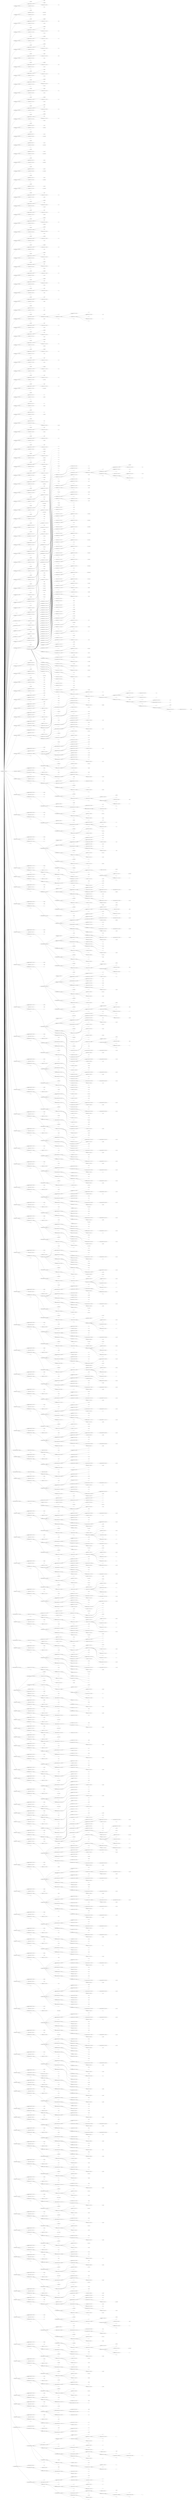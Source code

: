 digraph {
	rankdir=LR
	nodesep=0.75
	ranksep=2
	node4775 [label="translation_unit ((6, 0) - (642, 0))"]
	node4776 [label="type_definition ((6, 0) - (6, 33))"]
	node4775 -> node4776
	node4777 [label=typedef]
	node4776 -> node4777
	node4778 [label="sized_type_specifier ((6, 8) - (6, 25))"]
	node4776 -> node4778
	node4779 [label=long]
	node4778 -> node4779
	node4780 [label=unsigned]
	node4778 -> node4780
	node4781 [label="primitive_type ((6, 22) - (6, 25))"]
	node4778 -> node4781
	node4782 [label=int shape=box style=dashed]
	node4781 -> node4782 [style=dashed]
	node4783 [label="type_identifier ((6, 26) - (6, 32))"]
	node4776 -> node4783
	node4784 [label=size_t shape=box style=dashed]
	node4783 -> node4784 [style=dashed]
	node4785 [label=";"]
	node4776 -> node4785
	node4786 [label="type_definition ((9, 0) - (9, 41))"]
	node4775 -> node4786
	node4787 [label=typedef]
	node4786 -> node4787
	node4788 [label="type_identifier ((9, 8) - (9, 25))"]
	node4786 -> node4788
	node4789 [label=__builtin_va_list shape=box style=dashed]
	node4788 -> node4789 [style=dashed]
	node4790 [label="type_identifier ((9, 26) - (9, 40))"]
	node4786 -> node4790
	node4791 [label=__gnuc_va_list shape=box style=dashed]
	node4790 -> node4791 [style=dashed]
	node4792 [label=";"]
	node4786 -> node4792
	node4793 [label="type_definition ((13, 0) - (13, 31))"]
	node4775 -> node4793
	node4794 [label=typedef]
	node4793 -> node4794
	node4795 [label="sized_type_specifier ((13, 8) - (13, 21))"]
	node4793 -> node4795
	node4796 [label=unsigned]
	node4795 -> node4796
	node4797 [label="primitive_type ((13, 17) - (13, 21))"]
	node4795 -> node4797
	node4798 [label=char shape=box style=dashed]
	node4797 -> node4798 [style=dashed]
	node4799 [label="type_identifier ((13, 22) - (13, 30))"]
	node4793 -> node4799
	node4800 [label=__u_char shape=box style=dashed]
	node4799 -> node4800 [style=dashed]
	node4801 [label=";"]
	node4793 -> node4801
	node4802 [label="type_definition ((14, 0) - (14, 37))"]
	node4775 -> node4802
	node4803 [label=typedef]
	node4802 -> node4803
	node4804 [label="sized_type_specifier ((14, 8) - (14, 26))"]
	node4802 -> node4804
	node4805 [label=unsigned]
	node4804 -> node4805
	node4806 [label=short]
	node4804 -> node4806
	node4807 [label="primitive_type ((14, 23) - (14, 26))"]
	node4804 -> node4807
	node4808 [label=int shape=box style=dashed]
	node4807 -> node4808 [style=dashed]
	node4809 [label="type_identifier ((14, 27) - (14, 36))"]
	node4802 -> node4809
	node4810 [label=__u_short shape=box style=dashed]
	node4809 -> node4810 [style=dashed]
	node4811 [label=";"]
	node4802 -> node4811
	node4812 [label="type_definition ((15, 0) - (15, 29))"]
	node4775 -> node4812
	node4813 [label=typedef]
	node4812 -> node4813
	node4814 [label="sized_type_specifier ((15, 8) - (15, 20))"]
	node4812 -> node4814
	node4815 [label=unsigned]
	node4814 -> node4815
	node4816 [label="primitive_type ((15, 17) - (15, 20))"]
	node4814 -> node4816
	node4817 [label=int shape=box style=dashed]
	node4816 -> node4817 [style=dashed]
	node4818 [label="type_identifier ((15, 21) - (15, 28))"]
	node4812 -> node4818
	node4819 [label=__u_int shape=box style=dashed]
	node4818 -> node4819 [style=dashed]
	node4820 [label=";"]
	node4812 -> node4820
	node4821 [label="type_definition ((16, 0) - (16, 35))"]
	node4775 -> node4821
	node4822 [label=typedef]
	node4821 -> node4822
	node4823 [label="sized_type_specifier ((16, 8) - (16, 25))"]
	node4821 -> node4823
	node4824 [label=unsigned]
	node4823 -> node4824
	node4825 [label=long]
	node4823 -> node4825
	node4826 [label="primitive_type ((16, 22) - (16, 25))"]
	node4823 -> node4826
	node4827 [label=int shape=box style=dashed]
	node4826 -> node4827 [style=dashed]
	node4828 [label="type_identifier ((16, 26) - (16, 34))"]
	node4821 -> node4828
	node4829 [label=__u_long shape=box style=dashed]
	node4828 -> node4829 [style=dashed]
	node4830 [label=";"]
	node4821 -> node4830
	node4831 [label="type_definition ((19, 0) - (19, 29))"]
	node4775 -> node4831
	node4832 [label=typedef]
	node4831 -> node4832
	node4833 [label="sized_type_specifier ((19, 8) - (19, 19))"]
	node4831 -> node4833
	node4834 [label=signed]
	node4833 -> node4834
	node4835 [label="primitive_type ((19, 15) - (19, 19))"]
	node4833 -> node4835
	node4836 [label=char shape=box style=dashed]
	node4835 -> node4836 [style=dashed]
	node4837 [label="type_identifier ((19, 20) - (19, 28))"]
	node4831 -> node4837
	node4838 [label=__int8_t shape=box style=dashed]
	node4837 -> node4838 [style=dashed]
	node4839 [label=";"]
	node4831 -> node4839
	node4840 [label="type_definition ((20, 0) - (20, 32))"]
	node4775 -> node4840
	node4841 [label=typedef]
	node4840 -> node4841
	node4842 [label="sized_type_specifier ((20, 8) - (20, 21))"]
	node4840 -> node4842
	node4843 [label=unsigned]
	node4842 -> node4843
	node4844 [label="primitive_type ((20, 17) - (20, 21))"]
	node4842 -> node4844
	node4845 [label=char shape=box style=dashed]
	node4844 -> node4845 [style=dashed]
	node4846 [label="type_identifier ((20, 22) - (20, 31))"]
	node4840 -> node4846
	node4847 [label=__uint8_t shape=box style=dashed]
	node4846 -> node4847 [style=dashed]
	node4848 [label=";"]
	node4840 -> node4848
	node4849 [label="type_definition ((21, 0) - (21, 35))"]
	node4775 -> node4849
	node4850 [label=typedef]
	node4849 -> node4850
	node4851 [label="sized_type_specifier ((21, 8) - (21, 24))"]
	node4849 -> node4851
	node4852 [label=signed]
	node4851 -> node4852
	node4853 [label=short]
	node4851 -> node4853
	node4854 [label="primitive_type ((21, 21) - (21, 24))"]
	node4851 -> node4854
	node4855 [label=int shape=box style=dashed]
	node4854 -> node4855 [style=dashed]
	node4856 [label="type_identifier ((21, 25) - (21, 34))"]
	node4849 -> node4856
	node4857 [label=__int16_t shape=box style=dashed]
	node4856 -> node4857 [style=dashed]
	node4858 [label=";"]
	node4849 -> node4858
	node4859 [label="type_definition ((22, 0) - (22, 38))"]
	node4775 -> node4859
	node4860 [label=typedef]
	node4859 -> node4860
	node4861 [label="sized_type_specifier ((22, 8) - (22, 26))"]
	node4859 -> node4861
	node4862 [label=unsigned]
	node4861 -> node4862
	node4863 [label=short]
	node4861 -> node4863
	node4864 [label="primitive_type ((22, 23) - (22, 26))"]
	node4861 -> node4864
	node4865 [label=int shape=box style=dashed]
	node4864 -> node4865 [style=dashed]
	node4866 [label="type_identifier ((22, 27) - (22, 37))"]
	node4859 -> node4866
	node4867 [label=__uint16_t shape=box style=dashed]
	node4866 -> node4867 [style=dashed]
	node4868 [label=";"]
	node4859 -> node4868
	node4869 [label="type_definition ((23, 0) - (23, 29))"]
	node4775 -> node4869
	node4870 [label=typedef]
	node4869 -> node4870
	node4871 [label="sized_type_specifier ((23, 8) - (23, 18))"]
	node4869 -> node4871
	node4872 [label=signed]
	node4871 -> node4872
	node4873 [label="primitive_type ((23, 15) - (23, 18))"]
	node4871 -> node4873
	node4874 [label=int shape=box style=dashed]
	node4873 -> node4874 [style=dashed]
	node4875 [label="type_identifier ((23, 19) - (23, 28))"]
	node4869 -> node4875
	node4876 [label=__int32_t shape=box style=dashed]
	node4875 -> node4876 [style=dashed]
	node4877 [label=";"]
	node4869 -> node4877
	node4878 [label="type_definition ((24, 0) - (24, 32))"]
	node4775 -> node4878
	node4879 [label=typedef]
	node4878 -> node4879
	node4880 [label="sized_type_specifier ((24, 8) - (24, 20))"]
	node4878 -> node4880
	node4881 [label=unsigned]
	node4880 -> node4881
	node4882 [label="primitive_type ((24, 17) - (24, 20))"]
	node4880 -> node4882
	node4883 [label=int shape=box style=dashed]
	node4882 -> node4883 [style=dashed]
	node4884 [label="type_identifier ((24, 21) - (24, 31))"]
	node4878 -> node4884
	node4885 [label=__uint32_t shape=box style=dashed]
	node4884 -> node4885 [style=dashed]
	node4886 [label=";"]
	node4878 -> node4886
	node4887 [label="type_definition ((26, 0) - (26, 34))"]
	node4775 -> node4887
	node4888 [label=typedef]
	node4887 -> node4888
	node4889 [label="sized_type_specifier ((26, 8) - (26, 23))"]
	node4887 -> node4889
	node4890 [label=signed]
	node4889 -> node4890
	node4891 [label=long]
	node4889 -> node4891
	node4892 [label="primitive_type ((26, 20) - (26, 23))"]
	node4889 -> node4892
	node4893 [label=int shape=box style=dashed]
	node4892 -> node4893 [style=dashed]
	node4894 [label="type_identifier ((26, 24) - (26, 33))"]
	node4887 -> node4894
	node4895 [label=__int64_t shape=box style=dashed]
	node4894 -> node4895 [style=dashed]
	node4896 [label=";"]
	node4887 -> node4896
	node4897 [label="type_definition ((27, 0) - (27, 37))"]
	node4775 -> node4897
	node4898 [label=typedef]
	node4897 -> node4898
	node4899 [label="sized_type_specifier ((27, 8) - (27, 25))"]
	node4897 -> node4899
	node4900 [label=unsigned]
	node4899 -> node4900
	node4901 [label=long]
	node4899 -> node4901
	node4902 [label="primitive_type ((27, 22) - (27, 25))"]
	node4899 -> node4902
	node4903 [label=int shape=box style=dashed]
	node4902 -> node4903 [style=dashed]
	node4904 [label="type_identifier ((27, 26) - (27, 36))"]
	node4897 -> node4904
	node4905 [label=__uint64_t shape=box style=dashed]
	node4904 -> node4905 [style=dashed]
	node4906 [label=";"]
	node4897 -> node4906
	node4907 [label="type_definition ((34, 0) - (34, 32))"]
	node4775 -> node4907
	node4908 [label=typedef]
	node4907 -> node4908
	node4909 [label="type_identifier ((34, 8) - (34, 16))"]
	node4907 -> node4909
	node4910 [label=__int8_t shape=box style=dashed]
	node4909 -> node4910 [style=dashed]
	node4911 [label="type_identifier ((34, 17) - (34, 31))"]
	node4907 -> node4911
	node4912 [label=__int_least8_t shape=box style=dashed]
	node4911 -> node4912 [style=dashed]
	node4913 [label=";"]
	node4907 -> node4913
	node4914 [label="type_definition ((35, 0) - (35, 34))"]
	node4775 -> node4914
	node4915 [label=typedef]
	node4914 -> node4915
	node4916 [label="type_identifier ((35, 8) - (35, 17))"]
	node4914 -> node4916
	node4917 [label=__uint8_t shape=box style=dashed]
	node4916 -> node4917 [style=dashed]
	node4918 [label="type_identifier ((35, 18) - (35, 33))"]
	node4914 -> node4918
	node4919 [label=__uint_least8_t shape=box style=dashed]
	node4918 -> node4919 [style=dashed]
	node4920 [label=";"]
	node4914 -> node4920
	node4921 [label="type_definition ((36, 0) - (36, 34))"]
	node4775 -> node4921
	node4922 [label=typedef]
	node4921 -> node4922
	node4923 [label="type_identifier ((36, 8) - (36, 17))"]
	node4921 -> node4923
	node4924 [label=__int16_t shape=box style=dashed]
	node4923 -> node4924 [style=dashed]
	node4925 [label="type_identifier ((36, 18) - (36, 33))"]
	node4921 -> node4925
	node4926 [label=__int_least16_t shape=box style=dashed]
	node4925 -> node4926 [style=dashed]
	node4927 [label=";"]
	node4921 -> node4927
	node4928 [label="type_definition ((37, 0) - (37, 36))"]
	node4775 -> node4928
	node4929 [label=typedef]
	node4928 -> node4929
	node4930 [label="type_identifier ((37, 8) - (37, 18))"]
	node4928 -> node4930
	node4931 [label=__uint16_t shape=box style=dashed]
	node4930 -> node4931 [style=dashed]
	node4932 [label="type_identifier ((37, 19) - (37, 35))"]
	node4928 -> node4932
	node4933 [label=__uint_least16_t shape=box style=dashed]
	node4932 -> node4933 [style=dashed]
	node4934 [label=";"]
	node4928 -> node4934
	node4935 [label="type_definition ((38, 0) - (38, 34))"]
	node4775 -> node4935
	node4936 [label=typedef]
	node4935 -> node4936
	node4937 [label="type_identifier ((38, 8) - (38, 17))"]
	node4935 -> node4937
	node4938 [label=__int32_t shape=box style=dashed]
	node4937 -> node4938 [style=dashed]
	node4939 [label="type_identifier ((38, 18) - (38, 33))"]
	node4935 -> node4939
	node4940 [label=__int_least32_t shape=box style=dashed]
	node4939 -> node4940 [style=dashed]
	node4941 [label=";"]
	node4935 -> node4941
	node4942 [label="type_definition ((39, 0) - (39, 36))"]
	node4775 -> node4942
	node4943 [label=typedef]
	node4942 -> node4943
	node4944 [label="type_identifier ((39, 8) - (39, 18))"]
	node4942 -> node4944
	node4945 [label=__uint32_t shape=box style=dashed]
	node4944 -> node4945 [style=dashed]
	node4946 [label="type_identifier ((39, 19) - (39, 35))"]
	node4942 -> node4946
	node4947 [label=__uint_least32_t shape=box style=dashed]
	node4946 -> node4947 [style=dashed]
	node4948 [label=";"]
	node4942 -> node4948
	node4949 [label="type_definition ((40, 0) - (40, 34))"]
	node4775 -> node4949
	node4950 [label=typedef]
	node4949 -> node4950
	node4951 [label="type_identifier ((40, 8) - (40, 17))"]
	node4949 -> node4951
	node4952 [label=__int64_t shape=box style=dashed]
	node4951 -> node4952 [style=dashed]
	node4953 [label="type_identifier ((40, 18) - (40, 33))"]
	node4949 -> node4953
	node4954 [label=__int_least64_t shape=box style=dashed]
	node4953 -> node4954 [style=dashed]
	node4955 [label=";"]
	node4949 -> node4955
	node4956 [label="type_definition ((41, 0) - (41, 36))"]
	node4775 -> node4956
	node4957 [label=typedef]
	node4956 -> node4957
	node4958 [label="type_identifier ((41, 8) - (41, 18))"]
	node4956 -> node4958
	node4959 [label=__uint64_t shape=box style=dashed]
	node4958 -> node4959 [style=dashed]
	node4960 [label="type_identifier ((41, 19) - (41, 35))"]
	node4956 -> node4960
	node4961 [label=__uint_least64_t shape=box style=dashed]
	node4960 -> node4961 [style=dashed]
	node4962 [label=";"]
	node4956 -> node4962
	node4963 [label="type_definition ((45, 0) - (45, 26))"]
	node4775 -> node4963
	node4964 [label=typedef]
	node4963 -> node4964
	node4965 [label="sized_type_specifier ((45, 8) - (45, 16))"]
	node4963 -> node4965
	node4966 [label=long]
	node4965 -> node4966
	node4967 [label="primitive_type ((45, 13) - (45, 16))"]
	node4965 -> node4967
	node4968 [label=int shape=box style=dashed]
	node4967 -> node4968 [style=dashed]
	node4969 [label="type_identifier ((45, 17) - (45, 25))"]
	node4963 -> node4969
	node4970 [label=__quad_t shape=box style=dashed]
	node4969 -> node4970 [style=dashed]
	node4971 [label=";"]
	node4963 -> node4971
	node4972 [label="type_definition ((46, 0) - (46, 37))"]
	node4775 -> node4972
	node4973 [label=typedef]
	node4972 -> node4973
	node4974 [label="sized_type_specifier ((46, 8) - (46, 25))"]
	node4972 -> node4974
	node4975 [label=unsigned]
	node4974 -> node4975
	node4976 [label=long]
	node4974 -> node4976
	node4977 [label="primitive_type ((46, 22) - (46, 25))"]
	node4974 -> node4977
	node4978 [label=int shape=box style=dashed]
	node4977 -> node4978 [style=dashed]
	node4979 [label="type_identifier ((46, 26) - (46, 36))"]
	node4972 -> node4979
	node4980 [label=__u_quad_t shape=box style=dashed]
	node4979 -> node4980 [style=dashed]
	node4981 [label=";"]
	node4972 -> node4981
	node4982 [label="type_definition ((54, 0) - (54, 28))"]
	node4775 -> node4982
	node4983 [label=typedef]
	node4982 -> node4983
	node4984 [label="sized_type_specifier ((54, 8) - (54, 16))"]
	node4982 -> node4984
	node4985 [label=long]
	node4984 -> node4985
	node4986 [label="primitive_type ((54, 13) - (54, 16))"]
	node4984 -> node4986
	node4987 [label=int shape=box style=dashed]
	node4986 -> node4987 [style=dashed]
	node4988 [label="type_identifier ((54, 17) - (54, 27))"]
	node4982 -> node4988
	node4989 [label=__intmax_t shape=box style=dashed]
	node4988 -> node4989 [style=dashed]
	node4990 [label=";"]
	node4982 -> node4990
	node4991 [label="type_definition ((55, 0) - (55, 38))"]
	node4775 -> node4991
	node4992 [label=typedef]
	node4991 -> node4992
	node4993 [label="sized_type_specifier ((55, 8) - (55, 25))"]
	node4991 -> node4993
	node4994 [label=unsigned]
	node4993 -> node4994
	node4995 [label=long]
	node4993 -> node4995
	node4996 [label="primitive_type ((55, 22) - (55, 25))"]
	node4993 -> node4996
	node4997 [label=int shape=box style=dashed]
	node4996 -> node4997 [style=dashed]
	node4998 [label="type_identifier ((55, 26) - (55, 37))"]
	node4991 -> node4998
	node4999 [label=__uintmax_t shape=box style=dashed]
	node4998 -> node4999 [style=dashed]
	node5000 [label=";"]
	node4991 -> node5000
	node5001 [label="type_definition ((58, 0) - (58, 34))"]
	node4775 -> node5001
	node5002 [label=typedef]
	node5001 -> node5002
	node5003 [label="sized_type_specifier ((58, 8) - (58, 25))"]
	node5001 -> node5003
	node5004 [label=unsigned]
	node5003 -> node5004
	node5005 [label=long]
	node5003 -> node5005
	node5006 [label="primitive_type ((58, 22) - (58, 25))"]
	node5003 -> node5006
	node5007 [label=int shape=box style=dashed]
	node5006 -> node5007 [style=dashed]
	node5008 [label="type_identifier ((58, 26) - (58, 33))"]
	node5001 -> node5008
	node5009 [label=__dev_t shape=box style=dashed]
	node5008 -> node5009 [style=dashed]
	node5010 [label=";"]
	node5001 -> node5010
	node5011 [label="type_definition ((59, 0) - (59, 29))"]
	node4775 -> node5011
	node5012 [label=typedef]
	node5011 -> node5012
	node5013 [label="sized_type_specifier ((59, 8) - (59, 20))"]
	node5011 -> node5013
	node5014 [label=unsigned]
	node5013 -> node5014
	node5015 [label="primitive_type ((59, 17) - (59, 20))"]
	node5013 -> node5015
	node5016 [label=int shape=box style=dashed]
	node5015 -> node5016 [style=dashed]
	node5017 [label="type_identifier ((59, 21) - (59, 28))"]
	node5011 -> node5017
	node5018 [label=__uid_t shape=box style=dashed]
	node5017 -> node5018 [style=dashed]
	node5019 [label=";"]
	node5011 -> node5019
	node5020 [label="type_definition ((60, 0) - (60, 29))"]
	node4775 -> node5020
	node5021 [label=typedef]
	node5020 -> node5021
	node5022 [label="sized_type_specifier ((60, 8) - (60, 20))"]
	node5020 -> node5022
	node5023 [label=unsigned]
	node5022 -> node5023
	node5024 [label="primitive_type ((60, 17) - (60, 20))"]
	node5022 -> node5024
	node5025 [label=int shape=box style=dashed]
	node5024 -> node5025 [style=dashed]
	node5026 [label="type_identifier ((60, 21) - (60, 28))"]
	node5020 -> node5026
	node5027 [label=__gid_t shape=box style=dashed]
	node5026 -> node5027 [style=dashed]
	node5028 [label=";"]
	node5020 -> node5028
	node5029 [label="type_definition ((61, 0) - (61, 34))"]
	node4775 -> node5029
	node5030 [label=typedef]
	node5029 -> node5030
	node5031 [label="sized_type_specifier ((61, 8) - (61, 25))"]
	node5029 -> node5031
	node5032 [label=unsigned]
	node5031 -> node5032
	node5033 [label=long]
	node5031 -> node5033
	node5034 [label="primitive_type ((61, 22) - (61, 25))"]
	node5031 -> node5034
	node5035 [label=int shape=box style=dashed]
	node5034 -> node5035 [style=dashed]
	node5036 [label="type_identifier ((61, 26) - (61, 33))"]
	node5029 -> node5036
	node5037 [label=__ino_t shape=box style=dashed]
	node5036 -> node5037 [style=dashed]
	node5038 [label=";"]
	node5029 -> node5038
	node5039 [label="type_definition ((62, 0) - (62, 36))"]
	node4775 -> node5039
	node5040 [label=typedef]
	node5039 -> node5040
	node5041 [label="sized_type_specifier ((62, 8) - (62, 25))"]
	node5039 -> node5041
	node5042 [label=unsigned]
	node5041 -> node5042
	node5043 [label=long]
	node5041 -> node5043
	node5044 [label="primitive_type ((62, 22) - (62, 25))"]
	node5041 -> node5044
	node5045 [label=int shape=box style=dashed]
	node5044 -> node5045 [style=dashed]
	node5046 [label="type_identifier ((62, 26) - (62, 35))"]
	node5039 -> node5046
	node5047 [label=__ino64_t shape=box style=dashed]
	node5046 -> node5047 [style=dashed]
	node5048 [label=";"]
	node5039 -> node5048
	node5049 [label="type_definition ((63, 0) - (63, 30))"]
	node4775 -> node5049
	node5050 [label=typedef]
	node5049 -> node5050
	node5051 [label="sized_type_specifier ((63, 8) - (63, 20))"]
	node5049 -> node5051
	node5052 [label=unsigned]
	node5051 -> node5052
	node5053 [label="primitive_type ((63, 17) - (63, 20))"]
	node5051 -> node5053
	node5054 [label=int shape=box style=dashed]
	node5053 -> node5054 [style=dashed]
	node5055 [label="type_identifier ((63, 21) - (63, 29))"]
	node5049 -> node5055
	node5056 [label=__mode_t shape=box style=dashed]
	node5055 -> node5056 [style=dashed]
	node5057 [label=";"]
	node5049 -> node5057
	node5058 [label="type_definition ((64, 0) - (64, 36))"]
	node4775 -> node5058
	node5059 [label=typedef]
	node5058 -> node5059
	node5060 [label="sized_type_specifier ((64, 8) - (64, 25))"]
	node5058 -> node5060
	node5061 [label=unsigned]
	node5060 -> node5061
	node5062 [label=long]
	node5060 -> node5062
	node5063 [label="primitive_type ((64, 22) - (64, 25))"]
	node5060 -> node5063
	node5064 [label=int shape=box style=dashed]
	node5063 -> node5064 [style=dashed]
	node5065 [label="type_identifier ((64, 26) - (64, 35))"]
	node5058 -> node5065
	node5066 [label=__nlink_t shape=box style=dashed]
	node5065 -> node5066 [style=dashed]
	node5067 [label=";"]
	node5058 -> node5067
	node5068 [label="type_definition ((65, 0) - (65, 25))"]
	node4775 -> node5068
	node5069 [label=typedef]
	node5068 -> node5069
	node5070 [label="sized_type_specifier ((65, 8) - (65, 16))"]
	node5068 -> node5070
	node5071 [label=long]
	node5070 -> node5071
	node5072 [label="primitive_type ((65, 13) - (65, 16))"]
	node5070 -> node5072
	node5073 [label=int shape=box style=dashed]
	node5072 -> node5073 [style=dashed]
	node5074 [label="type_identifier ((65, 17) - (65, 24))"]
	node5068 -> node5074
	node5075 [label=__off_t shape=box style=dashed]
	node5074 -> node5075 [style=dashed]
	node5076 [label=";"]
	node5068 -> node5076
	node5077 [label="type_definition ((66, 0) - (66, 27))"]
	node4775 -> node5077
	node5078 [label=typedef]
	node5077 -> node5078
	node5079 [label="sized_type_specifier ((66, 8) - (66, 16))"]
	node5077 -> node5079
	node5080 [label=long]
	node5079 -> node5080
	node5081 [label="primitive_type ((66, 13) - (66, 16))"]
	node5079 -> node5081
	node5082 [label=int shape=box style=dashed]
	node5081 -> node5082 [style=dashed]
	node5083 [label="type_identifier ((66, 17) - (66, 26))"]
	node5077 -> node5083
	node5084 [label=__off64_t shape=box style=dashed]
	node5083 -> node5084 [style=dashed]
	node5085 [label=";"]
	node5077 -> node5085
	node5086 [label="type_definition ((67, 0) - (67, 20))"]
	node4775 -> node5086
	node5087 [label=typedef]
	node5086 -> node5087
	node5088 [label="primitive_type ((67, 8) - (67, 11))"]
	node5086 -> node5088
	node5089 [label=int shape=box style=dashed]
	node5088 -> node5089 [style=dashed]
	node5090 [label="type_identifier ((67, 12) - (67, 19))"]
	node5086 -> node5090
	node5091 [label=__pid_t shape=box style=dashed]
	node5090 -> node5091 [style=dashed]
	node5092 [label=";"]
	node5086 -> node5092
	node5093 [label="type_definition ((68, 0) - (68, 42))"]
	node4775 -> node5093
	node5094 [label=typedef]
	node5093 -> node5094
	node5095 [label="struct_specifier ((68, 8) - (68, 32))"]
	node5093 -> node5095
	node5096 [label=struct]
	node5095 -> node5096
	node5097 [label="field_declaration_list ((68, 15) - (68, 32))"]
	node5095 -> node5097
	node5098 [label="{"]
	node5097 -> node5098
	node5099 [label="field_declaration ((68, 17) - (68, 30))"]
	node5097 -> node5099
	node5100 [label="primitive_type ((68, 17) - (68, 20))"]
	node5099 -> node5100
	node5101 [label=int shape=box style=dashed]
	node5100 -> node5101 [style=dashed]
	node5102 [label="array_declarator ((68, 21) - (68, 29))"]
	node5099 -> node5102
	node5103 [label="field_identifier ((68, 21) - (68, 26))"]
	node5102 -> node5103
	node5104 [label=__val shape=box style=dashed]
	node5103 -> node5104 [style=dashed]
	node5105 [label="["]
	node5102 -> node5105
	node5106 [label="number_literal ((68, 27) - (68, 28))"]
	node5102 -> node5106
	node5107 [label=2 shape=box style=dashed]
	node5106 -> node5107 [style=dashed]
	node5108 [label="]"]
	node5102 -> node5108
	node5109 [label=";"]
	node5099 -> node5109
	node5110 [label="}"]
	node5097 -> node5110
	node5111 [label="type_identifier ((68, 33) - (68, 41))"]
	node5093 -> node5111
	node5112 [label=__fsid_t shape=box style=dashed]
	node5111 -> node5112 [style=dashed]
	node5113 [label=";"]
	node5093 -> node5113
	node5114 [label="type_definition ((69, 0) - (69, 27))"]
	node4775 -> node5114
	node5115 [label=typedef]
	node5114 -> node5115
	node5116 [label="sized_type_specifier ((69, 8) - (69, 16))"]
	node5114 -> node5116
	node5117 [label=long]
	node5116 -> node5117
	node5118 [label="primitive_type ((69, 13) - (69, 16))"]
	node5116 -> node5118
	node5119 [label=int shape=box style=dashed]
	node5118 -> node5119 [style=dashed]
	node5120 [label="type_identifier ((69, 17) - (69, 26))"]
	node5114 -> node5120
	node5121 [label=__clock_t shape=box style=dashed]
	node5120 -> node5121 [style=dashed]
	node5122 [label=";"]
	node5114 -> node5122
	node5123 [label="type_definition ((70, 0) - (70, 35))"]
	node4775 -> node5123
	node5124 [label=typedef]
	node5123 -> node5124
	node5125 [label="sized_type_specifier ((70, 8) - (70, 25))"]
	node5123 -> node5125
	node5126 [label=unsigned]
	node5125 -> node5126
	node5127 [label=long]
	node5125 -> node5127
	node5128 [label="primitive_type ((70, 22) - (70, 25))"]
	node5125 -> node5128
	node5129 [label=int shape=box style=dashed]
	node5128 -> node5129 [style=dashed]
	node5130 [label="type_identifier ((70, 26) - (70, 34))"]
	node5123 -> node5130
	node5131 [label=__rlim_t shape=box style=dashed]
	node5130 -> node5131 [style=dashed]
	node5132 [label=";"]
	node5123 -> node5132
	node5133 [label="type_definition ((71, 0) - (71, 37))"]
	node4775 -> node5133
	node5134 [label=typedef]
	node5133 -> node5134
	node5135 [label="sized_type_specifier ((71, 8) - (71, 25))"]
	node5133 -> node5135
	node5136 [label=unsigned]
	node5135 -> node5136
	node5137 [label=long]
	node5135 -> node5137
	node5138 [label="primitive_type ((71, 22) - (71, 25))"]
	node5135 -> node5138
	node5139 [label=int shape=box style=dashed]
	node5138 -> node5139 [style=dashed]
	node5140 [label="type_identifier ((71, 26) - (71, 36))"]
	node5133 -> node5140
	node5141 [label=__rlim64_t shape=box style=dashed]
	node5140 -> node5141 [style=dashed]
	node5142 [label=";"]
	node5133 -> node5142
	node5143 [label="type_definition ((72, 0) - (72, 28))"]
	node4775 -> node5143
	node5144 [label=typedef]
	node5143 -> node5144
	node5145 [label="sized_type_specifier ((72, 8) - (72, 20))"]
	node5143 -> node5145
	node5146 [label=unsigned]
	node5145 -> node5146
	node5147 [label="primitive_type ((72, 17) - (72, 20))"]
	node5145 -> node5147
	node5148 [label=int shape=box style=dashed]
	node5147 -> node5148 [style=dashed]
	node5149 [label="type_identifier ((72, 21) - (72, 27))"]
	node5143 -> node5149
	node5150 [label=__id_t shape=box style=dashed]
	node5149 -> node5150 [style=dashed]
	node5151 [label=";"]
	node5143 -> node5151
	node5152 [label="type_definition ((73, 0) - (73, 26))"]
	node4775 -> node5152
	node5153 [label=typedef]
	node5152 -> node5153
	node5154 [label="sized_type_specifier ((73, 8) - (73, 16))"]
	node5152 -> node5154
	node5155 [label=long]
	node5154 -> node5155
	node5156 [label="primitive_type ((73, 13) - (73, 16))"]
	node5154 -> node5156
	node5157 [label=int shape=box style=dashed]
	node5156 -> node5157 [style=dashed]
	node5158 [label="type_identifier ((73, 17) - (73, 25))"]
	node5152 -> node5158
	node5159 [label=__time_t shape=box style=dashed]
	node5158 -> node5159 [style=dashed]
	node5160 [label=";"]
	node5152 -> node5160
	node5161 [label="type_definition ((74, 0) - (74, 34))"]
	node4775 -> node5161
	node5162 [label=typedef]
	node5161 -> node5162
	node5163 [label="sized_type_specifier ((74, 8) - (74, 20))"]
	node5161 -> node5163
	node5164 [label=unsigned]
	node5163 -> node5164
	node5165 [label="primitive_type ((74, 17) - (74, 20))"]
	node5163 -> node5165
	node5166 [label=int shape=box style=dashed]
	node5165 -> node5166 [style=dashed]
	node5167 [label="type_identifier ((74, 21) - (74, 33))"]
	node5161 -> node5167
	node5168 [label=__useconds_t shape=box style=dashed]
	node5167 -> node5168 [style=dashed]
	node5169 [label=";"]
	node5161 -> node5169
	node5170 [label="type_definition ((75, 0) - (75, 31))"]
	node4775 -> node5170
	node5171 [label=typedef]
	node5170 -> node5171
	node5172 [label="sized_type_specifier ((75, 8) - (75, 16))"]
	node5170 -> node5172
	node5173 [label=long]
	node5172 -> node5173
	node5174 [label="primitive_type ((75, 13) - (75, 16))"]
	node5172 -> node5174
	node5175 [label=int shape=box style=dashed]
	node5174 -> node5175 [style=dashed]
	node5176 [label="type_identifier ((75, 17) - (75, 30))"]
	node5170 -> node5176
	node5177 [label=__suseconds_t shape=box style=dashed]
	node5176 -> node5177 [style=dashed]
	node5178 [label=";"]
	node5170 -> node5178
	node5179 [label="type_definition ((76, 0) - (76, 33))"]
	node4775 -> node5179
	node5180 [label=typedef]
	node5179 -> node5180
	node5181 [label="sized_type_specifier ((76, 8) - (76, 16))"]
	node5179 -> node5181
	node5182 [label=long]
	node5181 -> node5182
	node5183 [label="primitive_type ((76, 13) - (76, 16))"]
	node5181 -> node5183
	node5184 [label=int shape=box style=dashed]
	node5183 -> node5184 [style=dashed]
	node5185 [label="type_identifier ((76, 17) - (76, 32))"]
	node5179 -> node5185
	node5186 [label=__suseconds64_t shape=box style=dashed]
	node5185 -> node5186 [style=dashed]
	node5187 [label=";"]
	node5179 -> node5187
	node5188 [label="type_definition ((78, 0) - (78, 22))"]
	node4775 -> node5188
	node5189 [label=typedef]
	node5188 -> node5189
	node5190 [label="primitive_type ((78, 8) - (78, 11))"]
	node5188 -> node5190
	node5191 [label=int shape=box style=dashed]
	node5190 -> node5191 [style=dashed]
	node5192 [label="type_identifier ((78, 12) - (78, 21))"]
	node5188 -> node5192
	node5193 [label=__daddr_t shape=box style=dashed]
	node5192 -> node5193 [style=dashed]
	node5194 [label=";"]
	node5188 -> node5194
	node5195 [label="type_definition ((79, 0) - (79, 20))"]
	node4775 -> node5195
	node5196 [label=typedef]
	node5195 -> node5196
	node5197 [label="primitive_type ((79, 8) - (79, 11))"]
	node5195 -> node5197
	node5198 [label=int shape=box style=dashed]
	node5197 -> node5198 [style=dashed]
	node5199 [label="type_identifier ((79, 12) - (79, 19))"]
	node5195 -> node5199
	node5200 [label=__key_t shape=box style=dashed]
	node5199 -> node5200 [style=dashed]
	node5201 [label=";"]
	node5195 -> node5201
	node5202 [label="type_definition ((82, 0) - (82, 24))"]
	node4775 -> node5202
	node5203 [label=typedef]
	node5202 -> node5203
	node5204 [label="primitive_type ((82, 8) - (82, 11))"]
	node5202 -> node5204
	node5205 [label=int shape=box style=dashed]
	node5204 -> node5205 [style=dashed]
	node5206 [label="type_identifier ((82, 12) - (82, 23))"]
	node5202 -> node5206
	node5207 [label=__clockid_t shape=box style=dashed]
	node5206 -> node5207 [style=dashed]
	node5208 [label=";"]
	node5202 -> node5208
	node5209 [label="type_definition ((85, 0) - (85, 25))"]
	node4775 -> node5209
	node5210 [label=typedef]
	node5209 -> node5210
	node5211 [label="primitive_type ((85, 8) - (85, 12))"]
	node5209 -> node5211
	node5212 [label=void shape=box style=dashed]
	node5211 -> node5212 [style=dashed]
	node5213 [label="pointer_declarator ((85, 13) - (85, 24))"]
	node5209 -> node5213
	node5214 [label="*"]
	node5213 -> node5214
	node5215 [label="type_identifier ((85, 15) - (85, 24))"]
	node5213 -> node5215
	node5216 [label=__timer_t shape=box style=dashed]
	node5215 -> node5216 [style=dashed]
	node5217 [label=";"]
	node5209 -> node5217
	node5218 [label="type_definition ((88, 0) - (88, 29))"]
	node4775 -> node5218
	node5219 [label=typedef]
	node5218 -> node5219
	node5220 [label="sized_type_specifier ((88, 8) - (88, 16))"]
	node5218 -> node5220
	node5221 [label=long]
	node5220 -> node5221
	node5222 [label="primitive_type ((88, 13) - (88, 16))"]
	node5220 -> node5222
	node5223 [label=int shape=box style=dashed]
	node5222 -> node5223 [style=dashed]
	node5224 [label="type_identifier ((88, 17) - (88, 28))"]
	node5218 -> node5224
	node5225 [label=__blksize_t shape=box style=dashed]
	node5224 -> node5225 [style=dashed]
	node5226 [label=";"]
	node5218 -> node5226
	node5227 [label="type_definition ((93, 0) - (93, 28))"]
	node4775 -> node5227
	node5228 [label=typedef]
	node5227 -> node5228
	node5229 [label="sized_type_specifier ((93, 8) - (93, 16))"]
	node5227 -> node5229
	node5230 [label=long]
	node5229 -> node5230
	node5231 [label="primitive_type ((93, 13) - (93, 16))"]
	node5229 -> node5231
	node5232 [label=int shape=box style=dashed]
	node5231 -> node5232 [style=dashed]
	node5233 [label="type_identifier ((93, 17) - (93, 27))"]
	node5227 -> node5233
	node5234 [label=__blkcnt_t shape=box style=dashed]
	node5233 -> node5234 [style=dashed]
	node5235 [label=";"]
	node5227 -> node5235
	node5236 [label="type_definition ((94, 0) - (94, 30))"]
	node4775 -> node5236
	node5237 [label=typedef]
	node5236 -> node5237
	node5238 [label="sized_type_specifier ((94, 8) - (94, 16))"]
	node5236 -> node5238
	node5239 [label=long]
	node5238 -> node5239
	node5240 [label="primitive_type ((94, 13) - (94, 16))"]
	node5238 -> node5240
	node5241 [label=int shape=box style=dashed]
	node5240 -> node5241 [style=dashed]
	node5242 [label="type_identifier ((94, 17) - (94, 29))"]
	node5236 -> node5242
	node5243 [label=__blkcnt64_t shape=box style=dashed]
	node5242 -> node5243 [style=dashed]
	node5244 [label=";"]
	node5236 -> node5244
	node5245 [label="type_definition ((97, 0) - (97, 39))"]
	node4775 -> node5245
	node5246 [label=typedef]
	node5245 -> node5246
	node5247 [label="sized_type_specifier ((97, 8) - (97, 25))"]
	node5245 -> node5247
	node5248 [label=unsigned]
	node5247 -> node5248
	node5249 [label=long]
	node5247 -> node5249
	node5250 [label="primitive_type ((97, 22) - (97, 25))"]
	node5247 -> node5250
	node5251 [label=int shape=box style=dashed]
	node5250 -> node5251 [style=dashed]
	node5252 [label="type_identifier ((97, 26) - (97, 38))"]
	node5245 -> node5252
	node5253 [label=__fsblkcnt_t shape=box style=dashed]
	node5252 -> node5253 [style=dashed]
	node5254 [label=";"]
	node5245 -> node5254
	node5255 [label="type_definition ((98, 0) - (98, 41))"]
	node4775 -> node5255
	node5256 [label=typedef]
	node5255 -> node5256
	node5257 [label="sized_type_specifier ((98, 8) - (98, 25))"]
	node5255 -> node5257
	node5258 [label=unsigned]
	node5257 -> node5258
	node5259 [label=long]
	node5257 -> node5259
	node5260 [label="primitive_type ((98, 22) - (98, 25))"]
	node5257 -> node5260
	node5261 [label=int shape=box style=dashed]
	node5260 -> node5261 [style=dashed]
	node5262 [label="type_identifier ((98, 26) - (98, 40))"]
	node5255 -> node5262
	node5263 [label=__fsblkcnt64_t shape=box style=dashed]
	node5262 -> node5263 [style=dashed]
	node5264 [label=";"]
	node5255 -> node5264
	node5265 [label="type_definition ((101, 0) - (101, 39))"]
	node4775 -> node5265
	node5266 [label=typedef]
	node5265 -> node5266
	node5267 [label="sized_type_specifier ((101, 8) - (101, 25))"]
	node5265 -> node5267
	node5268 [label=unsigned]
	node5267 -> node5268
	node5269 [label=long]
	node5267 -> node5269
	node5270 [label="primitive_type ((101, 22) - (101, 25))"]
	node5267 -> node5270
	node5271 [label=int shape=box style=dashed]
	node5270 -> node5271 [style=dashed]
	node5272 [label="type_identifier ((101, 26) - (101, 38))"]
	node5265 -> node5272
	node5273 [label=__fsfilcnt_t shape=box style=dashed]
	node5272 -> node5273 [style=dashed]
	node5274 [label=";"]
	node5265 -> node5274
	node5275 [label="type_definition ((102, 0) - (102, 41))"]
	node4775 -> node5275
	node5276 [label=typedef]
	node5275 -> node5276
	node5277 [label="sized_type_specifier ((102, 8) - (102, 25))"]
	node5275 -> node5277
	node5278 [label=unsigned]
	node5277 -> node5278
	node5279 [label=long]
	node5277 -> node5279
	node5280 [label="primitive_type ((102, 22) - (102, 25))"]
	node5277 -> node5280
	node5281 [label=int shape=box style=dashed]
	node5280 -> node5281 [style=dashed]
	node5282 [label="type_identifier ((102, 26) - (102, 40))"]
	node5275 -> node5282
	node5283 [label=__fsfilcnt64_t shape=box style=dashed]
	node5282 -> node5283 [style=dashed]
	node5284 [label=";"]
	node5275 -> node5284
	node5285 [label="type_definition ((105, 0) - (105, 28))"]
	node4775 -> node5285
	node5286 [label=typedef]
	node5285 -> node5286
	node5287 [label="sized_type_specifier ((105, 8) - (105, 16))"]
	node5285 -> node5287
	node5288 [label=long]
	node5287 -> node5288
	node5289 [label="primitive_type ((105, 13) - (105, 16))"]
	node5287 -> node5289
	node5290 [label=int shape=box style=dashed]
	node5289 -> node5290 [style=dashed]
	node5291 [label="type_identifier ((105, 17) - (105, 27))"]
	node5285 -> node5291
	node5292 [label=__fsword_t shape=box style=dashed]
	node5291 -> node5292 [style=dashed]
	node5293 [label=";"]
	node5285 -> node5293
	node5294 [label="type_definition ((107, 0) - (107, 27))"]
	node4775 -> node5294
	node5295 [label=typedef]
	node5294 -> node5295
	node5296 [label="sized_type_specifier ((107, 8) - (107, 16))"]
	node5294 -> node5296
	node5297 [label=long]
	node5296 -> node5297
	node5298 [label="primitive_type ((107, 13) - (107, 16))"]
	node5296 -> node5298
	node5299 [label=int shape=box style=dashed]
	node5298 -> node5299 [style=dashed]
	node5300 [label="type_identifier ((107, 17) - (107, 26))"]
	node5294 -> node5300
	node5301 [label=__ssize_t shape=box style=dashed]
	node5300 -> node5301 [style=dashed]
	node5302 [label=";"]
	node5294 -> node5302
	node5303 [label="type_definition ((110, 0) - (110, 35))"]
	node4775 -> node5303
	node5304 [label=typedef]
	node5303 -> node5304
	node5305 [label="sized_type_specifier ((110, 8) - (110, 16))"]
	node5303 -> node5305
	node5306 [label=long]
	node5305 -> node5306
	node5307 [label="primitive_type ((110, 13) - (110, 16))"]
	node5305 -> node5307
	node5308 [label=int shape=box style=dashed]
	node5307 -> node5308 [style=dashed]
	node5309 [label="type_identifier ((110, 17) - (110, 34))"]
	node5303 -> node5309
	node5310 [label=__syscall_slong_t shape=box style=dashed]
	node5309 -> node5310 [style=dashed]
	node5311 [label=";"]
	node5303 -> node5311
	node5312 [label="type_definition ((112, 0) - (112, 44))"]
	node4775 -> node5312
	node5313 [label=typedef]
	node5312 -> node5313
	node5314 [label="sized_type_specifier ((112, 8) - (112, 25))"]
	node5312 -> node5314
	node5315 [label=unsigned]
	node5314 -> node5315
	node5316 [label=long]
	node5314 -> node5316
	node5317 [label="primitive_type ((112, 22) - (112, 25))"]
	node5314 -> node5317
	node5318 [label=int shape=box style=dashed]
	node5317 -> node5318 [style=dashed]
	node5319 [label="type_identifier ((112, 26) - (112, 43))"]
	node5312 -> node5319
	node5320 [label=__syscall_ulong_t shape=box style=dashed]
	node5319 -> node5320 [style=dashed]
	node5321 [label=";"]
	node5312 -> node5321
	node5322 [label="type_definition ((116, 0) - (116, 27))"]
	node4775 -> node5322
	node5323 [label=typedef]
	node5322 -> node5323
	node5324 [label="type_identifier ((116, 8) - (116, 17))"]
	node5322 -> node5324
	node5325 [label=__off64_t shape=box style=dashed]
	node5324 -> node5325 [style=dashed]
	node5326 [label="type_identifier ((116, 18) - (116, 26))"]
	node5322 -> node5326
	node5327 [label=__loff_t shape=box style=dashed]
	node5326 -> node5327 [style=dashed]
	node5328 [label=";"]
	node5322 -> node5328
	node5329 [label="type_definition ((117, 0) - (117, 24))"]
	node4775 -> node5329
	node5330 [label=typedef]
	node5329 -> node5330
	node5331 [label="primitive_type ((117, 8) - (117, 12))"]
	node5329 -> node5331
	node5332 [label=char shape=box style=dashed]
	node5331 -> node5332 [style=dashed]
	node5333 [label="pointer_declarator ((117, 13) - (117, 23))"]
	node5329 -> node5333
	node5334 [label="*"]
	node5333 -> node5334
	node5335 [label="type_identifier ((117, 14) - (117, 23))"]
	node5333 -> node5335
	node5336 [label=__caddr_t shape=box style=dashed]
	node5335 -> node5336 [style=dashed]
	node5337 [label=";"]
	node5329 -> node5337
	node5338 [label="type_definition ((120, 0) - (120, 28))"]
	node4775 -> node5338
	node5339 [label=typedef]
	node5338 -> node5339
	node5340 [label="sized_type_specifier ((120, 8) - (120, 16))"]
	node5338 -> node5340
	node5341 [label=long]
	node5340 -> node5341
	node5342 [label="primitive_type ((120, 13) - (120, 16))"]
	node5340 -> node5342
	node5343 [label=int shape=box style=dashed]
	node5342 -> node5343 [style=dashed]
	node5344 [label="type_identifier ((120, 17) - (120, 27))"]
	node5338 -> node5344
	node5345 [label=__intptr_t shape=box style=dashed]
	node5344 -> node5345 [style=dashed]
	node5346 [label=";"]
	node5338 -> node5346
	node5347 [label="type_definition ((123, 0) - (123, 33))"]
	node4775 -> node5347
	node5348 [label=typedef]
	node5347 -> node5348
	node5349 [label="sized_type_specifier ((123, 8) - (123, 20))"]
	node5347 -> node5349
	node5350 [label=unsigned]
	node5349 -> node5350
	node5351 [label="primitive_type ((123, 17) - (123, 20))"]
	node5349 -> node5351
	node5352 [label=int shape=box style=dashed]
	node5351 -> node5352 [style=dashed]
	node5353 [label="type_identifier ((123, 21) - (123, 32))"]
	node5347 -> node5353
	node5354 [label=__socklen_t shape=box style=dashed]
	node5353 -> node5354 [style=dashed]
	node5355 [label=";"]
	node5347 -> node5355
	node5356 [label="type_definition ((128, 0) - (128, 27))"]
	node4775 -> node5356
	node5357 [label=typedef]
	node5356 -> node5357
	node5358 [label="primitive_type ((128, 8) - (128, 11))"]
	node5356 -> node5358
	node5359 [label=int shape=box style=dashed]
	node5358 -> node5359 [style=dashed]
	node5360 [label="type_identifier ((128, 12) - (128, 26))"]
	node5356 -> node5360
	node5361 [label=__sig_atomic_t shape=box style=dashed]
	node5360 -> node5361 [style=dashed]
	node5362 [label=";"]
	node5356 -> node5362
	node5363 [label="type_definition ((133, 0) - (141, 14))"]
	node4775 -> node5363
	node5364 [label=typedef]
	node5363 -> node5364
	node5365 [label="struct_specifier ((133, 8) - (141, 1))"]
	node5363 -> node5365
	node5366 [label=struct]
	node5365 -> node5366
	node5367 [label="field_declaration_list ((134, 0) - (141, 1))"]
	node5365 -> node5367
	node5368 [label="{"]
	node5367 -> node5368
	node5369 [label="field_declaration ((135, 2) - (135, 14))"]
	node5367 -> node5369
	node5370 [label="primitive_type ((135, 2) - (135, 5))"]
	node5369 -> node5370
	node5371 [label=int shape=box style=dashed]
	node5370 -> node5371 [style=dashed]
	node5372 [label="field_identifier ((135, 6) - (135, 13))"]
	node5369 -> node5372
	node5373 [label=__count shape=box style=dashed]
	node5372 -> node5373 [style=dashed]
	node5374 [label=";"]
	node5369 -> node5374
	node5375 [label="field_declaration ((136, 2) - (140, 12))"]
	node5367 -> node5375
	node5376 [label="union_specifier ((136, 2) - (140, 3))"]
	node5375 -> node5376
	node5377 [label=union]
	node5376 -> node5377
	node5378 [label="field_declaration_list ((137, 2) - (140, 3))"]
	node5376 -> node5378
	node5379 [label="{"]
	node5378 -> node5379
	node5380 [label="field_declaration ((138, 4) - (138, 23))"]
	node5378 -> node5380
	node5381 [label="sized_type_specifier ((138, 4) - (138, 16))"]
	node5380 -> node5381
	node5382 [label=unsigned]
	node5381 -> node5382
	node5383 [label="primitive_type ((138, 13) - (138, 16))"]
	node5381 -> node5383
	node5384 [label=int shape=box style=dashed]
	node5383 -> node5384 [style=dashed]
	node5385 [label="field_identifier ((138, 17) - (138, 22))"]
	node5380 -> node5385
	node5386 [label=__wch shape=box style=dashed]
	node5385 -> node5386 [style=dashed]
	node5387 [label=";"]
	node5380 -> node5387
	node5388 [label="field_declaration ((139, 4) - (139, 19))"]
	node5378 -> node5388
	node5389 [label="primitive_type ((139, 4) - (139, 8))"]
	node5388 -> node5389
	node5390 [label=char shape=box style=dashed]
	node5389 -> node5390 [style=dashed]
	node5391 [label="array_declarator ((139, 9) - (139, 18))"]
	node5388 -> node5391
	node5392 [label="field_identifier ((139, 9) - (139, 15))"]
	node5391 -> node5392
	node5393 [label=__wchb shape=box style=dashed]
	node5392 -> node5393 [style=dashed]
	node5394 [label="["]
	node5391 -> node5394
	node5395 [label="number_literal ((139, 16) - (139, 17))"]
	node5391 -> node5395
	node5396 [label=4 shape=box style=dashed]
	node5395 -> node5396 [style=dashed]
	node5397 [label="]"]
	node5391 -> node5397
	node5398 [label=";"]
	node5388 -> node5398
	node5399 [label="}"]
	node5378 -> node5399
	node5400 [label="field_identifier ((140, 4) - (140, 11))"]
	node5375 -> node5400
	node5401 [label=__value shape=box style=dashed]
	node5400 -> node5401 [style=dashed]
	node5402 [label=";"]
	node5375 -> node5402
	node5403 [label="}"]
	node5367 -> node5403
	node5404 [label="type_identifier ((141, 2) - (141, 13))"]
	node5363 -> node5404
	node5405 [label=__mbstate_t shape=box style=dashed]
	node5404 -> node5405 [style=dashed]
	node5406 [label=";"]
	node5363 -> node5406
	node5407 [label="type_definition ((146, 0) - (150, 11))"]
	node4775 -> node5407
	node5408 [label=typedef]
	node5407 -> node5408
	node5409 [label="struct_specifier ((146, 8) - (150, 1))"]
	node5407 -> node5409
	node5410 [label=struct]
	node5409 -> node5410
	node5411 [label="type_identifier ((146, 15) - (146, 24))"]
	node5409 -> node5411
	node5412 [label=_G_fpos_t shape=box style=dashed]
	node5411 -> node5412 [style=dashed]
	node5413 [label="field_declaration_list ((147, 0) - (150, 1))"]
	node5409 -> node5413
	node5414 [label="{"]
	node5413 -> node5414
	node5415 [label="field_declaration ((148, 2) - (148, 16))"]
	node5413 -> node5415
	node5416 [label="type_identifier ((148, 2) - (148, 9))"]
	node5415 -> node5416
	node5417 [label=__off_t shape=box style=dashed]
	node5416 -> node5417 [style=dashed]
	node5418 [label="field_identifier ((148, 10) - (148, 15))"]
	node5415 -> node5418
	node5419 [label=__pos shape=box style=dashed]
	node5418 -> node5419 [style=dashed]
	node5420 [label=";"]
	node5415 -> node5420
	node5421 [label="field_declaration ((149, 2) - (149, 22))"]
	node5413 -> node5421
	node5422 [label="type_identifier ((149, 2) - (149, 13))"]
	node5421 -> node5422
	node5423 [label=__mbstate_t shape=box style=dashed]
	node5422 -> node5423 [style=dashed]
	node5424 [label="field_identifier ((149, 14) - (149, 21))"]
	node5421 -> node5424
	node5425 [label=__state shape=box style=dashed]
	node5424 -> node5425 [style=dashed]
	node5426 [label=";"]
	node5421 -> node5426
	node5427 [label="}"]
	node5413 -> node5427
	node5428 [label="type_identifier ((150, 2) - (150, 10))"]
	node5407 -> node5428
	node5429 [label=__fpos_t shape=box style=dashed]
	node5428 -> node5429 [style=dashed]
	node5430 [label=";"]
	node5407 -> node5430
	node5431 [label="type_definition ((151, 0) - (155, 13))"]
	node4775 -> node5431
	node5432 [label=typedef]
	node5431 -> node5432
	node5433 [label="struct_specifier ((151, 8) - (155, 1))"]
	node5431 -> node5433
	node5434 [label=struct]
	node5433 -> node5434
	node5435 [label="type_identifier ((151, 15) - (151, 26))"]
	node5433 -> node5435
	node5436 [label=_G_fpos64_t shape=box style=dashed]
	node5435 -> node5436 [style=dashed]
	node5437 [label="field_declaration_list ((152, 0) - (155, 1))"]
	node5433 -> node5437
	node5438 [label="{"]
	node5437 -> node5438
	node5439 [label="field_declaration ((153, 2) - (153, 18))"]
	node5437 -> node5439
	node5440 [label="type_identifier ((153, 2) - (153, 11))"]
	node5439 -> node5440
	node5441 [label=__off64_t shape=box style=dashed]
	node5440 -> node5441 [style=dashed]
	node5442 [label="field_identifier ((153, 12) - (153, 17))"]
	node5439 -> node5442
	node5443 [label=__pos shape=box style=dashed]
	node5442 -> node5443 [style=dashed]
	node5444 [label=";"]
	node5439 -> node5444
	node5445 [label="field_declaration ((154, 2) - (154, 22))"]
	node5437 -> node5445
	node5446 [label="type_identifier ((154, 2) - (154, 13))"]
	node5445 -> node5446
	node5447 [label=__mbstate_t shape=box style=dashed]
	node5446 -> node5447 [style=dashed]
	node5448 [label="field_identifier ((154, 14) - (154, 21))"]
	node5445 -> node5448
	node5449 [label=__state shape=box style=dashed]
	node5448 -> node5449 [style=dashed]
	node5450 [label=";"]
	node5445 -> node5450
	node5451 [label="}"]
	node5437 -> node5451
	node5452 [label="type_identifier ((155, 2) - (155, 12))"]
	node5431 -> node5452
	node5453 [label=__fpos64_t shape=box style=dashed]
	node5452 -> node5453 [style=dashed]
	node5454 [label=";"]
	node5431 -> node5454
	node5455 [label="struct_specifier ((159, 0) - (159, 15))"]
	node4775 -> node5455
	node5456 [label=struct]
	node5455 -> node5456
	node5457 [label="type_identifier ((159, 7) - (159, 15))"]
	node5455 -> node5457
	node5458 [label=_IO_FILE shape=box style=dashed]
	node5457 -> node5458 [style=dashed]
	node5459 [label=";"]
	node4775 -> node5459
	node5460 [label="type_definition ((160, 0) - (160, 31))"]
	node4775 -> node5460
	node5461 [label=typedef]
	node5460 -> node5461
	node5462 [label="struct_specifier ((160, 8) - (160, 23))"]
	node5460 -> node5462
	node5463 [label=struct]
	node5462 -> node5463
	node5464 [label="type_identifier ((160, 15) - (160, 23))"]
	node5462 -> node5464
	node5465 [label=_IO_FILE shape=box style=dashed]
	node5464 -> node5465 [style=dashed]
	node5466 [label="type_identifier ((160, 24) - (160, 30))"]
	node5460 -> node5466
	node5467 [label=__FILE shape=box style=dashed]
	node5466 -> node5467 [style=dashed]
	node5468 [label=";"]
	node5460 -> node5468
	node5469 [label="struct_specifier ((164, 0) - (164, 15))"]
	node4775 -> node5469
	node5470 [label=struct]
	node5469 -> node5470
	node5471 [label="type_identifier ((164, 7) - (164, 15))"]
	node5469 -> node5471
	node5472 [label=_IO_FILE shape=box style=dashed]
	node5471 -> node5472 [style=dashed]
	node5473 [label=";"]
	node4775 -> node5473
	node5474 [label="type_definition ((167, 0) - (167, 29))"]
	node4775 -> node5474
	node5475 [label=typedef]
	node5474 -> node5475
	node5476 [label="struct_specifier ((167, 8) - (167, 23))"]
	node5474 -> node5476
	node5477 [label=struct]
	node5476 -> node5477
	node5478 [label="type_identifier ((167, 15) - (167, 23))"]
	node5476 -> node5478
	node5479 [label=_IO_FILE shape=box style=dashed]
	node5478 -> node5479 [style=dashed]
	node5480 [label="type_identifier ((167, 24) - (167, 28))"]
	node5474 -> node5480
	node5481 [label=FILE shape=box style=dashed]
	node5480 -> node5481 [style=dashed]
	node5482 [label=";"]
	node5474 -> node5482
	node5483 [label="struct_specifier ((168, 0) - (168, 15))"]
	node4775 -> node5483
	node5484 [label=struct]
	node5483 -> node5484
	node5485 [label="type_identifier ((168, 7) - (168, 15))"]
	node5483 -> node5485
	node5486 [label=_IO_FILE shape=box style=dashed]
	node5485 -> node5486 [style=dashed]
	node5487 [label=";"]
	node4775 -> node5487
	node5488 [label="struct_specifier ((169, 0) - (169, 17))"]
	node4775 -> node5488
	node5489 [label=struct]
	node5488 -> node5489
	node5490 [label="type_identifier ((169, 7) - (169, 17))"]
	node5488 -> node5490
	node5491 [label=_IO_marker shape=box style=dashed]
	node5490 -> node5491 [style=dashed]
	node5492 [label=";"]
	node4775 -> node5492
	node5493 [label="struct_specifier ((170, 0) - (170, 18))"]
	node4775 -> node5493
	node5494 [label=struct]
	node5493 -> node5494
	node5495 [label="type_identifier ((170, 7) - (170, 18))"]
	node5493 -> node5495
	node5496 [label=_IO_codecvt shape=box style=dashed]
	node5495 -> node5496 [style=dashed]
	node5497 [label=";"]
	node4775 -> node5497
	node5498 [label="struct_specifier ((171, 0) - (171, 20))"]
	node4775 -> node5498
	node5499 [label=struct]
	node5498 -> node5499
	node5500 [label="type_identifier ((171, 7) - (171, 20))"]
	node5498 -> node5500
	node5501 [label=_IO_wide_data shape=box style=dashed]
	node5500 -> node5501 [style=dashed]
	node5502 [label=";"]
	node4775 -> node5502
	node5503 [label="type_definition ((176, 0) - (176, 24))"]
	node4775 -> node5503
	node5504 [label=typedef]
	node5503 -> node5504
	node5505 [label="primitive_type ((176, 8) - (176, 12))"]
	node5503 -> node5505
	node5506 [label=void shape=box style=dashed]
	node5505 -> node5506 [style=dashed]
	node5507 [label="type_identifier ((176, 13) - (176, 23))"]
	node5503 -> node5507
	node5508 [label=_IO_lock_t shape=box style=dashed]
	node5507 -> node5508 [style=dashed]
	node5509 [label=";"]
	node5503 -> node5509
	node5510 [label="struct_specifier ((182, 0) - (232, 1))"]
	node4775 -> node5510
	node5511 [label=struct]
	node5510 -> node5511
	node5512 [label="type_identifier ((182, 7) - (182, 15))"]
	node5510 -> node5512
	node5513 [label=_IO_FILE shape=box style=dashed]
	node5512 -> node5513 [style=dashed]
	node5514 [label="field_declaration_list ((183, 0) - (232, 1))"]
	node5510 -> node5514
	node5515 [label="{"]
	node5514 -> node5515
	node5516 [label="field_declaration ((184, 2) - (184, 13))"]
	node5514 -> node5516
	node5517 [label="primitive_type ((184, 2) - (184, 5))"]
	node5516 -> node5517
	node5518 [label=int shape=box style=dashed]
	node5517 -> node5518 [style=dashed]
	node5519 [label="field_identifier ((184, 6) - (184, 12))"]
	node5516 -> node5519
	node5520 [label=_flags shape=box style=dashed]
	node5519 -> node5520 [style=dashed]
	node5521 [label=";"]
	node5516 -> node5521
	node5522 [label="field_declaration ((187, 2) - (187, 21))"]
	node5514 -> node5522
	node5523 [label="primitive_type ((187, 2) - (187, 6))"]
	node5522 -> node5523
	node5524 [label=char shape=box style=dashed]
	node5523 -> node5524 [style=dashed]
	node5525 [label="pointer_declarator ((187, 7) - (187, 20))"]
	node5522 -> node5525
	node5526 [label="*"]
	node5525 -> node5526
	node5527 [label="field_identifier ((187, 8) - (187, 20))"]
	node5525 -> node5527
	node5528 [label=_IO_read_ptr shape=box style=dashed]
	node5527 -> node5528 [style=dashed]
	node5529 [label=";"]
	node5522 -> node5529
	node5530 [label="field_declaration ((188, 2) - (188, 21))"]
	node5514 -> node5530
	node5531 [label="primitive_type ((188, 2) - (188, 6))"]
	node5530 -> node5531
	node5532 [label=char shape=box style=dashed]
	node5531 -> node5532 [style=dashed]
	node5533 [label="pointer_declarator ((188, 7) - (188, 20))"]
	node5530 -> node5533
	node5534 [label="*"]
	node5533 -> node5534
	node5535 [label="field_identifier ((188, 8) - (188, 20))"]
	node5533 -> node5535
	node5536 [label=_IO_read_end shape=box style=dashed]
	node5535 -> node5536 [style=dashed]
	node5537 [label=";"]
	node5530 -> node5537
	node5538 [label="field_declaration ((189, 2) - (189, 22))"]
	node5514 -> node5538
	node5539 [label="primitive_type ((189, 2) - (189, 6))"]
	node5538 -> node5539
	node5540 [label=char shape=box style=dashed]
	node5539 -> node5540 [style=dashed]
	node5541 [label="pointer_declarator ((189, 7) - (189, 21))"]
	node5538 -> node5541
	node5542 [label="*"]
	node5541 -> node5542
	node5543 [label="field_identifier ((189, 8) - (189, 21))"]
	node5541 -> node5543
	node5544 [label=_IO_read_base shape=box style=dashed]
	node5543 -> node5544 [style=dashed]
	node5545 [label=";"]
	node5538 -> node5545
	node5546 [label="field_declaration ((190, 2) - (190, 23))"]
	node5514 -> node5546
	node5547 [label="primitive_type ((190, 2) - (190, 6))"]
	node5546 -> node5547
	node5548 [label=char shape=box style=dashed]
	node5547 -> node5548 [style=dashed]
	node5549 [label="pointer_declarator ((190, 7) - (190, 22))"]
	node5546 -> node5549
	node5550 [label="*"]
	node5549 -> node5550
	node5551 [label="field_identifier ((190, 8) - (190, 22))"]
	node5549 -> node5551
	node5552 [label=_IO_write_base shape=box style=dashed]
	node5551 -> node5552 [style=dashed]
	node5553 [label=";"]
	node5546 -> node5553
	node5554 [label="field_declaration ((191, 2) - (191, 22))"]
	node5514 -> node5554
	node5555 [label="primitive_type ((191, 2) - (191, 6))"]
	node5554 -> node5555
	node5556 [label=char shape=box style=dashed]
	node5555 -> node5556 [style=dashed]
	node5557 [label="pointer_declarator ((191, 7) - (191, 21))"]
	node5554 -> node5557
	node5558 [label="*"]
	node5557 -> node5558
	node5559 [label="field_identifier ((191, 8) - (191, 21))"]
	node5557 -> node5559
	node5560 [label=_IO_write_ptr shape=box style=dashed]
	node5559 -> node5560 [style=dashed]
	node5561 [label=";"]
	node5554 -> node5561
	node5562 [label="field_declaration ((192, 2) - (192, 22))"]
	node5514 -> node5562
	node5563 [label="primitive_type ((192, 2) - (192, 6))"]
	node5562 -> node5563
	node5564 [label=char shape=box style=dashed]
	node5563 -> node5564 [style=dashed]
	node5565 [label="pointer_declarator ((192, 7) - (192, 21))"]
	node5562 -> node5565
	node5566 [label="*"]
	node5565 -> node5566
	node5567 [label="field_identifier ((192, 8) - (192, 21))"]
	node5565 -> node5567
	node5568 [label=_IO_write_end shape=box style=dashed]
	node5567 -> node5568 [style=dashed]
	node5569 [label=";"]
	node5562 -> node5569
	node5570 [label="field_declaration ((193, 2) - (193, 21))"]
	node5514 -> node5570
	node5571 [label="primitive_type ((193, 2) - (193, 6))"]
	node5570 -> node5571
	node5572 [label=char shape=box style=dashed]
	node5571 -> node5572 [style=dashed]
	node5573 [label="pointer_declarator ((193, 7) - (193, 20))"]
	node5570 -> node5573
	node5574 [label="*"]
	node5573 -> node5574
	node5575 [label="field_identifier ((193, 8) - (193, 20))"]
	node5573 -> node5575
	node5576 [label=_IO_buf_base shape=box style=dashed]
	node5575 -> node5576 [style=dashed]
	node5577 [label=";"]
	node5570 -> node5577
	node5578 [label="field_declaration ((194, 2) - (194, 20))"]
	node5514 -> node5578
	node5579 [label="primitive_type ((194, 2) - (194, 6))"]
	node5578 -> node5579
	node5580 [label=char shape=box style=dashed]
	node5579 -> node5580 [style=dashed]
	node5581 [label="pointer_declarator ((194, 7) - (194, 19))"]
	node5578 -> node5581
	node5582 [label="*"]
	node5581 -> node5582
	node5583 [label="field_identifier ((194, 8) - (194, 19))"]
	node5581 -> node5583
	node5584 [label=_IO_buf_end shape=box style=dashed]
	node5583 -> node5584 [style=dashed]
	node5585 [label=";"]
	node5578 -> node5585
	node5586 [label="field_declaration ((197, 2) - (197, 22))"]
	node5514 -> node5586
	node5587 [label="primitive_type ((197, 2) - (197, 6))"]
	node5586 -> node5587
	node5588 [label=char shape=box style=dashed]
	node5587 -> node5588 [style=dashed]
	node5589 [label="pointer_declarator ((197, 7) - (197, 21))"]
	node5586 -> node5589
	node5590 [label="*"]
	node5589 -> node5590
	node5591 [label="field_identifier ((197, 8) - (197, 21))"]
	node5589 -> node5591
	node5592 [label=_IO_save_base shape=box style=dashed]
	node5591 -> node5592 [style=dashed]
	node5593 [label=";"]
	node5586 -> node5593
	node5594 [label="field_declaration ((198, 2) - (198, 24))"]
	node5514 -> node5594
	node5595 [label="primitive_type ((198, 2) - (198, 6))"]
	node5594 -> node5595
	node5596 [label=char shape=box style=dashed]
	node5595 -> node5596 [style=dashed]
	node5597 [label="pointer_declarator ((198, 7) - (198, 23))"]
	node5594 -> node5597
	node5598 [label="*"]
	node5597 -> node5598
	node5599 [label="field_identifier ((198, 8) - (198, 23))"]
	node5597 -> node5599
	node5600 [label=_IO_backup_base shape=box style=dashed]
	node5599 -> node5600 [style=dashed]
	node5601 [label=";"]
	node5594 -> node5601
	node5602 [label="field_declaration ((199, 2) - (199, 21))"]
	node5514 -> node5602
	node5603 [label="primitive_type ((199, 2) - (199, 6))"]
	node5602 -> node5603
	node5604 [label=char shape=box style=dashed]
	node5603 -> node5604 [style=dashed]
	node5605 [label="pointer_declarator ((199, 7) - (199, 20))"]
	node5602 -> node5605
	node5606 [label="*"]
	node5605 -> node5606
	node5607 [label="field_identifier ((199, 8) - (199, 20))"]
	node5605 -> node5607
	node5608 [label=_IO_save_end shape=box style=dashed]
	node5607 -> node5608 [style=dashed]
	node5609 [label=";"]
	node5602 -> node5609
	node5610 [label="field_declaration ((201, 2) - (201, 30))"]
	node5514 -> node5610
	node5611 [label="struct_specifier ((201, 2) - (201, 19))"]
	node5610 -> node5611
	node5612 [label=struct]
	node5611 -> node5612
	node5613 [label="type_identifier ((201, 9) - (201, 19))"]
	node5611 -> node5613
	node5614 [label=_IO_marker shape=box style=dashed]
	node5613 -> node5614 [style=dashed]
	node5615 [label="pointer_declarator ((201, 20) - (201, 29))"]
	node5610 -> node5615
	node5616 [label="*"]
	node5615 -> node5616
	node5617 [label="field_identifier ((201, 21) - (201, 29))"]
	node5615 -> node5617
	node5618 [label=_markers shape=box style=dashed]
	node5617 -> node5618 [style=dashed]
	node5619 [label=";"]
	node5610 -> node5619
	node5620 [label="field_declaration ((203, 2) - (203, 26))"]
	node5514 -> node5620
	node5621 [label="struct_specifier ((203, 2) - (203, 17))"]
	node5620 -> node5621
	node5622 [label=struct]
	node5621 -> node5622
	node5623 [label="type_identifier ((203, 9) - (203, 17))"]
	node5621 -> node5623
	node5624 [label=_IO_FILE shape=box style=dashed]
	node5623 -> node5624 [style=dashed]
	node5625 [label="pointer_declarator ((203, 18) - (203, 25))"]
	node5620 -> node5625
	node5626 [label="*"]
	node5625 -> node5626
	node5627 [label="field_identifier ((203, 19) - (203, 25))"]
	node5625 -> node5627
	node5628 [label=_chain shape=box style=dashed]
	node5627 -> node5628 [style=dashed]
	node5629 [label=";"]
	node5620 -> node5629
	node5630 [label="field_declaration ((205, 2) - (205, 14))"]
	node5514 -> node5630
	node5631 [label="primitive_type ((205, 2) - (205, 5))"]
	node5630 -> node5631
	node5632 [label=int shape=box style=dashed]
	node5631 -> node5632 [style=dashed]
	node5633 [label="field_identifier ((205, 6) - (205, 13))"]
	node5630 -> node5633
	node5634 [label=_fileno shape=box style=dashed]
	node5633 -> node5634 [style=dashed]
	node5635 [label=";"]
	node5630 -> node5635
	node5636 [label="field_declaration ((206, 2) - (206, 14))"]
	node5514 -> node5636
	node5637 [label="primitive_type ((206, 2) - (206, 5))"]
	node5636 -> node5637
	node5638 [label=int shape=box style=dashed]
	node5637 -> node5638 [style=dashed]
	node5639 [label="field_identifier ((206, 6) - (206, 13))"]
	node5636 -> node5639
	node5640 [label=_flags2 shape=box style=dashed]
	node5639 -> node5640 [style=dashed]
	node5641 [label=";"]
	node5636 -> node5641
	node5642 [label="field_declaration ((207, 2) - (207, 22))"]
	node5514 -> node5642
	node5643 [label="type_identifier ((207, 2) - (207, 9))"]
	node5642 -> node5643
	node5644 [label=__off_t shape=box style=dashed]
	node5643 -> node5644 [style=dashed]
	node5645 [label="field_identifier ((207, 10) - (207, 21))"]
	node5642 -> node5645
	node5646 [label=_old_offset shape=box style=dashed]
	node5645 -> node5646 [style=dashed]
	node5647 [label=";"]
	node5642 -> node5647
	node5648 [label="field_declaration ((210, 2) - (210, 29))"]
	node5514 -> node5648
	node5649 [label="sized_type_specifier ((210, 2) - (210, 16))"]
	node5648 -> node5649
	node5650 [label=unsigned]
	node5649 -> node5650
	node5651 [label=short]
	node5649 -> node5651
	node5652 [label="field_identifier ((210, 17) - (210, 28))"]
	node5648 -> node5652
	node5653 [label=_cur_column shape=box style=dashed]
	node5652 -> node5653 [style=dashed]
	node5654 [label=";"]
	node5648 -> node5654
	node5655 [label="field_declaration ((211, 2) - (211, 29))"]
	node5514 -> node5655
	node5656 [label="sized_type_specifier ((211, 2) - (211, 13))"]
	node5655 -> node5656
	node5657 [label=signed]
	node5656 -> node5657
	node5658 [label="primitive_type ((211, 9) - (211, 13))"]
	node5656 -> node5658
	node5659 [label=char shape=box style=dashed]
	node5658 -> node5659 [style=dashed]
	node5660 [label="field_identifier ((211, 14) - (211, 28))"]
	node5655 -> node5660
	node5661 [label=_vtable_offset shape=box style=dashed]
	node5660 -> node5661 [style=dashed]
	node5662 [label=";"]
	node5655 -> node5662
	node5663 [label="field_declaration ((212, 2) - (212, 20))"]
	node5514 -> node5663
	node5664 [label="primitive_type ((212, 2) - (212, 6))"]
	node5663 -> node5664
	node5665 [label=char shape=box style=dashed]
	node5664 -> node5665 [style=dashed]
	node5666 [label="array_declarator ((212, 7) - (212, 19))"]
	node5663 -> node5666
	node5667 [label="field_identifier ((212, 7) - (212, 16))"]
	node5666 -> node5667
	node5668 [label=_shortbuf shape=box style=dashed]
	node5667 -> node5668 [style=dashed]
	node5669 [label="["]
	node5666 -> node5669
	node5670 [label="number_literal ((212, 17) - (212, 18))"]
	node5666 -> node5670
	node5671 [label=1 shape=box style=dashed]
	node5670 -> node5671 [style=dashed]
	node5672 [label="]"]
	node5666 -> node5672
	node5673 [label=";"]
	node5663 -> node5673
	node5674 [label="field_declaration ((214, 2) - (214, 20))"]
	node5514 -> node5674
	node5675 [label="type_identifier ((214, 2) - (214, 12))"]
	node5674 -> node5675
	node5676 [label=_IO_lock_t shape=box style=dashed]
	node5675 -> node5676 [style=dashed]
	node5677 [label="pointer_declarator ((214, 13) - (214, 19))"]
	node5674 -> node5677
	node5678 [label="*"]
	node5677 -> node5678
	node5679 [label="field_identifier ((214, 14) - (214, 19))"]
	node5677 -> node5679
	node5680 [label=_lock shape=box style=dashed]
	node5679 -> node5680 [style=dashed]
	node5681 [label=";"]
	node5674 -> node5681
	node5682 [label="field_declaration ((222, 2) - (222, 20))"]
	node5514 -> node5682
	node5683 [label="type_identifier ((222, 2) - (222, 11))"]
	node5682 -> node5683
	node5684 [label=__off64_t shape=box style=dashed]
	node5683 -> node5684 [style=dashed]
	node5685 [label="field_identifier ((222, 12) - (222, 19))"]
	node5682 -> node5685
	node5686 [label=_offset shape=box style=dashed]
	node5685 -> node5686 [style=dashed]
	node5687 [label=";"]
	node5682 -> node5687
	node5688 [label="field_declaration ((224, 2) - (224, 31))"]
	node5514 -> node5688
	node5689 [label="struct_specifier ((224, 2) - (224, 20))"]
	node5688 -> node5689
	node5690 [label=struct]
	node5689 -> node5690
	node5691 [label="type_identifier ((224, 9) - (224, 20))"]
	node5689 -> node5691
	node5692 [label=_IO_codecvt shape=box style=dashed]
	node5691 -> node5692 [style=dashed]
	node5693 [label="pointer_declarator ((224, 21) - (224, 30))"]
	node5688 -> node5693
	node5694 [label="*"]
	node5693 -> node5694
	node5695 [label="field_identifier ((224, 22) - (224, 30))"]
	node5693 -> node5695
	node5696 [label=_codecvt shape=box style=dashed]
	node5695 -> node5696 [style=dashed]
	node5697 [label=";"]
	node5688 -> node5697
	node5698 [label="field_declaration ((225, 2) - (225, 35))"]
	node5514 -> node5698
	node5699 [label="struct_specifier ((225, 2) - (225, 22))"]
	node5698 -> node5699
	node5700 [label=struct]
	node5699 -> node5700
	node5701 [label="type_identifier ((225, 9) - (225, 22))"]
	node5699 -> node5701
	node5702 [label=_IO_wide_data shape=box style=dashed]
	node5701 -> node5702 [style=dashed]
	node5703 [label="pointer_declarator ((225, 23) - (225, 34))"]
	node5698 -> node5703
	node5704 [label="*"]
	node5703 -> node5704
	node5705 [label="field_identifier ((225, 24) - (225, 34))"]
	node5703 -> node5705
	node5706 [label=_wide_data shape=box style=dashed]
	node5705 -> node5706 [style=dashed]
	node5707 [label=";"]
	node5698 -> node5707
	node5708 [label="field_declaration ((226, 2) - (226, 33))"]
	node5514 -> node5708
	node5709 [label="struct_specifier ((226, 2) - (226, 17))"]
	node5708 -> node5709
	node5710 [label=struct]
	node5709 -> node5710
	node5711 [label="type_identifier ((226, 9) - (226, 17))"]
	node5709 -> node5711
	node5712 [label=_IO_FILE shape=box style=dashed]
	node5711 -> node5712 [style=dashed]
	node5713 [label="pointer_declarator ((226, 18) - (226, 32))"]
	node5708 -> node5713
	node5714 [label="*"]
	node5713 -> node5714
	node5715 [label="field_identifier ((226, 19) - (226, 32))"]
	node5713 -> node5715
	node5716 [label=_freeres_list shape=box style=dashed]
	node5715 -> node5716 [style=dashed]
	node5717 [label=";"]
	node5708 -> node5717
	node5718 [label="field_declaration ((227, 2) - (227, 21))"]
	node5514 -> node5718
	node5719 [label="primitive_type ((227, 2) - (227, 6))"]
	node5718 -> node5719
	node5720 [label=void shape=box style=dashed]
	node5719 -> node5720 [style=dashed]
	node5721 [label="pointer_declarator ((227, 7) - (227, 20))"]
	node5718 -> node5721
	node5722 [label="*"]
	node5721 -> node5722
	node5723 [label="field_identifier ((227, 8) - (227, 20))"]
	node5721 -> node5723
	node5724 [label=_freeres_buf shape=box style=dashed]
	node5723 -> node5724 [style=dashed]
	node5725 [label=";"]
	node5718 -> node5725
	node5726 [label="field_declaration ((228, 2) - (228, 16))"]
	node5514 -> node5726
	node5727 [label="primitive_type ((228, 2) - (228, 8))"]
	node5726 -> node5727
	node5728 [label=size_t shape=box style=dashed]
	node5727 -> node5728 [style=dashed]
	node5729 [label="field_identifier ((228, 9) - (228, 15))"]
	node5726 -> node5729
	node5730 [label=__pad5 shape=box style=dashed]
	node5729 -> node5730 [style=dashed]
	node5731 [label=";"]
	node5726 -> node5731
	node5732 [label="field_declaration ((229, 2) - (229, 12))"]
	node5514 -> node5732
	node5733 [label="primitive_type ((229, 2) - (229, 5))"]
	node5732 -> node5733
	node5734 [label=int shape=box style=dashed]
	node5733 -> node5734 [style=dashed]
	node5735 [label="field_identifier ((229, 6) - (229, 11))"]
	node5732 -> node5735
	node5736 [label=_mode shape=box style=dashed]
	node5735 -> node5736 [style=dashed]
	node5737 [label=";"]
	node5732 -> node5737
	node5738 [label="field_declaration ((231, 2) - (231, 75))"]
	node5514 -> node5738
	node5739 [label="primitive_type ((231, 2) - (231, 6))"]
	node5738 -> node5739
	node5740 [label=char shape=box style=dashed]
	node5739 -> node5740 [style=dashed]
	node5741 [label="array_declarator ((231, 7) - (231, 74))"]
	node5738 -> node5741
	node5742 [label="field_identifier ((231, 7) - (231, 15))"]
	node5741 -> node5742
	node5743 [label=_unused2 shape=box style=dashed]
	node5742 -> node5743 [style=dashed]
	node5744 [label="["]
	node5741 -> node5744
	node5745 [label="binary_expression ((231, 16) - (231, 73))"]
	node5741 -> node5745
	node5746 [label="number_literal ((231, 16) - (231, 18))"]
	node5745 -> node5746
	node5747 [label=15 shape=box style=dashed]
	node5746 -> node5747 [style=dashed]
	node5748 [label="*"]
	node5745 -> node5748
	node5749 [label="sizeof_expression ((231, 21) - (231, 73))"]
	node5745 -> node5749
	node5750 [label=sizeof]
	node5749 -> node5750
	node5751 [label="binary_expression ((231, 28) - (231, 73))"]
	node5749 -> node5751
	node5752 [label="cast_expression ((231, 28) - (231, 37))"]
	node5751 -> node5752
	node5753 [label="("]
	node5752 -> node5753
	node5754 [label="type_descriptor ((231, 29) - (231, 32))"]
	node5752 -> node5754
	node5755 [label="primitive_type ((231, 29) - (231, 32))"]
	node5754 -> node5755
	node5756 [label=int shape=box style=dashed]
	node5755 -> node5756 [style=dashed]
	node5757 [label=")"]
	node5752 -> node5757
	node5758 [label="unary_expression ((231, 34) - (231, 37))"]
	node5752 -> node5758
	node5759 [label="-"]
	node5758 -> node5759
	node5760 [label="number_literal ((231, 36) - (231, 37))"]
	node5758 -> node5760
	node5761 [label=4 shape=box style=dashed]
	node5760 -> node5761 [style=dashed]
	node5762 [label="*"]
	node5751 -> node5762
	node5763 [label="sizeof_expression ((231, 40) - (231, 73))"]
	node5751 -> node5763
	node5764 [label=sizeof]
	node5763 -> node5764
	node5765 [label="cast_expression ((231, 47) - (231, 73))"]
	node5763 -> node5765
	node5766 [label="("]
	node5765 -> node5766
	node5767 [label="type_descriptor ((231, 48) - (231, 54))"]
	node5765 -> node5767
	node5768 [label="primitive_type ((231, 48) - (231, 52))"]
	node5767 -> node5768
	node5769 [label=void shape=box style=dashed]
	node5768 -> node5769 [style=dashed]
	node5770 [label="abstract_pointer_declarator ((231, 53) - (231, 54))"]
	node5767 -> node5770
	node5771 [label="*"]
	node5770 -> node5771
	node5772 [label=")"]
	node5765 -> node5772
	node5773 [label="unary_expression ((231, 56) - (231, 73))"]
	node5765 -> node5773
	node5774 [label="-"]
	node5773 -> node5774
	node5775 [label="sizeof_expression ((231, 58) - (231, 73))"]
	node5773 -> node5775
	node5776 [label=sizeof]
	node5775 -> node5776
	node5777 [label="("]
	node5775 -> node5777
	node5778 [label="type_descriptor ((231, 66) - (231, 72))"]
	node5775 -> node5778
	node5779 [label="primitive_type ((231, 66) - (231, 72))"]
	node5778 -> node5779
	node5780 [label=size_t shape=box style=dashed]
	node5779 -> node5780 [style=dashed]
	node5781 [label=")"]
	node5775 -> node5781
	node5782 [label="]"]
	node5741 -> node5782
	node5783 [label=";"]
	node5738 -> node5783
	node5784 [label="}"]
	node5514 -> node5784
	node5785 [label=";"]
	node4775 -> node5785
	node5786 [label="type_definition ((233, 0) - (233, 31))"]
	node4775 -> node5786
	node5787 [label=typedef]
	node5786 -> node5787
	node5788 [label="type_identifier ((233, 8) - (233, 22))"]
	node5786 -> node5788
	node5789 [label=__gnuc_va_list shape=box style=dashed]
	node5788 -> node5789 [style=dashed]
	node5790 [label="type_identifier ((233, 23) - (233, 30))"]
	node5786 -> node5790
	node5791 [label=va_list shape=box style=dashed]
	node5790 -> node5791 [style=dashed]
	node5792 [label=";"]
	node5786 -> node5792
	node5793 [label="type_definition ((234, 0) - (234, 22))"]
	node4775 -> node5793
	node5794 [label=typedef]
	node5793 -> node5794
	node5795 [label="type_identifier ((234, 8) - (234, 15))"]
	node5793 -> node5795
	node5796 [label=__off_t shape=box style=dashed]
	node5795 -> node5796 [style=dashed]
	node5797 [label="type_identifier ((234, 16) - (234, 21))"]
	node5793 -> node5797
	node5798 [label=off_t shape=box style=dashed]
	node5797 -> node5798 [style=dashed]
	node5799 [label=";"]
	node5793 -> node5799
	node5800 [label="type_definition ((235, 0) - (235, 26))"]
	node4775 -> node5800
	node5801 [label=typedef]
	node5800 -> node5801
	node5802 [label="type_identifier ((235, 8) - (235, 17))"]
	node5800 -> node5802
	node5803 [label=__ssize_t shape=box style=dashed]
	node5802 -> node5803 [style=dashed]
	node5804 [label="type_identifier ((235, 18) - (235, 25))"]
	node5800 -> node5804
	node5805 [label=ssize_t shape=box style=dashed]
	node5804 -> node5805 [style=dashed]
	node5806 [label=";"]
	node5800 -> node5806
	node5807 [label="type_definition ((242, 0) - (242, 24))"]
	node4775 -> node5807
	node5808 [label=typedef]
	node5807 -> node5808
	node5809 [label="type_identifier ((242, 8) - (242, 16))"]
	node5807 -> node5809
	node5810 [label=__fpos_t shape=box style=dashed]
	node5809 -> node5810 [style=dashed]
	node5811 [label="type_identifier ((242, 17) - (242, 23))"]
	node5807 -> node5811
	node5812 [label=fpos_t shape=box style=dashed]
	node5811 -> node5812 [style=dashed]
	node5813 [label=";"]
	node5807 -> node5813
	node5814 [label="declaration ((243, 0) - (243, 19))"]
	node4775 -> node5814
	node5815 [label="storage_class_specifier ((243, 0) - (243, 6))"]
	node5814 -> node5815
	node5816 [label=extern]
	node5815 -> node5816
	node5817 [label="type_identifier ((243, 7) - (243, 11))"]
	node5814 -> node5817
	node5818 [label=FILE shape=box style=dashed]
	node5817 -> node5818 [style=dashed]
	node5819 [label="pointer_declarator ((243, 12) - (243, 18))"]
	node5814 -> node5819
	node5820 [label="*"]
	node5819 -> node5820
	node5821 [label="identifier ((243, 13) - (243, 18))"]
	node5819 -> node5821
	node5822 [label=stdin shape=box style=dashed]
	node5821 -> node5822 [style=dashed]
	node5823 [label=";"]
	node5814 -> node5823
	node5824 [label="declaration ((244, 0) - (244, 20))"]
	node4775 -> node5824
	node5825 [label="storage_class_specifier ((244, 0) - (244, 6))"]
	node5824 -> node5825
	node5826 [label=extern]
	node5825 -> node5826
	node5827 [label="type_identifier ((244, 7) - (244, 11))"]
	node5824 -> node5827
	node5828 [label=FILE shape=box style=dashed]
	node5827 -> node5828 [style=dashed]
	node5829 [label="pointer_declarator ((244, 12) - (244, 19))"]
	node5824 -> node5829
	node5830 [label="*"]
	node5829 -> node5830
	node5831 [label="identifier ((244, 13) - (244, 19))"]
	node5829 -> node5831
	node5832 [label=stdout shape=box style=dashed]
	node5831 -> node5832 [style=dashed]
	node5833 [label=";"]
	node5824 -> node5833
	node5834 [label="declaration ((245, 0) - (245, 20))"]
	node4775 -> node5834
	node5835 [label="storage_class_specifier ((245, 0) - (245, 6))"]
	node5834 -> node5835
	node5836 [label=extern]
	node5835 -> node5836
	node5837 [label="type_identifier ((245, 7) - (245, 11))"]
	node5834 -> node5837
	node5838 [label=FILE shape=box style=dashed]
	node5837 -> node5838 [style=dashed]
	node5839 [label="pointer_declarator ((245, 12) - (245, 19))"]
	node5834 -> node5839
	node5840 [label="*"]
	node5839 -> node5840
	node5841 [label="identifier ((245, 13) - (245, 19))"]
	node5839 -> node5841
	node5842 [label=stderr shape=box style=dashed]
	node5841 -> node5842 [style=dashed]
	node5843 [label=";"]
	node5834 -> node5843
	node5844 [label="declaration ((252, 0) - (252, 84))"]
	node4775 -> node5844
	node5845 [label="storage_class_specifier ((252, 0) - (252, 6))"]
	node5844 -> node5845
	node5846 [label=extern]
	node5845 -> node5846
	node5847 [label="primitive_type ((252, 7) - (252, 10))"]
	node5844 -> node5847
	node5848 [label=int shape=box style=dashed]
	node5847 -> node5848 [style=dashed]
	node5849 [label="function_declarator ((252, 11) - (252, 83))"]
	node5844 -> node5849
	node5850 [label="identifier ((252, 11) - (252, 17))"]
	node5849 -> node5850
	node5851 [label=remove shape=box style=dashed]
	node5850 -> node5851 [style=dashed]
	node5852 [label="parameter_list ((252, 18) - (252, 42))"]
	node5849 -> node5852
	node5853 [label="("]
	node5852 -> node5853
	node5854 [label="parameter_declaration ((252, 19) - (252, 41))"]
	node5852 -> node5854
	node5855 [label="type_qualifier ((252, 19) - (252, 24))"]
	node5854 -> node5855
	node5856 [label=const]
	node5855 -> node5856
	node5857 [label="primitive_type ((252, 25) - (252, 29))"]
	node5854 -> node5857
	node5858 [label=char shape=box style=dashed]
	node5857 -> node5858 [style=dashed]
	node5859 [label="pointer_declarator ((252, 30) - (252, 41))"]
	node5854 -> node5859
	node5860 [label="*"]
	node5859 -> node5860
	node5861 [label="identifier ((252, 31) - (252, 41))"]
	node5859 -> node5861
	node5862 [label=__filename shape=box style=dashed]
	node5861 -> node5862 [style=dashed]
	node5863 [label=")"]
	node5852 -> node5863
	node5864 [label="attribute_specifier ((252, 43) - (252, 83))"]
	node5849 -> node5864
	node5865 [label=__attribute__]
	node5864 -> node5865
	node5866 [label="("]
	node5864 -> node5866
	node5867 [label="argument_list ((252, 58) - (252, 82))"]
	node5864 -> node5867
	node5868 [label="("]
	node5867 -> node5868
	node5869 [label="identifier ((252, 59) - (252, 70))"]
	node5867 -> node5869
	node5870 [label=__nothrow__ shape=box style=dashed]
	node5869 -> node5870 [style=dashed]
	node5871 [label=","]
	node5867 -> node5871
	node5872 [label="identifier ((252, 73) - (252, 81))"]
	node5867 -> node5872
	node5873 [label=__leaf__ shape=box style=dashed]
	node5872 -> node5873 [style=dashed]
	node5874 [label=")"]
	node5867 -> node5874
	node5875 [label=")"]
	node5864 -> node5875
	node5876 [label=";"]
	node5844 -> node5876
	node5877 [label="declaration ((254, 0) - (254, 98))"]
	node4775 -> node5877
	node5878 [label="storage_class_specifier ((254, 0) - (254, 6))"]
	node5877 -> node5878
	node5879 [label=extern]
	node5878 -> node5879
	node5880 [label="primitive_type ((254, 7) - (254, 10))"]
	node5877 -> node5880
	node5881 [label=int shape=box style=dashed]
	node5880 -> node5881 [style=dashed]
	node5882 [label="function_declarator ((254, 11) - (254, 97))"]
	node5877 -> node5882
	node5883 [label="identifier ((254, 11) - (254, 17))"]
	node5882 -> node5883
	node5884 [label=rename shape=box style=dashed]
	node5883 -> node5884 [style=dashed]
	node5885 [label="parameter_list ((254, 18) - (254, 56))"]
	node5882 -> node5885
	node5886 [label="("]
	node5885 -> node5886
	node5887 [label="parameter_declaration ((254, 19) - (254, 36))"]
	node5885 -> node5887
	node5888 [label="type_qualifier ((254, 19) - (254, 24))"]
	node5887 -> node5888
	node5889 [label=const]
	node5888 -> node5889
	node5890 [label="primitive_type ((254, 25) - (254, 29))"]
	node5887 -> node5890
	node5891 [label=char shape=box style=dashed]
	node5890 -> node5891 [style=dashed]
	node5892 [label="pointer_declarator ((254, 30) - (254, 36))"]
	node5887 -> node5892
	node5893 [label="*"]
	node5892 -> node5893
	node5894 [label="identifier ((254, 31) - (254, 36))"]
	node5892 -> node5894
	node5895 [label=__old shape=box style=dashed]
	node5894 -> node5895 [style=dashed]
	node5896 [label=","]
	node5885 -> node5896
	node5897 [label="parameter_declaration ((254, 38) - (254, 55))"]
	node5885 -> node5897
	node5898 [label="type_qualifier ((254, 38) - (254, 43))"]
	node5897 -> node5898
	node5899 [label=const]
	node5898 -> node5899
	node5900 [label="primitive_type ((254, 44) - (254, 48))"]
	node5897 -> node5900
	node5901 [label=char shape=box style=dashed]
	node5900 -> node5901 [style=dashed]
	node5902 [label="pointer_declarator ((254, 49) - (254, 55))"]
	node5897 -> node5902
	node5903 [label="*"]
	node5902 -> node5903
	node5904 [label="identifier ((254, 50) - (254, 55))"]
	node5902 -> node5904
	node5905 [label=__new shape=box style=dashed]
	node5904 -> node5905 [style=dashed]
	node5906 [label=")"]
	node5885 -> node5906
	node5907 [label="attribute_specifier ((254, 57) - (254, 97))"]
	node5882 -> node5907
	node5908 [label=__attribute__]
	node5907 -> node5908
	node5909 [label="("]
	node5907 -> node5909
	node5910 [label="argument_list ((254, 72) - (254, 96))"]
	node5907 -> node5910
	node5911 [label="("]
	node5910 -> node5911
	node5912 [label="identifier ((254, 73) - (254, 84))"]
	node5910 -> node5912
	node5913 [label=__nothrow__ shape=box style=dashed]
	node5912 -> node5913 [style=dashed]
	node5914 [label=","]
	node5910 -> node5914
	node5915 [label="identifier ((254, 87) - (254, 95))"]
	node5910 -> node5915
	node5916 [label=__leaf__ shape=box style=dashed]
	node5915 -> node5916 [style=dashed]
	node5917 [label=")"]
	node5910 -> node5917
	node5918 [label=")"]
	node5907 -> node5918
	node5919 [label=";"]
	node5877 -> node5919
	node5920 [label="declaration ((258, 0) - (259, 67))"]
	node4775 -> node5920
	node5921 [label="storage_class_specifier ((258, 0) - (258, 6))"]
	node5920 -> node5921
	node5922 [label=extern]
	node5921 -> node5922
	node5923 [label="primitive_type ((258, 7) - (258, 10))"]
	node5920 -> node5923
	node5924 [label=int shape=box style=dashed]
	node5923 -> node5924 [style=dashed]
	node5925 [label="function_declarator ((258, 11) - (259, 66))"]
	node5920 -> node5925
	node5926 [label="identifier ((258, 11) - (258, 19))"]
	node5925 -> node5926
	node5927 [label=renameat shape=box style=dashed]
	node5926 -> node5927 [style=dashed]
	node5928 [label="parameter_list ((258, 20) - (259, 25))"]
	node5925 -> node5928
	node5929 [label="("]
	node5928 -> node5929
	node5930 [label="parameter_declaration ((258, 21) - (258, 32))"]
	node5928 -> node5930
	node5931 [label="primitive_type ((258, 21) - (258, 24))"]
	node5930 -> node5931
	node5932 [label=int shape=box style=dashed]
	node5931 -> node5932 [style=dashed]
	node5933 [label="identifier ((258, 25) - (258, 32))"]
	node5930 -> node5933
	node5934 [label=__oldfd shape=box style=dashed]
	node5933 -> node5934 [style=dashed]
	node5935 [label=","]
	node5928 -> node5935
	node5936 [label="parameter_declaration ((258, 34) - (258, 51))"]
	node5928 -> node5936
	node5937 [label="type_qualifier ((258, 34) - (258, 39))"]
	node5936 -> node5937
	node5938 [label=const]
	node5937 -> node5938
	node5939 [label="primitive_type ((258, 40) - (258, 44))"]
	node5936 -> node5939
	node5940 [label=char shape=box style=dashed]
	node5939 -> node5940 [style=dashed]
	node5941 [label="pointer_declarator ((258, 45) - (258, 51))"]
	node5936 -> node5941
	node5942 [label="*"]
	node5941 -> node5942
	node5943 [label="identifier ((258, 46) - (258, 51))"]
	node5941 -> node5943
	node5944 [label=__old shape=box style=dashed]
	node5943 -> node5944 [style=dashed]
	node5945 [label=","]
	node5928 -> node5945
	node5946 [label="parameter_declaration ((258, 53) - (258, 64))"]
	node5928 -> node5946
	node5947 [label="primitive_type ((258, 53) - (258, 56))"]
	node5946 -> node5947
	node5948 [label=int shape=box style=dashed]
	node5947 -> node5948 [style=dashed]
	node5949 [label="identifier ((258, 57) - (258, 64))"]
	node5946 -> node5949
	node5950 [label=__newfd shape=box style=dashed]
	node5949 -> node5950 [style=dashed]
	node5951 [label=","]
	node5928 -> node5951
	node5952 [label="parameter_declaration ((259, 7) - (259, 24))"]
	node5928 -> node5952
	node5953 [label="type_qualifier ((259, 7) - (259, 12))"]
	node5952 -> node5953
	node5954 [label=const]
	node5953 -> node5954
	node5955 [label="primitive_type ((259, 13) - (259, 17))"]
	node5952 -> node5955
	node5956 [label=char shape=box style=dashed]
	node5955 -> node5956 [style=dashed]
	node5957 [label="pointer_declarator ((259, 18) - (259, 24))"]
	node5952 -> node5957
	node5958 [label="*"]
	node5957 -> node5958
	node5959 [label="identifier ((259, 19) - (259, 24))"]
	node5957 -> node5959
	node5960 [label=__new shape=box style=dashed]
	node5959 -> node5960 [style=dashed]
	node5961 [label=")"]
	node5928 -> node5961
	node5962 [label="attribute_specifier ((259, 26) - (259, 66))"]
	node5925 -> node5962
	node5963 [label=__attribute__]
	node5962 -> node5963
	node5964 [label="("]
	node5962 -> node5964
	node5965 [label="argument_list ((259, 41) - (259, 65))"]
	node5962 -> node5965
	node5966 [label="("]
	node5965 -> node5966
	node5967 [label="identifier ((259, 42) - (259, 53))"]
	node5965 -> node5967
	node5968 [label=__nothrow__ shape=box style=dashed]
	node5967 -> node5968 [style=dashed]
	node5969 [label=","]
	node5965 -> node5969
	node5970 [label="identifier ((259, 56) - (259, 64))"]
	node5965 -> node5970
	node5971 [label=__leaf__ shape=box style=dashed]
	node5970 -> node5971 [style=dashed]
	node5972 [label=")"]
	node5965 -> node5972
	node5973 [label=")"]
	node5962 -> node5973
	node5974 [label=";"]
	node5920 -> node5974
	node5975 [label="declaration ((260, 0) - (260, 35))"]
	node4775 -> node5975
	node5976 [label="storage_class_specifier ((260, 0) - (260, 6))"]
	node5975 -> node5976
	node5977 [label=extern]
	node5976 -> node5977
	node5978 [label="primitive_type ((260, 7) - (260, 10))"]
	node5975 -> node5978
	node5979 [label=int shape=box style=dashed]
	node5978 -> node5979 [style=dashed]
	node5980 [label="function_declarator ((260, 11) - (260, 34))"]
	node5975 -> node5980
	node5981 [label="identifier ((260, 11) - (260, 17))"]
	node5980 -> node5981
	node5982 [label=fclose shape=box style=dashed]
	node5981 -> node5982 [style=dashed]
	node5983 [label="parameter_list ((260, 18) - (260, 34))"]
	node5980 -> node5983
	node5984 [label="("]
	node5983 -> node5984
	node5985 [label="parameter_declaration ((260, 19) - (260, 33))"]
	node5983 -> node5985
	node5986 [label="type_identifier ((260, 19) - (260, 23))"]
	node5985 -> node5986
	node5987 [label=FILE shape=box style=dashed]
	node5986 -> node5987 [style=dashed]
	node5988 [label="pointer_declarator ((260, 24) - (260, 33))"]
	node5985 -> node5988
	node5989 [label="*"]
	node5988 -> node5989
	node5990 [label="identifier ((260, 25) - (260, 33))"]
	node5988 -> node5990
	node5991 [label=__stream shape=box style=dashed]
	node5990 -> node5991 [style=dashed]
	node5992 [label=")"]
	node5983 -> node5992
	node5993 [label=";"]
	node5975 -> node5993
	node5994 [label="declaration ((261, 0) - (262, 73))"]
	node4775 -> node5994
	node5995 [label="storage_class_specifier ((261, 0) - (261, 6))"]
	node5994 -> node5995
	node5996 [label=extern]
	node5995 -> node5996
	node5997 [label="type_identifier ((261, 7) - (261, 11))"]
	node5994 -> node5997
	node5998 [label=FILE shape=box style=dashed]
	node5997 -> node5998 [style=dashed]
	node5999 [label="pointer_declarator ((261, 12) - (262, 71))"]
	node5994 -> node5999
	node6000 [label="*"]
	node5999 -> node6000
	node6001 [label="function_declarator ((261, 13) - (262, 71))"]
	node5999 -> node6001
	node6002 [label="identifier ((261, 13) - (261, 20))"]
	node6001 -> node6002
	node6003 [label=tmpfile shape=box style=dashed]
	node6002 -> node6003 [style=dashed]
	node6004 [label="parameter_list ((261, 21) - (261, 27))"]
	node6001 -> node6004
	node6005 [label="("]
	node6004 -> node6005
	node6006 [label="parameter_declaration ((261, 22) - (261, 26))"]
	node6004 -> node6006
	node6007 [label="primitive_type ((261, 22) - (261, 26))"]
	node6006 -> node6007
	node6008 [label=void shape=box style=dashed]
	node6007 -> node6008 [style=dashed]
	node6009 [label=")"]
	node6004 -> node6009
	node6010 [label="attribute_specifier ((262, 2) - (262, 30))"]
	node6001 -> node6010
	node6011 [label=__attribute__]
	node6010 -> node6011
	node6012 [label="("]
	node6010 -> node6012
	node6013 [label="argument_list ((262, 17) - (262, 29))"]
	node6010 -> node6013
	node6014 [label="("]
	node6013 -> node6014
	node6015 [label="identifier ((262, 18) - (262, 28))"]
	node6013 -> node6015
	node6016 [label=__malloc__ shape=box style=dashed]
	node6015 -> node6016 [style=dashed]
	node6017 [label=")"]
	node6013 -> node6017
	node6018 [label=")"]
	node6010 -> node6018
	node6019 [label="attribute_specifier ((262, 31) - (262, 71))"]
	node6001 -> node6019
	node6020 [label=__attribute__]
	node6019 -> node6020
	node6021 [label="("]
	node6019 -> node6021
	node6022 [label="argument_list ((262, 46) - (262, 70))"]
	node6019 -> node6022
	node6023 [label="("]
	node6022 -> node6023
	node6024 [label="call_expression ((262, 47) - (262, 69))"]
	node6022 -> node6024
	node6025 [label="identifier ((262, 47) - (262, 57))"]
	node6024 -> node6025
	node6026 [label=__malloc__ shape=box style=dashed]
	node6025 -> node6026 [style=dashed]
	node6027 [label="argument_list ((262, 58) - (262, 69))"]
	node6024 -> node6027
	node6028 [label="("]
	node6027 -> node6028
	node6029 [label="identifier ((262, 59) - (262, 65))"]
	node6027 -> node6029
	node6030 [label=fclose shape=box style=dashed]
	node6029 -> node6030 [style=dashed]
	node6031 [label=","]
	node6027 -> node6031
	node6032 [label="number_literal ((262, 67) - (262, 68))"]
	node6027 -> node6032
	node6033 [label=1 shape=box style=dashed]
	node6032 -> node6033 [style=dashed]
	node6034 [label=")"]
	node6027 -> node6034
	node6035 [label=")"]
	node6022 -> node6035
	node6036 [label=")"]
	node6019 -> node6036
	node6037 [label=";"]
	node5994 -> node6037
	node6038 [label="declaration ((263, 0) - (263, 73))"]
	node4775 -> node6038
	node6039 [label="storage_class_specifier ((263, 0) - (263, 6))"]
	node6038 -> node6039
	node6040 [label=extern]
	node6039 -> node6040
	node6041 [label="primitive_type ((263, 7) - (263, 11))"]
	node6038 -> node6041
	node6042 [label=char shape=box style=dashed]
	node6041 -> node6042 [style=dashed]
	node6043 [label="pointer_declarator ((263, 12) - (263, 71))"]
	node6038 -> node6043
	node6044 [label="*"]
	node6043 -> node6044
	node6045 [label="function_declarator ((263, 13) - (263, 71))"]
	node6043 -> node6045
	node6046 [label="identifier ((263, 13) - (263, 19))"]
	node6045 -> node6046
	node6047 [label=tmpnam shape=box style=dashed]
	node6046 -> node6047 [style=dashed]
	node6048 [label="parameter_list ((263, 20) - (263, 30))"]
	node6045 -> node6048
	node6049 [label="("]
	node6048 -> node6049
	node6050 [label="parameter_declaration ((263, 21) - (263, 29))"]
	node6048 -> node6050
	node6051 [label="primitive_type ((263, 21) - (263, 25))"]
	node6050 -> node6051
	node6052 [label=char shape=box style=dashed]
	node6051 -> node6052 [style=dashed]
	node6053 [label="abstract_array_declarator ((263, 25) - (263, 29))"]
	node6050 -> node6053
	node6054 [label="["]
	node6053 -> node6054
	node6055 [label="number_literal ((263, 26) - (263, 28))"]
	node6053 -> node6055
	node6056 [label=20 shape=box style=dashed]
	node6055 -> node6056 [style=dashed]
	node6057 [label="]"]
	node6053 -> node6057
	node6058 [label=")"]
	node6048 -> node6058
	node6059 [label="attribute_specifier ((263, 31) - (263, 71))"]
	node6045 -> node6059
	node6060 [label=__attribute__]
	node6059 -> node6060
	node6061 [label="("]
	node6059 -> node6061
	node6062 [label="argument_list ((263, 46) - (263, 70))"]
	node6059 -> node6062
	node6063 [label="("]
	node6062 -> node6063
	node6064 [label="identifier ((263, 47) - (263, 58))"]
	node6062 -> node6064
	node6065 [label=__nothrow__ shape=box style=dashed]
	node6064 -> node6065 [style=dashed]
	node6066 [label=","]
	node6062 -> node6066
	node6067 [label="identifier ((263, 61) - (263, 69))"]
	node6062 -> node6067
	node6068 [label=__leaf__ shape=box style=dashed]
	node6067 -> node6068 [style=dashed]
	node6069 [label=")"]
	node6062 -> node6069
	node6070 [label=")"]
	node6059 -> node6070
	node6071 [label=";"]
	node6038 -> node6071
	node6072 [label="declaration ((268, 0) - (268, 79))"]
	node4775 -> node6072
	node6073 [label="storage_class_specifier ((268, 0) - (268, 6))"]
	node6072 -> node6073
	node6074 [label=extern]
	node6073 -> node6074
	node6075 [label="primitive_type ((268, 7) - (268, 11))"]
	node6072 -> node6075
	node6076 [label=char shape=box style=dashed]
	node6075 -> node6076 [style=dashed]
	node6077 [label="pointer_declarator ((268, 12) - (268, 77))"]
	node6072 -> node6077
	node6078 [label="*"]
	node6077 -> node6078
	node6079 [label="function_declarator ((268, 13) - (268, 77))"]
	node6077 -> node6079
	node6080 [label="identifier ((268, 13) - (268, 21))"]
	node6079 -> node6080
	node6081 [label=tmpnam_r shape=box style=dashed]
	node6080 -> node6081 [style=dashed]
	node6082 [label="parameter_list ((268, 22) - (268, 36))"]
	node6079 -> node6082
	node6083 [label="("]
	node6082 -> node6083
	node6084 [label="parameter_declaration ((268, 23) - (268, 35))"]
	node6082 -> node6084
	node6085 [label="primitive_type ((268, 23) - (268, 27))"]
	node6084 -> node6085
	node6086 [label=char shape=box style=dashed]
	node6085 -> node6086 [style=dashed]
	node6087 [label="array_declarator ((268, 28) - (268, 35))"]
	node6084 -> node6087
	node6088 [label="identifier ((268, 28) - (268, 31))"]
	node6087 -> node6088
	node6089 [label=__s shape=box style=dashed]
	node6088 -> node6089 [style=dashed]
	node6090 [label="["]
	node6087 -> node6090
	node6091 [label="number_literal ((268, 32) - (268, 34))"]
	node6087 -> node6091
	node6092 [label=20 shape=box style=dashed]
	node6091 -> node6092 [style=dashed]
	node6093 [label="]"]
	node6087 -> node6093
	node6094 [label=")"]
	node6082 -> node6094
	node6095 [label="attribute_specifier ((268, 37) - (268, 77))"]
	node6079 -> node6095
	node6096 [label=__attribute__]
	node6095 -> node6096
	node6097 [label="("]
	node6095 -> node6097
	node6098 [label="argument_list ((268, 52) - (268, 76))"]
	node6095 -> node6098
	node6099 [label="("]
	node6098 -> node6099
	node6100 [label="identifier ((268, 53) - (268, 64))"]
	node6098 -> node6100
	node6101 [label=__nothrow__ shape=box style=dashed]
	node6100 -> node6101 [style=dashed]
	node6102 [label=","]
	node6098 -> node6102
	node6103 [label="identifier ((268, 67) - (268, 75))"]
	node6098 -> node6103
	node6104 [label=__leaf__ shape=box style=dashed]
	node6103 -> node6104 [style=dashed]
	node6105 [label=")"]
	node6098 -> node6105
	node6106 [label=")"]
	node6095 -> node6106
	node6107 [label=";"]
	node6072 -> node6107
	node6108 [label="declaration ((269, 0) - (270, 122))"]
	node4775 -> node6108
	node6109 [label="storage_class_specifier ((269, 0) - (269, 6))"]
	node6108 -> node6109
	node6110 [label=extern]
	node6109 -> node6110
	node6111 [label="primitive_type ((269, 7) - (269, 11))"]
	node6108 -> node6111
	node6112 [label=char shape=box style=dashed]
	node6111 -> node6112 [style=dashed]
	node6113 [label="pointer_declarator ((269, 12) - (270, 121))"]
	node6108 -> node6113
	node6114 [label="*"]
	node6113 -> node6114
	node6115 [label="function_declarator ((269, 13) - (270, 121))"]
	node6113 -> node6115
	node6116 [label="identifier ((269, 13) - (269, 20))"]
	node6115 -> node6116
	node6117 [label=tempnam shape=box style=dashed]
	node6116 -> node6117 [style=dashed]
	node6118 [label="parameter_list ((269, 21) - (269, 59))"]
	node6115 -> node6118
	node6119 [label="("]
	node6118 -> node6119
	node6120 [label="parameter_declaration ((269, 22) - (269, 39))"]
	node6118 -> node6120
	node6121 [label="type_qualifier ((269, 22) - (269, 27))"]
	node6120 -> node6121
	node6122 [label=const]
	node6121 -> node6122
	node6123 [label="primitive_type ((269, 28) - (269, 32))"]
	node6120 -> node6123
	node6124 [label=char shape=box style=dashed]
	node6123 -> node6124 [style=dashed]
	node6125 [label="pointer_declarator ((269, 33) - (269, 39))"]
	node6120 -> node6125
	node6126 [label="*"]
	node6125 -> node6126
	node6127 [label="identifier ((269, 34) - (269, 39))"]
	node6125 -> node6127
	node6128 [label=__dir shape=box style=dashed]
	node6127 -> node6128 [style=dashed]
	node6129 [label=","]
	node6118 -> node6129
	node6130 [label="parameter_declaration ((269, 41) - (269, 58))"]
	node6118 -> node6130
	node6131 [label="type_qualifier ((269, 41) - (269, 46))"]
	node6130 -> node6131
	node6132 [label=const]
	node6131 -> node6132
	node6133 [label="primitive_type ((269, 47) - (269, 51))"]
	node6130 -> node6133
	node6134 [label=char shape=box style=dashed]
	node6133 -> node6134 [style=dashed]
	node6135 [label="pointer_declarator ((269, 52) - (269, 58))"]
	node6130 -> node6135
	node6136 [label="*"]
	node6135 -> node6136
	node6137 [label="identifier ((269, 53) - (269, 58))"]
	node6135 -> node6137
	node6138 [label=__pfx shape=box style=dashed]
	node6137 -> node6138 [style=dashed]
	node6139 [label=")"]
	node6118 -> node6139
	node6140 [label="attribute_specifier ((270, 3) - (270, 43))"]
	node6115 -> node6140
	node6141 [label=__attribute__]
	node6140 -> node6141
	node6142 [label="("]
	node6140 -> node6142
	node6143 [label="argument_list ((270, 18) - (270, 42))"]
	node6140 -> node6143
	node6144 [label="("]
	node6143 -> node6144
	node6145 [label="identifier ((270, 19) - (270, 30))"]
	node6143 -> node6145
	node6146 [label=__nothrow__ shape=box style=dashed]
	node6145 -> node6146 [style=dashed]
	node6147 [label=","]
	node6143 -> node6147
	node6148 [label="identifier ((270, 33) - (270, 41))"]
	node6143 -> node6148
	node6149 [label=__leaf__ shape=box style=dashed]
	node6148 -> node6149 [style=dashed]
	node6150 [label=")"]
	node6143 -> node6150
	node6151 [label=")"]
	node6140 -> node6151
	node6152 [label="attribute_specifier ((270, 44) - (270, 72))"]
	node6115 -> node6152
	node6153 [label=__attribute__]
	node6152 -> node6153
	node6154 [label="("]
	node6152 -> node6154
	node6155 [label="argument_list ((270, 59) - (270, 71))"]
	node6152 -> node6155
	node6156 [label="("]
	node6155 -> node6156
	node6157 [label="identifier ((270, 60) - (270, 70))"]
	node6155 -> node6157
	node6158 [label=__malloc__ shape=box style=dashed]
	node6157 -> node6158 [style=dashed]
	node6159 [label=")"]
	node6155 -> node6159
	node6160 [label=")"]
	node6152 -> node6160
	node6161 [label="attribute_specifier ((270, 73) - (270, 121))"]
	node6115 -> node6161
	node6162 [label=__attribute__]
	node6161 -> node6162
	node6163 [label="("]
	node6161 -> node6163
	node6164 [label="argument_list ((270, 88) - (270, 120))"]
	node6161 -> node6164
	node6165 [label="("]
	node6164 -> node6165
	node6166 [label="call_expression ((270, 89) - (270, 119))"]
	node6164 -> node6166
	node6167 [label="identifier ((270, 89) - (270, 99))"]
	node6166 -> node6167
	node6168 [label=__malloc__ shape=box style=dashed]
	node6167 -> node6168 [style=dashed]
	node6169 [label="argument_list ((270, 100) - (270, 119))"]
	node6166 -> node6169
	node6170 [label="("]
	node6169 -> node6170
	node6171 [label="identifier ((270, 101) - (270, 115))"]
	node6169 -> node6171
	node6172 [label=__builtin_free shape=box style=dashed]
	node6171 -> node6172 [style=dashed]
	node6173 [label=","]
	node6169 -> node6173
	node6174 [label="number_literal ((270, 117) - (270, 118))"]
	node6169 -> node6174
	node6175 [label=1 shape=box style=dashed]
	node6174 -> node6175 [style=dashed]
	node6176 [label=")"]
	node6169 -> node6176
	node6177 [label=")"]
	node6164 -> node6177
	node6178 [label=")"]
	node6161 -> node6178
	node6179 [label=";"]
	node6108 -> node6179
	node6180 [label="declaration ((277, 0) - (277, 35))"]
	node4775 -> node6180
	node6181 [label="storage_class_specifier ((277, 0) - (277, 6))"]
	node6180 -> node6181
	node6182 [label=extern]
	node6181 -> node6182
	node6183 [label="primitive_type ((277, 7) - (277, 10))"]
	node6180 -> node6183
	node6184 [label=int shape=box style=dashed]
	node6183 -> node6184 [style=dashed]
	node6185 [label="function_declarator ((277, 11) - (277, 34))"]
	node6180 -> node6185
	node6186 [label="identifier ((277, 11) - (277, 17))"]
	node6185 -> node6186
	node6187 [label=fflush shape=box style=dashed]
	node6186 -> node6187 [style=dashed]
	node6188 [label="parameter_list ((277, 18) - (277, 34))"]
	node6185 -> node6188
	node6189 [label="("]
	node6188 -> node6189
	node6190 [label="parameter_declaration ((277, 19) - (277, 33))"]
	node6188 -> node6190
	node6191 [label="type_identifier ((277, 19) - (277, 23))"]
	node6190 -> node6191
	node6192 [label=FILE shape=box style=dashed]
	node6191 -> node6192 [style=dashed]
	node6193 [label="pointer_declarator ((277, 24) - (277, 33))"]
	node6190 -> node6193
	node6194 [label="*"]
	node6193 -> node6194
	node6195 [label="identifier ((277, 25) - (277, 33))"]
	node6193 -> node6195
	node6196 [label=__stream shape=box style=dashed]
	node6195 -> node6196 [style=dashed]
	node6197 [label=")"]
	node6188 -> node6197
	node6198 [label=";"]
	node6180 -> node6198
	node6199 [label="declaration ((278, 0) - (278, 44))"]
	node4775 -> node6199
	node6200 [label="storage_class_specifier ((278, 0) - (278, 6))"]
	node6199 -> node6200
	node6201 [label=extern]
	node6200 -> node6201
	node6202 [label="primitive_type ((278, 7) - (278, 10))"]
	node6199 -> node6202
	node6203 [label=int shape=box style=dashed]
	node6202 -> node6203 [style=dashed]
	node6204 [label="function_declarator ((278, 11) - (278, 43))"]
	node6199 -> node6204
	node6205 [label="identifier ((278, 11) - (278, 26))"]
	node6204 -> node6205
	node6206 [label=fflush_unlocked shape=box style=dashed]
	node6205 -> node6206 [style=dashed]
	node6207 [label="parameter_list ((278, 27) - (278, 43))"]
	node6204 -> node6207
	node6208 [label="("]
	node6207 -> node6208
	node6209 [label="parameter_declaration ((278, 28) - (278, 42))"]
	node6207 -> node6209
	node6210 [label="type_identifier ((278, 28) - (278, 32))"]
	node6209 -> node6210
	node6211 [label=FILE shape=box style=dashed]
	node6210 -> node6211 [style=dashed]
	node6212 [label="pointer_declarator ((278, 33) - (278, 42))"]
	node6209 -> node6212
	node6213 [label="*"]
	node6212 -> node6213
	node6214 [label="identifier ((278, 34) - (278, 42))"]
	node6212 -> node6214
	node6215 [label=__stream shape=box style=dashed]
	node6214 -> node6215 [style=dashed]
	node6216 [label=")"]
	node6207 -> node6216
	node6217 [label=";"]
	node6199 -> node6217
	node6218 [label="declaration ((279, 0) - (281, 73))"]
	node4775 -> node6218
	node6219 [label="storage_class_specifier ((279, 0) - (279, 6))"]
	node6218 -> node6219
	node6220 [label=extern]
	node6219 -> node6220
	node6221 [label="type_identifier ((279, 7) - (279, 11))"]
	node6218 -> node6221
	node6222 [label=FILE shape=box style=dashed]
	node6221 -> node6222 [style=dashed]
	node6223 [label="pointer_declarator ((279, 12) - (281, 71))"]
	node6218 -> node6223
	node6224 [label="*"]
	node6223 -> node6224
	node6225 [label="function_declarator ((279, 13) - (281, 71))"]
	node6223 -> node6225
	node6226 [label="identifier ((279, 13) - (279, 18))"]
	node6225 -> node6226
	node6227 [label=fopen shape=box style=dashed]
	node6226 -> node6227 [style=dashed]
	node6228 [label="parameter_list ((279, 19) - (280, 37))"]
	node6225 -> node6228
	node6229 [label="("]
	node6228 -> node6229
	node6230 [label="parameter_declaration ((279, 20) - (279, 53))"]
	node6228 -> node6230
	node6231 [label="type_qualifier ((279, 20) - (279, 25))"]
	node6230 -> node6231
	node6232 [label=const]
	node6231 -> node6232
	node6233 [label="primitive_type ((279, 26) - (279, 30))"]
	node6230 -> node6233
	node6234 [label=char shape=box style=dashed]
	node6233 -> node6234 [style=dashed]
	node6235 [label="pointer_declarator ((279, 31) - (279, 53))"]
	node6230 -> node6235
	node6236 [label="*"]
	node6235 -> node6236
	node6237 [label="ms_pointer_modifier ((279, 32) - (279, 42))"]
	node6235 -> node6237
	node6238 [label="ms_restrict_modifier ((279, 32) - (279, 42))"]
	node6237 -> node6238
	node6239 [label=__restrict shape=box style=dashed]
	node6238 -> node6239 [style=dashed]
	node6240 [label="identifier ((279, 43) - (279, 53))"]
	node6235 -> node6240
	node6241 [label=__filename shape=box style=dashed]
	node6240 -> node6241 [style=dashed]
	node6242 [label=","]
	node6228 -> node6242
	node6243 [label="parameter_declaration ((280, 6) - (280, 36))"]
	node6228 -> node6243
	node6244 [label="type_qualifier ((280, 6) - (280, 11))"]
	node6243 -> node6244
	node6245 [label=const]
	node6244 -> node6245
	node6246 [label="primitive_type ((280, 12) - (280, 16))"]
	node6243 -> node6246
	node6247 [label=char shape=box style=dashed]
	node6246 -> node6247 [style=dashed]
	node6248 [label="pointer_declarator ((280, 17) - (280, 36))"]
	node6243 -> node6248
	node6249 [label="*"]
	node6248 -> node6249
	node6250 [label="ms_pointer_modifier ((280, 18) - (280, 28))"]
	node6248 -> node6250
	node6251 [label="ms_restrict_modifier ((280, 18) - (280, 28))"]
	node6250 -> node6251
	node6252 [label=__restrict shape=box style=dashed]
	node6251 -> node6252 [style=dashed]
	node6253 [label="identifier ((280, 29) - (280, 36))"]
	node6248 -> node6253
	node6254 [label=__modes shape=box style=dashed]
	node6253 -> node6254 [style=dashed]
	node6255 [label=")"]
	node6228 -> node6255
	node6256 [label="attribute_specifier ((281, 2) - (281, 30))"]
	node6225 -> node6256
	node6257 [label=__attribute__]
	node6256 -> node6257
	node6258 [label="("]
	node6256 -> node6258
	node6259 [label="argument_list ((281, 17) - (281, 29))"]
	node6256 -> node6259
	node6260 [label="("]
	node6259 -> node6260
	node6261 [label="identifier ((281, 18) - (281, 28))"]
	node6259 -> node6261
	node6262 [label=__malloc__ shape=box style=dashed]
	node6261 -> node6262 [style=dashed]
	node6263 [label=")"]
	node6259 -> node6263
	node6264 [label=")"]
	node6256 -> node6264
	node6265 [label="attribute_specifier ((281, 31) - (281, 71))"]
	node6225 -> node6265
	node6266 [label=__attribute__]
	node6265 -> node6266
	node6267 [label="("]
	node6265 -> node6267
	node6268 [label="argument_list ((281, 46) - (281, 70))"]
	node6265 -> node6268
	node6269 [label="("]
	node6268 -> node6269
	node6270 [label="call_expression ((281, 47) - (281, 69))"]
	node6268 -> node6270
	node6271 [label="identifier ((281, 47) - (281, 57))"]
	node6270 -> node6271
	node6272 [label=__malloc__ shape=box style=dashed]
	node6271 -> node6272 [style=dashed]
	node6273 [label="argument_list ((281, 58) - (281, 69))"]
	node6270 -> node6273
	node6274 [label="("]
	node6273 -> node6274
	node6275 [label="identifier ((281, 59) - (281, 65))"]
	node6273 -> node6275
	node6276 [label=fclose shape=box style=dashed]
	node6275 -> node6276 [style=dashed]
	node6277 [label=","]
	node6273 -> node6277
	node6278 [label="number_literal ((281, 67) - (281, 68))"]
	node6273 -> node6278
	node6279 [label=1 shape=box style=dashed]
	node6278 -> node6279 [style=dashed]
	node6280 [label=")"]
	node6273 -> node6280
	node6281 [label=")"]
	node6268 -> node6281
	node6282 [label=")"]
	node6265 -> node6282
	node6283 [label=";"]
	node6218 -> node6283
	node6284 [label="declaration ((286, 0) - (288, 36))"]
	node4775 -> node6284
	node6285 [label="storage_class_specifier ((286, 0) - (286, 6))"]
	node6284 -> node6285
	node6286 [label=extern]
	node6285 -> node6286
	node6287 [label="type_identifier ((286, 7) - (286, 11))"]
	node6284 -> node6287
	node6288 [label=FILE shape=box style=dashed]
	node6287 -> node6288 [style=dashed]
	node6289 [label="pointer_declarator ((286, 12) - (288, 34))"]
	node6284 -> node6289
	node6290 [label="*"]
	node6289 -> node6290
	node6291 [label="function_declarator ((286, 13) - (288, 34))"]
	node6289 -> node6291
	node6292 [label="identifier ((286, 13) - (286, 20))"]
	node6291 -> node6292
	node6293 [label=freopen shape=box style=dashed]
	node6292 -> node6293 [style=dashed]
	node6294 [label="parameter_list ((286, 21) - (288, 34))"]
	node6291 -> node6294
	node6295 [label="("]
	node6294 -> node6295
	node6296 [label="parameter_declaration ((286, 22) - (286, 55))"]
	node6294 -> node6296
	node6297 [label="type_qualifier ((286, 22) - (286, 27))"]
	node6296 -> node6297
	node6298 [label=const]
	node6297 -> node6298
	node6299 [label="primitive_type ((286, 28) - (286, 32))"]
	node6296 -> node6299
	node6300 [label=char shape=box style=dashed]
	node6299 -> node6300 [style=dashed]
	node6301 [label="pointer_declarator ((286, 33) - (286, 55))"]
	node6296 -> node6301
	node6302 [label="*"]
	node6301 -> node6302
	node6303 [label="ms_pointer_modifier ((286, 34) - (286, 44))"]
	node6301 -> node6303
	node6304 [label="ms_restrict_modifier ((286, 34) - (286, 44))"]
	node6303 -> node6304
	node6305 [label=__restrict shape=box style=dashed]
	node6304 -> node6305 [style=dashed]
	node6306 [label="identifier ((286, 45) - (286, 55))"]
	node6301 -> node6306
	node6307 [label=__filename shape=box style=dashed]
	node6306 -> node6307 [style=dashed]
	node6308 [label=","]
	node6294 -> node6308
	node6309 [label="parameter_declaration ((287, 8) - (287, 38))"]
	node6294 -> node6309
	node6310 [label="type_qualifier ((287, 8) - (287, 13))"]
	node6309 -> node6310
	node6311 [label=const]
	node6310 -> node6311
	node6312 [label="primitive_type ((287, 14) - (287, 18))"]
	node6309 -> node6312
	node6313 [label=char shape=box style=dashed]
	node6312 -> node6313 [style=dashed]
	node6314 [label="pointer_declarator ((287, 19) - (287, 38))"]
	node6309 -> node6314
	node6315 [label="*"]
	node6314 -> node6315
	node6316 [label="ms_pointer_modifier ((287, 20) - (287, 30))"]
	node6314 -> node6316
	node6317 [label="ms_restrict_modifier ((287, 20) - (287, 30))"]
	node6316 -> node6317
	node6318 [label=__restrict shape=box style=dashed]
	node6317 -> node6318 [style=dashed]
	node6319 [label="identifier ((287, 31) - (287, 38))"]
	node6314 -> node6319
	node6320 [label=__modes shape=box style=dashed]
	node6319 -> node6320 [style=dashed]
	node6321 [label=","]
	node6294 -> node6321
	node6322 [label="parameter_declaration ((288, 8) - (288, 33))"]
	node6294 -> node6322
	node6323 [label="type_identifier ((288, 8) - (288, 12))"]
	node6322 -> node6323
	node6324 [label=FILE shape=box style=dashed]
	node6323 -> node6324 [style=dashed]
	node6325 [label="pointer_declarator ((288, 13) - (288, 33))"]
	node6322 -> node6325
	node6326 [label="*"]
	node6325 -> node6326
	node6327 [label="ms_pointer_modifier ((288, 14) - (288, 24))"]
	node6325 -> node6327
	node6328 [label="ms_restrict_modifier ((288, 14) - (288, 24))"]
	node6327 -> node6328
	node6329 [label=__restrict shape=box style=dashed]
	node6328 -> node6329 [style=dashed]
	node6330 [label="identifier ((288, 25) - (288, 33))"]
	node6325 -> node6330
	node6331 [label=__stream shape=box style=dashed]
	node6330 -> node6331 [style=dashed]
	node6332 [label=")"]
	node6294 -> node6332
	node6333 [label=";"]
	node6284 -> node6333
	node6334 [label="declaration ((289, 0) - (290, 73))"]
	node4775 -> node6334
	node6335 [label="storage_class_specifier ((289, 0) - (289, 6))"]
	node6334 -> node6335
	node6336 [label=extern]
	node6335 -> node6336
	node6337 [label="type_identifier ((289, 7) - (289, 11))"]
	node6334 -> node6337
	node6338 [label=FILE shape=box style=dashed]
	node6337 -> node6338 [style=dashed]
	node6339 [label="pointer_declarator ((289, 12) - (290, 71))"]
	node6334 -> node6339
	node6340 [label="*"]
	node6339 -> node6340
	node6341 [label="function_declarator ((289, 13) - (290, 71))"]
	node6339 -> node6341
	node6342 [label="identifier ((289, 13) - (289, 19))"]
	node6341 -> node6342
	node6343 [label=fdopen shape=box style=dashed]
	node6342 -> node6343 [style=dashed]
	node6344 [label="parameter_list ((289, 20) - (289, 51))"]
	node6341 -> node6344
	node6345 [label="("]
	node6344 -> node6345
	node6346 [label="parameter_declaration ((289, 21) - (289, 29))"]
	node6344 -> node6346
	node6347 [label="primitive_type ((289, 21) - (289, 24))"]
	node6346 -> node6347
	node6348 [label=int shape=box style=dashed]
	node6347 -> node6348 [style=dashed]
	node6349 [label="identifier ((289, 25) - (289, 29))"]
	node6346 -> node6349
	node6350 [label=__fd shape=box style=dashed]
	node6349 -> node6350 [style=dashed]
	node6351 [label=","]
	node6344 -> node6351
	node6352 [label="parameter_declaration ((289, 31) - (289, 50))"]
	node6344 -> node6352
	node6353 [label="type_qualifier ((289, 31) - (289, 36))"]
	node6352 -> node6353
	node6354 [label=const]
	node6353 -> node6354
	node6355 [label="primitive_type ((289, 37) - (289, 41))"]
	node6352 -> node6355
	node6356 [label=char shape=box style=dashed]
	node6355 -> node6356 [style=dashed]
	node6357 [label="pointer_declarator ((289, 42) - (289, 50))"]
	node6352 -> node6357
	node6358 [label="*"]
	node6357 -> node6358
	node6359 [label="identifier ((289, 43) - (289, 50))"]
	node6357 -> node6359
	node6360 [label=__modes shape=box style=dashed]
	node6359 -> node6360 [style=dashed]
	node6361 [label=")"]
	node6344 -> node6361
	node6362 [label="attribute_specifier ((289, 52) - (289, 92))"]
	node6341 -> node6362
	node6363 [label=__attribute__]
	node6362 -> node6363
	node6364 [label="("]
	node6362 -> node6364
	node6365 [label="argument_list ((289, 67) - (289, 91))"]
	node6362 -> node6365
	node6366 [label="("]
	node6365 -> node6366
	node6367 [label="identifier ((289, 68) - (289, 79))"]
	node6365 -> node6367
	node6368 [label=__nothrow__ shape=box style=dashed]
	node6367 -> node6368 [style=dashed]
	node6369 [label=","]
	node6365 -> node6369
	node6370 [label="identifier ((289, 82) - (289, 90))"]
	node6365 -> node6370
	node6371 [label=__leaf__ shape=box style=dashed]
	node6370 -> node6371 [style=dashed]
	node6372 [label=")"]
	node6365 -> node6372
	node6373 [label=")"]
	node6362 -> node6373
	node6374 [label="attribute_specifier ((290, 2) - (290, 30))"]
	node6341 -> node6374
	node6375 [label=__attribute__]
	node6374 -> node6375
	node6376 [label="("]
	node6374 -> node6376
	node6377 [label="argument_list ((290, 17) - (290, 29))"]
	node6374 -> node6377
	node6378 [label="("]
	node6377 -> node6378
	node6379 [label="identifier ((290, 18) - (290, 28))"]
	node6377 -> node6379
	node6380 [label=__malloc__ shape=box style=dashed]
	node6379 -> node6380 [style=dashed]
	node6381 [label=")"]
	node6377 -> node6381
	node6382 [label=")"]
	node6374 -> node6382
	node6383 [label="attribute_specifier ((290, 31) - (290, 71))"]
	node6341 -> node6383
	node6384 [label=__attribute__]
	node6383 -> node6384
	node6385 [label="("]
	node6383 -> node6385
	node6386 [label="argument_list ((290, 46) - (290, 70))"]
	node6383 -> node6386
	node6387 [label="("]
	node6386 -> node6387
	node6388 [label="call_expression ((290, 47) - (290, 69))"]
	node6386 -> node6388
	node6389 [label="identifier ((290, 47) - (290, 57))"]
	node6388 -> node6389
	node6390 [label=__malloc__ shape=box style=dashed]
	node6389 -> node6390 [style=dashed]
	node6391 [label="argument_list ((290, 58) - (290, 69))"]
	node6388 -> node6391
	node6392 [label="("]
	node6391 -> node6392
	node6393 [label="identifier ((290, 59) - (290, 65))"]
	node6391 -> node6393
	node6394 [label=fclose shape=box style=dashed]
	node6393 -> node6394 [style=dashed]
	node6395 [label=","]
	node6391 -> node6395
	node6396 [label="number_literal ((290, 67) - (290, 68))"]
	node6391 -> node6396
	node6397 [label=1 shape=box style=dashed]
	node6396 -> node6397 [style=dashed]
	node6398 [label=")"]
	node6391 -> node6398
	node6399 [label=")"]
	node6386 -> node6399
	node6400 [label=")"]
	node6383 -> node6400
	node6401 [label=";"]
	node6334 -> node6401
	node6402 [label="declaration ((291, 0) - (292, 114))"]
	node4775 -> node6402
	node6403 [label="storage_class_specifier ((291, 0) - (291, 6))"]
	node6402 -> node6403
	node6404 [label=extern]
	node6403 -> node6404
	node6405 [label="type_identifier ((291, 7) - (291, 11))"]
	node6402 -> node6405
	node6406 [label=FILE shape=box style=dashed]
	node6405 -> node6406 [style=dashed]
	node6407 [label="pointer_declarator ((291, 12) - (292, 112))"]
	node6402 -> node6407
	node6408 [label="*"]
	node6407 -> node6408
	node6409 [label="function_declarator ((291, 13) - (292, 112))"]
	node6407 -> node6409
	node6410 [label="identifier ((291, 13) - (291, 21))"]
	node6409 -> node6410
	node6411 [label=fmemopen shape=box style=dashed]
	node6410 -> node6411 [style=dashed]
	node6412 [label="parameter_list ((291, 22) - (291, 68))"]
	node6409 -> node6412
	node6413 [label="("]
	node6412 -> node6413
	node6414 [label="parameter_declaration ((291, 23) - (291, 32))"]
	node6412 -> node6414
	node6415 [label="primitive_type ((291, 23) - (291, 27))"]
	node6414 -> node6415
	node6416 [label=void shape=box style=dashed]
	node6415 -> node6416 [style=dashed]
	node6417 [label="pointer_declarator ((291, 28) - (291, 32))"]
	node6414 -> node6417
	node6418 [label="*"]
	node6417 -> node6418
	node6419 [label="identifier ((291, 29) - (291, 32))"]
	node6417 -> node6419
	node6420 [label=__s shape=box style=dashed]
	node6419 -> node6420 [style=dashed]
	node6421 [label=","]
	node6412 -> node6421
	node6422 [label="parameter_declaration ((291, 34) - (291, 46))"]
	node6412 -> node6422
	node6423 [label="primitive_type ((291, 34) - (291, 40))"]
	node6422 -> node6423
	node6424 [label=size_t shape=box style=dashed]
	node6423 -> node6424 [style=dashed]
	node6425 [label="identifier ((291, 41) - (291, 46))"]
	node6422 -> node6425
	node6426 [label=__len shape=box style=dashed]
	node6425 -> node6426 [style=dashed]
	node6427 [label=","]
	node6412 -> node6427
	node6428 [label="parameter_declaration ((291, 48) - (291, 67))"]
	node6412 -> node6428
	node6429 [label="type_qualifier ((291, 48) - (291, 53))"]
	node6428 -> node6429
	node6430 [label=const]
	node6429 -> node6430
	node6431 [label="primitive_type ((291, 54) - (291, 58))"]
	node6428 -> node6431
	node6432 [label=char shape=box style=dashed]
	node6431 -> node6432 [style=dashed]
	node6433 [label="pointer_declarator ((291, 59) - (291, 67))"]
	node6428 -> node6433
	node6434 [label="*"]
	node6433 -> node6434
	node6435 [label="identifier ((291, 60) - (291, 67))"]
	node6433 -> node6435
	node6436 [label=__modes shape=box style=dashed]
	node6435 -> node6436 [style=dashed]
	node6437 [label=")"]
	node6412 -> node6437
	node6438 [label="attribute_specifier ((292, 2) - (292, 42))"]
	node6409 -> node6438
	node6439 [label=__attribute__]
	node6438 -> node6439
	node6440 [label="("]
	node6438 -> node6440
	node6441 [label="argument_list ((292, 17) - (292, 41))"]
	node6438 -> node6441
	node6442 [label="("]
	node6441 -> node6442
	node6443 [label="identifier ((292, 18) - (292, 29))"]
	node6441 -> node6443
	node6444 [label=__nothrow__ shape=box style=dashed]
	node6443 -> node6444 [style=dashed]
	node6445 [label=","]
	node6441 -> node6445
	node6446 [label="identifier ((292, 32) - (292, 40))"]
	node6441 -> node6446
	node6447 [label=__leaf__ shape=box style=dashed]
	node6446 -> node6447 [style=dashed]
	node6448 [label=")"]
	node6441 -> node6448
	node6449 [label=")"]
	node6438 -> node6449
	node6450 [label="attribute_specifier ((292, 43) - (292, 71))"]
	node6409 -> node6450
	node6451 [label=__attribute__]
	node6450 -> node6451
	node6452 [label="("]
	node6450 -> node6452
	node6453 [label="argument_list ((292, 58) - (292, 70))"]
	node6450 -> node6453
	node6454 [label="("]
	node6453 -> node6454
	node6455 [label="identifier ((292, 59) - (292, 69))"]
	node6453 -> node6455
	node6456 [label=__malloc__ shape=box style=dashed]
	node6455 -> node6456 [style=dashed]
	node6457 [label=")"]
	node6453 -> node6457
	node6458 [label=")"]
	node6450 -> node6458
	node6459 [label="attribute_specifier ((292, 72) - (292, 112))"]
	node6409 -> node6459
	node6460 [label=__attribute__]
	node6459 -> node6460
	node6461 [label="("]
	node6459 -> node6461
	node6462 [label="argument_list ((292, 87) - (292, 111))"]
	node6459 -> node6462
	node6463 [label="("]
	node6462 -> node6463
	node6464 [label="call_expression ((292, 88) - (292, 110))"]
	node6462 -> node6464
	node6465 [label="identifier ((292, 88) - (292, 98))"]
	node6464 -> node6465
	node6466 [label=__malloc__ shape=box style=dashed]
	node6465 -> node6466 [style=dashed]
	node6467 [label="argument_list ((292, 99) - (292, 110))"]
	node6464 -> node6467
	node6468 [label="("]
	node6467 -> node6468
	node6469 [label="identifier ((292, 100) - (292, 106))"]
	node6467 -> node6469
	node6470 [label=fclose shape=box style=dashed]
	node6469 -> node6470 [style=dashed]
	node6471 [label=","]
	node6467 -> node6471
	node6472 [label="number_literal ((292, 108) - (292, 109))"]
	node6467 -> node6472
	node6473 [label=1 shape=box style=dashed]
	node6472 -> node6473 [style=dashed]
	node6474 [label=")"]
	node6467 -> node6474
	node6475 [label=")"]
	node6462 -> node6475
	node6476 [label=")"]
	node6459 -> node6476
	node6477 [label=";"]
	node6402 -> node6477
	node6478 [label="declaration ((297, 0) - (298, 73))"]
	node4775 -> node6478
	node6479 [label="storage_class_specifier ((297, 0) - (297, 6))"]
	node6478 -> node6479
	node6480 [label=extern]
	node6479 -> node6480
	node6481 [label="type_identifier ((297, 7) - (297, 11))"]
	node6478 -> node6481
	node6482 [label=FILE shape=box style=dashed]
	node6481 -> node6482 [style=dashed]
	node6483 [label="pointer_declarator ((297, 12) - (298, 71))"]
	node6478 -> node6483
	node6484 [label="*"]
	node6483 -> node6484
	node6485 [label="function_declarator ((297, 13) - (298, 71))"]
	node6483 -> node6485
	node6486 [label="identifier ((297, 13) - (297, 27))"]
	node6485 -> node6486
	node6487 [label=open_memstream shape=box style=dashed]
	node6486 -> node6487 [style=dashed]
	node6488 [label="parameter_list ((297, 28) - (297, 64))"]
	node6485 -> node6488
	node6489 [label="("]
	node6488 -> node6489
	node6490 [label="parameter_declaration ((297, 29) - (297, 44))"]
	node6488 -> node6490
	node6491 [label="primitive_type ((297, 29) - (297, 33))"]
	node6490 -> node6491
	node6492 [label=char shape=box style=dashed]
	node6491 -> node6492 [style=dashed]
	node6493 [label="pointer_declarator ((297, 34) - (297, 44))"]
	node6490 -> node6493
	node6494 [label="*"]
	node6493 -> node6494
	node6495 [label="pointer_declarator ((297, 35) - (297, 44))"]
	node6493 -> node6495
	node6496 [label="*"]
	node6495 -> node6496
	node6497 [label="identifier ((297, 36) - (297, 44))"]
	node6495 -> node6497
	node6498 [label=__bufloc shape=box style=dashed]
	node6497 -> node6498 [style=dashed]
	node6499 [label=","]
	node6488 -> node6499
	node6500 [label="parameter_declaration ((297, 46) - (297, 63))"]
	node6488 -> node6500
	node6501 [label="primitive_type ((297, 46) - (297, 52))"]
	node6500 -> node6501
	node6502 [label=size_t shape=box style=dashed]
	node6501 -> node6502 [style=dashed]
	node6503 [label="pointer_declarator ((297, 53) - (297, 63))"]
	node6500 -> node6503
	node6504 [label="*"]
	node6503 -> node6504
	node6505 [label="identifier ((297, 54) - (297, 63))"]
	node6503 -> node6505
	node6506 [label=__sizeloc shape=box style=dashed]
	node6505 -> node6506 [style=dashed]
	node6507 [label=")"]
	node6488 -> node6507
	node6508 [label="attribute_specifier ((297, 65) - (297, 105))"]
	node6485 -> node6508
	node6509 [label=__attribute__]
	node6508 -> node6509
	node6510 [label="("]
	node6508 -> node6510
	node6511 [label="argument_list ((297, 80) - (297, 104))"]
	node6508 -> node6511
	node6512 [label="("]
	node6511 -> node6512
	node6513 [label="identifier ((297, 81) - (297, 92))"]
	node6511 -> node6513
	node6514 [label=__nothrow__ shape=box style=dashed]
	node6513 -> node6514 [style=dashed]
	node6515 [label=","]
	node6511 -> node6515
	node6516 [label="identifier ((297, 95) - (297, 103))"]
	node6511 -> node6516
	node6517 [label=__leaf__ shape=box style=dashed]
	node6516 -> node6517 [style=dashed]
	node6518 [label=")"]
	node6511 -> node6518
	node6519 [label=")"]
	node6508 -> node6519
	node6520 [label="attribute_specifier ((298, 2) - (298, 30))"]
	node6485 -> node6520
	node6521 [label=__attribute__]
	node6520 -> node6521
	node6522 [label="("]
	node6520 -> node6522
	node6523 [label="argument_list ((298, 17) - (298, 29))"]
	node6520 -> node6523
	node6524 [label="("]
	node6523 -> node6524
	node6525 [label="identifier ((298, 18) - (298, 28))"]
	node6523 -> node6525
	node6526 [label=__malloc__ shape=box style=dashed]
	node6525 -> node6526 [style=dashed]
	node6527 [label=")"]
	node6523 -> node6527
	node6528 [label=")"]
	node6520 -> node6528
	node6529 [label="attribute_specifier ((298, 31) - (298, 71))"]
	node6485 -> node6529
	node6530 [label=__attribute__]
	node6529 -> node6530
	node6531 [label="("]
	node6529 -> node6531
	node6532 [label="argument_list ((298, 46) - (298, 70))"]
	node6529 -> node6532
	node6533 [label="("]
	node6532 -> node6533
	node6534 [label="call_expression ((298, 47) - (298, 69))"]
	node6532 -> node6534
	node6535 [label="identifier ((298, 47) - (298, 57))"]
	node6534 -> node6535
	node6536 [label=__malloc__ shape=box style=dashed]
	node6535 -> node6536 [style=dashed]
	node6537 [label="argument_list ((298, 58) - (298, 69))"]
	node6534 -> node6537
	node6538 [label="("]
	node6537 -> node6538
	node6539 [label="identifier ((298, 59) - (298, 65))"]
	node6537 -> node6539
	node6540 [label=fclose shape=box style=dashed]
	node6539 -> node6540 [style=dashed]
	node6541 [label=","]
	node6537 -> node6541
	node6542 [label="number_literal ((298, 67) - (298, 68))"]
	node6537 -> node6542
	node6543 [label=1 shape=box style=dashed]
	node6542 -> node6543 [style=dashed]
	node6544 [label=")"]
	node6537 -> node6544
	node6545 [label=")"]
	node6532 -> node6545
	node6546 [label=")"]
	node6529 -> node6546
	node6547 [label=";"]
	node6478 -> node6547
	node6548 [label="declaration ((299, 0) - (299, 112))"]
	node4775 -> node6548
	node6549 [label="storage_class_specifier ((299, 0) - (299, 6))"]
	node6548 -> node6549
	node6550 [label=extern]
	node6549 -> node6550
	node6551 [label="primitive_type ((299, 7) - (299, 11))"]
	node6548 -> node6551
	node6552 [label=void shape=box style=dashed]
	node6551 -> node6552 [style=dashed]
	node6553 [label="function_declarator ((299, 12) - (299, 111))"]
	node6548 -> node6553
	node6554 [label="identifier ((299, 12) - (299, 18))"]
	node6553 -> node6554
	node6555 [label=setbuf shape=box style=dashed]
	node6554 -> node6555 [style=dashed]
	node6556 [label="parameter_list ((299, 19) - (299, 70))"]
	node6553 -> node6556
	node6557 [label="("]
	node6556 -> node6557
	node6558 [label="parameter_declaration ((299, 20) - (299, 45))"]
	node6556 -> node6558
	node6559 [label="type_identifier ((299, 20) - (299, 24))"]
	node6558 -> node6559
	node6560 [label=FILE shape=box style=dashed]
	node6559 -> node6560 [style=dashed]
	node6561 [label="pointer_declarator ((299, 25) - (299, 45))"]
	node6558 -> node6561
	node6562 [label="*"]
	node6561 -> node6562
	node6563 [label="ms_pointer_modifier ((299, 26) - (299, 36))"]
	node6561 -> node6563
	node6564 [label="ms_restrict_modifier ((299, 26) - (299, 36))"]
	node6563 -> node6564
	node6565 [label=__restrict shape=box style=dashed]
	node6564 -> node6565 [style=dashed]
	node6566 [label="identifier ((299, 37) - (299, 45))"]
	node6561 -> node6566
	node6567 [label=__stream shape=box style=dashed]
	node6566 -> node6567 [style=dashed]
	node6568 [label=","]
	node6556 -> node6568
	node6569 [label="parameter_declaration ((299, 47) - (299, 69))"]
	node6556 -> node6569
	node6570 [label="primitive_type ((299, 47) - (299, 51))"]
	node6569 -> node6570
	node6571 [label=char shape=box style=dashed]
	node6570 -> node6571 [style=dashed]
	node6572 [label="pointer_declarator ((299, 52) - (299, 69))"]
	node6569 -> node6572
	node6573 [label="*"]
	node6572 -> node6573
	node6574 [label="ms_pointer_modifier ((299, 53) - (299, 63))"]
	node6572 -> node6574
	node6575 [label="ms_restrict_modifier ((299, 53) - (299, 63))"]
	node6574 -> node6575
	node6576 [label=__restrict shape=box style=dashed]
	node6575 -> node6576 [style=dashed]
	node6577 [label="identifier ((299, 64) - (299, 69))"]
	node6572 -> node6577
	node6578 [label=__buf shape=box style=dashed]
	node6577 -> node6578 [style=dashed]
	node6579 [label=")"]
	node6556 -> node6579
	node6580 [label="attribute_specifier ((299, 71) - (299, 111))"]
	node6553 -> node6580
	node6581 [label=__attribute__]
	node6580 -> node6581
	node6582 [label="("]
	node6580 -> node6582
	node6583 [label="argument_list ((299, 86) - (299, 110))"]
	node6580 -> node6583
	node6584 [label="("]
	node6583 -> node6584
	node6585 [label="identifier ((299, 87) - (299, 98))"]
	node6583 -> node6585
	node6586 [label=__nothrow__ shape=box style=dashed]
	node6585 -> node6586 [style=dashed]
	node6587 [label=","]
	node6583 -> node6587
	node6588 [label="identifier ((299, 101) - (299, 109))"]
	node6583 -> node6588
	node6589 [label=__leaf__ shape=box style=dashed]
	node6588 -> node6589 [style=dashed]
	node6590 [label=")"]
	node6583 -> node6590
	node6591 [label=")"]
	node6580 -> node6591
	node6592 [label=";"]
	node6548 -> node6592
	node6593 [label="declaration ((303, 0) - (304, 72))"]
	node4775 -> node6593
	node6594 [label="storage_class_specifier ((303, 0) - (303, 6))"]
	node6593 -> node6594
	node6595 [label=extern]
	node6594 -> node6595
	node6596 [label="primitive_type ((303, 7) - (303, 10))"]
	node6593 -> node6596
	node6597 [label=int shape=box style=dashed]
	node6596 -> node6597 [style=dashed]
	node6598 [label="function_declarator ((303, 11) - (304, 71))"]
	node6593 -> node6598
	node6599 [label="identifier ((303, 11) - (303, 18))"]
	node6598 -> node6599
	node6600 [label=setvbuf shape=box style=dashed]
	node6599 -> node6600 [style=dashed]
	node6601 [label="parameter_list ((303, 19) - (304, 30))"]
	node6598 -> node6601
	node6602 [label="("]
	node6601 -> node6602
	node6603 [label="parameter_declaration ((303, 20) - (303, 45))"]
	node6601 -> node6603
	node6604 [label="type_identifier ((303, 20) - (303, 24))"]
	node6603 -> node6604
	node6605 [label=FILE shape=box style=dashed]
	node6604 -> node6605 [style=dashed]
	node6606 [label="pointer_declarator ((303, 25) - (303, 45))"]
	node6603 -> node6606
	node6607 [label="*"]
	node6606 -> node6607
	node6608 [label="ms_pointer_modifier ((303, 26) - (303, 36))"]
	node6606 -> node6608
	node6609 [label="ms_restrict_modifier ((303, 26) - (303, 36))"]
	node6608 -> node6609
	node6610 [label=__restrict shape=box style=dashed]
	node6609 -> node6610 [style=dashed]
	node6611 [label="identifier ((303, 37) - (303, 45))"]
	node6606 -> node6611
	node6612 [label=__stream shape=box style=dashed]
	node6611 -> node6612 [style=dashed]
	node6613 [label=","]
	node6601 -> node6613
	node6614 [label="parameter_declaration ((303, 47) - (303, 69))"]
	node6601 -> node6614
	node6615 [label="primitive_type ((303, 47) - (303, 51))"]
	node6614 -> node6615
	node6616 [label=char shape=box style=dashed]
	node6615 -> node6616 [style=dashed]
	node6617 [label="pointer_declarator ((303, 52) - (303, 69))"]
	node6614 -> node6617
	node6618 [label="*"]
	node6617 -> node6618
	node6619 [label="ms_pointer_modifier ((303, 53) - (303, 63))"]
	node6617 -> node6619
	node6620 [label="ms_restrict_modifier ((303, 53) - (303, 63))"]
	node6619 -> node6620
	node6621 [label=__restrict shape=box style=dashed]
	node6620 -> node6621 [style=dashed]
	node6622 [label="identifier ((303, 64) - (303, 69))"]
	node6617 -> node6622
	node6623 [label=__buf shape=box style=dashed]
	node6622 -> node6623 [style=dashed]
	node6624 [label=","]
	node6601 -> node6624
	node6625 [label="parameter_declaration ((304, 6) - (304, 17))"]
	node6601 -> node6625
	node6626 [label="primitive_type ((304, 6) - (304, 9))"]
	node6625 -> node6626
	node6627 [label=int shape=box style=dashed]
	node6626 -> node6627 [style=dashed]
	node6628 [label="identifier ((304, 10) - (304, 17))"]
	node6625 -> node6628
	node6629 [label=__modes shape=box style=dashed]
	node6628 -> node6629 [style=dashed]
	node6630 [label=","]
	node6601 -> node6630
	node6631 [label="parameter_declaration ((304, 19) - (304, 29))"]
	node6601 -> node6631
	node6632 [label="primitive_type ((304, 19) - (304, 25))"]
	node6631 -> node6632
	node6633 [label=size_t shape=box style=dashed]
	node6632 -> node6633 [style=dashed]
	node6634 [label="identifier ((304, 26) - (304, 29))"]
	node6631 -> node6634
	node6635 [label=__n shape=box style=dashed]
	node6634 -> node6635 [style=dashed]
	node6636 [label=")"]
	node6601 -> node6636
	node6637 [label="attribute_specifier ((304, 31) - (304, 71))"]
	node6598 -> node6637
	node6638 [label=__attribute__]
	node6637 -> node6638
	node6639 [label="("]
	node6637 -> node6639
	node6640 [label="argument_list ((304, 46) - (304, 70))"]
	node6637 -> node6640
	node6641 [label="("]
	node6640 -> node6641
	node6642 [label="identifier ((304, 47) - (304, 58))"]
	node6640 -> node6642
	node6643 [label=__nothrow__ shape=box style=dashed]
	node6642 -> node6643 [style=dashed]
	node6644 [label=","]
	node6640 -> node6644
	node6645 [label="identifier ((304, 61) - (304, 69))"]
	node6640 -> node6645
	node6646 [label=__leaf__ shape=box style=dashed]
	node6645 -> node6646 [style=dashed]
	node6647 [label=")"]
	node6640 -> node6647
	node6648 [label=")"]
	node6637 -> node6648
	node6649 [label=";"]
	node6593 -> node6649
	node6650 [label="declaration ((309, 0) - (310, 65))"]
	node4775 -> node6650
	node6651 [label="storage_class_specifier ((309, 0) - (309, 6))"]
	node6650 -> node6651
	node6652 [label=extern]
	node6651 -> node6652
	node6653 [label="primitive_type ((309, 7) - (309, 11))"]
	node6650 -> node6653
	node6654 [label=void shape=box style=dashed]
	node6653 -> node6654 [style=dashed]
	node6655 [label="function_declarator ((309, 12) - (310, 64))"]
	node6650 -> node6655
	node6656 [label="identifier ((309, 12) - (309, 21))"]
	node6655 -> node6656
	node6657 [label=setbuffer shape=box style=dashed]
	node6656 -> node6657 [style=dashed]
	node6658 [label="parameter_list ((309, 22) - (310, 23))"]
	node6655 -> node6658
	node6659 [label="("]
	node6658 -> node6659
	node6660 [label="parameter_declaration ((309, 23) - (309, 48))"]
	node6658 -> node6660
	node6661 [label="type_identifier ((309, 23) - (309, 27))"]
	node6660 -> node6661
	node6662 [label=FILE shape=box style=dashed]
	node6661 -> node6662 [style=dashed]
	node6663 [label="pointer_declarator ((309, 28) - (309, 48))"]
	node6660 -> node6663
	node6664 [label="*"]
	node6663 -> node6664
	node6665 [label="ms_pointer_modifier ((309, 29) - (309, 39))"]
	node6663 -> node6665
	node6666 [label="ms_restrict_modifier ((309, 29) - (309, 39))"]
	node6665 -> node6666
	node6667 [label=__restrict shape=box style=dashed]
	node6666 -> node6667 [style=dashed]
	node6668 [label="identifier ((309, 40) - (309, 48))"]
	node6663 -> node6668
	node6669 [label=__stream shape=box style=dashed]
	node6668 -> node6669 [style=dashed]
	node6670 [label=","]
	node6658 -> node6670
	node6671 [label="parameter_declaration ((309, 50) - (309, 72))"]
	node6658 -> node6671
	node6672 [label="primitive_type ((309, 50) - (309, 54))"]
	node6671 -> node6672
	node6673 [label=char shape=box style=dashed]
	node6672 -> node6673 [style=dashed]
	node6674 [label="pointer_declarator ((309, 55) - (309, 72))"]
	node6671 -> node6674
	node6675 [label="*"]
	node6674 -> node6675
	node6676 [label="ms_pointer_modifier ((309, 56) - (309, 66))"]
	node6674 -> node6676
	node6677 [label="ms_restrict_modifier ((309, 56) - (309, 66))"]
	node6676 -> node6677
	node6678 [label=__restrict shape=box style=dashed]
	node6677 -> node6678 [style=dashed]
	node6679 [label="identifier ((309, 67) - (309, 72))"]
	node6674 -> node6679
	node6680 [label=__buf shape=box style=dashed]
	node6679 -> node6680 [style=dashed]
	node6681 [label=","]
	node6658 -> node6681
	node6682 [label="parameter_declaration ((310, 9) - (310, 22))"]
	node6658 -> node6682
	node6683 [label="primitive_type ((310, 9) - (310, 15))"]
	node6682 -> node6683
	node6684 [label=size_t shape=box style=dashed]
	node6683 -> node6684 [style=dashed]
	node6685 [label="identifier ((310, 16) - (310, 22))"]
	node6682 -> node6685
	node6686 [label=__size shape=box style=dashed]
	node6685 -> node6686 [style=dashed]
	node6687 [label=")"]
	node6658 -> node6687
	node6688 [label="attribute_specifier ((310, 24) - (310, 64))"]
	node6655 -> node6688
	node6689 [label=__attribute__]
	node6688 -> node6689
	node6690 [label="("]
	node6688 -> node6690
	node6691 [label="argument_list ((310, 39) - (310, 63))"]
	node6688 -> node6691
	node6692 [label="("]
	node6691 -> node6692
	node6693 [label="identifier ((310, 40) - (310, 51))"]
	node6691 -> node6693
	node6694 [label=__nothrow__ shape=box style=dashed]
	node6693 -> node6694 [style=dashed]
	node6695 [label=","]
	node6691 -> node6695
	node6696 [label="identifier ((310, 54) - (310, 62))"]
	node6691 -> node6696
	node6697 [label=__leaf__ shape=box style=dashed]
	node6696 -> node6697 [style=dashed]
	node6698 [label=")"]
	node6691 -> node6698
	node6699 [label=")"]
	node6688 -> node6699
	node6700 [label=";"]
	node6650 -> node6700
	node6701 [label="declaration ((313, 0) - (313, 81))"]
	node4775 -> node6701
	node6702 [label="storage_class_specifier ((313, 0) - (313, 6))"]
	node6701 -> node6702
	node6703 [label=extern]
	node6702 -> node6703
	node6704 [label="primitive_type ((313, 7) - (313, 11))"]
	node6701 -> node6704
	node6705 [label=void shape=box style=dashed]
	node6704 -> node6705 [style=dashed]
	node6706 [label="function_declarator ((313, 12) - (313, 80))"]
	node6701 -> node6706
	node6707 [label="identifier ((313, 12) - (313, 22))"]
	node6706 -> node6707
	node6708 [label=setlinebuf shape=box style=dashed]
	node6707 -> node6708 [style=dashed]
	node6709 [label="parameter_list ((313, 23) - (313, 39))"]
	node6706 -> node6709
	node6710 [label="("]
	node6709 -> node6710
	node6711 [label="parameter_declaration ((313, 24) - (313, 38))"]
	node6709 -> node6711
	node6712 [label="type_identifier ((313, 24) - (313, 28))"]
	node6711 -> node6712
	node6713 [label=FILE shape=box style=dashed]
	node6712 -> node6713 [style=dashed]
	node6714 [label="pointer_declarator ((313, 29) - (313, 38))"]
	node6711 -> node6714
	node6715 [label="*"]
	node6714 -> node6715
	node6716 [label="identifier ((313, 30) - (313, 38))"]
	node6714 -> node6716
	node6717 [label=__stream shape=box style=dashed]
	node6716 -> node6717 [style=dashed]
	node6718 [label=")"]
	node6709 -> node6718
	node6719 [label="attribute_specifier ((313, 40) - (313, 80))"]
	node6706 -> node6719
	node6720 [label=__attribute__]
	node6719 -> node6720
	node6721 [label="("]
	node6719 -> node6721
	node6722 [label="argument_list ((313, 55) - (313, 79))"]
	node6719 -> node6722
	node6723 [label="("]
	node6722 -> node6723
	node6724 [label="identifier ((313, 56) - (313, 67))"]
	node6722 -> node6724
	node6725 [label=__nothrow__ shape=box style=dashed]
	node6724 -> node6725 [style=dashed]
	node6726 [label=","]
	node6722 -> node6726
	node6727 [label="identifier ((313, 70) - (313, 78))"]
	node6722 -> node6727
	node6728 [label=__leaf__ shape=box style=dashed]
	node6727 -> node6728 [style=dashed]
	node6729 [label=")"]
	node6722 -> node6729
	node6730 [label=")"]
	node6719 -> node6730
	node6731 [label=";"]
	node6701 -> node6731
	node6732 [label="declaration ((321, 0) - (322, 44))"]
	node4775 -> node6732
	node6733 [label="storage_class_specifier ((321, 0) - (321, 6))"]
	node6732 -> node6733
	node6734 [label=extern]
	node6733 -> node6734
	node6735 [label="primitive_type ((321, 7) - (321, 10))"]
	node6732 -> node6735
	node6736 [label=int shape=box style=dashed]
	node6735 -> node6736 [style=dashed]
	node6737 [label="function_declarator ((321, 11) - (322, 43))"]
	node6732 -> node6737
	node6738 [label="identifier ((321, 11) - (321, 18))"]
	node6737 -> node6738
	node6739 [label=fprintf shape=box style=dashed]
	node6738 -> node6739 [style=dashed]
	node6740 [label="parameter_list ((321, 19) - (322, 43))"]
	node6737 -> node6740
	node6741 [label="("]
	node6740 -> node6741
	node6742 [label="parameter_declaration ((321, 20) - (321, 45))"]
	node6740 -> node6742
	node6743 [label="type_identifier ((321, 20) - (321, 24))"]
	node6742 -> node6743
	node6744 [label=FILE shape=box style=dashed]
	node6743 -> node6744 [style=dashed]
	node6745 [label="pointer_declarator ((321, 25) - (321, 45))"]
	node6742 -> node6745
	node6746 [label="*"]
	node6745 -> node6746
	node6747 [label="ms_pointer_modifier ((321, 26) - (321, 36))"]
	node6745 -> node6747
	node6748 [label="ms_restrict_modifier ((321, 26) - (321, 36))"]
	node6747 -> node6748
	node6749 [label=__restrict shape=box style=dashed]
	node6748 -> node6749 [style=dashed]
	node6750 [label="identifier ((321, 37) - (321, 45))"]
	node6745 -> node6750
	node6751 [label=__stream shape=box style=dashed]
	node6750 -> node6751 [style=dashed]
	node6752 [label=","]
	node6740 -> node6752
	node6753 [label="parameter_declaration ((322, 6) - (322, 37))"]
	node6740 -> node6753
	node6754 [label="type_qualifier ((322, 6) - (322, 11))"]
	node6753 -> node6754
	node6755 [label=const]
	node6754 -> node6755
	node6756 [label="primitive_type ((322, 12) - (322, 16))"]
	node6753 -> node6756
	node6757 [label=char shape=box style=dashed]
	node6756 -> node6757 [style=dashed]
	node6758 [label="pointer_declarator ((322, 17) - (322, 37))"]
	node6753 -> node6758
	node6759 [label="*"]
	node6758 -> node6759
	node6760 [label="ms_pointer_modifier ((322, 18) - (322, 28))"]
	node6758 -> node6760
	node6761 [label="ms_restrict_modifier ((322, 18) - (322, 28))"]
	node6760 -> node6761
	node6762 [label=__restrict shape=box style=dashed]
	node6761 -> node6762 [style=dashed]
	node6763 [label="identifier ((322, 29) - (322, 37))"]
	node6758 -> node6763
	node6764 [label=__format shape=box style=dashed]
	node6763 -> node6764 [style=dashed]
	node6765 [label=","]
	node6740 -> node6765
	node6766 [label="variadic_parameter ((322, 39) - (322, 42))"]
	node6740 -> node6766
	node6767 [label="..."]
	node6766 -> node6767
	node6768 [label=")"]
	node6740 -> node6768
	node6769 [label=";"]
	node6732 -> node6769
	node6770 [label="declaration ((327, 0) - (327, 57))"]
	node4775 -> node6770
	node6771 [label="storage_class_specifier ((327, 0) - (327, 6))"]
	node6770 -> node6771
	node6772 [label=extern]
	node6771 -> node6772
	node6773 [label="primitive_type ((327, 7) - (327, 10))"]
	node6770 -> node6773
	node6774 [label=int shape=box style=dashed]
	node6773 -> node6774 [style=dashed]
	node6775 [label="function_declarator ((327, 11) - (327, 56))"]
	node6770 -> node6775
	node6776 [label="identifier ((327, 11) - (327, 17))"]
	node6775 -> node6776
	node6777 [label=printf shape=box style=dashed]
	node6776 -> node6777 [style=dashed]
	node6778 [label="parameter_list ((327, 18) - (327, 56))"]
	node6775 -> node6778
	node6779 [label="("]
	node6778 -> node6779
	node6780 [label="parameter_declaration ((327, 19) - (327, 50))"]
	node6778 -> node6780
	node6781 [label="type_qualifier ((327, 19) - (327, 24))"]
	node6780 -> node6781
	node6782 [label=const]
	node6781 -> node6782
	node6783 [label="primitive_type ((327, 25) - (327, 29))"]
	node6780 -> node6783
	node6784 [label=char shape=box style=dashed]
	node6783 -> node6784 [style=dashed]
	node6785 [label="pointer_declarator ((327, 30) - (327, 50))"]
	node6780 -> node6785
	node6786 [label="*"]
	node6785 -> node6786
	node6787 [label="ms_pointer_modifier ((327, 31) - (327, 41))"]
	node6785 -> node6787
	node6788 [label="ms_restrict_modifier ((327, 31) - (327, 41))"]
	node6787 -> node6788
	node6789 [label=__restrict shape=box style=dashed]
	node6788 -> node6789 [style=dashed]
	node6790 [label="identifier ((327, 42) - (327, 50))"]
	node6785 -> node6790
	node6791 [label=__format shape=box style=dashed]
	node6790 -> node6791 [style=dashed]
	node6792 [label=","]
	node6778 -> node6792
	node6793 [label="variadic_parameter ((327, 52) - (327, 55))"]
	node6778 -> node6793
	node6794 [label="..."]
	node6793 -> node6794
	node6795 [label=")"]
	node6778 -> node6795
	node6796 [label=";"]
	node6770 -> node6796
	node6797 [label="declaration ((329, 0) - (330, 74))"]
	node4775 -> node6797
	node6798 [label="storage_class_specifier ((329, 0) - (329, 6))"]
	node6797 -> node6798
	node6799 [label=extern]
	node6798 -> node6799
	node6800 [label="primitive_type ((329, 7) - (329, 10))"]
	node6797 -> node6800
	node6801 [label=int shape=box style=dashed]
	node6800 -> node6801 [style=dashed]
	node6802 [label="function_declarator ((329, 11) - (330, 73))"]
	node6797 -> node6802
	node6803 [label="identifier ((329, 11) - (329, 18))"]
	node6802 -> node6803
	node6804 [label=sprintf shape=box style=dashed]
	node6803 -> node6804 [style=dashed]
	node6805 [label="parameter_list ((329, 19) - (330, 43))"]
	node6802 -> node6805
	node6806 [label="("]
	node6805 -> node6806
	node6807 [label="parameter_declaration ((329, 20) - (329, 40))"]
	node6805 -> node6807
	node6808 [label="primitive_type ((329, 20) - (329, 24))"]
	node6807 -> node6808
	node6809 [label=char shape=box style=dashed]
	node6808 -> node6809 [style=dashed]
	node6810 [label="pointer_declarator ((329, 25) - (329, 40))"]
	node6807 -> node6810
	node6811 [label="*"]
	node6810 -> node6811
	node6812 [label="ms_pointer_modifier ((329, 26) - (329, 36))"]
	node6810 -> node6812
	node6813 [label="ms_restrict_modifier ((329, 26) - (329, 36))"]
	node6812 -> node6813
	node6814 [label=__restrict shape=box style=dashed]
	node6813 -> node6814 [style=dashed]
	node6815 [label="identifier ((329, 37) - (329, 40))"]
	node6810 -> node6815
	node6816 [label=__s shape=box style=dashed]
	node6815 -> node6816 [style=dashed]
	node6817 [label=","]
	node6805 -> node6817
	node6818 [label="parameter_declaration ((330, 6) - (330, 37))"]
	node6805 -> node6818
	node6819 [label="type_qualifier ((330, 6) - (330, 11))"]
	node6818 -> node6819
	node6820 [label=const]
	node6819 -> node6820
	node6821 [label="primitive_type ((330, 12) - (330, 16))"]
	node6818 -> node6821
	node6822 [label=char shape=box style=dashed]
	node6821 -> node6822 [style=dashed]
	node6823 [label="pointer_declarator ((330, 17) - (330, 37))"]
	node6818 -> node6823
	node6824 [label="*"]
	node6823 -> node6824
	node6825 [label="ms_pointer_modifier ((330, 18) - (330, 28))"]
	node6823 -> node6825
	node6826 [label="ms_restrict_modifier ((330, 18) - (330, 28))"]
	node6825 -> node6826
	node6827 [label=__restrict shape=box style=dashed]
	node6826 -> node6827 [style=dashed]
	node6828 [label="identifier ((330, 29) - (330, 37))"]
	node6823 -> node6828
	node6829 [label=__format shape=box style=dashed]
	node6828 -> node6829 [style=dashed]
	node6830 [label=","]
	node6805 -> node6830
	node6831 [label="variadic_parameter ((330, 39) - (330, 42))"]
	node6805 -> node6831
	node6832 [label="..."]
	node6831 -> node6832
	node6833 [label=")"]
	node6805 -> node6833
	node6834 [label="attribute_specifier ((330, 44) - (330, 73))"]
	node6802 -> node6834
	node6835 [label=__attribute__]
	node6834 -> node6835
	node6836 [label="("]
	node6834 -> node6836
	node6837 [label="argument_list ((330, 59) - (330, 72))"]
	node6834 -> node6837
	node6838 [label="("]
	node6837 -> node6838
	node6839 [label="identifier ((330, 60) - (330, 71))"]
	node6837 -> node6839
	node6840 [label=__nothrow__ shape=box style=dashed]
	node6839 -> node6840 [style=dashed]
	node6841 [label=")"]
	node6837 -> node6841
	node6842 [label=")"]
	node6834 -> node6842
	node6843 [label=";"]
	node6797 -> node6843
	node6844 [label="declaration ((336, 0) - (337, 29))"]
	node4775 -> node6844
	node6845 [label="storage_class_specifier ((336, 0) - (336, 6))"]
	node6844 -> node6845
	node6846 [label=extern]
	node6845 -> node6846
	node6847 [label="primitive_type ((336, 7) - (336, 10))"]
	node6844 -> node6847
	node6848 [label=int shape=box style=dashed]
	node6847 -> node6848 [style=dashed]
	node6849 [label="function_declarator ((336, 11) - (337, 28))"]
	node6844 -> node6849
	node6850 [label="identifier ((336, 11) - (336, 19))"]
	node6849 -> node6850
	node6851 [label=vfprintf shape=box style=dashed]
	node6850 -> node6851 [style=dashed]
	node6852 [label="parameter_list ((336, 20) - (337, 28))"]
	node6849 -> node6852
	node6853 [label="("]
	node6852 -> node6853
	node6854 [label="parameter_declaration ((336, 21) - (336, 41))"]
	node6852 -> node6854
	node6855 [label="type_identifier ((336, 21) - (336, 25))"]
	node6854 -> node6855
	node6856 [label=FILE shape=box style=dashed]
	node6855 -> node6856 [style=dashed]
	node6857 [label="pointer_declarator ((336, 26) - (336, 41))"]
	node6854 -> node6857
	node6858 [label="*"]
	node6857 -> node6858
	node6859 [label="ms_pointer_modifier ((336, 27) - (336, 37))"]
	node6857 -> node6859
	node6860 [label="ms_restrict_modifier ((336, 27) - (336, 37))"]
	node6859 -> node6860
	node6861 [label=__restrict shape=box style=dashed]
	node6860 -> node6861 [style=dashed]
	node6862 [label="identifier ((336, 38) - (336, 41))"]
	node6857 -> node6862
	node6863 [label=__s shape=box style=dashed]
	node6862 -> node6863 [style=dashed]
	node6864 [label=","]
	node6852 -> node6864
	node6865 [label="parameter_declaration ((336, 43) - (336, 74))"]
	node6852 -> node6865
	node6866 [label="type_qualifier ((336, 43) - (336, 48))"]
	node6865 -> node6866
	node6867 [label=const]
	node6866 -> node6867
	node6868 [label="primitive_type ((336, 49) - (336, 53))"]
	node6865 -> node6868
	node6869 [label=char shape=box style=dashed]
	node6868 -> node6869 [style=dashed]
	node6870 [label="pointer_declarator ((336, 54) - (336, 74))"]
	node6865 -> node6870
	node6871 [label="*"]
	node6870 -> node6871
	node6872 [label="ms_pointer_modifier ((336, 55) - (336, 65))"]
	node6870 -> node6872
	node6873 [label="ms_restrict_modifier ((336, 55) - (336, 65))"]
	node6872 -> node6873
	node6874 [label=__restrict shape=box style=dashed]
	node6873 -> node6874 [style=dashed]
	node6875 [label="identifier ((336, 66) - (336, 74))"]
	node6870 -> node6875
	node6876 [label=__format shape=box style=dashed]
	node6875 -> node6876 [style=dashed]
	node6877 [label=","]
	node6852 -> node6877
	node6878 [label="parameter_declaration ((337, 7) - (337, 27))"]
	node6852 -> node6878
	node6879 [label="type_identifier ((337, 7) - (337, 21))"]
	node6878 -> node6879
	node6880 [label=__gnuc_va_list shape=box style=dashed]
	node6879 -> node6880 [style=dashed]
	node6881 [label="identifier ((337, 22) - (337, 27))"]
	node6878 -> node6881
	node6882 [label=__arg shape=box style=dashed]
	node6881 -> node6882 [style=dashed]
	node6883 [label=")"]
	node6852 -> node6883
	node6884 [label=";"]
	node6844 -> node6884
	node6885 [label="declaration ((342, 0) - (342, 75))"]
	node4775 -> node6885
	node6886 [label="storage_class_specifier ((342, 0) - (342, 6))"]
	node6885 -> node6886
	node6887 [label=extern]
	node6886 -> node6887
	node6888 [label="primitive_type ((342, 7) - (342, 10))"]
	node6885 -> node6888
	node6889 [label=int shape=box style=dashed]
	node6888 -> node6889 [style=dashed]
	node6890 [label="function_declarator ((342, 11) - (342, 74))"]
	node6885 -> node6890
	node6891 [label="identifier ((342, 11) - (342, 18))"]
	node6890 -> node6891
	node6892 [label=vprintf shape=box style=dashed]
	node6891 -> node6892 [style=dashed]
	node6893 [label="parameter_list ((342, 19) - (342, 74))"]
	node6890 -> node6893
	node6894 [label="("]
	node6893 -> node6894
	node6895 [label="parameter_declaration ((342, 20) - (342, 51))"]
	node6893 -> node6895
	node6896 [label="type_qualifier ((342, 20) - (342, 25))"]
	node6895 -> node6896
	node6897 [label=const]
	node6896 -> node6897
	node6898 [label="primitive_type ((342, 26) - (342, 30))"]
	node6895 -> node6898
	node6899 [label=char shape=box style=dashed]
	node6898 -> node6899 [style=dashed]
	node6900 [label="pointer_declarator ((342, 31) - (342, 51))"]
	node6895 -> node6900
	node6901 [label="*"]
	node6900 -> node6901
	node6902 [label="ms_pointer_modifier ((342, 32) - (342, 42))"]
	node6900 -> node6902
	node6903 [label="ms_restrict_modifier ((342, 32) - (342, 42))"]
	node6902 -> node6903
	node6904 [label=__restrict shape=box style=dashed]
	node6903 -> node6904 [style=dashed]
	node6905 [label="identifier ((342, 43) - (342, 51))"]
	node6900 -> node6905
	node6906 [label=__format shape=box style=dashed]
	node6905 -> node6906 [style=dashed]
	node6907 [label=","]
	node6893 -> node6907
	node6908 [label="parameter_declaration ((342, 53) - (342, 73))"]
	node6893 -> node6908
	node6909 [label="type_identifier ((342, 53) - (342, 67))"]
	node6908 -> node6909
	node6910 [label=__gnuc_va_list shape=box style=dashed]
	node6909 -> node6910 [style=dashed]
	node6911 [label="identifier ((342, 68) - (342, 73))"]
	node6908 -> node6911
	node6912 [label=__arg shape=box style=dashed]
	node6911 -> node6912 [style=dashed]
	node6913 [label=")"]
	node6893 -> node6913
	node6914 [label=";"]
	node6885 -> node6914
	node6915 [label="declaration ((344, 0) - (345, 59))"]
	node4775 -> node6915
	node6916 [label="storage_class_specifier ((344, 0) - (344, 6))"]
	node6915 -> node6916
	node6917 [label=extern]
	node6916 -> node6917
	node6918 [label="primitive_type ((344, 7) - (344, 10))"]
	node6915 -> node6918
	node6919 [label=int shape=box style=dashed]
	node6918 -> node6919 [style=dashed]
	node6920 [label="function_declarator ((344, 11) - (345, 58))"]
	node6915 -> node6920
	node6921 [label="identifier ((344, 11) - (344, 19))"]
	node6920 -> node6921
	node6922 [label=vsprintf shape=box style=dashed]
	node6921 -> node6922 [style=dashed]
	node6923 [label="parameter_list ((344, 20) - (345, 28))"]
	node6920 -> node6923
	node6924 [label="("]
	node6923 -> node6924
	node6925 [label="parameter_declaration ((344, 21) - (344, 41))"]
	node6923 -> node6925
	node6926 [label="primitive_type ((344, 21) - (344, 25))"]
	node6925 -> node6926
	node6927 [label=char shape=box style=dashed]
	node6926 -> node6927 [style=dashed]
	node6928 [label="pointer_declarator ((344, 26) - (344, 41))"]
	node6925 -> node6928
	node6929 [label="*"]
	node6928 -> node6929
	node6930 [label="ms_pointer_modifier ((344, 27) - (344, 37))"]
	node6928 -> node6930
	node6931 [label="ms_restrict_modifier ((344, 27) - (344, 37))"]
	node6930 -> node6931
	node6932 [label=__restrict shape=box style=dashed]
	node6931 -> node6932 [style=dashed]
	node6933 [label="identifier ((344, 38) - (344, 41))"]
	node6928 -> node6933
	node6934 [label=__s shape=box style=dashed]
	node6933 -> node6934 [style=dashed]
	node6935 [label=","]
	node6923 -> node6935
	node6936 [label="parameter_declaration ((344, 43) - (344, 74))"]
	node6923 -> node6936
	node6937 [label="type_qualifier ((344, 43) - (344, 48))"]
	node6936 -> node6937
	node6938 [label=const]
	node6937 -> node6938
	node6939 [label="primitive_type ((344, 49) - (344, 53))"]
	node6936 -> node6939
	node6940 [label=char shape=box style=dashed]
	node6939 -> node6940 [style=dashed]
	node6941 [label="pointer_declarator ((344, 54) - (344, 74))"]
	node6936 -> node6941
	node6942 [label="*"]
	node6941 -> node6942
	node6943 [label="ms_pointer_modifier ((344, 55) - (344, 65))"]
	node6941 -> node6943
	node6944 [label="ms_restrict_modifier ((344, 55) - (344, 65))"]
	node6943 -> node6944
	node6945 [label=__restrict shape=box style=dashed]
	node6944 -> node6945 [style=dashed]
	node6946 [label="identifier ((344, 66) - (344, 74))"]
	node6941 -> node6946
	node6947 [label=__format shape=box style=dashed]
	node6946 -> node6947 [style=dashed]
	node6948 [label=","]
	node6923 -> node6948
	node6949 [label="parameter_declaration ((345, 7) - (345, 27))"]
	node6923 -> node6949
	node6950 [label="type_identifier ((345, 7) - (345, 21))"]
	node6949 -> node6950
	node6951 [label=__gnuc_va_list shape=box style=dashed]
	node6950 -> node6951 [style=dashed]
	node6952 [label="identifier ((345, 22) - (345, 27))"]
	node6949 -> node6952
	node6953 [label=__arg shape=box style=dashed]
	node6952 -> node6953 [style=dashed]
	node6954 [label=")"]
	node6923 -> node6954
	node6955 [label="attribute_specifier ((345, 29) - (345, 58))"]
	node6920 -> node6955
	node6956 [label=__attribute__]
	node6955 -> node6956
	node6957 [label="("]
	node6955 -> node6957
	node6958 [label="argument_list ((345, 44) - (345, 57))"]
	node6955 -> node6958
	node6959 [label="("]
	node6958 -> node6959
	node6960 [label="identifier ((345, 45) - (345, 56))"]
	node6958 -> node6960
	node6961 [label=__nothrow__ shape=box style=dashed]
	node6960 -> node6961 [style=dashed]
	node6962 [label=")"]
	node6958 -> node6962
	node6963 [label=")"]
	node6955 -> node6963
	node6964 [label=";"]
	node6915 -> node6964
	node6965 [label="declaration ((349, 0) - (351, 83))"]
	node4775 -> node6965
	node6966 [label="storage_class_specifier ((349, 0) - (349, 6))"]
	node6965 -> node6966
	node6967 [label=extern]
	node6966 -> node6967
	node6968 [label="primitive_type ((349, 7) - (349, 10))"]
	node6965 -> node6968
	node6969 [label=int shape=box style=dashed]
	node6968 -> node6969 [style=dashed]
	node6970 [label="function_declarator ((349, 11) - (351, 82))"]
	node6965 -> node6970
	node6971 [label="identifier ((349, 11) - (349, 19))"]
	node6970 -> node6971
	node6972 [label=snprintf shape=box style=dashed]
	node6971 -> node6972 [style=dashed]
	node6973 [label="parameter_list ((349, 20) - (350, 44))"]
	node6970 -> node6973
	node6974 [label="("]
	node6973 -> node6974
	node6975 [label="parameter_declaration ((349, 21) - (349, 41))"]
	node6973 -> node6975
	node6976 [label="primitive_type ((349, 21) - (349, 25))"]
	node6975 -> node6976
	node6977 [label=char shape=box style=dashed]
	node6976 -> node6977 [style=dashed]
	node6978 [label="pointer_declarator ((349, 26) - (349, 41))"]
	node6975 -> node6978
	node6979 [label="*"]
	node6978 -> node6979
	node6980 [label="ms_pointer_modifier ((349, 27) - (349, 37))"]
	node6978 -> node6980
	node6981 [label="ms_restrict_modifier ((349, 27) - (349, 37))"]
	node6980 -> node6981
	node6982 [label=__restrict shape=box style=dashed]
	node6981 -> node6982 [style=dashed]
	node6983 [label="identifier ((349, 38) - (349, 41))"]
	node6978 -> node6983
	node6984 [label=__s shape=box style=dashed]
	node6983 -> node6984 [style=dashed]
	node6985 [label=","]
	node6973 -> node6985
	node6986 [label="parameter_declaration ((349, 43) - (349, 58))"]
	node6973 -> node6986
	node6987 [label="primitive_type ((349, 43) - (349, 49))"]
	node6986 -> node6987
	node6988 [label=size_t shape=box style=dashed]
	node6987 -> node6988 [style=dashed]
	node6989 [label="identifier ((349, 50) - (349, 58))"]
	node6986 -> node6989
	node6990 [label=__maxlen shape=box style=dashed]
	node6989 -> node6990 [style=dashed]
	node6991 [label=","]
	node6973 -> node6991
	node6992 [label="parameter_declaration ((350, 7) - (350, 38))"]
	node6973 -> node6992
	node6993 [label="type_qualifier ((350, 7) - (350, 12))"]
	node6992 -> node6993
	node6994 [label=const]
	node6993 -> node6994
	node6995 [label="primitive_type ((350, 13) - (350, 17))"]
	node6992 -> node6995
	node6996 [label=char shape=box style=dashed]
	node6995 -> node6996 [style=dashed]
	node6997 [label="pointer_declarator ((350, 18) - (350, 38))"]
	node6992 -> node6997
	node6998 [label="*"]
	node6997 -> node6998
	node6999 [label="ms_pointer_modifier ((350, 19) - (350, 29))"]
	node6997 -> node6999
	node7000 [label="ms_restrict_modifier ((350, 19) - (350, 29))"]
	node6999 -> node7000
	node7001 [label=__restrict shape=box style=dashed]
	node7000 -> node7001 [style=dashed]
	node7002 [label="identifier ((350, 30) - (350, 38))"]
	node6997 -> node7002
	node7003 [label=__format shape=box style=dashed]
	node7002 -> node7003 [style=dashed]
	node7004 [label=","]
	node6973 -> node7004
	node7005 [label="variadic_parameter ((350, 40) - (350, 43))"]
	node6973 -> node7005
	node7006 [label="..."]
	node7005 -> node7006
	node7007 [label=")"]
	node6973 -> node7007
	node7008 [label="attribute_specifier ((351, 5) - (351, 34))"]
	node6970 -> node7008
	node7009 [label=__attribute__]
	node7008 -> node7009
	node7010 [label="("]
	node7008 -> node7010
	node7011 [label="argument_list ((351, 20) - (351, 33))"]
	node7008 -> node7011
	node7012 [label="("]
	node7011 -> node7012
	node7013 [label="identifier ((351, 21) - (351, 32))"]
	node7011 -> node7013
	node7014 [label=__nothrow__ shape=box style=dashed]
	node7013 -> node7014 [style=dashed]
	node7015 [label=")"]
	node7011 -> node7015
	node7016 [label=")"]
	node7008 -> node7016
	node7017 [label="attribute_specifier ((351, 35) - (351, 82))"]
	node6970 -> node7017
	node7018 [label=__attribute__]
	node7017 -> node7018
	node7019 [label="("]
	node7017 -> node7019
	node7020 [label="argument_list ((351, 50) - (351, 81))"]
	node7017 -> node7020
	node7021 [label="("]
	node7020 -> node7021
	node7022 [label="call_expression ((351, 51) - (351, 80))"]
	node7020 -> node7022
	node7023 [label="identifier ((351, 51) - (351, 61))"]
	node7022 -> node7023
	node7024 [label=__format__ shape=box style=dashed]
	node7023 -> node7024 [style=dashed]
	node7025 [label="argument_list ((351, 62) - (351, 80))"]
	node7022 -> node7025
	node7026 [label="("]
	node7025 -> node7026
	node7027 [label="identifier ((351, 63) - (351, 73))"]
	node7025 -> node7027
	node7028 [label=__printf__ shape=box style=dashed]
	node7027 -> node7028 [style=dashed]
	node7029 [label=","]
	node7025 -> node7029
	node7030 [label="number_literal ((351, 75) - (351, 76))"]
	node7025 -> node7030
	node7031 [label=3 shape=box style=dashed]
	node7030 -> node7031 [style=dashed]
	node7032 [label=","]
	node7025 -> node7032
	node7033 [label="number_literal ((351, 78) - (351, 79))"]
	node7025 -> node7033
	node7034 [label=4 shape=box style=dashed]
	node7033 -> node7034 [style=dashed]
	node7035 [label=")"]
	node7025 -> node7035
	node7036 [label=")"]
	node7020 -> node7036
	node7037 [label=")"]
	node7017 -> node7037
	node7038 [label=";"]
	node6965 -> node7038
	node7039 [label="declaration ((353, 0) - (355, 83))"]
	node4775 -> node7039
	node7040 [label="storage_class_specifier ((353, 0) - (353, 6))"]
	node7039 -> node7040
	node7041 [label=extern]
	node7040 -> node7041
	node7042 [label="primitive_type ((353, 7) - (353, 10))"]
	node7039 -> node7042
	node7043 [label=int shape=box style=dashed]
	node7042 -> node7043 [style=dashed]
	node7044 [label="function_declarator ((353, 11) - (355, 82))"]
	node7039 -> node7044
	node7045 [label="identifier ((353, 11) - (353, 20))"]
	node7044 -> node7045
	node7046 [label=vsnprintf shape=box style=dashed]
	node7045 -> node7046 [style=dashed]
	node7047 [label="parameter_list ((353, 21) - (354, 62))"]
	node7044 -> node7047
	node7048 [label="("]
	node7047 -> node7048
	node7049 [label="parameter_declaration ((353, 22) - (353, 42))"]
	node7047 -> node7049
	node7050 [label="primitive_type ((353, 22) - (353, 26))"]
	node7049 -> node7050
	node7051 [label=char shape=box style=dashed]
	node7050 -> node7051 [style=dashed]
	node7052 [label="pointer_declarator ((353, 27) - (353, 42))"]
	node7049 -> node7052
	node7053 [label="*"]
	node7052 -> node7053
	node7054 [label="ms_pointer_modifier ((353, 28) - (353, 38))"]
	node7052 -> node7054
	node7055 [label="ms_restrict_modifier ((353, 28) - (353, 38))"]
	node7054 -> node7055
	node7056 [label=__restrict shape=box style=dashed]
	node7055 -> node7056 [style=dashed]
	node7057 [label="identifier ((353, 39) - (353, 42))"]
	node7052 -> node7057
	node7058 [label=__s shape=box style=dashed]
	node7057 -> node7058 [style=dashed]
	node7059 [label=","]
	node7047 -> node7059
	node7060 [label="parameter_declaration ((353, 44) - (353, 59))"]
	node7047 -> node7060
	node7061 [label="primitive_type ((353, 44) - (353, 50))"]
	node7060 -> node7061
	node7062 [label=size_t shape=box style=dashed]
	node7061 -> node7062 [style=dashed]
	node7063 [label="identifier ((353, 51) - (353, 59))"]
	node7060 -> node7063
	node7064 [label=__maxlen shape=box style=dashed]
	node7063 -> node7064 [style=dashed]
	node7065 [label=","]
	node7047 -> node7065
	node7066 [label="parameter_declaration ((354, 8) - (354, 39))"]
	node7047 -> node7066
	node7067 [label="type_qualifier ((354, 8) - (354, 13))"]
	node7066 -> node7067
	node7068 [label=const]
	node7067 -> node7068
	node7069 [label="primitive_type ((354, 14) - (354, 18))"]
	node7066 -> node7069
	node7070 [label=char shape=box style=dashed]
	node7069 -> node7070 [style=dashed]
	node7071 [label="pointer_declarator ((354, 19) - (354, 39))"]
	node7066 -> node7071
	node7072 [label="*"]
	node7071 -> node7072
	node7073 [label="ms_pointer_modifier ((354, 20) - (354, 30))"]
	node7071 -> node7073
	node7074 [label="ms_restrict_modifier ((354, 20) - (354, 30))"]
	node7073 -> node7074
	node7075 [label=__restrict shape=box style=dashed]
	node7074 -> node7075 [style=dashed]
	node7076 [label="identifier ((354, 31) - (354, 39))"]
	node7071 -> node7076
	node7077 [label=__format shape=box style=dashed]
	node7076 -> node7077 [style=dashed]
	node7078 [label=","]
	node7047 -> node7078
	node7079 [label="parameter_declaration ((354, 41) - (354, 61))"]
	node7047 -> node7079
	node7080 [label="type_identifier ((354, 41) - (354, 55))"]
	node7079 -> node7080
	node7081 [label=__gnuc_va_list shape=box style=dashed]
	node7080 -> node7081 [style=dashed]
	node7082 [label="identifier ((354, 56) - (354, 61))"]
	node7079 -> node7082
	node7083 [label=__arg shape=box style=dashed]
	node7082 -> node7083 [style=dashed]
	node7084 [label=")"]
	node7047 -> node7084
	node7085 [label="attribute_specifier ((355, 5) - (355, 34))"]
	node7044 -> node7085
	node7086 [label=__attribute__]
	node7085 -> node7086
	node7087 [label="("]
	node7085 -> node7087
	node7088 [label="argument_list ((355, 20) - (355, 33))"]
	node7085 -> node7088
	node7089 [label="("]
	node7088 -> node7089
	node7090 [label="identifier ((355, 21) - (355, 32))"]
	node7088 -> node7090
	node7091 [label=__nothrow__ shape=box style=dashed]
	node7090 -> node7091 [style=dashed]
	node7092 [label=")"]
	node7088 -> node7092
	node7093 [label=")"]
	node7085 -> node7093
	node7094 [label="attribute_specifier ((355, 35) - (355, 82))"]
	node7044 -> node7094
	node7095 [label=__attribute__]
	node7094 -> node7095
	node7096 [label="("]
	node7094 -> node7096
	node7097 [label="argument_list ((355, 50) - (355, 81))"]
	node7094 -> node7097
	node7098 [label="("]
	node7097 -> node7098
	node7099 [label="call_expression ((355, 51) - (355, 80))"]
	node7097 -> node7099
	node7100 [label="identifier ((355, 51) - (355, 61))"]
	node7099 -> node7100
	node7101 [label=__format__ shape=box style=dashed]
	node7100 -> node7101 [style=dashed]
	node7102 [label="argument_list ((355, 62) - (355, 80))"]
	node7099 -> node7102
	node7103 [label="("]
	node7102 -> node7103
	node7104 [label="identifier ((355, 63) - (355, 73))"]
	node7102 -> node7104
	node7105 [label=__printf__ shape=box style=dashed]
	node7104 -> node7105 [style=dashed]
	node7106 [label=","]
	node7102 -> node7106
	node7107 [label="number_literal ((355, 75) - (355, 76))"]
	node7102 -> node7107
	node7108 [label=3 shape=box style=dashed]
	node7107 -> node7108 [style=dashed]
	node7109 [label=","]
	node7102 -> node7109
	node7110 [label="number_literal ((355, 78) - (355, 79))"]
	node7102 -> node7110
	node7111 [label=0 shape=box style=dashed]
	node7110 -> node7111 [style=dashed]
	node7112 [label=")"]
	node7102 -> node7112
	node7113 [label=")"]
	node7097 -> node7113
	node7114 [label=")"]
	node7094 -> node7114
	node7115 [label=";"]
	node7039 -> node7115
	node7116 [label="declaration ((356, 0) - (358, 53))"]
	node4775 -> node7116
	node7117 [label="storage_class_specifier ((356, 0) - (356, 6))"]
	node7116 -> node7117
	node7118 [label=extern]
	node7117 -> node7118
	node7119 [label="primitive_type ((356, 7) - (356, 10))"]
	node7116 -> node7119
	node7120 [label=int shape=box style=dashed]
	node7119 -> node7120 [style=dashed]
	node7121 [label="function_declarator ((356, 11) - (358, 52))"]
	node7116 -> node7121
	node7122 [label="identifier ((356, 11) - (356, 19))"]
	node7121 -> node7122
	node7123 [label=vdprintf shape=box style=dashed]
	node7122 -> node7123 [style=dashed]
	node7124 [label="parameter_list ((356, 20) - (357, 28))"]
	node7121 -> node7124
	node7125 [label="("]
	node7124 -> node7125
	node7126 [label="parameter_declaration ((356, 21) - (356, 29))"]
	node7124 -> node7126
	node7127 [label="primitive_type ((356, 21) - (356, 24))"]
	node7126 -> node7127
	node7128 [label=int shape=box style=dashed]
	node7127 -> node7128 [style=dashed]
	node7129 [label="identifier ((356, 25) - (356, 29))"]
	node7126 -> node7129
	node7130 [label=__fd shape=box style=dashed]
	node7129 -> node7130 [style=dashed]
	node7131 [label=","]
	node7124 -> node7131
	node7132 [label="parameter_declaration ((356, 31) - (356, 59))"]
	node7124 -> node7132
	node7133 [label="type_qualifier ((356, 31) - (356, 36))"]
	node7132 -> node7133
	node7134 [label=const]
	node7133 -> node7134
	node7135 [label="primitive_type ((356, 37) - (356, 41))"]
	node7132 -> node7135
	node7136 [label=char shape=box style=dashed]
	node7135 -> node7136 [style=dashed]
	node7137 [label="pointer_declarator ((356, 42) - (356, 59))"]
	node7132 -> node7137
	node7138 [label="*"]
	node7137 -> node7138
	node7139 [label="ms_pointer_modifier ((356, 43) - (356, 53))"]
	node7137 -> node7139
	node7140 [label="ms_restrict_modifier ((356, 43) - (356, 53))"]
	node7139 -> node7140
	node7141 [label=__restrict shape=box style=dashed]
	node7140 -> node7141 [style=dashed]
	node7142 [label="identifier ((356, 54) - (356, 59))"]
	node7137 -> node7142
	node7143 [label=__fmt shape=box style=dashed]
	node7142 -> node7143 [style=dashed]
	node7144 [label=","]
	node7124 -> node7144
	node7145 [label="parameter_declaration ((357, 7) - (357, 27))"]
	node7124 -> node7145
	node7146 [label="type_identifier ((357, 7) - (357, 21))"]
	node7145 -> node7146
	node7147 [label=__gnuc_va_list shape=box style=dashed]
	node7146 -> node7147 [style=dashed]
	node7148 [label="identifier ((357, 22) - (357, 27))"]
	node7145 -> node7148
	node7149 [label=__arg shape=box style=dashed]
	node7148 -> node7149 [style=dashed]
	node7150 [label=")"]
	node7124 -> node7150
	node7151 [label="attribute_specifier ((358, 5) - (358, 52))"]
	node7121 -> node7151
	node7152 [label=__attribute__]
	node7151 -> node7152
	node7153 [label="("]
	node7151 -> node7153
	node7154 [label="argument_list ((358, 20) - (358, 51))"]
	node7151 -> node7154
	node7155 [label="("]
	node7154 -> node7155
	node7156 [label="call_expression ((358, 21) - (358, 50))"]
	node7154 -> node7156
	node7157 [label="identifier ((358, 21) - (358, 31))"]
	node7156 -> node7157
	node7158 [label=__format__ shape=box style=dashed]
	node7157 -> node7158 [style=dashed]
	node7159 [label="argument_list ((358, 32) - (358, 50))"]
	node7156 -> node7159
	node7160 [label="("]
	node7159 -> node7160
	node7161 [label="identifier ((358, 33) - (358, 43))"]
	node7159 -> node7161
	node7162 [label=__printf__ shape=box style=dashed]
	node7161 -> node7162 [style=dashed]
	node7163 [label=","]
	node7159 -> node7163
	node7164 [label="number_literal ((358, 45) - (358, 46))"]
	node7159 -> node7164
	node7165 [label=2 shape=box style=dashed]
	node7164 -> node7165 [style=dashed]
	node7166 [label=","]
	node7159 -> node7166
	node7167 [label="number_literal ((358, 48) - (358, 49))"]
	node7159 -> node7167
	node7168 [label=0 shape=box style=dashed]
	node7167 -> node7168 [style=dashed]
	node7169 [label=")"]
	node7159 -> node7169
	node7170 [label=")"]
	node7154 -> node7170
	node7171 [label=")"]
	node7151 -> node7171
	node7172 [label=";"]
	node7116 -> node7172
	node7173 [label="declaration ((359, 0) - (360, 53))"]
	node4775 -> node7173
	node7174 [label="storage_class_specifier ((359, 0) - (359, 6))"]
	node7173 -> node7174
	node7175 [label=extern]
	node7174 -> node7175
	node7176 [label="primitive_type ((359, 7) - (359, 10))"]
	node7173 -> node7176
	node7177 [label=int shape=box style=dashed]
	node7176 -> node7177 [style=dashed]
	node7178 [label="function_declarator ((359, 11) - (360, 52))"]
	node7173 -> node7178
	node7179 [label="identifier ((359, 11) - (359, 18))"]
	node7178 -> node7179
	node7180 [label=dprintf shape=box style=dashed]
	node7179 -> node7180 [style=dashed]
	node7181 [label="parameter_list ((359, 19) - (359, 64))"]
	node7178 -> node7181
	node7182 [label="("]
	node7181 -> node7182
	node7183 [label="parameter_declaration ((359, 20) - (359, 28))"]
	node7181 -> node7183
	node7184 [label="primitive_type ((359, 20) - (359, 23))"]
	node7183 -> node7184
	node7185 [label=int shape=box style=dashed]
	node7184 -> node7185 [style=dashed]
	node7186 [label="identifier ((359, 24) - (359, 28))"]
	node7183 -> node7186
	node7187 [label=__fd shape=box style=dashed]
	node7186 -> node7187 [style=dashed]
	node7188 [label=","]
	node7181 -> node7188
	node7189 [label="parameter_declaration ((359, 30) - (359, 58))"]
	node7181 -> node7189
	node7190 [label="type_qualifier ((359, 30) - (359, 35))"]
	node7189 -> node7190
	node7191 [label=const]
	node7190 -> node7191
	node7192 [label="primitive_type ((359, 36) - (359, 40))"]
	node7189 -> node7192
	node7193 [label=char shape=box style=dashed]
	node7192 -> node7193 [style=dashed]
	node7194 [label="pointer_declarator ((359, 41) - (359, 58))"]
	node7189 -> node7194
	node7195 [label="*"]
	node7194 -> node7195
	node7196 [label="ms_pointer_modifier ((359, 42) - (359, 52))"]
	node7194 -> node7196
	node7197 [label="ms_restrict_modifier ((359, 42) - (359, 52))"]
	node7196 -> node7197
	node7198 [label=__restrict shape=box style=dashed]
	node7197 -> node7198 [style=dashed]
	node7199 [label="identifier ((359, 53) - (359, 58))"]
	node7194 -> node7199
	node7200 [label=__fmt shape=box style=dashed]
	node7199 -> node7200 [style=dashed]
	node7201 [label=","]
	node7181 -> node7201
	node7202 [label="variadic_parameter ((359, 60) - (359, 63))"]
	node7181 -> node7202
	node7203 [label="..."]
	node7202 -> node7203
	node7204 [label=")"]
	node7181 -> node7204
	node7205 [label="attribute_specifier ((360, 5) - (360, 52))"]
	node7178 -> node7205
	node7206 [label=__attribute__]
	node7205 -> node7206
	node7207 [label="("]
	node7205 -> node7207
	node7208 [label="argument_list ((360, 20) - (360, 51))"]
	node7205 -> node7208
	node7209 [label="("]
	node7208 -> node7209
	node7210 [label="call_expression ((360, 21) - (360, 50))"]
	node7208 -> node7210
	node7211 [label="identifier ((360, 21) - (360, 31))"]
	node7210 -> node7211
	node7212 [label=__format__ shape=box style=dashed]
	node7211 -> node7212 [style=dashed]
	node7213 [label="argument_list ((360, 32) - (360, 50))"]
	node7210 -> node7213
	node7214 [label="("]
	node7213 -> node7214
	node7215 [label="identifier ((360, 33) - (360, 43))"]
	node7213 -> node7215
	node7216 [label=__printf__ shape=box style=dashed]
	node7215 -> node7216 [style=dashed]
	node7217 [label=","]
	node7213 -> node7217
	node7218 [label="number_literal ((360, 45) - (360, 46))"]
	node7213 -> node7218
	node7219 [label=2 shape=box style=dashed]
	node7218 -> node7219 [style=dashed]
	node7220 [label=","]
	node7213 -> node7220
	node7221 [label="number_literal ((360, 48) - (360, 49))"]
	node7213 -> node7221
	node7222 [label=3 shape=box style=dashed]
	node7221 -> node7222 [style=dashed]
	node7223 [label=")"]
	node7213 -> node7223
	node7224 [label=")"]
	node7208 -> node7224
	node7225 [label=")"]
	node7205 -> node7225
	node7226 [label=";"]
	node7173 -> node7226
	node7227 [label="declaration ((368, 0) - (369, 44))"]
	node4775 -> node7227
	node7228 [label="storage_class_specifier ((368, 0) - (368, 6))"]
	node7227 -> node7228
	node7229 [label=extern]
	node7228 -> node7229
	node7230 [label="primitive_type ((368, 7) - (368, 10))"]
	node7227 -> node7230
	node7231 [label=int shape=box style=dashed]
	node7230 -> node7231 [style=dashed]
	node7232 [label="function_declarator ((368, 11) - (369, 42))"]
	node7227 -> node7232
	node7233 [label="identifier ((368, 11) - (368, 17))"]
	node7232 -> node7233
	node7234 [label=fscanf shape=box style=dashed]
	node7233 -> node7234 [style=dashed]
	node7235 [label="parameter_list ((368, 18) - (369, 42))"]
	node7232 -> node7235
	node7236 [label="("]
	node7235 -> node7236
	node7237 [label="parameter_declaration ((368, 19) - (368, 44))"]
	node7235 -> node7237
	node7238 [label="type_identifier ((368, 19) - (368, 23))"]
	node7237 -> node7238
	node7239 [label=FILE shape=box style=dashed]
	node7238 -> node7239 [style=dashed]
	node7240 [label="pointer_declarator ((368, 24) - (368, 44))"]
	node7237 -> node7240
	node7241 [label="*"]
	node7240 -> node7241
	node7242 [label="ms_pointer_modifier ((368, 25) - (368, 35))"]
	node7240 -> node7242
	node7243 [label="ms_restrict_modifier ((368, 25) - (368, 35))"]
	node7242 -> node7243
	node7244 [label=__restrict shape=box style=dashed]
	node7243 -> node7244 [style=dashed]
	node7245 [label="identifier ((368, 36) - (368, 44))"]
	node7240 -> node7245
	node7246 [label=__stream shape=box style=dashed]
	node7245 -> node7246 [style=dashed]
	node7247 [label=","]
	node7235 -> node7247
	node7248 [label="parameter_declaration ((369, 5) - (369, 36))"]
	node7235 -> node7248
	node7249 [label="type_qualifier ((369, 5) - (369, 10))"]
	node7248 -> node7249
	node7250 [label=const]
	node7249 -> node7250
	node7251 [label="primitive_type ((369, 11) - (369, 15))"]
	node7248 -> node7251
	node7252 [label=char shape=box style=dashed]
	node7251 -> node7252 [style=dashed]
	node7253 [label="pointer_declarator ((369, 16) - (369, 36))"]
	node7248 -> node7253
	node7254 [label="*"]
	node7253 -> node7254
	node7255 [label="ms_pointer_modifier ((369, 17) - (369, 27))"]
	node7253 -> node7255
	node7256 [label="ms_restrict_modifier ((369, 17) - (369, 27))"]
	node7255 -> node7256
	node7257 [label=__restrict shape=box style=dashed]
	node7256 -> node7257 [style=dashed]
	node7258 [label="identifier ((369, 28) - (369, 36))"]
	node7253 -> node7258
	node7259 [label=__format shape=box style=dashed]
	node7258 -> node7259 [style=dashed]
	node7260 [label=","]
	node7235 -> node7260
	node7261 [label="variadic_parameter ((369, 38) - (369, 41))"]
	node7235 -> node7261
	node7262 [label="..."]
	node7261 -> node7262
	node7263 [label=")"]
	node7235 -> node7263
	node7264 [label=";"]
	node7227 -> node7264
	node7265 [label="declaration ((374, 0) - (374, 57))"]
	node4775 -> node7265
	node7266 [label="storage_class_specifier ((374, 0) - (374, 6))"]
	node7265 -> node7266
	node7267 [label=extern]
	node7266 -> node7267
	node7268 [label="primitive_type ((374, 7) - (374, 10))"]
	node7265 -> node7268
	node7269 [label=int shape=box style=dashed]
	node7268 -> node7269 [style=dashed]
	node7270 [label="function_declarator ((374, 11) - (374, 55))"]
	node7265 -> node7270
	node7271 [label="identifier ((374, 11) - (374, 16))"]
	node7270 -> node7271
	node7272 [label=scanf shape=box style=dashed]
	node7271 -> node7272 [style=dashed]
	node7273 [label="parameter_list ((374, 17) - (374, 55))"]
	node7270 -> node7273
	node7274 [label="("]
	node7273 -> node7274
	node7275 [label="parameter_declaration ((374, 18) - (374, 49))"]
	node7273 -> node7275
	node7276 [label="type_qualifier ((374, 18) - (374, 23))"]
	node7275 -> node7276
	node7277 [label=const]
	node7276 -> node7277
	node7278 [label="primitive_type ((374, 24) - (374, 28))"]
	node7275 -> node7278
	node7279 [label=char shape=box style=dashed]
	node7278 -> node7279 [style=dashed]
	node7280 [label="pointer_declarator ((374, 29) - (374, 49))"]
	node7275 -> node7280
	node7281 [label="*"]
	node7280 -> node7281
	node7282 [label="ms_pointer_modifier ((374, 30) - (374, 40))"]
	node7280 -> node7282
	node7283 [label="ms_restrict_modifier ((374, 30) - (374, 40))"]
	node7282 -> node7283
	node7284 [label=__restrict shape=box style=dashed]
	node7283 -> node7284 [style=dashed]
	node7285 [label="identifier ((374, 41) - (374, 49))"]
	node7280 -> node7285
	node7286 [label=__format shape=box style=dashed]
	node7285 -> node7286 [style=dashed]
	node7287 [label=","]
	node7273 -> node7287
	node7288 [label="variadic_parameter ((374, 51) - (374, 54))"]
	node7273 -> node7288
	node7289 [label="..."]
	node7288 -> node7289
	node7290 [label=")"]
	node7273 -> node7290
	node7291 [label=";"]
	node7265 -> node7291
	node7292 [label="declaration ((376, 0) - (377, 84))"]
	node4775 -> node7292
	node7293 [label="storage_class_specifier ((376, 0) - (376, 6))"]
	node7292 -> node7293
	node7294 [label=extern]
	node7293 -> node7294
	node7295 [label="primitive_type ((376, 7) - (376, 10))"]
	node7292 -> node7295
	node7296 [label=int shape=box style=dashed]
	node7295 -> node7296 [style=dashed]
	node7297 [label="function_declarator ((376, 11) - (377, 83))"]
	node7292 -> node7297
	node7298 [label="identifier ((376, 11) - (376, 17))"]
	node7297 -> node7298
	node7299 [label=sscanf shape=box style=dashed]
	node7298 -> node7299 [style=dashed]
	node7300 [label="parameter_list ((376, 18) - (377, 42))"]
	node7297 -> node7300
	node7301 [label="("]
	node7300 -> node7301
	node7302 [label="parameter_declaration ((376, 19) - (376, 45))"]
	node7300 -> node7302
	node7303 [label="type_qualifier ((376, 19) - (376, 24))"]
	node7302 -> node7303
	node7304 [label=const]
	node7303 -> node7304
	node7305 [label="primitive_type ((376, 25) - (376, 29))"]
	node7302 -> node7305
	node7306 [label=char shape=box style=dashed]
	node7305 -> node7306 [style=dashed]
	node7307 [label="pointer_declarator ((376, 30) - (376, 45))"]
	node7302 -> node7307
	node7308 [label="*"]
	node7307 -> node7308
	node7309 [label="ms_pointer_modifier ((376, 31) - (376, 41))"]
	node7307 -> node7309
	node7310 [label="ms_restrict_modifier ((376, 31) - (376, 41))"]
	node7309 -> node7310
	node7311 [label=__restrict shape=box style=dashed]
	node7310 -> node7311 [style=dashed]
	node7312 [label="identifier ((376, 42) - (376, 45))"]
	node7307 -> node7312
	node7313 [label=__s shape=box style=dashed]
	node7312 -> node7313 [style=dashed]
	node7314 [label=","]
	node7300 -> node7314
	node7315 [label="parameter_declaration ((377, 5) - (377, 36))"]
	node7300 -> node7315
	node7316 [label="type_qualifier ((377, 5) - (377, 10))"]
	node7315 -> node7316
	node7317 [label=const]
	node7316 -> node7317
	node7318 [label="primitive_type ((377, 11) - (377, 15))"]
	node7315 -> node7318
	node7319 [label=char shape=box style=dashed]
	node7318 -> node7319 [style=dashed]
	node7320 [label="pointer_declarator ((377, 16) - (377, 36))"]
	node7315 -> node7320
	node7321 [label="*"]
	node7320 -> node7321
	node7322 [label="ms_pointer_modifier ((377, 17) - (377, 27))"]
	node7320 -> node7322
	node7323 [label="ms_restrict_modifier ((377, 17) - (377, 27))"]
	node7322 -> node7323
	node7324 [label=__restrict shape=box style=dashed]
	node7323 -> node7324 [style=dashed]
	node7325 [label="identifier ((377, 28) - (377, 36))"]
	node7320 -> node7325
	node7326 [label=__format shape=box style=dashed]
	node7325 -> node7326 [style=dashed]
	node7327 [label=","]
	node7300 -> node7327
	node7328 [label="variadic_parameter ((377, 38) - (377, 41))"]
	node7300 -> node7328
	node7329 [label="..."]
	node7328 -> node7329
	node7330 [label=")"]
	node7300 -> node7330
	node7331 [label="attribute_specifier ((377, 43) - (377, 83))"]
	node7297 -> node7331
	node7332 [label=__attribute__]
	node7331 -> node7332
	node7333 [label="("]
	node7331 -> node7333
	node7334 [label="argument_list ((377, 58) - (377, 82))"]
	node7331 -> node7334
	node7335 [label="("]
	node7334 -> node7335
	node7336 [label="identifier ((377, 59) - (377, 70))"]
	node7334 -> node7336
	node7337 [label=__nothrow__ shape=box style=dashed]
	node7336 -> node7337 [style=dashed]
	node7338 [label=","]
	node7334 -> node7338
	node7339 [label="identifier ((377, 73) - (377, 81))"]
	node7334 -> node7339
	node7340 [label=__leaf__ shape=box style=dashed]
	node7339 -> node7340 [style=dashed]
	node7341 [label=")"]
	node7334 -> node7341
	node7342 [label=")"]
	node7331 -> node7342
	node7343 [label=";"]
	node7292 -> node7343
	node7344 [label="declaration ((386, 0) - (386, 83))"]
	node4775 -> node7344
	node7345 [label="storage_class_specifier ((386, 0) - (386, 6))"]
	node7344 -> node7345
	node7346 [label=extern]
	node7345 -> node7346
	node7347 [label="primitive_type ((386, 7) - (386, 10))"]
	node7344 -> node7347
	node7348 [label=int shape=box style=dashed]
	node7347 -> node7348 [style=dashed]
	node7349 [label="function_declarator ((386, 11) - (386, 83))"]
	node7344 -> node7349
	node7350 [label="identifier ((386, 11) - (386, 17))"]
	node7349 -> node7350
	node7351 [label=fscanf shape=box style=dashed]
	node7350 -> node7351 [style=dashed]
	node7352 [label="parameter_list ((386, 18) - (386, 83))"]
	node7349 -> node7352
	node7353 [label="("]
	node7352 -> node7353
	node7354 [label="parameter_declaration ((386, 19) - (386, 44))"]
	node7352 -> node7354
	node7355 [label="type_identifier ((386, 19) - (386, 23))"]
	node7354 -> node7355
	node7356 [label=FILE shape=box style=dashed]
	node7355 -> node7356 [style=dashed]
	node7357 [label="pointer_declarator ((386, 24) - (386, 44))"]
	node7354 -> node7357
	node7358 [label="*"]
	node7357 -> node7358
	node7359 [label="ms_pointer_modifier ((386, 25) - (386, 35))"]
	node7357 -> node7359
	node7360 [label="ms_restrict_modifier ((386, 25) - (386, 35))"]
	node7359 -> node7360
	node7361 [label=__restrict shape=box style=dashed]
	node7360 -> node7361 [style=dashed]
	node7362 [label="identifier ((386, 36) - (386, 44))"]
	node7357 -> node7362
	node7363 [label=__stream shape=box style=dashed]
	node7362 -> node7363 [style=dashed]
	node7364 [label=","]
	node7352 -> node7364
	node7365 [label="parameter_declaration ((386, 46) - (386, 77))"]
	node7352 -> node7365
	node7366 [label="type_qualifier ((386, 46) - (386, 51))"]
	node7365 -> node7366
	node7367 [label=const]
	node7366 -> node7367
	node7368 [label="primitive_type ((386, 52) - (386, 56))"]
	node7365 -> node7368
	node7369 [label=char shape=box style=dashed]
	node7368 -> node7369 [style=dashed]
	node7370 [label="pointer_declarator ((386, 57) - (386, 77))"]
	node7365 -> node7370
	node7371 [label="*"]
	node7370 -> node7371
	node7372 [label="ms_pointer_modifier ((386, 58) - (386, 68))"]
	node7370 -> node7372
	node7373 [label="ms_restrict_modifier ((386, 58) - (386, 68))"]
	node7372 -> node7373
	node7374 [label=__restrict shape=box style=dashed]
	node7373 -> node7374 [style=dashed]
	node7375 [label="identifier ((386, 69) - (386, 77))"]
	node7370 -> node7375
	node7376 [label=__format shape=box style=dashed]
	node7375 -> node7376 [style=dashed]
	node7377 [label=","]
	node7352 -> node7377
	node7378 [label="variadic_parameter ((386, 79) - (386, 82))"]
	node7352 -> node7378
	node7379 [label="..."]
	node7378 -> node7379
	node7380 [label=")"]
	node7352 -> node7380
	node7381 [label=";"]
	node7344 -> node7381
	node7382 [label="expression_statement ((386, 84) - (388, 32))"]
	node4775 -> node7382
	node7383 [label="call_expression ((386, 84) - (386, 114))"]
	node7382 -> node7383
	node7384 [label="identifier ((386, 84) - (386, 91))"]
	node7383 -> node7384
	node7385 [label=__asm__ shape=box style=dashed]
	node7384 -> node7385 [style=dashed]
	node7386 [label="argument_list ((386, 92) - (386, 114))"]
	node7383 -> node7386
	node7387 [label="("]
	node7386 -> node7387
	node7388 [label="concatenated_string ((386, 93) - (386, 113))"]
	node7386 -> node7388
	node7389 [label="string_literal ((386, 93) - (386, 95))"]
	node7388 -> node7389
	node7390 [label="\""]
	node7389 -> node7390
	node7391 [label="\""]
	node7389 -> node7391
	node7392 [label="string_literal ((386, 96) - (386, 113))"]
	node7388 -> node7392
	node7393 [label="\""]
	node7392 -> node7393
	node7394 [label="\""]
	node7392 -> node7394
	node7395 [label=")"]
	node7386 -> node7395
	node7396 [label=";"]
	node7382 -> node7396
	node7397 [label="declaration ((389, 0) - (389, 55))"]
	node4775 -> node7397
	node7398 [label="storage_class_specifier ((389, 0) - (389, 6))"]
	node7397 -> node7398
	node7399 [label=extern]
	node7398 -> node7399
	node7400 [label="primitive_type ((389, 7) - (389, 10))"]
	node7397 -> node7400
	node7401 [label=int shape=box style=dashed]
	node7400 -> node7401 [style=dashed]
	node7402 [label="function_declarator ((389, 11) - (389, 55))"]
	node7397 -> node7402
	node7403 [label="identifier ((389, 11) - (389, 16))"]
	node7402 -> node7403
	node7404 [label=scanf shape=box style=dashed]
	node7403 -> node7404 [style=dashed]
	node7405 [label="parameter_list ((389, 17) - (389, 55))"]
	node7402 -> node7405
	node7406 [label="("]
	node7405 -> node7406
	node7407 [label="parameter_declaration ((389, 18) - (389, 49))"]
	node7405 -> node7407
	node7408 [label="type_qualifier ((389, 18) - (389, 23))"]
	node7407 -> node7408
	node7409 [label=const]
	node7408 -> node7409
	node7410 [label="primitive_type ((389, 24) - (389, 28))"]
	node7407 -> node7410
	node7411 [label=char shape=box style=dashed]
	node7410 -> node7411 [style=dashed]
	node7412 [label="pointer_declarator ((389, 29) - (389, 49))"]
	node7407 -> node7412
	node7413 [label="*"]
	node7412 -> node7413
	node7414 [label="ms_pointer_modifier ((389, 30) - (389, 40))"]
	node7412 -> node7414
	node7415 [label="ms_restrict_modifier ((389, 30) - (389, 40))"]
	node7414 -> node7415
	node7416 [label=__restrict shape=box style=dashed]
	node7415 -> node7416 [style=dashed]
	node7417 [label="identifier ((389, 41) - (389, 49))"]
	node7412 -> node7417
	node7418 [label=__format shape=box style=dashed]
	node7417 -> node7418 [style=dashed]
	node7419 [label=","]
	node7405 -> node7419
	node7420 [label="variadic_parameter ((389, 51) - (389, 54))"]
	node7405 -> node7420
	node7421 [label="..."]
	node7420 -> node7421
	node7422 [label=")"]
	node7405 -> node7422
	node7423 [label=";"]
	node7397 -> node7423
	node7424 [label="expression_statement ((389, 56) - (390, 31))"]
	node4775 -> node7424
	node7425 [label="call_expression ((389, 56) - (389, 85))"]
	node7424 -> node7425
	node7426 [label="identifier ((389, 56) - (389, 63))"]
	node7425 -> node7426
	node7427 [label=__asm__ shape=box style=dashed]
	node7426 -> node7427 [style=dashed]
	node7428 [label="argument_list ((389, 64) - (389, 85))"]
	node7425 -> node7428
	node7429 [label="("]
	node7428 -> node7429
	node7430 [label="concatenated_string ((389, 65) - (389, 84))"]
	node7428 -> node7430
	node7431 [label="string_literal ((389, 65) - (389, 67))"]
	node7430 -> node7431
	node7432 [label="\""]
	node7431 -> node7432
	node7433 [label="\""]
	node7431 -> node7433
	node7434 [label="string_literal ((389, 68) - (389, 84))"]
	node7430 -> node7434
	node7435 [label="\""]
	node7434 -> node7435
	node7436 [label="\""]
	node7434 -> node7436
	node7437 [label=")"]
	node7428 -> node7437
	node7438 [label=";"]
	node7424 -> node7438
	node7439 [label="declaration ((391, 0) - (391, 84))"]
	node4775 -> node7439
	node7440 [label="storage_class_specifier ((391, 0) - (391, 6))"]
	node7439 -> node7440
	node7441 [label=extern]
	node7440 -> node7441
	node7442 [label="primitive_type ((391, 7) - (391, 10))"]
	node7439 -> node7442
	node7443 [label=int shape=box style=dashed]
	node7442 -> node7443 [style=dashed]
	node7444 [label="function_declarator ((391, 11) - (391, 84))"]
	node7439 -> node7444
	node7445 [label="identifier ((391, 11) - (391, 17))"]
	node7444 -> node7445
	node7446 [label=sscanf shape=box style=dashed]
	node7445 -> node7446 [style=dashed]
	node7447 [label="parameter_list ((391, 18) - (391, 84))"]
	node7444 -> node7447
	node7448 [label="("]
	node7447 -> node7448
	node7449 [label="parameter_declaration ((391, 19) - (391, 45))"]
	node7447 -> node7449
	node7450 [label="type_qualifier ((391, 19) - (391, 24))"]
	node7449 -> node7450
	node7451 [label=const]
	node7450 -> node7451
	node7452 [label="primitive_type ((391, 25) - (391, 29))"]
	node7449 -> node7452
	node7453 [label=char shape=box style=dashed]
	node7452 -> node7453 [style=dashed]
	node7454 [label="pointer_declarator ((391, 30) - (391, 45))"]
	node7449 -> node7454
	node7455 [label="*"]
	node7454 -> node7455
	node7456 [label="ms_pointer_modifier ((391, 31) - (391, 41))"]
	node7454 -> node7456
	node7457 [label="ms_restrict_modifier ((391, 31) - (391, 41))"]
	node7456 -> node7457
	node7458 [label=__restrict shape=box style=dashed]
	node7457 -> node7458 [style=dashed]
	node7459 [label="identifier ((391, 42) - (391, 45))"]
	node7454 -> node7459
	node7460 [label=__s shape=box style=dashed]
	node7459 -> node7460 [style=dashed]
	node7461 [label=","]
	node7447 -> node7461
	node7462 [label="parameter_declaration ((391, 47) - (391, 78))"]
	node7447 -> node7462
	node7463 [label="type_qualifier ((391, 47) - (391, 52))"]
	node7462 -> node7463
	node7464 [label=const]
	node7463 -> node7464
	node7465 [label="primitive_type ((391, 53) - (391, 57))"]
	node7462 -> node7465
	node7466 [label=char shape=box style=dashed]
	node7465 -> node7466 [style=dashed]
	node7467 [label="pointer_declarator ((391, 58) - (391, 78))"]
	node7462 -> node7467
	node7468 [label="*"]
	node7467 -> node7468
	node7469 [label="ms_pointer_modifier ((391, 59) - (391, 69))"]
	node7467 -> node7469
	node7470 [label="ms_restrict_modifier ((391, 59) - (391, 69))"]
	node7469 -> node7470
	node7471 [label=__restrict shape=box style=dashed]
	node7470 -> node7471 [style=dashed]
	node7472 [label="identifier ((391, 70) - (391, 78))"]
	node7467 -> node7472
	node7473 [label=__format shape=box style=dashed]
	node7472 -> node7473 [style=dashed]
	node7474 [label=","]
	node7447 -> node7474
	node7475 [label="variadic_parameter ((391, 80) - (391, 83))"]
	node7447 -> node7475
	node7476 [label="..."]
	node7475 -> node7476
	node7477 [label=")"]
	node7447 -> node7477
	node7478 [label=";"]
	node7439 -> node7478
	node7479 [label="expression_statement ((391, 85) - (393, 23))"]
	node4775 -> node7479
	node7480 [label="call_expression ((391, 85) - (391, 156))"]
	node7479 -> node7480
	node7481 [label="call_expression ((391, 85) - (391, 115))"]
	node7480 -> node7481
	node7482 [label="identifier ((391, 85) - (391, 92))"]
	node7481 -> node7482
	node7483 [label=__asm__ shape=box style=dashed]
	node7482 -> node7483 [style=dashed]
	node7484 [label="argument_list ((391, 93) - (391, 115))"]
	node7481 -> node7484
	node7485 [label="("]
	node7484 -> node7485
	node7486 [label="concatenated_string ((391, 94) - (391, 114))"]
	node7484 -> node7486
	node7487 [label="string_literal ((391, 94) - (391, 96))"]
	node7486 -> node7487
	node7488 [label="\""]
	node7487 -> node7488
	node7489 [label="\""]
	node7487 -> node7489
	node7490 [label="string_literal ((391, 97) - (391, 114))"]
	node7486 -> node7490
	node7491 [label="\""]
	node7490 -> node7491
	node7492 [label="\""]
	node7490 -> node7492
	node7493 [label=")"]
	node7484 -> node7493
	node7494 [label="ERROR ((391, 116) - (391, 129))"]
	node7480 -> node7494
	node7495 [label="identifier ((391, 116) - (391, 129))"]
	node7494 -> node7495
	node7496 [label=__attribute__ shape=box style=dashed]
	node7495 -> node7496 [style=dashed]
	node7497 [label="argument_list ((391, 130) - (391, 156))"]
	node7480 -> node7497
	node7498 [label="("]
	node7497 -> node7498
	node7499 [label="parenthesized_expression ((391, 131) - (391, 155))"]
	node7497 -> node7499
	node7500 [label="("]
	node7499 -> node7500
	node7501 [label="comma_expression ((391, 132) - (391, 154))"]
	node7499 -> node7501
	node7502 [label="identifier ((391, 132) - (391, 143))"]
	node7501 -> node7502
	node7503 [label=__nothrow__ shape=box style=dashed]
	node7502 -> node7503 [style=dashed]
	node7504 [label=","]
	node7501 -> node7504
	node7505 [label="identifier ((391, 146) - (391, 154))"]
	node7501 -> node7505
	node7506 [label=__leaf__ shape=box style=dashed]
	node7505 -> node7506 [style=dashed]
	node7507 [label=")"]
	node7499 -> node7507
	node7508 [label=")"]
	node7497 -> node7508
	node7509 [label=";"]
	node7479 -> node7509
	node7510 [label="declaration ((394, 0) - (396, 53))"]
	node4775 -> node7510
	node7511 [label="storage_class_specifier ((394, 0) - (394, 6))"]
	node7510 -> node7511
	node7512 [label=extern]
	node7511 -> node7512
	node7513 [label="primitive_type ((394, 7) - (394, 10))"]
	node7510 -> node7513
	node7514 [label=int shape=box style=dashed]
	node7513 -> node7514 [style=dashed]
	node7515 [label="function_declarator ((394, 11) - (396, 51))"]
	node7510 -> node7515
	node7516 [label="identifier ((394, 11) - (394, 18))"]
	node7515 -> node7516
	node7517 [label=vfscanf shape=box style=dashed]
	node7516 -> node7517 [style=dashed]
	node7518 [label="parameter_list ((394, 19) - (395, 27))"]
	node7515 -> node7518
	node7519 [label="("]
	node7518 -> node7519
	node7520 [label="parameter_declaration ((394, 20) - (394, 40))"]
	node7518 -> node7520
	node7521 [label="type_identifier ((394, 20) - (394, 24))"]
	node7520 -> node7521
	node7522 [label=FILE shape=box style=dashed]
	node7521 -> node7522 [style=dashed]
	node7523 [label="pointer_declarator ((394, 25) - (394, 40))"]
	node7520 -> node7523
	node7524 [label="*"]
	node7523 -> node7524
	node7525 [label="ms_pointer_modifier ((394, 26) - (394, 36))"]
	node7523 -> node7525
	node7526 [label="ms_restrict_modifier ((394, 26) - (394, 36))"]
	node7525 -> node7526
	node7527 [label=__restrict shape=box style=dashed]
	node7526 -> node7527 [style=dashed]
	node7528 [label="identifier ((394, 37) - (394, 40))"]
	node7523 -> node7528
	node7529 [label=__s shape=box style=dashed]
	node7528 -> node7529 [style=dashed]
	node7530 [label=","]
	node7518 -> node7530
	node7531 [label="parameter_declaration ((394, 42) - (394, 73))"]
	node7518 -> node7531
	node7532 [label="type_qualifier ((394, 42) - (394, 47))"]
	node7531 -> node7532
	node7533 [label=const]
	node7532 -> node7533
	node7534 [label="primitive_type ((394, 48) - (394, 52))"]
	node7531 -> node7534
	node7535 [label=char shape=box style=dashed]
	node7534 -> node7535 [style=dashed]
	node7536 [label="pointer_declarator ((394, 53) - (394, 73))"]
	node7531 -> node7536
	node7537 [label="*"]
	node7536 -> node7537
	node7538 [label="ms_pointer_modifier ((394, 54) - (394, 64))"]
	node7536 -> node7538
	node7539 [label="ms_restrict_modifier ((394, 54) - (394, 64))"]
	node7538 -> node7539
	node7540 [label=__restrict shape=box style=dashed]
	node7539 -> node7540 [style=dashed]
	node7541 [label="identifier ((394, 65) - (394, 73))"]
	node7536 -> node7541
	node7542 [label=__format shape=box style=dashed]
	node7541 -> node7542 [style=dashed]
	node7543 [label=","]
	node7518 -> node7543
	node7544 [label="parameter_declaration ((395, 6) - (395, 26))"]
	node7518 -> node7544
	node7545 [label="type_identifier ((395, 6) - (395, 20))"]
	node7544 -> node7545
	node7546 [label=__gnuc_va_list shape=box style=dashed]
	node7545 -> node7546 [style=dashed]
	node7547 [label="identifier ((395, 21) - (395, 26))"]
	node7544 -> node7547
	node7548 [label=__arg shape=box style=dashed]
	node7547 -> node7548 [style=dashed]
	node7549 [label=")"]
	node7518 -> node7549
	node7550 [label="attribute_specifier ((396, 5) - (396, 51))"]
	node7515 -> node7550
	node7551 [label=__attribute__]
	node7550 -> node7551
	node7552 [label="("]
	node7550 -> node7552
	node7553 [label="argument_list ((396, 20) - (396, 50))"]
	node7550 -> node7553
	node7554 [label="("]
	node7553 -> node7554
	node7555 [label="call_expression ((396, 21) - (396, 49))"]
	node7553 -> node7555
	node7556 [label="identifier ((396, 21) - (396, 31))"]
	node7555 -> node7556
	node7557 [label=__format__ shape=box style=dashed]
	node7556 -> node7557 [style=dashed]
	node7558 [label="argument_list ((396, 32) - (396, 49))"]
	node7555 -> node7558
	node7559 [label="("]
	node7558 -> node7559
	node7560 [label="identifier ((396, 33) - (396, 42))"]
	node7558 -> node7560
	node7561 [label=__scanf__ shape=box style=dashed]
	node7560 -> node7561 [style=dashed]
	node7562 [label=","]
	node7558 -> node7562
	node7563 [label="number_literal ((396, 44) - (396, 45))"]
	node7558 -> node7563
	node7564 [label=2 shape=box style=dashed]
	node7563 -> node7564 [style=dashed]
	node7565 [label=","]
	node7558 -> node7565
	node7566 [label="number_literal ((396, 47) - (396, 48))"]
	node7558 -> node7566
	node7567 [label=0 shape=box style=dashed]
	node7566 -> node7567 [style=dashed]
	node7568 [label=")"]
	node7558 -> node7568
	node7569 [label=")"]
	node7553 -> node7569
	node7570 [label=")"]
	node7550 -> node7570
	node7571 [label=";"]
	node7510 -> node7571
	node7572 [label="declaration ((402, 0) - (403, 53))"]
	node4775 -> node7572
	node7573 [label="storage_class_specifier ((402, 0) - (402, 6))"]
	node7572 -> node7573
	node7574 [label=extern]
	node7573 -> node7574
	node7575 [label="primitive_type ((402, 7) - (402, 10))"]
	node7572 -> node7575
	node7576 [label=int shape=box style=dashed]
	node7575 -> node7576 [style=dashed]
	node7577 [label="function_declarator ((402, 11) - (403, 51))"]
	node7572 -> node7577
	node7578 [label="identifier ((402, 11) - (402, 17))"]
	node7577 -> node7578
	node7579 [label=vscanf shape=box style=dashed]
	node7578 -> node7579 [style=dashed]
	node7580 [label="parameter_list ((402, 18) - (402, 73))"]
	node7577 -> node7580
	node7581 [label="("]
	node7580 -> node7581
	node7582 [label="parameter_declaration ((402, 19) - (402, 50))"]
	node7580 -> node7582
	node7583 [label="type_qualifier ((402, 19) - (402, 24))"]
	node7582 -> node7583
	node7584 [label=const]
	node7583 -> node7584
	node7585 [label="primitive_type ((402, 25) - (402, 29))"]
	node7582 -> node7585
	node7586 [label=char shape=box style=dashed]
	node7585 -> node7586 [style=dashed]
	node7587 [label="pointer_declarator ((402, 30) - (402, 50))"]
	node7582 -> node7587
	node7588 [label="*"]
	node7587 -> node7588
	node7589 [label="ms_pointer_modifier ((402, 31) - (402, 41))"]
	node7587 -> node7589
	node7590 [label="ms_restrict_modifier ((402, 31) - (402, 41))"]
	node7589 -> node7590
	node7591 [label=__restrict shape=box style=dashed]
	node7590 -> node7591 [style=dashed]
	node7592 [label="identifier ((402, 42) - (402, 50))"]
	node7587 -> node7592
	node7593 [label=__format shape=box style=dashed]
	node7592 -> node7593 [style=dashed]
	node7594 [label=","]
	node7580 -> node7594
	node7595 [label="parameter_declaration ((402, 52) - (402, 72))"]
	node7580 -> node7595
	node7596 [label="type_identifier ((402, 52) - (402, 66))"]
	node7595 -> node7596
	node7597 [label=__gnuc_va_list shape=box style=dashed]
	node7596 -> node7597 [style=dashed]
	node7598 [label="identifier ((402, 67) - (402, 72))"]
	node7595 -> node7598
	node7599 [label=__arg shape=box style=dashed]
	node7598 -> node7599 [style=dashed]
	node7600 [label=")"]
	node7580 -> node7600
	node7601 [label="attribute_specifier ((403, 5) - (403, 51))"]
	node7577 -> node7601
	node7602 [label=__attribute__]
	node7601 -> node7602
	node7603 [label="("]
	node7601 -> node7603
	node7604 [label="argument_list ((403, 20) - (403, 50))"]
	node7601 -> node7604
	node7605 [label="("]
	node7604 -> node7605
	node7606 [label="call_expression ((403, 21) - (403, 49))"]
	node7604 -> node7606
	node7607 [label="identifier ((403, 21) - (403, 31))"]
	node7606 -> node7607
	node7608 [label=__format__ shape=box style=dashed]
	node7607 -> node7608 [style=dashed]
	node7609 [label="argument_list ((403, 32) - (403, 49))"]
	node7606 -> node7609
	node7610 [label="("]
	node7609 -> node7610
	node7611 [label="identifier ((403, 33) - (403, 42))"]
	node7609 -> node7611
	node7612 [label=__scanf__ shape=box style=dashed]
	node7611 -> node7612 [style=dashed]
	node7613 [label=","]
	node7609 -> node7613
	node7614 [label="number_literal ((403, 44) - (403, 45))"]
	node7609 -> node7614
	node7615 [label=1 shape=box style=dashed]
	node7614 -> node7615 [style=dashed]
	node7616 [label=","]
	node7609 -> node7616
	node7617 [label="number_literal ((403, 47) - (403, 48))"]
	node7609 -> node7617
	node7618 [label=0 shape=box style=dashed]
	node7617 -> node7618 [style=dashed]
	node7619 [label=")"]
	node7609 -> node7619
	node7620 [label=")"]
	node7604 -> node7620
	node7621 [label=")"]
	node7601 -> node7621
	node7622 [label=";"]
	node7572 -> node7622
	node7623 [label="declaration ((406, 0) - (408, 93))"]
	node4775 -> node7623
	node7624 [label="storage_class_specifier ((406, 0) - (406, 6))"]
	node7623 -> node7624
	node7625 [label=extern]
	node7624 -> node7625
	node7626 [label="primitive_type ((406, 7) - (406, 10))"]
	node7623 -> node7626
	node7627 [label=int shape=box style=dashed]
	node7626 -> node7627 [style=dashed]
	node7628 [label="function_declarator ((406, 11) - (408, 92))"]
	node7623 -> node7628
	node7629 [label="identifier ((406, 11) - (406, 18))"]
	node7628 -> node7629
	node7630 [label=vsscanf shape=box style=dashed]
	node7629 -> node7630 [style=dashed]
	node7631 [label="parameter_list ((406, 19) - (407, 60))"]
	node7628 -> node7631
	node7632 [label="("]
	node7631 -> node7632
	node7633 [label="parameter_declaration ((406, 20) - (406, 46))"]
	node7631 -> node7633
	node7634 [label="type_qualifier ((406, 20) - (406, 25))"]
	node7633 -> node7634
	node7635 [label=const]
	node7634 -> node7635
	node7636 [label="primitive_type ((406, 26) - (406, 30))"]
	node7633 -> node7636
	node7637 [label=char shape=box style=dashed]
	node7636 -> node7637 [style=dashed]
	node7638 [label="pointer_declarator ((406, 31) - (406, 46))"]
	node7633 -> node7638
	node7639 [label="*"]
	node7638 -> node7639
	node7640 [label="ms_pointer_modifier ((406, 32) - (406, 42))"]
	node7638 -> node7640
	node7641 [label="ms_restrict_modifier ((406, 32) - (406, 42))"]
	node7640 -> node7641
	node7642 [label=__restrict shape=box style=dashed]
	node7641 -> node7642 [style=dashed]
	node7643 [label="identifier ((406, 43) - (406, 46))"]
	node7638 -> node7643
	node7644 [label=__s shape=box style=dashed]
	node7643 -> node7644 [style=dashed]
	node7645 [label=","]
	node7631 -> node7645
	node7646 [label="parameter_declaration ((407, 6) - (407, 37))"]
	node7631 -> node7646
	node7647 [label="type_qualifier ((407, 6) - (407, 11))"]
	node7646 -> node7647
	node7648 [label=const]
	node7647 -> node7648
	node7649 [label="primitive_type ((407, 12) - (407, 16))"]
	node7646 -> node7649
	node7650 [label=char shape=box style=dashed]
	node7649 -> node7650 [style=dashed]
	node7651 [label="pointer_declarator ((407, 17) - (407, 37))"]
	node7646 -> node7651
	node7652 [label="*"]
	node7651 -> node7652
	node7653 [label="ms_pointer_modifier ((407, 18) - (407, 28))"]
	node7651 -> node7653
	node7654 [label="ms_restrict_modifier ((407, 18) - (407, 28))"]
	node7653 -> node7654
	node7655 [label=__restrict shape=box style=dashed]
	node7654 -> node7655 [style=dashed]
	node7656 [label="identifier ((407, 29) - (407, 37))"]
	node7651 -> node7656
	node7657 [label=__format shape=box style=dashed]
	node7656 -> node7657 [style=dashed]
	node7658 [label=","]
	node7631 -> node7658
	node7659 [label="parameter_declaration ((407, 39) - (407, 59))"]
	node7631 -> node7659
	node7660 [label="type_identifier ((407, 39) - (407, 53))"]
	node7659 -> node7660
	node7661 [label=__gnuc_va_list shape=box style=dashed]
	node7660 -> node7661 [style=dashed]
	node7662 [label="identifier ((407, 54) - (407, 59))"]
	node7659 -> node7662
	node7663 [label=__arg shape=box style=dashed]
	node7662 -> node7663 [style=dashed]
	node7664 [label=")"]
	node7631 -> node7664
	node7665 [label="attribute_specifier ((408, 5) - (408, 45))"]
	node7628 -> node7665
	node7666 [label=__attribute__]
	node7665 -> node7666
	node7667 [label="("]
	node7665 -> node7667
	node7668 [label="argument_list ((408, 20) - (408, 44))"]
	node7665 -> node7668
	node7669 [label="("]
	node7668 -> node7669
	node7670 [label="identifier ((408, 21) - (408, 32))"]
	node7668 -> node7670
	node7671 [label=__nothrow__ shape=box style=dashed]
	node7670 -> node7671 [style=dashed]
	node7672 [label=","]
	node7668 -> node7672
	node7673 [label="identifier ((408, 35) - (408, 43))"]
	node7668 -> node7673
	node7674 [label=__leaf__ shape=box style=dashed]
	node7673 -> node7674 [style=dashed]
	node7675 [label=")"]
	node7668 -> node7675
	node7676 [label=")"]
	node7665 -> node7676
	node7677 [label="attribute_specifier ((408, 46) - (408, 92))"]
	node7628 -> node7677
	node7678 [label=__attribute__]
	node7677 -> node7678
	node7679 [label="("]
	node7677 -> node7679
	node7680 [label="argument_list ((408, 61) - (408, 91))"]
	node7677 -> node7680
	node7681 [label="("]
	node7680 -> node7681
	node7682 [label="call_expression ((408, 62) - (408, 90))"]
	node7680 -> node7682
	node7683 [label="identifier ((408, 62) - (408, 72))"]
	node7682 -> node7683
	node7684 [label=__format__ shape=box style=dashed]
	node7683 -> node7684 [style=dashed]
	node7685 [label="argument_list ((408, 73) - (408, 90))"]
	node7682 -> node7685
	node7686 [label="("]
	node7685 -> node7686
	node7687 [label="identifier ((408, 74) - (408, 83))"]
	node7685 -> node7687
	node7688 [label=__scanf__ shape=box style=dashed]
	node7687 -> node7688 [style=dashed]
	node7689 [label=","]
	node7685 -> node7689
	node7690 [label="number_literal ((408, 85) - (408, 86))"]
	node7685 -> node7690
	node7691 [label=2 shape=box style=dashed]
	node7690 -> node7691 [style=dashed]
	node7692 [label=","]
	node7685 -> node7692
	node7693 [label="number_literal ((408, 88) - (408, 89))"]
	node7685 -> node7693
	node7694 [label=0 shape=box style=dashed]
	node7693 -> node7694 [style=dashed]
	node7695 [label=")"]
	node7685 -> node7695
	node7696 [label=")"]
	node7680 -> node7696
	node7697 [label=")"]
	node7677 -> node7697
	node7698 [label=";"]
	node7623 -> node7698
	node7699 [label="declaration ((414, 0) - (414, 96))"]
	node4775 -> node7699
	node7700 [label="storage_class_specifier ((414, 0) - (414, 6))"]
	node7699 -> node7700
	node7701 [label=extern]
	node7700 -> node7701
	node7702 [label="primitive_type ((414, 7) - (414, 10))"]
	node7699 -> node7702
	node7703 [label=int shape=box style=dashed]
	node7702 -> node7703 [style=dashed]
	node7704 [label="function_declarator ((414, 11) - (414, 96))"]
	node7699 -> node7704
	node7705 [label="identifier ((414, 11) - (414, 18))"]
	node7704 -> node7705
	node7706 [label=vfscanf shape=box style=dashed]
	node7705 -> node7706 [style=dashed]
	node7707 [label="parameter_list ((414, 19) - (414, 96))"]
	node7704 -> node7707
	node7708 [label="("]
	node7707 -> node7708
	node7709 [label="parameter_declaration ((414, 20) - (414, 40))"]
	node7707 -> node7709
	node7710 [label="type_identifier ((414, 20) - (414, 24))"]
	node7709 -> node7710
	node7711 [label=FILE shape=box style=dashed]
	node7710 -> node7711 [style=dashed]
	node7712 [label="pointer_declarator ((414, 25) - (414, 40))"]
	node7709 -> node7712
	node7713 [label="*"]
	node7712 -> node7713
	node7714 [label="ms_pointer_modifier ((414, 26) - (414, 36))"]
	node7712 -> node7714
	node7715 [label="ms_restrict_modifier ((414, 26) - (414, 36))"]
	node7714 -> node7715
	node7716 [label=__restrict shape=box style=dashed]
	node7715 -> node7716 [style=dashed]
	node7717 [label="identifier ((414, 37) - (414, 40))"]
	node7712 -> node7717
	node7718 [label=__s shape=box style=dashed]
	node7717 -> node7718 [style=dashed]
	node7719 [label=","]
	node7707 -> node7719
	node7720 [label="parameter_declaration ((414, 42) - (414, 73))"]
	node7707 -> node7720
	node7721 [label="type_qualifier ((414, 42) - (414, 47))"]
	node7720 -> node7721
	node7722 [label=const]
	node7721 -> node7722
	node7723 [label="primitive_type ((414, 48) - (414, 52))"]
	node7720 -> node7723
	node7724 [label=char shape=box style=dashed]
	node7723 -> node7724 [style=dashed]
	node7725 [label="pointer_declarator ((414, 53) - (414, 73))"]
	node7720 -> node7725
	node7726 [label="*"]
	node7725 -> node7726
	node7727 [label="ms_pointer_modifier ((414, 54) - (414, 64))"]
	node7725 -> node7727
	node7728 [label="ms_restrict_modifier ((414, 54) - (414, 64))"]
	node7727 -> node7728
	node7729 [label=__restrict shape=box style=dashed]
	node7728 -> node7729 [style=dashed]
	node7730 [label="identifier ((414, 65) - (414, 73))"]
	node7725 -> node7730
	node7731 [label=__format shape=box style=dashed]
	node7730 -> node7731 [style=dashed]
	node7732 [label=","]
	node7707 -> node7732
	node7733 [label="parameter_declaration ((414, 75) - (414, 95))"]
	node7707 -> node7733
	node7734 [label="type_identifier ((414, 75) - (414, 89))"]
	node7733 -> node7734
	node7735 [label=__gnuc_va_list shape=box style=dashed]
	node7734 -> node7735 [style=dashed]
	node7736 [label="identifier ((414, 90) - (414, 95))"]
	node7733 -> node7736
	node7737 [label=__arg shape=box style=dashed]
	node7736 -> node7737 [style=dashed]
	node7738 [label=")"]
	node7707 -> node7738
	node7739 [label=";"]
	node7699 -> node7739
	node7740 [label="expression_statement ((414, 97) - (418, 53))"]
	node4775 -> node7740
	node7741 [label="call_expression ((414, 97) - (418, 51))"]
	node7740 -> node7741
	node7742 [label="call_expression ((414, 97) - (414, 128))"]
	node7741 -> node7742
	node7743 [label="identifier ((414, 97) - (414, 104))"]
	node7742 -> node7743
	node7744 [label=__asm__ shape=box style=dashed]
	node7743 -> node7744 [style=dashed]
	node7745 [label="argument_list ((414, 105) - (414, 128))"]
	node7742 -> node7745
	node7746 [label="("]
	node7745 -> node7746
	node7747 [label="concatenated_string ((414, 106) - (414, 127))"]
	node7745 -> node7747
	node7748 [label="string_literal ((414, 106) - (414, 108))"]
	node7747 -> node7748
	node7749 [label="\""]
	node7748 -> node7749
	node7750 [label="\""]
	node7748 -> node7750
	node7751 [label="string_literal ((414, 109) - (414, 127))"]
	node7747 -> node7751
	node7752 [label="\""]
	node7751 -> node7752
	node7753 [label="\""]
	node7751 -> node7753
	node7754 [label=")"]
	node7745 -> node7754
	node7755 [label="ERROR ((418, 5) - (418, 18))"]
	node7741 -> node7755
	node7756 [label="identifier ((418, 5) - (418, 18))"]
	node7755 -> node7756
	node7757 [label=__attribute__ shape=box style=dashed]
	node7756 -> node7757 [style=dashed]
	node7758 [label="argument_list ((418, 19) - (418, 51))"]
	node7741 -> node7758
	node7759 [label="("]
	node7758 -> node7759
	node7760 [label="parenthesized_expression ((418, 20) - (418, 50))"]
	node7758 -> node7760
	node7761 [label="("]
	node7760 -> node7761
	node7762 [label="call_expression ((418, 21) - (418, 49))"]
	node7760 -> node7762
	node7763 [label="identifier ((418, 21) - (418, 31))"]
	node7762 -> node7763
	node7764 [label=__format__ shape=box style=dashed]
	node7763 -> node7764 [style=dashed]
	node7765 [label="argument_list ((418, 32) - (418, 49))"]
	node7762 -> node7765
	node7766 [label="("]
	node7765 -> node7766
	node7767 [label="identifier ((418, 33) - (418, 42))"]
	node7765 -> node7767
	node7768 [label=__scanf__ shape=box style=dashed]
	node7767 -> node7768 [style=dashed]
	node7769 [label=","]
	node7765 -> node7769
	node7770 [label="number_literal ((418, 44) - (418, 45))"]
	node7765 -> node7770
	node7771 [label=2 shape=box style=dashed]
	node7770 -> node7771 [style=dashed]
	node7772 [label=","]
	node7765 -> node7772
	node7773 [label="number_literal ((418, 47) - (418, 48))"]
	node7765 -> node7773
	node7774 [label=0 shape=box style=dashed]
	node7773 -> node7774 [style=dashed]
	node7775 [label=")"]
	node7765 -> node7775
	node7776 [label=")"]
	node7760 -> node7776
	node7777 [label=")"]
	node7758 -> node7777
	node7778 [label=";"]
	node7740 -> node7778
	node7779 [label="declaration ((419, 0) - (419, 73))"]
	node4775 -> node7779
	node7780 [label="storage_class_specifier ((419, 0) - (419, 6))"]
	node7779 -> node7780
	node7781 [label=extern]
	node7780 -> node7781
	node7782 [label="primitive_type ((419, 7) - (419, 10))"]
	node7779 -> node7782
	node7783 [label=int shape=box style=dashed]
	node7782 -> node7783 [style=dashed]
	node7784 [label="function_declarator ((419, 11) - (419, 73))"]
	node7779 -> node7784
	node7785 [label="identifier ((419, 11) - (419, 17))"]
	node7784 -> node7785
	node7786 [label=vscanf shape=box style=dashed]
	node7785 -> node7786 [style=dashed]
	node7787 [label="parameter_list ((419, 18) - (419, 73))"]
	node7784 -> node7787
	node7788 [label="("]
	node7787 -> node7788
	node7789 [label="parameter_declaration ((419, 19) - (419, 50))"]
	node7787 -> node7789
	node7790 [label="type_qualifier ((419, 19) - (419, 24))"]
	node7789 -> node7790
	node7791 [label=const]
	node7790 -> node7791
	node7792 [label="primitive_type ((419, 25) - (419, 29))"]
	node7789 -> node7792
	node7793 [label=char shape=box style=dashed]
	node7792 -> node7793 [style=dashed]
	node7794 [label="pointer_declarator ((419, 30) - (419, 50))"]
	node7789 -> node7794
	node7795 [label="*"]
	node7794 -> node7795
	node7796 [label="ms_pointer_modifier ((419, 31) - (419, 41))"]
	node7794 -> node7796
	node7797 [label="ms_restrict_modifier ((419, 31) - (419, 41))"]
	node7796 -> node7797
	node7798 [label=__restrict shape=box style=dashed]
	node7797 -> node7798 [style=dashed]
	node7799 [label="identifier ((419, 42) - (419, 50))"]
	node7794 -> node7799
	node7800 [label=__format shape=box style=dashed]
	node7799 -> node7800 [style=dashed]
	node7801 [label=","]
	node7787 -> node7801
	node7802 [label="parameter_declaration ((419, 52) - (419, 72))"]
	node7787 -> node7802
	node7803 [label="type_identifier ((419, 52) - (419, 66))"]
	node7802 -> node7803
	node7804 [label=__gnuc_va_list shape=box style=dashed]
	node7803 -> node7804 [style=dashed]
	node7805 [label="identifier ((419, 67) - (419, 72))"]
	node7802 -> node7805
	node7806 [label=__arg shape=box style=dashed]
	node7805 -> node7806 [style=dashed]
	node7807 [label=")"]
	node7787 -> node7807
	node7808 [label=";"]
	node7779 -> node7808
	node7809 [label="expression_statement ((419, 74) - (421, 53))"]
	node4775 -> node7809
	node7810 [label="call_expression ((419, 74) - (421, 51))"]
	node7809 -> node7810
	node7811 [label="call_expression ((419, 74) - (419, 104))"]
	node7810 -> node7811
	node7812 [label="identifier ((419, 74) - (419, 81))"]
	node7811 -> node7812
	node7813 [label=__asm__ shape=box style=dashed]
	node7812 -> node7813 [style=dashed]
	node7814 [label="argument_list ((419, 82) - (419, 104))"]
	node7811 -> node7814
	node7815 [label="("]
	node7814 -> node7815
	node7816 [label="concatenated_string ((419, 83) - (419, 103))"]
	node7814 -> node7816
	node7817 [label="string_literal ((419, 83) - (419, 85))"]
	node7816 -> node7817
	node7818 [label="\""]
	node7817 -> node7818
	node7819 [label="\""]
	node7817 -> node7819
	node7820 [label="string_literal ((419, 86) - (419, 103))"]
	node7816 -> node7820
	node7821 [label="\""]
	node7820 -> node7821
	node7822 [label="\""]
	node7820 -> node7822
	node7823 [label=")"]
	node7814 -> node7823
	node7824 [label="ERROR ((421, 5) - (421, 18))"]
	node7810 -> node7824
	node7825 [label="identifier ((421, 5) - (421, 18))"]
	node7824 -> node7825
	node7826 [label=__attribute__ shape=box style=dashed]
	node7825 -> node7826 [style=dashed]
	node7827 [label="argument_list ((421, 19) - (421, 51))"]
	node7810 -> node7827
	node7828 [label="("]
	node7827 -> node7828
	node7829 [label="parenthesized_expression ((421, 20) - (421, 50))"]
	node7827 -> node7829
	node7830 [label="("]
	node7829 -> node7830
	node7831 [label="call_expression ((421, 21) - (421, 49))"]
	node7829 -> node7831
	node7832 [label="identifier ((421, 21) - (421, 31))"]
	node7831 -> node7832
	node7833 [label=__format__ shape=box style=dashed]
	node7832 -> node7833 [style=dashed]
	node7834 [label="argument_list ((421, 32) - (421, 49))"]
	node7831 -> node7834
	node7835 [label="("]
	node7834 -> node7835
	node7836 [label="identifier ((421, 33) - (421, 42))"]
	node7834 -> node7836
	node7837 [label=__scanf__ shape=box style=dashed]
	node7836 -> node7837 [style=dashed]
	node7838 [label=","]
	node7834 -> node7838
	node7839 [label="number_literal ((421, 44) - (421, 45))"]
	node7834 -> node7839
	node7840 [label=1 shape=box style=dashed]
	node7839 -> node7840 [style=dashed]
	node7841 [label=","]
	node7834 -> node7841
	node7842 [label="number_literal ((421, 47) - (421, 48))"]
	node7834 -> node7842
	node7843 [label=0 shape=box style=dashed]
	node7842 -> node7843 [style=dashed]
	node7844 [label=")"]
	node7834 -> node7844
	node7845 [label=")"]
	node7829 -> node7845
	node7846 [label=")"]
	node7827 -> node7846
	node7847 [label=";"]
	node7809 -> node7847
	node7848 [label="declaration ((422, 0) - (422, 102))"]
	node4775 -> node7848
	node7849 [label="storage_class_specifier ((422, 0) - (422, 6))"]
	node7848 -> node7849
	node7850 [label=extern]
	node7849 -> node7850
	node7851 [label="primitive_type ((422, 7) - (422, 10))"]
	node7848 -> node7851
	node7852 [label=int shape=box style=dashed]
	node7851 -> node7852 [style=dashed]
	node7853 [label="function_declarator ((422, 11) - (422, 102))"]
	node7848 -> node7853
	node7854 [label="identifier ((422, 11) - (422, 18))"]
	node7853 -> node7854
	node7855 [label=vsscanf shape=box style=dashed]
	node7854 -> node7855 [style=dashed]
	node7856 [label="parameter_list ((422, 19) - (422, 102))"]
	node7853 -> node7856
	node7857 [label="("]
	node7856 -> node7857
	node7858 [label="parameter_declaration ((422, 20) - (422, 46))"]
	node7856 -> node7858
	node7859 [label="type_qualifier ((422, 20) - (422, 25))"]
	node7858 -> node7859
	node7860 [label=const]
	node7859 -> node7860
	node7861 [label="primitive_type ((422, 26) - (422, 30))"]
	node7858 -> node7861
	node7862 [label=char shape=box style=dashed]
	node7861 -> node7862 [style=dashed]
	node7863 [label="pointer_declarator ((422, 31) - (422, 46))"]
	node7858 -> node7863
	node7864 [label="*"]
	node7863 -> node7864
	node7865 [label="ms_pointer_modifier ((422, 32) - (422, 42))"]
	node7863 -> node7865
	node7866 [label="ms_restrict_modifier ((422, 32) - (422, 42))"]
	node7865 -> node7866
	node7867 [label=__restrict shape=box style=dashed]
	node7866 -> node7867 [style=dashed]
	node7868 [label="identifier ((422, 43) - (422, 46))"]
	node7863 -> node7868
	node7869 [label=__s shape=box style=dashed]
	node7868 -> node7869 [style=dashed]
	node7870 [label=","]
	node7856 -> node7870
	node7871 [label="parameter_declaration ((422, 48) - (422, 79))"]
	node7856 -> node7871
	node7872 [label="type_qualifier ((422, 48) - (422, 53))"]
	node7871 -> node7872
	node7873 [label=const]
	node7872 -> node7873
	node7874 [label="primitive_type ((422, 54) - (422, 58))"]
	node7871 -> node7874
	node7875 [label=char shape=box style=dashed]
	node7874 -> node7875 [style=dashed]
	node7876 [label="pointer_declarator ((422, 59) - (422, 79))"]
	node7871 -> node7876
	node7877 [label="*"]
	node7876 -> node7877
	node7878 [label="ms_pointer_modifier ((422, 60) - (422, 70))"]
	node7876 -> node7878
	node7879 [label="ms_restrict_modifier ((422, 60) - (422, 70))"]
	node7878 -> node7879
	node7880 [label=__restrict shape=box style=dashed]
	node7879 -> node7880 [style=dashed]
	node7881 [label="identifier ((422, 71) - (422, 79))"]
	node7876 -> node7881
	node7882 [label=__format shape=box style=dashed]
	node7881 -> node7882 [style=dashed]
	node7883 [label=","]
	node7856 -> node7883
	node7884 [label="parameter_declaration ((422, 81) - (422, 101))"]
	node7856 -> node7884
	node7885 [label="type_identifier ((422, 81) - (422, 95))"]
	node7884 -> node7885
	node7886 [label=__gnuc_va_list shape=box style=dashed]
	node7885 -> node7886 [style=dashed]
	node7887 [label="identifier ((422, 96) - (422, 101))"]
	node7884 -> node7887
	node7888 [label=__arg shape=box style=dashed]
	node7887 -> node7888 [style=dashed]
	node7889 [label=")"]
	node7856 -> node7889
	node7890 [label=";"]
	node7848 -> node7890
	node7891 [label="expression_statement ((422, 103) - (422, 134))"]
	node4775 -> node7891
	node7892 [label="call_expression ((422, 103) - (422, 134))"]
	node7891 -> node7892
	node7893 [label="identifier ((422, 103) - (422, 110))"]
	node7892 -> node7893
	node7894 [label=__asm__ shape=box style=dashed]
	node7893 -> node7894 [style=dashed]
	node7895 [label="argument_list ((422, 111) - (422, 134))"]
	node7892 -> node7895
	node7896 [label="("]
	node7895 -> node7896
	node7897 [label="concatenated_string ((422, 112) - (422, 133))"]
	node7895 -> node7897
	node7898 [label="string_literal ((422, 112) - (422, 114))"]
	node7897 -> node7898
	node7899 [label="\""]
	node7898 -> node7899
	node7900 [label="\""]
	node7898 -> node7900
	node7901 [label="string_literal ((422, 115) - (422, 133))"]
	node7897 -> node7901
	node7902 [label="\""]
	node7901 -> node7902
	node7903 [label="\""]
	node7901 -> node7903
	node7904 [label=")"]
	node7895 -> node7904
	node7905 [label=";"]
	node7891 -> node7905
	node7906 [label="declaration ((422, 135) - (427, 34))"]
	node4775 -> node7906
	node7907 [label="attribute_specifier ((422, 135) - (422, 175))"]
	node7906 -> node7907
	node7908 [label=__attribute__]
	node7907 -> node7908
	node7909 [label="("]
	node7907 -> node7909
	node7910 [label="argument_list ((422, 150) - (422, 174))"]
	node7907 -> node7910
	node7911 [label="("]
	node7910 -> node7911
	node7912 [label="identifier ((422, 151) - (422, 162))"]
	node7910 -> node7912
	node7913 [label=__nothrow__ shape=box style=dashed]
	node7912 -> node7913 [style=dashed]
	node7914 [label=","]
	node7910 -> node7914
	node7915 [label="identifier ((422, 165) - (422, 173))"]
	node7910 -> node7915
	node7916 [label=__leaf__ shape=box style=dashed]
	node7915 -> node7916 [style=dashed]
	node7917 [label=")"]
	node7910 -> node7917
	node7918 [label=")"]
	node7907 -> node7918
	node7919 [label="attribute_specifier ((426, 5) - (426, 51))"]
	node7906 -> node7919
	node7920 [label=__attribute__]
	node7919 -> node7920
	node7921 [label="("]
	node7919 -> node7921
	node7922 [label="argument_list ((426, 20) - (426, 50))"]
	node7919 -> node7922
	node7923 [label="("]
	node7922 -> node7923
	node7924 [label="call_expression ((426, 21) - (426, 49))"]
	node7922 -> node7924
	node7925 [label="identifier ((426, 21) - (426, 31))"]
	node7924 -> node7925
	node7926 [label=__format__ shape=box style=dashed]
	node7925 -> node7926 [style=dashed]
	node7927 [label="argument_list ((426, 32) - (426, 49))"]
	node7924 -> node7927
	node7928 [label="("]
	node7927 -> node7928
	node7929 [label="identifier ((426, 33) - (426, 42))"]
	node7927 -> node7929
	node7930 [label=__scanf__ shape=box style=dashed]
	node7929 -> node7930 [style=dashed]
	node7931 [label=","]
	node7927 -> node7931
	node7932 [label="number_literal ((426, 44) - (426, 45))"]
	node7927 -> node7932
	node7933 [label=2 shape=box style=dashed]
	node7932 -> node7933 [style=dashed]
	node7934 [label=","]
	node7927 -> node7934
	node7935 [label="number_literal ((426, 47) - (426, 48))"]
	node7927 -> node7935
	node7936 [label=0 shape=box style=dashed]
	node7935 -> node7936 [style=dashed]
	node7937 [label=")"]
	node7927 -> node7937
	node7938 [label=")"]
	node7922 -> node7938
	node7939 [label=")"]
	node7919 -> node7939
	node7940 [label="ERROR ((426, 51) - (426, 52))"]
	node7906 -> node7940
	node7941 [label=";"]
	node7940 -> node7941
	node7942 [label="storage_class_specifier ((427, 0) - (427, 6))"]
	node7906 -> node7942
	node7943 [label=extern]
	node7942 -> node7943
	node7944 [label="primitive_type ((427, 7) - (427, 10))"]
	node7906 -> node7944
	node7945 [label=int shape=box style=dashed]
	node7944 -> node7945 [style=dashed]
	node7946 [label="function_declarator ((427, 11) - (427, 33))"]
	node7906 -> node7946
	node7947 [label="identifier ((427, 11) - (427, 16))"]
	node7946 -> node7947
	node7948 [label=fgetc shape=box style=dashed]
	node7947 -> node7948 [style=dashed]
	node7949 [label="parameter_list ((427, 17) - (427, 33))"]
	node7946 -> node7949
	node7950 [label="("]
	node7949 -> node7950
	node7951 [label="parameter_declaration ((427, 18) - (427, 32))"]
	node7949 -> node7951
	node7952 [label="type_identifier ((427, 18) - (427, 22))"]
	node7951 -> node7952
	node7953 [label=FILE shape=box style=dashed]
	node7952 -> node7953 [style=dashed]
	node7954 [label="pointer_declarator ((427, 23) - (427, 32))"]
	node7951 -> node7954
	node7955 [label="*"]
	node7954 -> node7955
	node7956 [label="identifier ((427, 24) - (427, 32))"]
	node7954 -> node7956
	node7957 [label=__stream shape=box style=dashed]
	node7956 -> node7957 [style=dashed]
	node7958 [label=")"]
	node7949 -> node7958
	node7959 [label=";"]
	node7906 -> node7959
	node7960 [label="declaration ((428, 0) - (428, 33))"]
	node4775 -> node7960
	node7961 [label="storage_class_specifier ((428, 0) - (428, 6))"]
	node7960 -> node7961
	node7962 [label=extern]
	node7961 -> node7962
	node7963 [label="primitive_type ((428, 7) - (428, 10))"]
	node7960 -> node7963
	node7964 [label=int shape=box style=dashed]
	node7963 -> node7964 [style=dashed]
	node7965 [label="function_declarator ((428, 11) - (428, 32))"]
	node7960 -> node7965
	node7966 [label="identifier ((428, 11) - (428, 15))"]
	node7965 -> node7966
	node7967 [label=getc shape=box style=dashed]
	node7966 -> node7967 [style=dashed]
	node7968 [label="parameter_list ((428, 16) - (428, 32))"]
	node7965 -> node7968
	node7969 [label="("]
	node7968 -> node7969
	node7970 [label="parameter_declaration ((428, 17) - (428, 31))"]
	node7968 -> node7970
	node7971 [label="type_identifier ((428, 17) - (428, 21))"]
	node7970 -> node7971
	node7972 [label=FILE shape=box style=dashed]
	node7971 -> node7972 [style=dashed]
	node7973 [label="pointer_declarator ((428, 22) - (428, 31))"]
	node7970 -> node7973
	node7974 [label="*"]
	node7973 -> node7974
	node7975 [label="identifier ((428, 23) - (428, 31))"]
	node7973 -> node7975
	node7976 [label=__stream shape=box style=dashed]
	node7975 -> node7976 [style=dashed]
	node7977 [label=")"]
	node7968 -> node7977
	node7978 [label=";"]
	node7960 -> node7978
	node7979 [label="declaration ((434, 0) - (434, 26))"]
	node4775 -> node7979
	node7980 [label="storage_class_specifier ((434, 0) - (434, 6))"]
	node7979 -> node7980
	node7981 [label=extern]
	node7980 -> node7981
	node7982 [label="primitive_type ((434, 7) - (434, 10))"]
	node7979 -> node7982
	node7983 [label=int shape=box style=dashed]
	node7982 -> node7983 [style=dashed]
	node7984 [label="function_declarator ((434, 11) - (434, 25))"]
	node7979 -> node7984
	node7985 [label="identifier ((434, 11) - (434, 18))"]
	node7984 -> node7985
	node7986 [label=getchar shape=box style=dashed]
	node7985 -> node7986 [style=dashed]
	node7987 [label="parameter_list ((434, 19) - (434, 25))"]
	node7984 -> node7987
	node7988 [label="("]
	node7987 -> node7988
	node7989 [label="parameter_declaration ((434, 20) - (434, 24))"]
	node7987 -> node7989
	node7990 [label="primitive_type ((434, 20) - (434, 24))"]
	node7989 -> node7990
	node7991 [label=void shape=box style=dashed]
	node7990 -> node7991 [style=dashed]
	node7992 [label=")"]
	node7987 -> node7992
	node7993 [label=";"]
	node7979 -> node7993
	node7994 [label="declaration ((441, 0) - (441, 42))"]
	node4775 -> node7994
	node7995 [label="storage_class_specifier ((441, 0) - (441, 6))"]
	node7994 -> node7995
	node7996 [label=extern]
	node7995 -> node7996
	node7997 [label="primitive_type ((441, 7) - (441, 10))"]
	node7994 -> node7997
	node7998 [label=int shape=box style=dashed]
	node7997 -> node7998 [style=dashed]
	node7999 [label="function_declarator ((441, 11) - (441, 41))"]
	node7994 -> node7999
	node8000 [label="identifier ((441, 11) - (441, 24))"]
	node7999 -> node8000
	node8001 [label=getc_unlocked shape=box style=dashed]
	node8000 -> node8001 [style=dashed]
	node8002 [label="parameter_list ((441, 25) - (441, 41))"]
	node7999 -> node8002
	node8003 [label="("]
	node8002 -> node8003
	node8004 [label="parameter_declaration ((441, 26) - (441, 40))"]
	node8002 -> node8004
	node8005 [label="type_identifier ((441, 26) - (441, 30))"]
	node8004 -> node8005
	node8006 [label=FILE shape=box style=dashed]
	node8005 -> node8006 [style=dashed]
	node8007 [label="pointer_declarator ((441, 31) - (441, 40))"]
	node8004 -> node8007
	node8008 [label="*"]
	node8007 -> node8008
	node8009 [label="identifier ((441, 32) - (441, 40))"]
	node8007 -> node8009
	node8010 [label=__stream shape=box style=dashed]
	node8009 -> node8010 [style=dashed]
	node8011 [label=")"]
	node8002 -> node8011
	node8012 [label=";"]
	node7994 -> node8012
	node8013 [label="declaration ((442, 0) - (442, 35))"]
	node4775 -> node8013
	node8014 [label="storage_class_specifier ((442, 0) - (442, 6))"]
	node8013 -> node8014
	node8015 [label=extern]
	node8014 -> node8015
	node8016 [label="primitive_type ((442, 7) - (442, 10))"]
	node8013 -> node8016
	node8017 [label=int shape=box style=dashed]
	node8016 -> node8017 [style=dashed]
	node8018 [label="function_declarator ((442, 11) - (442, 34))"]
	node8013 -> node8018
	node8019 [label="identifier ((442, 11) - (442, 27))"]
	node8018 -> node8019
	node8020 [label=getchar_unlocked shape=box style=dashed]
	node8019 -> node8020 [style=dashed]
	node8021 [label="parameter_list ((442, 28) - (442, 34))"]
	node8018 -> node8021
	node8022 [label="("]
	node8021 -> node8022
	node8023 [label="parameter_declaration ((442, 29) - (442, 33))"]
	node8021 -> node8023
	node8024 [label="primitive_type ((442, 29) - (442, 33))"]
	node8023 -> node8024
	node8025 [label=void shape=box style=dashed]
	node8024 -> node8025 [style=dashed]
	node8026 [label=")"]
	node8021 -> node8026
	node8027 [label=";"]
	node8013 -> node8027
	node8028 [label="declaration ((443, 0) - (443, 43))"]
	node4775 -> node8028
	node8029 [label="storage_class_specifier ((443, 0) - (443, 6))"]
	node8028 -> node8029
	node8030 [label=extern]
	node8029 -> node8030
	node8031 [label="primitive_type ((443, 7) - (443, 10))"]
	node8028 -> node8031
	node8032 [label=int shape=box style=dashed]
	node8031 -> node8032 [style=dashed]
	node8033 [label="function_declarator ((443, 11) - (443, 42))"]
	node8028 -> node8033
	node8034 [label="identifier ((443, 11) - (443, 25))"]
	node8033 -> node8034
	node8035 [label=fgetc_unlocked shape=box style=dashed]
	node8034 -> node8035 [style=dashed]
	node8036 [label="parameter_list ((443, 26) - (443, 42))"]
	node8033 -> node8036
	node8037 [label="("]
	node8036 -> node8037
	node8038 [label="parameter_declaration ((443, 27) - (443, 41))"]
	node8036 -> node8038
	node8039 [label="type_identifier ((443, 27) - (443, 31))"]
	node8038 -> node8039
	node8040 [label=FILE shape=box style=dashed]
	node8039 -> node8040 [style=dashed]
	node8041 [label="pointer_declarator ((443, 32) - (443, 41))"]
	node8038 -> node8041
	node8042 [label="*"]
	node8041 -> node8042
	node8043 [label="identifier ((443, 33) - (443, 41))"]
	node8041 -> node8043
	node8044 [label=__stream shape=box style=dashed]
	node8043 -> node8044 [style=dashed]
	node8045 [label=")"]
	node8036 -> node8045
	node8046 [label=";"]
	node8028 -> node8046
	node8047 [label="declaration ((444, 0) - (444, 43))"]
	node4775 -> node8047
	node8048 [label="storage_class_specifier ((444, 0) - (444, 6))"]
	node8047 -> node8048
	node8049 [label=extern]
	node8048 -> node8049
	node8050 [label="primitive_type ((444, 7) - (444, 10))"]
	node8047 -> node8050
	node8051 [label=int shape=box style=dashed]
	node8050 -> node8051 [style=dashed]
	node8052 [label="function_declarator ((444, 11) - (444, 42))"]
	node8047 -> node8052
	node8053 [label="identifier ((444, 11) - (444, 16))"]
	node8052 -> node8053
	node8054 [label=fputc shape=box style=dashed]
	node8053 -> node8054 [style=dashed]
	node8055 [label="parameter_list ((444, 17) - (444, 42))"]
	node8052 -> node8055
	node8056 [label="("]
	node8055 -> node8056
	node8057 [label="parameter_declaration ((444, 18) - (444, 25))"]
	node8055 -> node8057
	node8058 [label="primitive_type ((444, 18) - (444, 21))"]
	node8057 -> node8058
	node8059 [label=int shape=box style=dashed]
	node8058 -> node8059 [style=dashed]
	node8060 [label="identifier ((444, 22) - (444, 25))"]
	node8057 -> node8060
	node8061 [label=__c shape=box style=dashed]
	node8060 -> node8061 [style=dashed]
	node8062 [label=","]
	node8055 -> node8062
	node8063 [label="parameter_declaration ((444, 27) - (444, 41))"]
	node8055 -> node8063
	node8064 [label="type_identifier ((444, 27) - (444, 31))"]
	node8063 -> node8064
	node8065 [label=FILE shape=box style=dashed]
	node8064 -> node8065 [style=dashed]
	node8066 [label="pointer_declarator ((444, 32) - (444, 41))"]
	node8063 -> node8066
	node8067 [label="*"]
	node8066 -> node8067
	node8068 [label="identifier ((444, 33) - (444, 41))"]
	node8066 -> node8068
	node8069 [label=__stream shape=box style=dashed]
	node8068 -> node8069 [style=dashed]
	node8070 [label=")"]
	node8055 -> node8070
	node8071 [label=";"]
	node8047 -> node8071
	node8072 [label="declaration ((445, 0) - (445, 42))"]
	node4775 -> node8072
	node8073 [label="storage_class_specifier ((445, 0) - (445, 6))"]
	node8072 -> node8073
	node8074 [label=extern]
	node8073 -> node8074
	node8075 [label="primitive_type ((445, 7) - (445, 10))"]
	node8072 -> node8075
	node8076 [label=int shape=box style=dashed]
	node8075 -> node8076 [style=dashed]
	node8077 [label="function_declarator ((445, 11) - (445, 41))"]
	node8072 -> node8077
	node8078 [label="identifier ((445, 11) - (445, 15))"]
	node8077 -> node8078
	node8079 [label=putc shape=box style=dashed]
	node8078 -> node8079 [style=dashed]
	node8080 [label="parameter_list ((445, 16) - (445, 41))"]
	node8077 -> node8080
	node8081 [label="("]
	node8080 -> node8081
	node8082 [label="parameter_declaration ((445, 17) - (445, 24))"]
	node8080 -> node8082
	node8083 [label="primitive_type ((445, 17) - (445, 20))"]
	node8082 -> node8083
	node8084 [label=int shape=box style=dashed]
	node8083 -> node8084 [style=dashed]
	node8085 [label="identifier ((445, 21) - (445, 24))"]
	node8082 -> node8085
	node8086 [label=__c shape=box style=dashed]
	node8085 -> node8086 [style=dashed]
	node8087 [label=","]
	node8080 -> node8087
	node8088 [label="parameter_declaration ((445, 26) - (445, 40))"]
	node8080 -> node8088
	node8089 [label="type_identifier ((445, 26) - (445, 30))"]
	node8088 -> node8089
	node8090 [label=FILE shape=box style=dashed]
	node8089 -> node8090 [style=dashed]
	node8091 [label="pointer_declarator ((445, 31) - (445, 40))"]
	node8088 -> node8091
	node8092 [label="*"]
	node8091 -> node8092
	node8093 [label="identifier ((445, 32) - (445, 40))"]
	node8091 -> node8093
	node8094 [label=__stream shape=box style=dashed]
	node8093 -> node8094 [style=dashed]
	node8095 [label=")"]
	node8080 -> node8095
	node8096 [label=";"]
	node8072 -> node8096
	node8097 [label="declaration ((451, 0) - (451, 29))"]
	node4775 -> node8097
	node8098 [label="storage_class_specifier ((451, 0) - (451, 6))"]
	node8097 -> node8098
	node8099 [label=extern]
	node8098 -> node8099
	node8100 [label="primitive_type ((451, 7) - (451, 10))"]
	node8097 -> node8100
	node8101 [label=int shape=box style=dashed]
	node8100 -> node8101 [style=dashed]
	node8102 [label="function_declarator ((451, 11) - (451, 28))"]
	node8097 -> node8102
	node8103 [label="identifier ((451, 11) - (451, 18))"]
	node8102 -> node8103
	node8104 [label=putchar shape=box style=dashed]
	node8103 -> node8104 [style=dashed]
	node8105 [label="parameter_list ((451, 19) - (451, 28))"]
	node8102 -> node8105
	node8106 [label="("]
	node8105 -> node8106
	node8107 [label="parameter_declaration ((451, 20) - (451, 27))"]
	node8105 -> node8107
	node8108 [label="primitive_type ((451, 20) - (451, 23))"]
	node8107 -> node8108
	node8109 [label=int shape=box style=dashed]
	node8108 -> node8109 [style=dashed]
	node8110 [label="identifier ((451, 24) - (451, 27))"]
	node8107 -> node8110
	node8111 [label=__c shape=box style=dashed]
	node8110 -> node8111 [style=dashed]
	node8112 [label=")"]
	node8105 -> node8112
	node8113 [label=";"]
	node8097 -> node8113
	node8114 [label="declaration ((452, 0) - (452, 52))"]
	node4775 -> node8114
	node8115 [label="storage_class_specifier ((452, 0) - (452, 6))"]
	node8114 -> node8115
	node8116 [label=extern]
	node8115 -> node8116
	node8117 [label="primitive_type ((452, 7) - (452, 10))"]
	node8114 -> node8117
	node8118 [label=int shape=box style=dashed]
	node8117 -> node8118 [style=dashed]
	node8119 [label="function_declarator ((452, 11) - (452, 51))"]
	node8114 -> node8119
	node8120 [label="identifier ((452, 11) - (452, 25))"]
	node8119 -> node8120
	node8121 [label=fputc_unlocked shape=box style=dashed]
	node8120 -> node8121 [style=dashed]
	node8122 [label="parameter_list ((452, 26) - (452, 51))"]
	node8119 -> node8122
	node8123 [label="("]
	node8122 -> node8123
	node8124 [label="parameter_declaration ((452, 27) - (452, 34))"]
	node8122 -> node8124
	node8125 [label="primitive_type ((452, 27) - (452, 30))"]
	node8124 -> node8125
	node8126 [label=int shape=box style=dashed]
	node8125 -> node8126 [style=dashed]
	node8127 [label="identifier ((452, 31) - (452, 34))"]
	node8124 -> node8127
	node8128 [label=__c shape=box style=dashed]
	node8127 -> node8128 [style=dashed]
	node8129 [label=","]
	node8122 -> node8129
	node8130 [label="parameter_declaration ((452, 36) - (452, 50))"]
	node8122 -> node8130
	node8131 [label="type_identifier ((452, 36) - (452, 40))"]
	node8130 -> node8131
	node8132 [label=FILE shape=box style=dashed]
	node8131 -> node8132 [style=dashed]
	node8133 [label="pointer_declarator ((452, 41) - (452, 50))"]
	node8130 -> node8133
	node8134 [label="*"]
	node8133 -> node8134
	node8135 [label="identifier ((452, 42) - (452, 50))"]
	node8133 -> node8135
	node8136 [label=__stream shape=box style=dashed]
	node8135 -> node8136 [style=dashed]
	node8137 [label=")"]
	node8122 -> node8137
	node8138 [label=";"]
	node8114 -> node8138
	node8139 [label="declaration ((460, 0) - (460, 51))"]
	node4775 -> node8139
	node8140 [label="storage_class_specifier ((460, 0) - (460, 6))"]
	node8139 -> node8140
	node8141 [label=extern]
	node8140 -> node8141
	node8142 [label="primitive_type ((460, 7) - (460, 10))"]
	node8139 -> node8142
	node8143 [label=int shape=box style=dashed]
	node8142 -> node8143 [style=dashed]
	node8144 [label="function_declarator ((460, 11) - (460, 50))"]
	node8139 -> node8144
	node8145 [label="identifier ((460, 11) - (460, 24))"]
	node8144 -> node8145
	node8146 [label=putc_unlocked shape=box style=dashed]
	node8145 -> node8146 [style=dashed]
	node8147 [label="parameter_list ((460, 25) - (460, 50))"]
	node8144 -> node8147
	node8148 [label="("]
	node8147 -> node8148
	node8149 [label="parameter_declaration ((460, 26) - (460, 33))"]
	node8147 -> node8149
	node8150 [label="primitive_type ((460, 26) - (460, 29))"]
	node8149 -> node8150
	node8151 [label=int shape=box style=dashed]
	node8150 -> node8151 [style=dashed]
	node8152 [label="identifier ((460, 30) - (460, 33))"]
	node8149 -> node8152
	node8153 [label=__c shape=box style=dashed]
	node8152 -> node8153 [style=dashed]
	node8154 [label=","]
	node8147 -> node8154
	node8155 [label="parameter_declaration ((460, 35) - (460, 49))"]
	node8147 -> node8155
	node8156 [label="type_identifier ((460, 35) - (460, 39))"]
	node8155 -> node8156
	node8157 [label=FILE shape=box style=dashed]
	node8156 -> node8157 [style=dashed]
	node8158 [label="pointer_declarator ((460, 40) - (460, 49))"]
	node8155 -> node8158
	node8159 [label="*"]
	node8158 -> node8159
	node8160 [label="identifier ((460, 41) - (460, 49))"]
	node8158 -> node8160
	node8161 [label=__stream shape=box style=dashed]
	node8160 -> node8161 [style=dashed]
	node8162 [label=")"]
	node8147 -> node8162
	node8163 [label=";"]
	node8139 -> node8163
	node8164 [label="declaration ((461, 0) - (461, 38))"]
	node4775 -> node8164
	node8165 [label="storage_class_specifier ((461, 0) - (461, 6))"]
	node8164 -> node8165
	node8166 [label=extern]
	node8165 -> node8166
	node8167 [label="primitive_type ((461, 7) - (461, 10))"]
	node8164 -> node8167
	node8168 [label=int shape=box style=dashed]
	node8167 -> node8168 [style=dashed]
	node8169 [label="function_declarator ((461, 11) - (461, 37))"]
	node8164 -> node8169
	node8170 [label="identifier ((461, 11) - (461, 27))"]
	node8169 -> node8170
	node8171 [label=putchar_unlocked shape=box style=dashed]
	node8170 -> node8171 [style=dashed]
	node8172 [label="parameter_list ((461, 28) - (461, 37))"]
	node8169 -> node8172
	node8173 [label="("]
	node8172 -> node8173
	node8174 [label="parameter_declaration ((461, 29) - (461, 36))"]
	node8172 -> node8174
	node8175 [label="primitive_type ((461, 29) - (461, 32))"]
	node8174 -> node8175
	node8176 [label=int shape=box style=dashed]
	node8175 -> node8176 [style=dashed]
	node8177 [label="identifier ((461, 33) - (461, 36))"]
	node8174 -> node8177
	node8178 [label=__c shape=box style=dashed]
	node8177 -> node8178 [style=dashed]
	node8179 [label=")"]
	node8172 -> node8179
	node8180 [label=";"]
	node8164 -> node8180
	node8181 [label="declaration ((468, 0) - (468, 33))"]
	node4775 -> node8181
	node8182 [label="storage_class_specifier ((468, 0) - (468, 6))"]
	node8181 -> node8182
	node8183 [label=extern]
	node8182 -> node8183
	node8184 [label="primitive_type ((468, 7) - (468, 10))"]
	node8181 -> node8184
	node8185 [label=int shape=box style=dashed]
	node8184 -> node8185 [style=dashed]
	node8186 [label="function_declarator ((468, 11) - (468, 32))"]
	node8181 -> node8186
	node8187 [label="identifier ((468, 11) - (468, 15))"]
	node8186 -> node8187
	node8188 [label=getw shape=box style=dashed]
	node8187 -> node8188 [style=dashed]
	node8189 [label="parameter_list ((468, 16) - (468, 32))"]
	node8186 -> node8189
	node8190 [label="("]
	node8189 -> node8190
	node8191 [label="parameter_declaration ((468, 17) - (468, 31))"]
	node8189 -> node8191
	node8192 [label="type_identifier ((468, 17) - (468, 21))"]
	node8191 -> node8192
	node8193 [label=FILE shape=box style=dashed]
	node8192 -> node8193 [style=dashed]
	node8194 [label="pointer_declarator ((468, 22) - (468, 31))"]
	node8191 -> node8194
	node8195 [label="*"]
	node8194 -> node8195
	node8196 [label="identifier ((468, 23) - (468, 31))"]
	node8194 -> node8196
	node8197 [label=__stream shape=box style=dashed]
	node8196 -> node8197 [style=dashed]
	node8198 [label=")"]
	node8189 -> node8198
	node8199 [label=";"]
	node8181 -> node8199
	node8200 [label="declaration ((471, 0) - (471, 42))"]
	node4775 -> node8200
	node8201 [label="storage_class_specifier ((471, 0) - (471, 6))"]
	node8200 -> node8201
	node8202 [label=extern]
	node8201 -> node8202
	node8203 [label="primitive_type ((471, 7) - (471, 10))"]
	node8200 -> node8203
	node8204 [label=int shape=box style=dashed]
	node8203 -> node8204 [style=dashed]
	node8205 [label="function_declarator ((471, 11) - (471, 41))"]
	node8200 -> node8205
	node8206 [label="identifier ((471, 11) - (471, 15))"]
	node8205 -> node8206
	node8207 [label=putw shape=box style=dashed]
	node8206 -> node8207 [style=dashed]
	node8208 [label="parameter_list ((471, 16) - (471, 41))"]
	node8205 -> node8208
	node8209 [label="("]
	node8208 -> node8209
	node8210 [label="parameter_declaration ((471, 17) - (471, 24))"]
	node8208 -> node8210
	node8211 [label="primitive_type ((471, 17) - (471, 20))"]
	node8210 -> node8211
	node8212 [label=int shape=box style=dashed]
	node8211 -> node8212 [style=dashed]
	node8213 [label="identifier ((471, 21) - (471, 24))"]
	node8210 -> node8213
	node8214 [label=__w shape=box style=dashed]
	node8213 -> node8214 [style=dashed]
	node8215 [label=","]
	node8208 -> node8215
	node8216 [label="parameter_declaration ((471, 26) - (471, 40))"]
	node8208 -> node8216
	node8217 [label="type_identifier ((471, 26) - (471, 30))"]
	node8216 -> node8217
	node8218 [label=FILE shape=box style=dashed]
	node8217 -> node8218 [style=dashed]
	node8219 [label="pointer_declarator ((471, 31) - (471, 40))"]
	node8216 -> node8219
	node8220 [label="*"]
	node8219 -> node8220
	node8221 [label="identifier ((471, 32) - (471, 40))"]
	node8219 -> node8221
	node8222 [label=__stream shape=box style=dashed]
	node8221 -> node8222 [style=dashed]
	node8223 [label=")"]
	node8208 -> node8223
	node8224 [label=";"]
	node8200 -> node8224
	node8225 [label="declaration ((479, 0) - (480, 57))"]
	node4775 -> node8225
	node8226 [label="storage_class_specifier ((479, 0) - (479, 6))"]
	node8225 -> node8226
	node8227 [label=extern]
	node8226 -> node8227
	node8228 [label="primitive_type ((479, 7) - (479, 11))"]
	node8225 -> node8228
	node8229 [label=char shape=box style=dashed]
	node8228 -> node8229 [style=dashed]
	node8230 [label="pointer_declarator ((479, 12) - (480, 56))"]
	node8225 -> node8230
	node8231 [label="*"]
	node8230 -> node8231
	node8232 [label="function_declarator ((479, 13) - (480, 56))"]
	node8230 -> node8232
	node8233 [label="identifier ((479, 13) - (479, 18))"]
	node8232 -> node8233
	node8234 [label=fgets shape=box style=dashed]
	node8233 -> node8234 [style=dashed]
	node8235 [label="parameter_list ((479, 19) - (479, 77))"]
	node8232 -> node8235
	node8236 [label="("]
	node8235 -> node8236
	node8237 [label="parameter_declaration ((479, 20) - (479, 40))"]
	node8235 -> node8237
	node8238 [label="primitive_type ((479, 20) - (479, 24))"]
	node8237 -> node8238
	node8239 [label=char shape=box style=dashed]
	node8238 -> node8239 [style=dashed]
	node8240 [label="pointer_declarator ((479, 25) - (479, 40))"]
	node8237 -> node8240
	node8241 [label="*"]
	node8240 -> node8241
	node8242 [label="ms_pointer_modifier ((479, 26) - (479, 36))"]
	node8240 -> node8242
	node8243 [label="ms_restrict_modifier ((479, 26) - (479, 36))"]
	node8242 -> node8243
	node8244 [label=__restrict shape=box style=dashed]
	node8243 -> node8244 [style=dashed]
	node8245 [label="identifier ((479, 37) - (479, 40))"]
	node8240 -> node8245
	node8246 [label=__s shape=box style=dashed]
	node8245 -> node8246 [style=dashed]
	node8247 [label=","]
	node8235 -> node8247
	node8248 [label="parameter_declaration ((479, 42) - (479, 49))"]
	node8235 -> node8248
	node8249 [label="primitive_type ((479, 42) - (479, 45))"]
	node8248 -> node8249
	node8250 [label=int shape=box style=dashed]
	node8249 -> node8250 [style=dashed]
	node8251 [label="identifier ((479, 46) - (479, 49))"]
	node8248 -> node8251
	node8252 [label=__n shape=box style=dashed]
	node8251 -> node8252 [style=dashed]
	node8253 [label=","]
	node8235 -> node8253
	node8254 [label="parameter_declaration ((479, 51) - (479, 76))"]
	node8235 -> node8254
	node8255 [label="type_identifier ((479, 51) - (479, 55))"]
	node8254 -> node8255
	node8256 [label=FILE shape=box style=dashed]
	node8255 -> node8256 [style=dashed]
	node8257 [label="pointer_declarator ((479, 56) - (479, 76))"]
	node8254 -> node8257
	node8258 [label="*"]
	node8257 -> node8258
	node8259 [label="ms_pointer_modifier ((479, 57) - (479, 67))"]
	node8257 -> node8259
	node8260 [label="ms_restrict_modifier ((479, 57) - (479, 67))"]
	node8259 -> node8260
	node8261 [label=__restrict shape=box style=dashed]
	node8260 -> node8261 [style=dashed]
	node8262 [label="identifier ((479, 68) - (479, 76))"]
	node8257 -> node8262
	node8263 [label=__stream shape=box style=dashed]
	node8262 -> node8263 [style=dashed]
	node8264 [label=")"]
	node8235 -> node8264
	node8265 [label="attribute_specifier ((480, 5) - (480, 56))"]
	node8232 -> node8265
	node8266 [label=__attribute__]
	node8265 -> node8266
	node8267 [label="("]
	node8265 -> node8267
	node8268 [label="argument_list ((480, 20) - (480, 55))"]
	node8265 -> node8268
	node8269 [label="("]
	node8268 -> node8269
	node8270 [label="call_expression ((480, 21) - (480, 54))"]
	node8268 -> node8270
	node8271 [label="identifier ((480, 21) - (480, 31))"]
	node8270 -> node8271
	node8272 [label=__access__ shape=box style=dashed]
	node8271 -> node8272 [style=dashed]
	node8273 [label="argument_list ((480, 32) - (480, 54))"]
	node8270 -> node8273
	node8274 [label="("]
	node8273 -> node8274
	node8275 [label="identifier ((480, 33) - (480, 47))"]
	node8273 -> node8275
	node8276 [label=__write_only__ shape=box style=dashed]
	node8275 -> node8276 [style=dashed]
	node8277 [label=","]
	node8273 -> node8277
	node8278 [label="number_literal ((480, 49) - (480, 50))"]
	node8273 -> node8278
	node8279 [label=1 shape=box style=dashed]
	node8278 -> node8279 [style=dashed]
	node8280 [label=","]
	node8273 -> node8280
	node8281 [label="number_literal ((480, 52) - (480, 53))"]
	node8273 -> node8281
	node8282 [label=2 shape=box style=dashed]
	node8281 -> node8282 [style=dashed]
	node8283 [label=")"]
	node8273 -> node8283
	node8284 [label=")"]
	node8268 -> node8284
	node8285 [label=")"]
	node8265 -> node8285
	node8286 [label=";"]
	node8225 -> node8286
	node8287 [label="declaration ((481, 0) - (483, 57))"]
	node4775 -> node8287
	node8288 [label="storage_class_specifier ((481, 0) - (481, 6))"]
	node8287 -> node8288
	node8289 [label=extern]
	node8288 -> node8289
	node8290 [label="type_identifier ((481, 7) - (481, 16))"]
	node8287 -> node8290
	node8291 [label=__ssize_t shape=box style=dashed]
	node8290 -> node8291 [style=dashed]
	node8292 [label="function_declarator ((481, 17) - (483, 55))"]
	node8287 -> node8292
	node8293 [label="identifier ((481, 17) - (481, 27))"]
	node8292 -> node8293
	node8294 [label=__getdelim shape=box style=dashed]
	node8293 -> node8294 [style=dashed]
	node8295 [label="parameter_list ((481, 28) - (483, 55))"]
	node8292 -> node8295
	node8296 [label="("]
	node8295 -> node8296
	node8297 [label="parameter_declaration ((481, 29) - (481, 56))"]
	node8295 -> node8297
	node8298 [label="primitive_type ((481, 29) - (481, 33))"]
	node8297 -> node8298
	node8299 [label=char shape=box style=dashed]
	node8298 -> node8299 [style=dashed]
	node8300 [label="pointer_declarator ((481, 34) - (481, 56))"]
	node8297 -> node8300
	node8301 [label="*"]
	node8300 -> node8301
	node8302 [label="pointer_declarator ((481, 35) - (481, 56))"]
	node8300 -> node8302
	node8303 [label="*"]
	node8302 -> node8303
	node8304 [label="ms_pointer_modifier ((481, 36) - (481, 46))"]
	node8302 -> node8304
	node8305 [label="ms_restrict_modifier ((481, 36) - (481, 46))"]
	node8304 -> node8305
	node8306 [label=__restrict shape=box style=dashed]
	node8305 -> node8306 [style=dashed]
	node8307 [label="identifier ((481, 47) - (481, 56))"]
	node8302 -> node8307
	node8308 [label=__lineptr shape=box style=dashed]
	node8307 -> node8308 [style=dashed]
	node8309 [label=","]
	node8295 -> node8309
	node8310 [label="parameter_declaration ((482, 29) - (482, 51))"]
	node8295 -> node8310
	node8311 [label="primitive_type ((482, 29) - (482, 35))"]
	node8310 -> node8311
	node8312 [label=size_t shape=box style=dashed]
	node8311 -> node8312 [style=dashed]
	node8313 [label="pointer_declarator ((482, 36) - (482, 51))"]
	node8310 -> node8313
	node8314 [label="*"]
	node8313 -> node8314
	node8315 [label="ms_pointer_modifier ((482, 37) - (482, 47))"]
	node8313 -> node8315
	node8316 [label="ms_restrict_modifier ((482, 37) - (482, 47))"]
	node8315 -> node8316
	node8317 [label=__restrict shape=box style=dashed]
	node8316 -> node8317 [style=dashed]
	node8318 [label="identifier ((482, 48) - (482, 51))"]
	node8313 -> node8318
	node8319 [label=__n shape=box style=dashed]
	node8318 -> node8319 [style=dashed]
	node8320 [label=","]
	node8295 -> node8320
	node8321 [label="parameter_declaration ((482, 53) - (482, 68))"]
	node8295 -> node8321
	node8322 [label="primitive_type ((482, 53) - (482, 56))"]
	node8321 -> node8322
	node8323 [label=int shape=box style=dashed]
	node8322 -> node8323 [style=dashed]
	node8324 [label="identifier ((482, 57) - (482, 68))"]
	node8321 -> node8324
	node8325 [label=__delimiter shape=box style=dashed]
	node8324 -> node8325 [style=dashed]
	node8326 [label=","]
	node8295 -> node8326
	node8327 [label="parameter_declaration ((483, 29) - (483, 54))"]
	node8295 -> node8327
	node8328 [label="type_identifier ((483, 29) - (483, 33))"]
	node8327 -> node8328
	node8329 [label=FILE shape=box style=dashed]
	node8328 -> node8329 [style=dashed]
	node8330 [label="pointer_declarator ((483, 34) - (483, 54))"]
	node8327 -> node8330
	node8331 [label="*"]
	node8330 -> node8331
	node8332 [label="ms_pointer_modifier ((483, 35) - (483, 45))"]
	node8330 -> node8332
	node8333 [label="ms_restrict_modifier ((483, 35) - (483, 45))"]
	node8332 -> node8333
	node8334 [label=__restrict shape=box style=dashed]
	node8333 -> node8334 [style=dashed]
	node8335 [label="identifier ((483, 46) - (483, 54))"]
	node8330 -> node8335
	node8336 [label=__stream shape=box style=dashed]
	node8335 -> node8336 [style=dashed]
	node8337 [label=")"]
	node8295 -> node8337
	node8338 [label=";"]
	node8287 -> node8338
	node8339 [label="declaration ((484, 0) - (486, 55))"]
	node4775 -> node8339
	node8340 [label="storage_class_specifier ((484, 0) - (484, 6))"]
	node8339 -> node8340
	node8341 [label=extern]
	node8340 -> node8341
	node8342 [label="type_identifier ((484, 7) - (484, 16))"]
	node8339 -> node8342
	node8343 [label=__ssize_t shape=box style=dashed]
	node8342 -> node8343 [style=dashed]
	node8344 [label="function_declarator ((484, 17) - (486, 53))"]
	node8339 -> node8344
	node8345 [label="identifier ((484, 17) - (484, 25))"]
	node8344 -> node8345
	node8346 [label=getdelim shape=box style=dashed]
	node8345 -> node8346 [style=dashed]
	node8347 [label="parameter_list ((484, 26) - (486, 53))"]
	node8344 -> node8347
	node8348 [label="("]
	node8347 -> node8348
	node8349 [label="parameter_declaration ((484, 27) - (484, 54))"]
	node8347 -> node8349
	node8350 [label="primitive_type ((484, 27) - (484, 31))"]
	node8349 -> node8350
	node8351 [label=char shape=box style=dashed]
	node8350 -> node8351 [style=dashed]
	node8352 [label="pointer_declarator ((484, 32) - (484, 54))"]
	node8349 -> node8352
	node8353 [label="*"]
	node8352 -> node8353
	node8354 [label="pointer_declarator ((484, 33) - (484, 54))"]
	node8352 -> node8354
	node8355 [label="*"]
	node8354 -> node8355
	node8356 [label="ms_pointer_modifier ((484, 34) - (484, 44))"]
	node8354 -> node8356
	node8357 [label="ms_restrict_modifier ((484, 34) - (484, 44))"]
	node8356 -> node8357
	node8358 [label=__restrict shape=box style=dashed]
	node8357 -> node8358 [style=dashed]
	node8359 [label="identifier ((484, 45) - (484, 54))"]
	node8354 -> node8359
	node8360 [label=__lineptr shape=box style=dashed]
	node8359 -> node8360 [style=dashed]
	node8361 [label=","]
	node8347 -> node8361
	node8362 [label="parameter_declaration ((485, 27) - (485, 49))"]
	node8347 -> node8362
	node8363 [label="primitive_type ((485, 27) - (485, 33))"]
	node8362 -> node8363
	node8364 [label=size_t shape=box style=dashed]
	node8363 -> node8364 [style=dashed]
	node8365 [label="pointer_declarator ((485, 34) - (485, 49))"]
	node8362 -> node8365
	node8366 [label="*"]
	node8365 -> node8366
	node8367 [label="ms_pointer_modifier ((485, 35) - (485, 45))"]
	node8365 -> node8367
	node8368 [label="ms_restrict_modifier ((485, 35) - (485, 45))"]
	node8367 -> node8368
	node8369 [label=__restrict shape=box style=dashed]
	node8368 -> node8369 [style=dashed]
	node8370 [label="identifier ((485, 46) - (485, 49))"]
	node8365 -> node8370
	node8371 [label=__n shape=box style=dashed]
	node8370 -> node8371 [style=dashed]
	node8372 [label=","]
	node8347 -> node8372
	node8373 [label="parameter_declaration ((485, 51) - (485, 66))"]
	node8347 -> node8373
	node8374 [label="primitive_type ((485, 51) - (485, 54))"]
	node8373 -> node8374
	node8375 [label=int shape=box style=dashed]
	node8374 -> node8375 [style=dashed]
	node8376 [label="identifier ((485, 55) - (485, 66))"]
	node8373 -> node8376
	node8377 [label=__delimiter shape=box style=dashed]
	node8376 -> node8377 [style=dashed]
	node8378 [label=","]
	node8347 -> node8378
	node8379 [label="parameter_declaration ((486, 27) - (486, 52))"]
	node8347 -> node8379
	node8380 [label="type_identifier ((486, 27) - (486, 31))"]
	node8379 -> node8380
	node8381 [label=FILE shape=box style=dashed]
	node8380 -> node8381 [style=dashed]
	node8382 [label="pointer_declarator ((486, 32) - (486, 52))"]
	node8379 -> node8382
	node8383 [label="*"]
	node8382 -> node8383
	node8384 [label="ms_pointer_modifier ((486, 33) - (486, 43))"]
	node8382 -> node8384
	node8385 [label="ms_restrict_modifier ((486, 33) - (486, 43))"]
	node8384 -> node8385
	node8386 [label=__restrict shape=box style=dashed]
	node8385 -> node8386 [style=dashed]
	node8387 [label="identifier ((486, 44) - (486, 52))"]
	node8382 -> node8387
	node8388 [label=__stream shape=box style=dashed]
	node8387 -> node8388 [style=dashed]
	node8389 [label=")"]
	node8347 -> node8389
	node8390 [label=";"]
	node8339 -> node8390
	node8391 [label="declaration ((494, 0) - (496, 54))"]
	node4775 -> node8391
	node8392 [label="storage_class_specifier ((494, 0) - (494, 6))"]
	node8391 -> node8392
	node8393 [label=extern]
	node8392 -> node8393
	node8394 [label="type_identifier ((494, 7) - (494, 16))"]
	node8391 -> node8394
	node8395 [label=__ssize_t shape=box style=dashed]
	node8394 -> node8395 [style=dashed]
	node8396 [label="function_declarator ((494, 17) - (496, 52))"]
	node8391 -> node8396
	node8397 [label="identifier ((494, 17) - (494, 24))"]
	node8396 -> node8397
	node8398 [label=getline shape=box style=dashed]
	node8397 -> node8398 [style=dashed]
	node8399 [label="parameter_list ((494, 25) - (496, 52))"]
	node8396 -> node8399
	node8400 [label="("]
	node8399 -> node8400
	node8401 [label="parameter_declaration ((494, 26) - (494, 53))"]
	node8399 -> node8401
	node8402 [label="primitive_type ((494, 26) - (494, 30))"]
	node8401 -> node8402
	node8403 [label=char shape=box style=dashed]
	node8402 -> node8403 [style=dashed]
	node8404 [label="pointer_declarator ((494, 31) - (494, 53))"]
	node8401 -> node8404
	node8405 [label="*"]
	node8404 -> node8405
	node8406 [label="pointer_declarator ((494, 32) - (494, 53))"]
	node8404 -> node8406
	node8407 [label="*"]
	node8406 -> node8407
	node8408 [label="ms_pointer_modifier ((494, 33) - (494, 43))"]
	node8406 -> node8408
	node8409 [label="ms_restrict_modifier ((494, 33) - (494, 43))"]
	node8408 -> node8409
	node8410 [label=__restrict shape=box style=dashed]
	node8409 -> node8410 [style=dashed]
	node8411 [label="identifier ((494, 44) - (494, 53))"]
	node8406 -> node8411
	node8412 [label=__lineptr shape=box style=dashed]
	node8411 -> node8412 [style=dashed]
	node8413 [label=","]
	node8399 -> node8413
	node8414 [label="parameter_declaration ((495, 26) - (495, 48))"]
	node8399 -> node8414
	node8415 [label="primitive_type ((495, 26) - (495, 32))"]
	node8414 -> node8415
	node8416 [label=size_t shape=box style=dashed]
	node8415 -> node8416 [style=dashed]
	node8417 [label="pointer_declarator ((495, 33) - (495, 48))"]
	node8414 -> node8417
	node8418 [label="*"]
	node8417 -> node8418
	node8419 [label="ms_pointer_modifier ((495, 34) - (495, 44))"]
	node8417 -> node8419
	node8420 [label="ms_restrict_modifier ((495, 34) - (495, 44))"]
	node8419 -> node8420
	node8421 [label=__restrict shape=box style=dashed]
	node8420 -> node8421 [style=dashed]
	node8422 [label="identifier ((495, 45) - (495, 48))"]
	node8417 -> node8422
	node8423 [label=__n shape=box style=dashed]
	node8422 -> node8423 [style=dashed]
	node8424 [label=","]
	node8399 -> node8424
	node8425 [label="parameter_declaration ((496, 26) - (496, 51))"]
	node8399 -> node8425
	node8426 [label="type_identifier ((496, 26) - (496, 30))"]
	node8425 -> node8426
	node8427 [label=FILE shape=box style=dashed]
	node8426 -> node8427 [style=dashed]
	node8428 [label="pointer_declarator ((496, 31) - (496, 51))"]
	node8425 -> node8428
	node8429 [label="*"]
	node8428 -> node8429
	node8430 [label="ms_pointer_modifier ((496, 32) - (496, 42))"]
	node8428 -> node8430
	node8431 [label="ms_restrict_modifier ((496, 32) - (496, 42))"]
	node8430 -> node8431
	node8432 [label=__restrict shape=box style=dashed]
	node8431 -> node8432 [style=dashed]
	node8433 [label="identifier ((496, 43) - (496, 51))"]
	node8428 -> node8433
	node8434 [label=__stream shape=box style=dashed]
	node8433 -> node8434 [style=dashed]
	node8435 [label=")"]
	node8399 -> node8435
	node8436 [label=";"]
	node8391 -> node8436
	node8437 [label="declaration ((504, 0) - (504, 73))"]
	node4775 -> node8437
	node8438 [label="storage_class_specifier ((504, 0) - (504, 6))"]
	node8437 -> node8438
	node8439 [label=extern]
	node8438 -> node8439
	node8440 [label="primitive_type ((504, 7) - (504, 10))"]
	node8437 -> node8440
	node8441 [label=int shape=box style=dashed]
	node8440 -> node8441 [style=dashed]
	node8442 [label="function_declarator ((504, 11) - (504, 72))"]
	node8437 -> node8442
	node8443 [label="identifier ((504, 11) - (504, 16))"]
	node8442 -> node8443
	node8444 [label=fputs shape=box style=dashed]
	node8443 -> node8444 [style=dashed]
	node8445 [label="parameter_list ((504, 17) - (504, 72))"]
	node8442 -> node8445
	node8446 [label="("]
	node8445 -> node8446
	node8447 [label="parameter_declaration ((504, 18) - (504, 44))"]
	node8445 -> node8447
	node8448 [label="type_qualifier ((504, 18) - (504, 23))"]
	node8447 -> node8448
	node8449 [label=const]
	node8448 -> node8449
	node8450 [label="primitive_type ((504, 24) - (504, 28))"]
	node8447 -> node8450
	node8451 [label=char shape=box style=dashed]
	node8450 -> node8451 [style=dashed]
	node8452 [label="pointer_declarator ((504, 29) - (504, 44))"]
	node8447 -> node8452
	node8453 [label="*"]
	node8452 -> node8453
	node8454 [label="ms_pointer_modifier ((504, 30) - (504, 40))"]
	node8452 -> node8454
	node8455 [label="ms_restrict_modifier ((504, 30) - (504, 40))"]
	node8454 -> node8455
	node8456 [label=__restrict shape=box style=dashed]
	node8455 -> node8456 [style=dashed]
	node8457 [label="identifier ((504, 41) - (504, 44))"]
	node8452 -> node8457
	node8458 [label=__s shape=box style=dashed]
	node8457 -> node8458 [style=dashed]
	node8459 [label=","]
	node8445 -> node8459
	node8460 [label="parameter_declaration ((504, 46) - (504, 71))"]
	node8445 -> node8460
	node8461 [label="type_identifier ((504, 46) - (504, 50))"]
	node8460 -> node8461
	node8462 [label=FILE shape=box style=dashed]
	node8461 -> node8462 [style=dashed]
	node8463 [label="pointer_declarator ((504, 51) - (504, 71))"]
	node8460 -> node8463
	node8464 [label="*"]
	node8463 -> node8464
	node8465 [label="ms_pointer_modifier ((504, 52) - (504, 62))"]
	node8463 -> node8465
	node8466 [label="ms_restrict_modifier ((504, 52) - (504, 62))"]
	node8465 -> node8466
	node8467 [label=__restrict shape=box style=dashed]
	node8466 -> node8467 [style=dashed]
	node8468 [label="identifier ((504, 63) - (504, 71))"]
	node8463 -> node8468
	node8469 [label=__stream shape=box style=dashed]
	node8468 -> node8469 [style=dashed]
	node8470 [label=")"]
	node8445 -> node8470
	node8471 [label=";"]
	node8437 -> node8471
	node8472 [label="declaration ((510, 0) - (510, 34))"]
	node4775 -> node8472
	node8473 [label="storage_class_specifier ((510, 0) - (510, 6))"]
	node8472 -> node8473
	node8474 [label=extern]
	node8473 -> node8474
	node8475 [label="primitive_type ((510, 7) - (510, 10))"]
	node8472 -> node8475
	node8476 [label=int shape=box style=dashed]
	node8475 -> node8476 [style=dashed]
	node8477 [label="function_declarator ((510, 11) - (510, 33))"]
	node8472 -> node8477
	node8478 [label="identifier ((510, 11) - (510, 15))"]
	node8477 -> node8478
	node8479 [label=puts shape=box style=dashed]
	node8478 -> node8479 [style=dashed]
	node8480 [label="parameter_list ((510, 16) - (510, 33))"]
	node8477 -> node8480
	node8481 [label="("]
	node8480 -> node8481
	node8482 [label="parameter_declaration ((510, 17) - (510, 32))"]
	node8480 -> node8482
	node8483 [label="type_qualifier ((510, 17) - (510, 22))"]
	node8482 -> node8483
	node8484 [label=const]
	node8483 -> node8484
	node8485 [label="primitive_type ((510, 23) - (510, 27))"]
	node8482 -> node8485
	node8486 [label=char shape=box style=dashed]
	node8485 -> node8486 [style=dashed]
	node8487 [label="pointer_declarator ((510, 28) - (510, 32))"]
	node8482 -> node8487
	node8488 [label="*"]
	node8487 -> node8488
	node8489 [label="identifier ((510, 29) - (510, 32))"]
	node8487 -> node8489
	node8490 [label=__s shape=box style=dashed]
	node8489 -> node8490 [style=dashed]
	node8491 [label=")"]
	node8480 -> node8491
	node8492 [label=";"]
	node8472 -> node8492
	node8493 [label="declaration ((517, 0) - (517, 44))"]
	node4775 -> node8493
	node8494 [label="storage_class_specifier ((517, 0) - (517, 6))"]
	node8493 -> node8494
	node8495 [label=extern]
	node8494 -> node8495
	node8496 [label="primitive_type ((517, 7) - (517, 10))"]
	node8493 -> node8496
	node8497 [label=int shape=box style=dashed]
	node8496 -> node8497 [style=dashed]
	node8498 [label="function_declarator ((517, 11) - (517, 43))"]
	node8493 -> node8498
	node8499 [label="identifier ((517, 11) - (517, 17))"]
	node8498 -> node8499
	node8500 [label=ungetc shape=box style=dashed]
	node8499 -> node8500 [style=dashed]
	node8501 [label="parameter_list ((517, 18) - (517, 43))"]
	node8498 -> node8501
	node8502 [label="("]
	node8501 -> node8502
	node8503 [label="parameter_declaration ((517, 19) - (517, 26))"]
	node8501 -> node8503
	node8504 [label="primitive_type ((517, 19) - (517, 22))"]
	node8503 -> node8504
	node8505 [label=int shape=box style=dashed]
	node8504 -> node8505 [style=dashed]
	node8506 [label="identifier ((517, 23) - (517, 26))"]
	node8503 -> node8506
	node8507 [label=__c shape=box style=dashed]
	node8506 -> node8507 [style=dashed]
	node8508 [label=","]
	node8501 -> node8508
	node8509 [label="parameter_declaration ((517, 28) - (517, 42))"]
	node8501 -> node8509
	node8510 [label="type_identifier ((517, 28) - (517, 32))"]
	node8509 -> node8510
	node8511 [label=FILE shape=box style=dashed]
	node8510 -> node8511 [style=dashed]
	node8512 [label="pointer_declarator ((517, 33) - (517, 42))"]
	node8509 -> node8512
	node8513 [label="*"]
	node8512 -> node8513
	node8514 [label="identifier ((517, 34) - (517, 42))"]
	node8512 -> node8514
	node8515 [label=__stream shape=box style=dashed]
	node8514 -> node8515 [style=dashed]
	node8516 [label=")"]
	node8501 -> node8516
	node8517 [label=";"]
	node8493 -> node8517
	node8518 [label="declaration ((524, 0) - (525, 47))"]
	node4775 -> node8518
	node8519 [label="storage_class_specifier ((524, 0) - (524, 6))"]
	node8518 -> node8519
	node8520 [label=extern]
	node8519 -> node8520
	node8521 [label="primitive_type ((524, 7) - (524, 13))"]
	node8518 -> node8521
	node8522 [label=size_t shape=box style=dashed]
	node8521 -> node8522 [style=dashed]
	node8523 [label="function_declarator ((524, 14) - (525, 45))"]
	node8518 -> node8523
	node8524 [label="identifier ((524, 14) - (524, 19))"]
	node8523 -> node8524
	node8525 [label=fread shape=box style=dashed]
	node8524 -> node8525 [style=dashed]
	node8526 [label="parameter_list ((524, 20) - (525, 45))"]
	node8523 -> node8526
	node8527 [label="("]
	node8526 -> node8527
	node8528 [label="parameter_declaration ((524, 21) - (524, 43))"]
	node8526 -> node8528
	node8529 [label="primitive_type ((524, 21) - (524, 25))"]
	node8528 -> node8529
	node8530 [label=void shape=box style=dashed]
	node8529 -> node8530 [style=dashed]
	node8531 [label="pointer_declarator ((524, 26) - (524, 43))"]
	node8528 -> node8531
	node8532 [label="*"]
	node8531 -> node8532
	node8533 [label="ms_pointer_modifier ((524, 27) - (524, 37))"]
	node8531 -> node8533
	node8534 [label="ms_restrict_modifier ((524, 27) - (524, 37))"]
	node8533 -> node8534
	node8535 [label=__restrict shape=box style=dashed]
	node8534 -> node8535 [style=dashed]
	node8536 [label="identifier ((524, 38) - (524, 43))"]
	node8531 -> node8536
	node8537 [label=__ptr shape=box style=dashed]
	node8536 -> node8537 [style=dashed]
	node8538 [label=","]
	node8526 -> node8538
	node8539 [label="parameter_declaration ((524, 45) - (524, 58))"]
	node8526 -> node8539
	node8540 [label="primitive_type ((524, 45) - (524, 51))"]
	node8539 -> node8540
	node8541 [label=size_t shape=box style=dashed]
	node8540 -> node8541 [style=dashed]
	node8542 [label="identifier ((524, 52) - (524, 58))"]
	node8539 -> node8542
	node8543 [label=__size shape=box style=dashed]
	node8542 -> node8543 [style=dashed]
	node8544 [label=","]
	node8526 -> node8544
	node8545 [label="parameter_declaration ((525, 7) - (525, 17))"]
	node8526 -> node8545
	node8546 [label="primitive_type ((525, 7) - (525, 13))"]
	node8545 -> node8546
	node8547 [label=size_t shape=box style=dashed]
	node8546 -> node8547 [style=dashed]
	node8548 [label="identifier ((525, 14) - (525, 17))"]
	node8545 -> node8548
	node8549 [label=__n shape=box style=dashed]
	node8548 -> node8549 [style=dashed]
	node8550 [label=","]
	node8526 -> node8550
	node8551 [label="parameter_declaration ((525, 19) - (525, 44))"]
	node8526 -> node8551
	node8552 [label="type_identifier ((525, 19) - (525, 23))"]
	node8551 -> node8552
	node8553 [label=FILE shape=box style=dashed]
	node8552 -> node8553 [style=dashed]
	node8554 [label="pointer_declarator ((525, 24) - (525, 44))"]
	node8551 -> node8554
	node8555 [label="*"]
	node8554 -> node8555
	node8556 [label="ms_pointer_modifier ((525, 25) - (525, 35))"]
	node8554 -> node8556
	node8557 [label="ms_restrict_modifier ((525, 25) - (525, 35))"]
	node8556 -> node8557
	node8558 [label=__restrict shape=box style=dashed]
	node8557 -> node8558 [style=dashed]
	node8559 [label="identifier ((525, 36) - (525, 44))"]
	node8554 -> node8559
	node8560 [label=__stream shape=box style=dashed]
	node8559 -> node8560 [style=dashed]
	node8561 [label=")"]
	node8526 -> node8561
	node8562 [label=";"]
	node8518 -> node8562
	node8563 [label="declaration ((530, 0) - (531, 42))"]
	node4775 -> node8563
	node8564 [label="storage_class_specifier ((530, 0) - (530, 6))"]
	node8563 -> node8564
	node8565 [label=extern]
	node8564 -> node8565
	node8566 [label="primitive_type ((530, 7) - (530, 13))"]
	node8563 -> node8566
	node8567 [label=size_t shape=box style=dashed]
	node8566 -> node8567 [style=dashed]
	node8568 [label="function_declarator ((530, 14) - (531, 41))"]
	node8563 -> node8568
	node8569 [label="identifier ((530, 14) - (530, 20))"]
	node8568 -> node8569
	node8570 [label=fwrite shape=box style=dashed]
	node8569 -> node8570 [style=dashed]
	node8571 [label="parameter_list ((530, 21) - (531, 41))"]
	node8568 -> node8571
	node8572 [label="("]
	node8571 -> node8572
	node8573 [label="parameter_declaration ((530, 22) - (530, 50))"]
	node8571 -> node8573
	node8574 [label="type_qualifier ((530, 22) - (530, 27))"]
	node8573 -> node8574
	node8575 [label=const]
	node8574 -> node8575
	node8576 [label="primitive_type ((530, 28) - (530, 32))"]
	node8573 -> node8576
	node8577 [label=void shape=box style=dashed]
	node8576 -> node8577 [style=dashed]
	node8578 [label="pointer_declarator ((530, 33) - (530, 50))"]
	node8573 -> node8578
	node8579 [label="*"]
	node8578 -> node8579
	node8580 [label="ms_pointer_modifier ((530, 34) - (530, 44))"]
	node8578 -> node8580
	node8581 [label="ms_restrict_modifier ((530, 34) - (530, 44))"]
	node8580 -> node8581
	node8582 [label=__restrict shape=box style=dashed]
	node8581 -> node8582 [style=dashed]
	node8583 [label="identifier ((530, 45) - (530, 50))"]
	node8578 -> node8583
	node8584 [label=__ptr shape=box style=dashed]
	node8583 -> node8584 [style=dashed]
	node8585 [label=","]
	node8571 -> node8585
	node8586 [label="parameter_declaration ((530, 52) - (530, 65))"]
	node8571 -> node8586
	node8587 [label="primitive_type ((530, 52) - (530, 58))"]
	node8586 -> node8587
	node8588 [label=size_t shape=box style=dashed]
	node8587 -> node8588 [style=dashed]
	node8589 [label="identifier ((530, 59) - (530, 65))"]
	node8586 -> node8589
	node8590 [label=__size shape=box style=dashed]
	node8589 -> node8590 [style=dashed]
	node8591 [label=","]
	node8571 -> node8591
	node8592 [label="parameter_declaration ((531, 8) - (531, 18))"]
	node8571 -> node8592
	node8593 [label="primitive_type ((531, 8) - (531, 14))"]
	node8592 -> node8593
	node8594 [label=size_t shape=box style=dashed]
	node8593 -> node8594 [style=dashed]
	node8595 [label="identifier ((531, 15) - (531, 18))"]
	node8592 -> node8595
	node8596 [label=__n shape=box style=dashed]
	node8595 -> node8596 [style=dashed]
	node8597 [label=","]
	node8571 -> node8597
	node8598 [label="parameter_declaration ((531, 20) - (531, 40))"]
	node8571 -> node8598
	node8599 [label="type_identifier ((531, 20) - (531, 24))"]
	node8598 -> node8599
	node8600 [label=FILE shape=box style=dashed]
	node8599 -> node8600 [style=dashed]
	node8601 [label="pointer_declarator ((531, 25) - (531, 40))"]
	node8598 -> node8601
	node8602 [label="*"]
	node8601 -> node8602
	node8603 [label="ms_pointer_modifier ((531, 26) - (531, 36))"]
	node8601 -> node8603
	node8604 [label="ms_restrict_modifier ((531, 26) - (531, 36))"]
	node8603 -> node8604
	node8605 [label=__restrict shape=box style=dashed]
	node8604 -> node8605 [style=dashed]
	node8606 [label="identifier ((531, 37) - (531, 40))"]
	node8601 -> node8606
	node8607 [label=__s shape=box style=dashed]
	node8606 -> node8607 [style=dashed]
	node8608 [label=")"]
	node8571 -> node8608
	node8609 [label=";"]
	node8563 -> node8609
	node8610 [label="declaration ((532, 0) - (533, 49))"]
	node4775 -> node8610
	node8611 [label="storage_class_specifier ((532, 0) - (532, 6))"]
	node8610 -> node8611
	node8612 [label=extern]
	node8611 -> node8612
	node8613 [label="primitive_type ((532, 7) - (532, 13))"]
	node8610 -> node8613
	node8614 [label=size_t shape=box style=dashed]
	node8613 -> node8614 [style=dashed]
	node8615 [label="function_declarator ((532, 14) - (533, 47))"]
	node8610 -> node8615
	node8616 [label="identifier ((532, 14) - (532, 28))"]
	node8615 -> node8616
	node8617 [label=fread_unlocked shape=box style=dashed]
	node8616 -> node8617 [style=dashed]
	node8618 [label="parameter_list ((532, 29) - (533, 47))"]
	node8615 -> node8618
	node8619 [label="("]
	node8618 -> node8619
	node8620 [label="parameter_declaration ((532, 30) - (532, 52))"]
	node8618 -> node8620
	node8621 [label="primitive_type ((532, 30) - (532, 34))"]
	node8620 -> node8621
	node8622 [label=void shape=box style=dashed]
	node8621 -> node8622 [style=dashed]
	node8623 [label="pointer_declarator ((532, 35) - (532, 52))"]
	node8620 -> node8623
	node8624 [label="*"]
	node8623 -> node8624
	node8625 [label="ms_pointer_modifier ((532, 36) - (532, 46))"]
	node8623 -> node8625
	node8626 [label="ms_restrict_modifier ((532, 36) - (532, 46))"]
	node8625 -> node8626
	node8627 [label=__restrict shape=box style=dashed]
	node8626 -> node8627 [style=dashed]
	node8628 [label="identifier ((532, 47) - (532, 52))"]
	node8623 -> node8628
	node8629 [label=__ptr shape=box style=dashed]
	node8628 -> node8629 [style=dashed]
	node8630 [label=","]
	node8618 -> node8630
	node8631 [label="parameter_declaration ((532, 54) - (532, 67))"]
	node8618 -> node8631
	node8632 [label="primitive_type ((532, 54) - (532, 60))"]
	node8631 -> node8632
	node8633 [label=size_t shape=box style=dashed]
	node8632 -> node8633 [style=dashed]
	node8634 [label="identifier ((532, 61) - (532, 67))"]
	node8631 -> node8634
	node8635 [label=__size shape=box style=dashed]
	node8634 -> node8635 [style=dashed]
	node8636 [label=","]
	node8618 -> node8636
	node8637 [label="parameter_declaration ((533, 9) - (533, 19))"]
	node8618 -> node8637
	node8638 [label="primitive_type ((533, 9) - (533, 15))"]
	node8637 -> node8638
	node8639 [label=size_t shape=box style=dashed]
	node8638 -> node8639 [style=dashed]
	node8640 [label="identifier ((533, 16) - (533, 19))"]
	node8637 -> node8640
	node8641 [label=__n shape=box style=dashed]
	node8640 -> node8641 [style=dashed]
	node8642 [label=","]
	node8618 -> node8642
	node8643 [label="parameter_declaration ((533, 21) - (533, 46))"]
	node8618 -> node8643
	node8644 [label="type_identifier ((533, 21) - (533, 25))"]
	node8643 -> node8644
	node8645 [label=FILE shape=box style=dashed]
	node8644 -> node8645 [style=dashed]
	node8646 [label="pointer_declarator ((533, 26) - (533, 46))"]
	node8643 -> node8646
	node8647 [label="*"]
	node8646 -> node8647
	node8648 [label="ms_pointer_modifier ((533, 27) - (533, 37))"]
	node8646 -> node8648
	node8649 [label="ms_restrict_modifier ((533, 27) - (533, 37))"]
	node8648 -> node8649
	node8650 [label=__restrict shape=box style=dashed]
	node8649 -> node8650 [style=dashed]
	node8651 [label="identifier ((533, 38) - (533, 46))"]
	node8646 -> node8651
	node8652 [label=__stream shape=box style=dashed]
	node8651 -> node8652 [style=dashed]
	node8653 [label=")"]
	node8618 -> node8653
	node8654 [label=";"]
	node8610 -> node8654
	node8655 [label="declaration ((534, 0) - (535, 49))"]
	node4775 -> node8655
	node8656 [label="storage_class_specifier ((534, 0) - (534, 6))"]
	node8655 -> node8656
	node8657 [label=extern]
	node8656 -> node8657
	node8658 [label="primitive_type ((534, 7) - (534, 13))"]
	node8655 -> node8658
	node8659 [label=size_t shape=box style=dashed]
	node8658 -> node8659 [style=dashed]
	node8660 [label="function_declarator ((534, 14) - (535, 48))"]
	node8655 -> node8660
	node8661 [label="identifier ((534, 14) - (534, 29))"]
	node8660 -> node8661
	node8662 [label=fwrite_unlocked shape=box style=dashed]
	node8661 -> node8662 [style=dashed]
	node8663 [label="parameter_list ((534, 30) - (535, 48))"]
	node8660 -> node8663
	node8664 [label="("]
	node8663 -> node8664
	node8665 [label="parameter_declaration ((534, 31) - (534, 59))"]
	node8663 -> node8665
	node8666 [label="type_qualifier ((534, 31) - (534, 36))"]
	node8665 -> node8666
	node8667 [label=const]
	node8666 -> node8667
	node8668 [label="primitive_type ((534, 37) - (534, 41))"]
	node8665 -> node8668
	node8669 [label=void shape=box style=dashed]
	node8668 -> node8669 [style=dashed]
	node8670 [label="pointer_declarator ((534, 42) - (534, 59))"]
	node8665 -> node8670
	node8671 [label="*"]
	node8670 -> node8671
	node8672 [label="ms_pointer_modifier ((534, 43) - (534, 53))"]
	node8670 -> node8672
	node8673 [label="ms_restrict_modifier ((534, 43) - (534, 53))"]
	node8672 -> node8673
	node8674 [label=__restrict shape=box style=dashed]
	node8673 -> node8674 [style=dashed]
	node8675 [label="identifier ((534, 54) - (534, 59))"]
	node8670 -> node8675
	node8676 [label=__ptr shape=box style=dashed]
	node8675 -> node8676 [style=dashed]
	node8677 [label=","]
	node8663 -> node8677
	node8678 [label="parameter_declaration ((534, 61) - (534, 74))"]
	node8663 -> node8678
	node8679 [label="primitive_type ((534, 61) - (534, 67))"]
	node8678 -> node8679
	node8680 [label=size_t shape=box style=dashed]
	node8679 -> node8680 [style=dashed]
	node8681 [label="identifier ((534, 68) - (534, 74))"]
	node8678 -> node8681
	node8682 [label=__size shape=box style=dashed]
	node8681 -> node8682 [style=dashed]
	node8683 [label=","]
	node8663 -> node8683
	node8684 [label="parameter_declaration ((535, 10) - (535, 20))"]
	node8663 -> node8684
	node8685 [label="primitive_type ((535, 10) - (535, 16))"]
	node8684 -> node8685
	node8686 [label=size_t shape=box style=dashed]
	node8685 -> node8686 [style=dashed]
	node8687 [label="identifier ((535, 17) - (535, 20))"]
	node8684 -> node8687
	node8688 [label=__n shape=box style=dashed]
	node8687 -> node8688 [style=dashed]
	node8689 [label=","]
	node8663 -> node8689
	node8690 [label="parameter_declaration ((535, 22) - (535, 47))"]
	node8663 -> node8690
	node8691 [label="type_identifier ((535, 22) - (535, 26))"]
	node8690 -> node8691
	node8692 [label=FILE shape=box style=dashed]
	node8691 -> node8692 [style=dashed]
	node8693 [label="pointer_declarator ((535, 27) - (535, 47))"]
	node8690 -> node8693
	node8694 [label="*"]
	node8693 -> node8694
	node8695 [label="ms_pointer_modifier ((535, 28) - (535, 38))"]
	node8693 -> node8695
	node8696 [label="ms_restrict_modifier ((535, 28) - (535, 38))"]
	node8695 -> node8696
	node8697 [label=__restrict shape=box style=dashed]
	node8696 -> node8697 [style=dashed]
	node8698 [label="identifier ((535, 39) - (535, 47))"]
	node8693 -> node8698
	node8699 [label=__stream shape=box style=dashed]
	node8698 -> node8699 [style=dashed]
	node8700 [label=")"]
	node8663 -> node8700
	node8701 [label=";"]
	node8655 -> node8701
	node8702 [label="declaration ((543, 0) - (543, 64))"]
	node4775 -> node8702
	node8703 [label="storage_class_specifier ((543, 0) - (543, 6))"]
	node8702 -> node8703
	node8704 [label=extern]
	node8703 -> node8704
	node8705 [label="primitive_type ((543, 7) - (543, 10))"]
	node8702 -> node8705
	node8706 [label=int shape=box style=dashed]
	node8705 -> node8706 [style=dashed]
	node8707 [label="function_declarator ((543, 11) - (543, 63))"]
	node8702 -> node8707
	node8708 [label="identifier ((543, 11) - (543, 16))"]
	node8707 -> node8708
	node8709 [label=fseek shape=box style=dashed]
	node8708 -> node8709 [style=dashed]
	node8710 [label="parameter_list ((543, 17) - (543, 63))"]
	node8707 -> node8710
	node8711 [label="("]
	node8710 -> node8711
	node8712 [label="parameter_declaration ((543, 18) - (543, 32))"]
	node8710 -> node8712
	node8713 [label="type_identifier ((543, 18) - (543, 22))"]
	node8712 -> node8713
	node8714 [label=FILE shape=box style=dashed]
	node8713 -> node8714 [style=dashed]
	node8715 [label="pointer_declarator ((543, 23) - (543, 32))"]
	node8712 -> node8715
	node8716 [label="*"]
	node8715 -> node8716
	node8717 [label="identifier ((543, 24) - (543, 32))"]
	node8715 -> node8717
	node8718 [label=__stream shape=box style=dashed]
	node8717 -> node8718 [style=dashed]
	node8719 [label=","]
	node8710 -> node8719
	node8720 [label="parameter_declaration ((543, 34) - (543, 48))"]
	node8710 -> node8720
	node8721 [label="sized_type_specifier ((543, 34) - (543, 42))"]
	node8720 -> node8721
	node8722 [label=long]
	node8721 -> node8722
	node8723 [label="primitive_type ((543, 39) - (543, 42))"]
	node8721 -> node8723
	node8724 [label=int shape=box style=dashed]
	node8723 -> node8724 [style=dashed]
	node8725 [label="identifier ((543, 43) - (543, 48))"]
	node8720 -> node8725
	node8726 [label=__off shape=box style=dashed]
	node8725 -> node8726 [style=dashed]
	node8727 [label=","]
	node8710 -> node8727
	node8728 [label="parameter_declaration ((543, 50) - (543, 62))"]
	node8710 -> node8728
	node8729 [label="primitive_type ((543, 50) - (543, 53))"]
	node8728 -> node8729
	node8730 [label=int shape=box style=dashed]
	node8729 -> node8730 [style=dashed]
	node8731 [label="identifier ((543, 54) - (543, 62))"]
	node8728 -> node8731
	node8732 [label=__whence shape=box style=dashed]
	node8731 -> node8732 [style=dashed]
	node8733 [label=")"]
	node8710 -> node8733
	node8734 [label=";"]
	node8702 -> node8734
	node8735 [label="declaration ((548, 0) - (548, 40))"]
	node4775 -> node8735
	node8736 [label="storage_class_specifier ((548, 0) - (548, 6))"]
	node8735 -> node8736
	node8737 [label=extern]
	node8736 -> node8737
	node8738 [label="sized_type_specifier ((548, 7) - (548, 15))"]
	node8735 -> node8738
	node8739 [label=long]
	node8738 -> node8739
	node8740 [label="primitive_type ((548, 12) - (548, 15))"]
	node8738 -> node8740
	node8741 [label=int shape=box style=dashed]
	node8740 -> node8741 [style=dashed]
	node8742 [label="function_declarator ((548, 16) - (548, 38))"]
	node8735 -> node8742
	node8743 [label="identifier ((548, 16) - (548, 21))"]
	node8742 -> node8743
	node8744 [label=ftell shape=box style=dashed]
	node8743 -> node8744 [style=dashed]
	node8745 [label="parameter_list ((548, 22) - (548, 38))"]
	node8742 -> node8745
	node8746 [label="("]
	node8745 -> node8746
	node8747 [label="parameter_declaration ((548, 23) - (548, 37))"]
	node8745 -> node8747
	node8748 [label="type_identifier ((548, 23) - (548, 27))"]
	node8747 -> node8748
	node8749 [label=FILE shape=box style=dashed]
	node8748 -> node8749 [style=dashed]
	node8750 [label="pointer_declarator ((548, 28) - (548, 37))"]
	node8747 -> node8750
	node8751 [label="*"]
	node8750 -> node8751
	node8752 [label="identifier ((548, 29) - (548, 37))"]
	node8750 -> node8752
	node8753 [label=__stream shape=box style=dashed]
	node8752 -> node8753 [style=dashed]
	node8754 [label=")"]
	node8745 -> node8754
	node8755 [label=";"]
	node8735 -> node8755
	node8756 [label="declaration ((553, 0) - (553, 36))"]
	node4775 -> node8756
	node8757 [label="storage_class_specifier ((553, 0) - (553, 6))"]
	node8756 -> node8757
	node8758 [label=extern]
	node8757 -> node8758
	node8759 [label="primitive_type ((553, 7) - (553, 11))"]
	node8756 -> node8759
	node8760 [label=void shape=box style=dashed]
	node8759 -> node8760 [style=dashed]
	node8761 [label="function_declarator ((553, 12) - (553, 35))"]
	node8756 -> node8761
	node8762 [label="identifier ((553, 12) - (553, 18))"]
	node8761 -> node8762
	node8763 [label=rewind shape=box style=dashed]
	node8762 -> node8763 [style=dashed]
	node8764 [label="parameter_list ((553, 19) - (553, 35))"]
	node8761 -> node8764
	node8765 [label="("]
	node8764 -> node8765
	node8766 [label="parameter_declaration ((553, 20) - (553, 34))"]
	node8764 -> node8766
	node8767 [label="type_identifier ((553, 20) - (553, 24))"]
	node8766 -> node8767
	node8768 [label=FILE shape=box style=dashed]
	node8767 -> node8768 [style=dashed]
	node8769 [label="pointer_declarator ((553, 25) - (553, 34))"]
	node8766 -> node8769
	node8770 [label="*"]
	node8769 -> node8770
	node8771 [label="identifier ((553, 26) - (553, 34))"]
	node8769 -> node8771
	node8772 [label=__stream shape=box style=dashed]
	node8771 -> node8772 [style=dashed]
	node8773 [label=")"]
	node8764 -> node8773
	node8774 [label=";"]
	node8756 -> node8774
	node8775 [label="declaration ((554, 0) - (554, 64))"]
	node4775 -> node8775
	node8776 [label="storage_class_specifier ((554, 0) - (554, 6))"]
	node8775 -> node8776
	node8777 [label=extern]
	node8776 -> node8777
	node8778 [label="primitive_type ((554, 7) - (554, 10))"]
	node8775 -> node8778
	node8779 [label=int shape=box style=dashed]
	node8778 -> node8779 [style=dashed]
	node8780 [label="function_declarator ((554, 11) - (554, 63))"]
	node8775 -> node8780
	node8781 [label="identifier ((554, 11) - (554, 17))"]
	node8780 -> node8781
	node8782 [label=fseeko shape=box style=dashed]
	node8781 -> node8782 [style=dashed]
	node8783 [label="parameter_list ((554, 18) - (554, 63))"]
	node8780 -> node8783
	node8784 [label="("]
	node8783 -> node8784
	node8785 [label="parameter_declaration ((554, 19) - (554, 33))"]
	node8783 -> node8785
	node8786 [label="type_identifier ((554, 19) - (554, 23))"]
	node8785 -> node8786
	node8787 [label=FILE shape=box style=dashed]
	node8786 -> node8787 [style=dashed]
	node8788 [label="pointer_declarator ((554, 24) - (554, 33))"]
	node8785 -> node8788
	node8789 [label="*"]
	node8788 -> node8789
	node8790 [label="identifier ((554, 25) - (554, 33))"]
	node8788 -> node8790
	node8791 [label=__stream shape=box style=dashed]
	node8790 -> node8791 [style=dashed]
	node8792 [label=","]
	node8783 -> node8792
	node8793 [label="parameter_declaration ((554, 35) - (554, 48))"]
	node8783 -> node8793
	node8794 [label="type_identifier ((554, 35) - (554, 42))"]
	node8793 -> node8794
	node8795 [label=__off_t shape=box style=dashed]
	node8794 -> node8795 [style=dashed]
	node8796 [label="identifier ((554, 43) - (554, 48))"]
	node8793 -> node8796
	node8797 [label=__off shape=box style=dashed]
	node8796 -> node8797 [style=dashed]
	node8798 [label=","]
	node8783 -> node8798
	node8799 [label="parameter_declaration ((554, 50) - (554, 62))"]
	node8783 -> node8799
	node8800 [label="primitive_type ((554, 50) - (554, 53))"]
	node8799 -> node8800
	node8801 [label=int shape=box style=dashed]
	node8800 -> node8801 [style=dashed]
	node8802 [label="identifier ((554, 54) - (554, 62))"]
	node8799 -> node8802
	node8803 [label=__whence shape=box style=dashed]
	node8802 -> node8803 [style=dashed]
	node8804 [label=")"]
	node8783 -> node8804
	node8805 [label=";"]
	node8775 -> node8805
	node8806 [label="declaration ((559, 0) - (559, 40))"]
	node4775 -> node8806
	node8807 [label="storage_class_specifier ((559, 0) - (559, 6))"]
	node8806 -> node8807
	node8808 [label=extern]
	node8807 -> node8808
	node8809 [label="type_identifier ((559, 7) - (559, 14))"]
	node8806 -> node8809
	node8810 [label=__off_t shape=box style=dashed]
	node8809 -> node8810 [style=dashed]
	node8811 [label="function_declarator ((559, 15) - (559, 38))"]
	node8806 -> node8811
	node8812 [label="identifier ((559, 15) - (559, 21))"]
	node8811 -> node8812
	node8813 [label=ftello shape=box style=dashed]
	node8812 -> node8813 [style=dashed]
	node8814 [label="parameter_list ((559, 22) - (559, 38))"]
	node8811 -> node8814
	node8815 [label="("]
	node8814 -> node8815
	node8816 [label="parameter_declaration ((559, 23) - (559, 37))"]
	node8814 -> node8816
	node8817 [label="type_identifier ((559, 23) - (559, 27))"]
	node8816 -> node8817
	node8818 [label=FILE shape=box style=dashed]
	node8817 -> node8818 [style=dashed]
	node8819 [label="pointer_declarator ((559, 28) - (559, 37))"]
	node8816 -> node8819
	node8820 [label="*"]
	node8819 -> node8820
	node8821 [label="identifier ((559, 29) - (559, 37))"]
	node8819 -> node8821
	node8822 [label=__stream shape=box style=dashed]
	node8821 -> node8822 [style=dashed]
	node8823 [label=")"]
	node8814 -> node8823
	node8824 [label=";"]
	node8806 -> node8824
	node8825 [label="declaration ((560, 0) - (560, 73))"]
	node4775 -> node8825
	node8826 [label="storage_class_specifier ((560, 0) - (560, 6))"]
	node8825 -> node8826
	node8827 [label=extern]
	node8826 -> node8827
	node8828 [label="primitive_type ((560, 7) - (560, 10))"]
	node8825 -> node8828
	node8829 [label=int shape=box style=dashed]
	node8828 -> node8829 [style=dashed]
	node8830 [label="function_declarator ((560, 11) - (560, 72))"]
	node8825 -> node8830
	node8831 [label="identifier ((560, 11) - (560, 18))"]
	node8830 -> node8831
	node8832 [label=fgetpos shape=box style=dashed]
	node8831 -> node8832 [style=dashed]
	node8833 [label="parameter_list ((560, 19) - (560, 72))"]
	node8830 -> node8833
	node8834 [label="("]
	node8833 -> node8834
	node8835 [label="parameter_declaration ((560, 20) - (560, 45))"]
	node8833 -> node8835
	node8836 [label="type_identifier ((560, 20) - (560, 24))"]
	node8835 -> node8836
	node8837 [label=FILE shape=box style=dashed]
	node8836 -> node8837 [style=dashed]
	node8838 [label="pointer_declarator ((560, 25) - (560, 45))"]
	node8835 -> node8838
	node8839 [label="*"]
	node8838 -> node8839
	node8840 [label="ms_pointer_modifier ((560, 26) - (560, 36))"]
	node8838 -> node8840
	node8841 [label="ms_restrict_modifier ((560, 26) - (560, 36))"]
	node8840 -> node8841
	node8842 [label=__restrict shape=box style=dashed]
	node8841 -> node8842 [style=dashed]
	node8843 [label="identifier ((560, 37) - (560, 45))"]
	node8838 -> node8843
	node8844 [label=__stream shape=box style=dashed]
	node8843 -> node8844 [style=dashed]
	node8845 [label=","]
	node8833 -> node8845
	node8846 [label="parameter_declaration ((560, 47) - (560, 71))"]
	node8833 -> node8846
	node8847 [label="type_identifier ((560, 47) - (560, 53))"]
	node8846 -> node8847
	node8848 [label=fpos_t shape=box style=dashed]
	node8847 -> node8848 [style=dashed]
	node8849 [label="pointer_declarator ((560, 54) - (560, 71))"]
	node8846 -> node8849
	node8850 [label="*"]
	node8849 -> node8850
	node8851 [label="ms_pointer_modifier ((560, 55) - (560, 65))"]
	node8849 -> node8851
	node8852 [label="ms_restrict_modifier ((560, 55) - (560, 65))"]
	node8851 -> node8852
	node8853 [label=__restrict shape=box style=dashed]
	node8852 -> node8853 [style=dashed]
	node8854 [label="identifier ((560, 66) - (560, 71))"]
	node8849 -> node8854
	node8855 [label=__pos shape=box style=dashed]
	node8854 -> node8855 [style=dashed]
	node8856 [label=")"]
	node8833 -> node8856
	node8857 [label=";"]
	node8825 -> node8857
	node8858 [label="declaration ((565, 0) - (565, 57))"]
	node4775 -> node8858
	node8859 [label="storage_class_specifier ((565, 0) - (565, 6))"]
	node8858 -> node8859
	node8860 [label=extern]
	node8859 -> node8860
	node8861 [label="primitive_type ((565, 7) - (565, 10))"]
	node8858 -> node8861
	node8862 [label=int shape=box style=dashed]
	node8861 -> node8862 [style=dashed]
	node8863 [label="function_declarator ((565, 11) - (565, 56))"]
	node8858 -> node8863
	node8864 [label="identifier ((565, 11) - (565, 18))"]
	node8863 -> node8864
	node8865 [label=fsetpos shape=box style=dashed]
	node8864 -> node8865 [style=dashed]
	node8866 [label="parameter_list ((565, 19) - (565, 56))"]
	node8863 -> node8866
	node8867 [label="("]
	node8866 -> node8867
	node8868 [label="parameter_declaration ((565, 20) - (565, 34))"]
	node8866 -> node8868
	node8869 [label="type_identifier ((565, 20) - (565, 24))"]
	node8868 -> node8869
	node8870 [label=FILE shape=box style=dashed]
	node8869 -> node8870 [style=dashed]
	node8871 [label="pointer_declarator ((565, 25) - (565, 34))"]
	node8868 -> node8871
	node8872 [label="*"]
	node8871 -> node8872
	node8873 [label="identifier ((565, 26) - (565, 34))"]
	node8871 -> node8873
	node8874 [label=__stream shape=box style=dashed]
	node8873 -> node8874 [style=dashed]
	node8875 [label=","]
	node8866 -> node8875
	node8876 [label="parameter_declaration ((565, 36) - (565, 55))"]
	node8866 -> node8876
	node8877 [label="type_qualifier ((565, 36) - (565, 41))"]
	node8876 -> node8877
	node8878 [label=const]
	node8877 -> node8878
	node8879 [label="type_identifier ((565, 42) - (565, 48))"]
	node8876 -> node8879
	node8880 [label=fpos_t shape=box style=dashed]
	node8879 -> node8880 [style=dashed]
	node8881 [label="pointer_declarator ((565, 49) - (565, 55))"]
	node8876 -> node8881
	node8882 [label="*"]
	node8881 -> node8882
	node8883 [label="identifier ((565, 50) - (565, 55))"]
	node8881 -> node8883
	node8884 [label=__pos shape=box style=dashed]
	node8883 -> node8884 [style=dashed]
	node8885 [label=")"]
	node8866 -> node8885
	node8886 [label=";"]
	node8858 -> node8886
	node8887 [label="declaration ((566, 0) - (566, 79))"]
	node4775 -> node8887
	node8888 [label="storage_class_specifier ((566, 0) - (566, 6))"]
	node8887 -> node8888
	node8889 [label=extern]
	node8888 -> node8889
	node8890 [label="primitive_type ((566, 7) - (566, 11))"]
	node8887 -> node8890
	node8891 [label=void shape=box style=dashed]
	node8890 -> node8891 [style=dashed]
	node8892 [label="function_declarator ((566, 12) - (566, 78))"]
	node8887 -> node8892
	node8893 [label="identifier ((566, 12) - (566, 20))"]
	node8892 -> node8893
	node8894 [label=clearerr shape=box style=dashed]
	node8893 -> node8894 [style=dashed]
	node8895 [label="parameter_list ((566, 21) - (566, 37))"]
	node8892 -> node8895
	node8896 [label="("]
	node8895 -> node8896
	node8897 [label="parameter_declaration ((566, 22) - (566, 36))"]
	node8895 -> node8897
	node8898 [label="type_identifier ((566, 22) - (566, 26))"]
	node8897 -> node8898
	node8899 [label=FILE shape=box style=dashed]
	node8898 -> node8899 [style=dashed]
	node8900 [label="pointer_declarator ((566, 27) - (566, 36))"]
	node8897 -> node8900
	node8901 [label="*"]
	node8900 -> node8901
	node8902 [label="identifier ((566, 28) - (566, 36))"]
	node8900 -> node8902
	node8903 [label=__stream shape=box style=dashed]
	node8902 -> node8903 [style=dashed]
	node8904 [label=")"]
	node8895 -> node8904
	node8905 [label="attribute_specifier ((566, 38) - (566, 78))"]
	node8892 -> node8905
	node8906 [label=__attribute__]
	node8905 -> node8906
	node8907 [label="("]
	node8905 -> node8907
	node8908 [label="argument_list ((566, 53) - (566, 77))"]
	node8905 -> node8908
	node8909 [label="("]
	node8908 -> node8909
	node8910 [label="identifier ((566, 54) - (566, 65))"]
	node8908 -> node8910
	node8911 [label=__nothrow__ shape=box style=dashed]
	node8910 -> node8911 [style=dashed]
	node8912 [label=","]
	node8908 -> node8912
	node8913 [label="identifier ((566, 68) - (566, 76))"]
	node8908 -> node8913
	node8914 [label=__leaf__ shape=box style=dashed]
	node8913 -> node8914 [style=dashed]
	node8915 [label=")"]
	node8908 -> node8915
	node8916 [label=")"]
	node8905 -> node8916
	node8917 [label=";"]
	node8887 -> node8917
	node8918 [label="declaration ((568, 0) - (568, 75))"]
	node4775 -> node8918
	node8919 [label="storage_class_specifier ((568, 0) - (568, 6))"]
	node8918 -> node8919
	node8920 [label=extern]
	node8919 -> node8920
	node8921 [label="primitive_type ((568, 7) - (568, 10))"]
	node8918 -> node8921
	node8922 [label=int shape=box style=dashed]
	node8921 -> node8922 [style=dashed]
	node8923 [label="function_declarator ((568, 11) - (568, 73))"]
	node8918 -> node8923
	node8924 [label="identifier ((568, 11) - (568, 15))"]
	node8923 -> node8924
	node8925 [label=feof shape=box style=dashed]
	node8924 -> node8925 [style=dashed]
	node8926 [label="parameter_list ((568, 16) - (568, 32))"]
	node8923 -> node8926
	node8927 [label="("]
	node8926 -> node8927
	node8928 [label="parameter_declaration ((568, 17) - (568, 31))"]
	node8926 -> node8928
	node8929 [label="type_identifier ((568, 17) - (568, 21))"]
	node8928 -> node8929
	node8930 [label=FILE shape=box style=dashed]
	node8929 -> node8930 [style=dashed]
	node8931 [label="pointer_declarator ((568, 22) - (568, 31))"]
	node8928 -> node8931
	node8932 [label="*"]
	node8931 -> node8932
	node8933 [label="identifier ((568, 23) - (568, 31))"]
	node8931 -> node8933
	node8934 [label=__stream shape=box style=dashed]
	node8933 -> node8934 [style=dashed]
	node8935 [label=")"]
	node8926 -> node8935
	node8936 [label="attribute_specifier ((568, 33) - (568, 73))"]
	node8923 -> node8936
	node8937 [label=__attribute__]
	node8936 -> node8937
	node8938 [label="("]
	node8936 -> node8938
	node8939 [label="argument_list ((568, 48) - (568, 72))"]
	node8936 -> node8939
	node8940 [label="("]
	node8939 -> node8940
	node8941 [label="identifier ((568, 49) - (568, 60))"]
	node8939 -> node8941
	node8942 [label=__nothrow__ shape=box style=dashed]
	node8941 -> node8942 [style=dashed]
	node8943 [label=","]
	node8939 -> node8943
	node8944 [label="identifier ((568, 63) - (568, 71))"]
	node8939 -> node8944
	node8945 [label=__leaf__ shape=box style=dashed]
	node8944 -> node8945 [style=dashed]
	node8946 [label=")"]
	node8939 -> node8946
	node8947 [label=")"]
	node8936 -> node8947
	node8948 [label=";"]
	node8918 -> node8948
	node8949 [label="declaration ((570, 0) - (570, 77))"]
	node4775 -> node8949
	node8950 [label="storage_class_specifier ((570, 0) - (570, 6))"]
	node8949 -> node8950
	node8951 [label=extern]
	node8950 -> node8951
	node8952 [label="primitive_type ((570, 7) - (570, 10))"]
	node8949 -> node8952
	node8953 [label=int shape=box style=dashed]
	node8952 -> node8953 [style=dashed]
	node8954 [label="function_declarator ((570, 11) - (570, 75))"]
	node8949 -> node8954
	node8955 [label="identifier ((570, 11) - (570, 17))"]
	node8954 -> node8955
	node8956 [label=ferror shape=box style=dashed]
	node8955 -> node8956 [style=dashed]
	node8957 [label="parameter_list ((570, 18) - (570, 34))"]
	node8954 -> node8957
	node8958 [label="("]
	node8957 -> node8958
	node8959 [label="parameter_declaration ((570, 19) - (570, 33))"]
	node8957 -> node8959
	node8960 [label="type_identifier ((570, 19) - (570, 23))"]
	node8959 -> node8960
	node8961 [label=FILE shape=box style=dashed]
	node8960 -> node8961 [style=dashed]
	node8962 [label="pointer_declarator ((570, 24) - (570, 33))"]
	node8959 -> node8962
	node8963 [label="*"]
	node8962 -> node8963
	node8964 [label="identifier ((570, 25) - (570, 33))"]
	node8962 -> node8964
	node8965 [label=__stream shape=box style=dashed]
	node8964 -> node8965 [style=dashed]
	node8966 [label=")"]
	node8957 -> node8966
	node8967 [label="attribute_specifier ((570, 35) - (570, 75))"]
	node8954 -> node8967
	node8968 [label=__attribute__]
	node8967 -> node8968
	node8969 [label="("]
	node8967 -> node8969
	node8970 [label="argument_list ((570, 50) - (570, 74))"]
	node8967 -> node8970
	node8971 [label="("]
	node8970 -> node8971
	node8972 [label="identifier ((570, 51) - (570, 62))"]
	node8970 -> node8972
	node8973 [label=__nothrow__ shape=box style=dashed]
	node8972 -> node8973 [style=dashed]
	node8974 [label=","]
	node8970 -> node8974
	node8975 [label="identifier ((570, 65) - (570, 73))"]
	node8970 -> node8975
	node8976 [label=__leaf__ shape=box style=dashed]
	node8975 -> node8976 [style=dashed]
	node8977 [label=")"]
	node8970 -> node8977
	node8978 [label=")"]
	node8967 -> node8978
	node8979 [label=";"]
	node8949 -> node8979
	node8980 [label="declaration ((574, 0) - (574, 88))"]
	node4775 -> node8980
	node8981 [label="storage_class_specifier ((574, 0) - (574, 6))"]
	node8980 -> node8981
	node8982 [label=extern]
	node8981 -> node8982
	node8983 [label="primitive_type ((574, 7) - (574, 11))"]
	node8980 -> node8983
	node8984 [label=void shape=box style=dashed]
	node8983 -> node8984 [style=dashed]
	node8985 [label="function_declarator ((574, 12) - (574, 87))"]
	node8980 -> node8985
	node8986 [label="identifier ((574, 12) - (574, 29))"]
	node8985 -> node8986
	node8987 [label=clearerr_unlocked shape=box style=dashed]
	node8986 -> node8987 [style=dashed]
	node8988 [label="parameter_list ((574, 30) - (574, 46))"]
	node8985 -> node8988
	node8989 [label="("]
	node8988 -> node8989
	node8990 [label="parameter_declaration ((574, 31) - (574, 45))"]
	node8988 -> node8990
	node8991 [label="type_identifier ((574, 31) - (574, 35))"]
	node8990 -> node8991
	node8992 [label=FILE shape=box style=dashed]
	node8991 -> node8992 [style=dashed]
	node8993 [label="pointer_declarator ((574, 36) - (574, 45))"]
	node8990 -> node8993
	node8994 [label="*"]
	node8993 -> node8994
	node8995 [label="identifier ((574, 37) - (574, 45))"]
	node8993 -> node8995
	node8996 [label=__stream shape=box style=dashed]
	node8995 -> node8996 [style=dashed]
	node8997 [label=")"]
	node8988 -> node8997
	node8998 [label="attribute_specifier ((574, 47) - (574, 87))"]
	node8985 -> node8998
	node8999 [label=__attribute__]
	node8998 -> node8999
	node9000 [label="("]
	node8998 -> node9000
	node9001 [label="argument_list ((574, 62) - (574, 86))"]
	node8998 -> node9001
	node9002 [label="("]
	node9001 -> node9002
	node9003 [label="identifier ((574, 63) - (574, 74))"]
	node9001 -> node9003
	node9004 [label=__nothrow__ shape=box style=dashed]
	node9003 -> node9004 [style=dashed]
	node9005 [label=","]
	node9001 -> node9005
	node9006 [label="identifier ((574, 77) - (574, 85))"]
	node9001 -> node9006
	node9007 [label=__leaf__ shape=box style=dashed]
	node9006 -> node9007 [style=dashed]
	node9008 [label=")"]
	node9001 -> node9008
	node9009 [label=")"]
	node8998 -> node9009
	node9010 [label=";"]
	node8980 -> node9010
	node9011 [label="declaration ((575, 0) - (575, 84))"]
	node4775 -> node9011
	node9012 [label="storage_class_specifier ((575, 0) - (575, 6))"]
	node9011 -> node9012
	node9013 [label=extern]
	node9012 -> node9013
	node9014 [label="primitive_type ((575, 7) - (575, 10))"]
	node9011 -> node9014
	node9015 [label=int shape=box style=dashed]
	node9014 -> node9015 [style=dashed]
	node9016 [label="function_declarator ((575, 11) - (575, 82))"]
	node9011 -> node9016
	node9017 [label="identifier ((575, 11) - (575, 24))"]
	node9016 -> node9017
	node9018 [label=feof_unlocked shape=box style=dashed]
	node9017 -> node9018 [style=dashed]
	node9019 [label="parameter_list ((575, 25) - (575, 41))"]
	node9016 -> node9019
	node9020 [label="("]
	node9019 -> node9020
	node9021 [label="parameter_declaration ((575, 26) - (575, 40))"]
	node9019 -> node9021
	node9022 [label="type_identifier ((575, 26) - (575, 30))"]
	node9021 -> node9022
	node9023 [label=FILE shape=box style=dashed]
	node9022 -> node9023 [style=dashed]
	node9024 [label="pointer_declarator ((575, 31) - (575, 40))"]
	node9021 -> node9024
	node9025 [label="*"]
	node9024 -> node9025
	node9026 [label="identifier ((575, 32) - (575, 40))"]
	node9024 -> node9026
	node9027 [label=__stream shape=box style=dashed]
	node9026 -> node9027 [style=dashed]
	node9028 [label=")"]
	node9019 -> node9028
	node9029 [label="attribute_specifier ((575, 42) - (575, 82))"]
	node9016 -> node9029
	node9030 [label=__attribute__]
	node9029 -> node9030
	node9031 [label="("]
	node9029 -> node9031
	node9032 [label="argument_list ((575, 57) - (575, 81))"]
	node9029 -> node9032
	node9033 [label="("]
	node9032 -> node9033
	node9034 [label="identifier ((575, 58) - (575, 69))"]
	node9032 -> node9034
	node9035 [label=__nothrow__ shape=box style=dashed]
	node9034 -> node9035 [style=dashed]
	node9036 [label=","]
	node9032 -> node9036
	node9037 [label="identifier ((575, 72) - (575, 80))"]
	node9032 -> node9037
	node9038 [label=__leaf__ shape=box style=dashed]
	node9037 -> node9038 [style=dashed]
	node9039 [label=")"]
	node9032 -> node9039
	node9040 [label=")"]
	node9029 -> node9040
	node9041 [label=";"]
	node9011 -> node9041
	node9042 [label="declaration ((576, 0) - (576, 86))"]
	node4775 -> node9042
	node9043 [label="storage_class_specifier ((576, 0) - (576, 6))"]
	node9042 -> node9043
	node9044 [label=extern]
	node9043 -> node9044
	node9045 [label="primitive_type ((576, 7) - (576, 10))"]
	node9042 -> node9045
	node9046 [label=int shape=box style=dashed]
	node9045 -> node9046 [style=dashed]
	node9047 [label="function_declarator ((576, 11) - (576, 84))"]
	node9042 -> node9047
	node9048 [label="identifier ((576, 11) - (576, 26))"]
	node9047 -> node9048
	node9049 [label=ferror_unlocked shape=box style=dashed]
	node9048 -> node9049 [style=dashed]
	node9050 [label="parameter_list ((576, 27) - (576, 43))"]
	node9047 -> node9050
	node9051 [label="("]
	node9050 -> node9051
	node9052 [label="parameter_declaration ((576, 28) - (576, 42))"]
	node9050 -> node9052
	node9053 [label="type_identifier ((576, 28) - (576, 32))"]
	node9052 -> node9053
	node9054 [label=FILE shape=box style=dashed]
	node9053 -> node9054 [style=dashed]
	node9055 [label="pointer_declarator ((576, 33) - (576, 42))"]
	node9052 -> node9055
	node9056 [label="*"]
	node9055 -> node9056
	node9057 [label="identifier ((576, 34) - (576, 42))"]
	node9055 -> node9057
	node9058 [label=__stream shape=box style=dashed]
	node9057 -> node9058 [style=dashed]
	node9059 [label=")"]
	node9050 -> node9059
	node9060 [label="attribute_specifier ((576, 44) - (576, 84))"]
	node9047 -> node9060
	node9061 [label=__attribute__]
	node9060 -> node9061
	node9062 [label="("]
	node9060 -> node9062
	node9063 [label="argument_list ((576, 59) - (576, 83))"]
	node9060 -> node9063
	node9064 [label="("]
	node9063 -> node9064
	node9065 [label="identifier ((576, 60) - (576, 71))"]
	node9063 -> node9065
	node9066 [label=__nothrow__ shape=box style=dashed]
	node9065 -> node9066 [style=dashed]
	node9067 [label=","]
	node9063 -> node9067
	node9068 [label="identifier ((576, 74) - (576, 82))"]
	node9063 -> node9068
	node9069 [label=__leaf__ shape=box style=dashed]
	node9068 -> node9069 [style=dashed]
	node9070 [label=")"]
	node9063 -> node9070
	node9071 [label=")"]
	node9060 -> node9071
	node9072 [label=";"]
	node9042 -> node9072
	node9073 [label="declaration ((584, 0) - (584, 37))"]
	node4775 -> node9073
	node9074 [label="storage_class_specifier ((584, 0) - (584, 6))"]
	node9073 -> node9074
	node9075 [label=extern]
	node9074 -> node9075
	node9076 [label="primitive_type ((584, 7) - (584, 11))"]
	node9073 -> node9076
	node9077 [label=void shape=box style=dashed]
	node9076 -> node9077 [style=dashed]
	node9078 [label="function_declarator ((584, 12) - (584, 36))"]
	node9073 -> node9078
	node9079 [label="identifier ((584, 12) - (584, 18))"]
	node9078 -> node9079
	node9080 [label=perror shape=box style=dashed]
	node9079 -> node9080 [style=dashed]
	node9081 [label="parameter_list ((584, 19) - (584, 36))"]
	node9078 -> node9081
	node9082 [label="("]
	node9081 -> node9082
	node9083 [label="parameter_declaration ((584, 20) - (584, 35))"]
	node9081 -> node9083
	node9084 [label="type_qualifier ((584, 20) - (584, 25))"]
	node9083 -> node9084
	node9085 [label=const]
	node9084 -> node9085
	node9086 [label="primitive_type ((584, 26) - (584, 30))"]
	node9083 -> node9086
	node9087 [label=char shape=box style=dashed]
	node9086 -> node9087 [style=dashed]
	node9088 [label="pointer_declarator ((584, 31) - (584, 35))"]
	node9083 -> node9088
	node9089 [label="*"]
	node9088 -> node9089
	node9090 [label="identifier ((584, 32) - (584, 35))"]
	node9088 -> node9090
	node9091 [label=__s shape=box style=dashed]
	node9090 -> node9091 [style=dashed]
	node9092 [label=")"]
	node9081 -> node9092
	node9093 [label=";"]
	node9073 -> node9093
	node9094 [label="declaration ((589, 0) - (589, 77))"]
	node4775 -> node9094
	node9095 [label="storage_class_specifier ((589, 0) - (589, 6))"]
	node9094 -> node9095
	node9096 [label=extern]
	node9095 -> node9096
	node9097 [label="primitive_type ((589, 7) - (589, 10))"]
	node9094 -> node9097
	node9098 [label=int shape=box style=dashed]
	node9097 -> node9098 [style=dashed]
	node9099 [label="function_declarator ((589, 11) - (589, 75))"]
	node9094 -> node9099
	node9100 [label="identifier ((589, 11) - (589, 17))"]
	node9099 -> node9100
	node9101 [label=fileno shape=box style=dashed]
	node9100 -> node9101 [style=dashed]
	node9102 [label="parameter_list ((589, 18) - (589, 34))"]
	node9099 -> node9102
	node9103 [label="("]
	node9102 -> node9103
	node9104 [label="parameter_declaration ((589, 19) - (589, 33))"]
	node9102 -> node9104
	node9105 [label="type_identifier ((589, 19) - (589, 23))"]
	node9104 -> node9105
	node9106 [label=FILE shape=box style=dashed]
	node9105 -> node9106 [style=dashed]
	node9107 [label="pointer_declarator ((589, 24) - (589, 33))"]
	node9104 -> node9107
	node9108 [label="*"]
	node9107 -> node9108
	node9109 [label="identifier ((589, 25) - (589, 33))"]
	node9107 -> node9109
	node9110 [label=__stream shape=box style=dashed]
	node9109 -> node9110 [style=dashed]
	node9111 [label=")"]
	node9102 -> node9111
	node9112 [label="attribute_specifier ((589, 35) - (589, 75))"]
	node9099 -> node9112
	node9113 [label=__attribute__]
	node9112 -> node9113
	node9114 [label="("]
	node9112 -> node9114
	node9115 [label="argument_list ((589, 50) - (589, 74))"]
	node9112 -> node9115
	node9116 [label="("]
	node9115 -> node9116
	node9117 [label="identifier ((589, 51) - (589, 62))"]
	node9115 -> node9117
	node9118 [label=__nothrow__ shape=box style=dashed]
	node9117 -> node9118 [style=dashed]
	node9119 [label=","]
	node9115 -> node9119
	node9120 [label="identifier ((589, 65) - (589, 73))"]
	node9115 -> node9120
	node9121 [label=__leaf__ shape=box style=dashed]
	node9120 -> node9121 [style=dashed]
	node9122 [label=")"]
	node9115 -> node9122
	node9123 [label=")"]
	node9112 -> node9123
	node9124 [label=";"]
	node9094 -> node9124
	node9125 [label="declaration ((594, 0) - (594, 86))"]
	node4775 -> node9125
	node9126 [label="storage_class_specifier ((594, 0) - (594, 6))"]
	node9125 -> node9126
	node9127 [label=extern]
	node9126 -> node9127
	node9128 [label="primitive_type ((594, 7) - (594, 10))"]
	node9125 -> node9128
	node9129 [label=int shape=box style=dashed]
	node9128 -> node9129 [style=dashed]
	node9130 [label="function_declarator ((594, 11) - (594, 84))"]
	node9125 -> node9130
	node9131 [label="identifier ((594, 11) - (594, 26))"]
	node9130 -> node9131
	node9132 [label=fileno_unlocked shape=box style=dashed]
	node9131 -> node9132 [style=dashed]
	node9133 [label="parameter_list ((594, 27) - (594, 43))"]
	node9130 -> node9133
	node9134 [label="("]
	node9133 -> node9134
	node9135 [label="parameter_declaration ((594, 28) - (594, 42))"]
	node9133 -> node9135
	node9136 [label="type_identifier ((594, 28) - (594, 32))"]
	node9135 -> node9136
	node9137 [label=FILE shape=box style=dashed]
	node9136 -> node9137 [style=dashed]
	node9138 [label="pointer_declarator ((594, 33) - (594, 42))"]
	node9135 -> node9138
	node9139 [label="*"]
	node9138 -> node9139
	node9140 [label="identifier ((594, 34) - (594, 42))"]
	node9138 -> node9140
	node9141 [label=__stream shape=box style=dashed]
	node9140 -> node9141 [style=dashed]
	node9142 [label=")"]
	node9133 -> node9142
	node9143 [label="attribute_specifier ((594, 44) - (594, 84))"]
	node9130 -> node9143
	node9144 [label=__attribute__]
	node9143 -> node9144
	node9145 [label="("]
	node9143 -> node9145
	node9146 [label="argument_list ((594, 59) - (594, 83))"]
	node9143 -> node9146
	node9147 [label="("]
	node9146 -> node9147
	node9148 [label="identifier ((594, 60) - (594, 71))"]
	node9146 -> node9148
	node9149 [label=__nothrow__ shape=box style=dashed]
	node9148 -> node9149 [style=dashed]
	node9150 [label=","]
	node9146 -> node9150
	node9151 [label="identifier ((594, 74) - (594, 82))"]
	node9146 -> node9151
	node9152 [label=__leaf__ shape=box style=dashed]
	node9151 -> node9152 [style=dashed]
	node9153 [label=")"]
	node9146 -> node9153
	node9154 [label=")"]
	node9143 -> node9154
	node9155 [label=";"]
	node9125 -> node9155
	node9156 [label="declaration ((595, 0) - (595, 35))"]
	node4775 -> node9156
	node9157 [label="storage_class_specifier ((595, 0) - (595, 6))"]
	node9156 -> node9157
	node9158 [label=extern]
	node9157 -> node9158
	node9159 [label="primitive_type ((595, 7) - (595, 10))"]
	node9156 -> node9159
	node9160 [label=int shape=box style=dashed]
	node9159 -> node9160 [style=dashed]
	node9161 [label="function_declarator ((595, 11) - (595, 34))"]
	node9156 -> node9161
	node9162 [label="identifier ((595, 11) - (595, 17))"]
	node9161 -> node9162
	node9163 [label=pclose shape=box style=dashed]
	node9162 -> node9163 [style=dashed]
	node9164 [label="parameter_list ((595, 18) - (595, 34))"]
	node9161 -> node9164
	node9165 [label="("]
	node9164 -> node9165
	node9166 [label="parameter_declaration ((595, 19) - (595, 33))"]
	node9164 -> node9166
	node9167 [label="type_identifier ((595, 19) - (595, 23))"]
	node9166 -> node9167
	node9168 [label=FILE shape=box style=dashed]
	node9167 -> node9168 [style=dashed]
	node9169 [label="pointer_declarator ((595, 24) - (595, 33))"]
	node9166 -> node9169
	node9170 [label="*"]
	node9169 -> node9170
	node9171 [label="identifier ((595, 25) - (595, 33))"]
	node9169 -> node9171
	node9172 [label=__stream shape=box style=dashed]
	node9171 -> node9172 [style=dashed]
	node9173 [label=")"]
	node9164 -> node9173
	node9174 [label=";"]
	node9156 -> node9174
	node9175 [label="declaration ((601, 0) - (602, 73))"]
	node4775 -> node9175
	node9176 [label="storage_class_specifier ((601, 0) - (601, 6))"]
	node9175 -> node9176
	node9177 [label=extern]
	node9176 -> node9177
	node9178 [label="type_identifier ((601, 7) - (601, 11))"]
	node9175 -> node9178
	node9179 [label=FILE shape=box style=dashed]
	node9178 -> node9179 [style=dashed]
	node9180 [label="pointer_declarator ((601, 12) - (602, 71))"]
	node9175 -> node9180
	node9181 [label="*"]
	node9180 -> node9181
	node9182 [label="function_declarator ((601, 13) - (602, 71))"]
	node9180 -> node9182
	node9183 [label="identifier ((601, 13) - (601, 18))"]
	node9182 -> node9183
	node9184 [label=popen shape=box style=dashed]
	node9183 -> node9184 [style=dashed]
	node9185 [label="parameter_list ((601, 19) - (601, 63))"]
	node9182 -> node9185
	node9186 [label="("]
	node9185 -> node9186
	node9187 [label="parameter_declaration ((601, 20) - (601, 41))"]
	node9185 -> node9187
	node9188 [label="type_qualifier ((601, 20) - (601, 25))"]
	node9187 -> node9188
	node9189 [label=const]
	node9188 -> node9189
	node9190 [label="primitive_type ((601, 26) - (601, 30))"]
	node9187 -> node9190
	node9191 [label=char shape=box style=dashed]
	node9190 -> node9191 [style=dashed]
	node9192 [label="pointer_declarator ((601, 31) - (601, 41))"]
	node9187 -> node9192
	node9193 [label="*"]
	node9192 -> node9193
	node9194 [label="identifier ((601, 32) - (601, 41))"]
	node9192 -> node9194
	node9195 [label=__command shape=box style=dashed]
	node9194 -> node9195 [style=dashed]
	node9196 [label=","]
	node9185 -> node9196
	node9197 [label="parameter_declaration ((601, 43) - (601, 62))"]
	node9185 -> node9197
	node9198 [label="type_qualifier ((601, 43) - (601, 48))"]
	node9197 -> node9198
	node9199 [label=const]
	node9198 -> node9199
	node9200 [label="primitive_type ((601, 49) - (601, 53))"]
	node9197 -> node9200
	node9201 [label=char shape=box style=dashed]
	node9200 -> node9201 [style=dashed]
	node9202 [label="pointer_declarator ((601, 54) - (601, 62))"]
	node9197 -> node9202
	node9203 [label="*"]
	node9202 -> node9203
	node9204 [label="identifier ((601, 55) - (601, 62))"]
	node9202 -> node9204
	node9205 [label=__modes shape=box style=dashed]
	node9204 -> node9205 [style=dashed]
	node9206 [label=")"]
	node9185 -> node9206
	node9207 [label="attribute_specifier ((602, 2) - (602, 30))"]
	node9182 -> node9207
	node9208 [label=__attribute__]
	node9207 -> node9208
	node9209 [label="("]
	node9207 -> node9209
	node9210 [label="argument_list ((602, 17) - (602, 29))"]
	node9207 -> node9210
	node9211 [label="("]
	node9210 -> node9211
	node9212 [label="identifier ((602, 18) - (602, 28))"]
	node9210 -> node9212
	node9213 [label=__malloc__ shape=box style=dashed]
	node9212 -> node9213 [style=dashed]
	node9214 [label=")"]
	node9210 -> node9214
	node9215 [label=")"]
	node9207 -> node9215
	node9216 [label="attribute_specifier ((602, 31) - (602, 71))"]
	node9182 -> node9216
	node9217 [label=__attribute__]
	node9216 -> node9217
	node9218 [label="("]
	node9216 -> node9218
	node9219 [label="argument_list ((602, 46) - (602, 70))"]
	node9216 -> node9219
	node9220 [label="("]
	node9219 -> node9220
	node9221 [label="call_expression ((602, 47) - (602, 69))"]
	node9219 -> node9221
	node9222 [label="identifier ((602, 47) - (602, 57))"]
	node9221 -> node9222
	node9223 [label=__malloc__ shape=box style=dashed]
	node9222 -> node9223 [style=dashed]
	node9224 [label="argument_list ((602, 58) - (602, 69))"]
	node9221 -> node9224
	node9225 [label="("]
	node9224 -> node9225
	node9226 [label="identifier ((602, 59) - (602, 65))"]
	node9224 -> node9226
	node9227 [label=pclose shape=box style=dashed]
	node9226 -> node9227 [style=dashed]
	node9228 [label=","]
	node9224 -> node9228
	node9229 [label="number_literal ((602, 67) - (602, 68))"]
	node9224 -> node9229
	node9230 [label=1 shape=box style=dashed]
	node9229 -> node9230 [style=dashed]
	node9231 [label=")"]
	node9224 -> node9231
	node9232 [label=")"]
	node9219 -> node9232
	node9233 [label=")"]
	node9216 -> node9233
	node9234 [label=";"]
	node9175 -> node9234
	node9235 [label="declaration ((609, 0) - (610, 51))"]
	node4775 -> node9235
	node9236 [label="storage_class_specifier ((609, 0) - (609, 6))"]
	node9235 -> node9236
	node9237 [label=extern]
	node9236 -> node9237
	node9238 [label="primitive_type ((609, 7) - (609, 11))"]
	node9235 -> node9238
	node9239 [label=char shape=box style=dashed]
	node9238 -> node9239 [style=dashed]
	node9240 [label="pointer_declarator ((609, 12) - (610, 50))"]
	node9235 -> node9240
	node9241 [label="*"]
	node9240 -> node9241
	node9242 [label="function_declarator ((609, 13) - (610, 50))"]
	node9240 -> node9242
	node9243 [label="identifier ((609, 13) - (609, 20))"]
	node9242 -> node9243
	node9244 [label=ctermid shape=box style=dashed]
	node9243 -> node9244 [style=dashed]
	node9245 [label="parameter_list ((609, 21) - (609, 32))"]
	node9242 -> node9245
	node9246 [label="("]
	node9245 -> node9246
	node9247 [label="parameter_declaration ((609, 22) - (609, 31))"]
	node9245 -> node9247
	node9248 [label="primitive_type ((609, 22) - (609, 26))"]
	node9247 -> node9248
	node9249 [label=char shape=box style=dashed]
	node9248 -> node9249 [style=dashed]
	node9250 [label="pointer_declarator ((609, 27) - (609, 31))"]
	node9247 -> node9250
	node9251 [label="*"]
	node9250 -> node9251
	node9252 [label="identifier ((609, 28) - (609, 31))"]
	node9250 -> node9252
	node9253 [label=__s shape=box style=dashed]
	node9252 -> node9253 [style=dashed]
	node9254 [label=")"]
	node9245 -> node9254
	node9255 [label="attribute_specifier ((609, 33) - (609, 73))"]
	node9242 -> node9255
	node9256 [label=__attribute__]
	node9255 -> node9256
	node9257 [label="("]
	node9255 -> node9257
	node9258 [label="argument_list ((609, 48) - (609, 72))"]
	node9255 -> node9258
	node9259 [label="("]
	node9258 -> node9259
	node9260 [label="identifier ((609, 49) - (609, 60))"]
	node9258 -> node9260
	node9261 [label=__nothrow__ shape=box style=dashed]
	node9260 -> node9261 [style=dashed]
	node9262 [label=","]
	node9258 -> node9262
	node9263 [label="identifier ((609, 63) - (609, 71))"]
	node9258 -> node9263
	node9264 [label=__leaf__ shape=box style=dashed]
	node9263 -> node9264 [style=dashed]
	node9265 [label=")"]
	node9258 -> node9265
	node9266 [label=")"]
	node9255 -> node9266
	node9267 [label="attribute_specifier ((610, 2) - (610, 50))"]
	node9242 -> node9267
	node9268 [label=__attribute__]
	node9267 -> node9268
	node9269 [label="("]
	node9267 -> node9269
	node9270 [label="argument_list ((610, 17) - (610, 49))"]
	node9267 -> node9270
	node9271 [label="("]
	node9270 -> node9271
	node9272 [label="call_expression ((610, 18) - (610, 48))"]
	node9270 -> node9272
	node9273 [label="identifier ((610, 18) - (610, 28))"]
	node9272 -> node9273
	node9274 [label=__access__ shape=box style=dashed]
	node9273 -> node9274 [style=dashed]
	node9275 [label="argument_list ((610, 29) - (610, 48))"]
	node9272 -> node9275
	node9276 [label="("]
	node9275 -> node9276
	node9277 [label="identifier ((610, 30) - (610, 44))"]
	node9275 -> node9277
	node9278 [label=__write_only__ shape=box style=dashed]
	node9277 -> node9278 [style=dashed]
	node9279 [label=","]
	node9275 -> node9279
	node9280 [label="number_literal ((610, 46) - (610, 47))"]
	node9275 -> node9280
	node9281 [label=1 shape=box style=dashed]
	node9280 -> node9281 [style=dashed]
	node9282 [label=")"]
	node9275 -> node9282
	node9283 [label=")"]
	node9270 -> node9283
	node9284 [label=")"]
	node9267 -> node9284
	node9285 [label=";"]
	node9235 -> node9285
	node9286 [label="declaration ((611, 0) - (611, 80))"]
	node4775 -> node9286
	node9287 [label="storage_class_specifier ((611, 0) - (611, 6))"]
	node9286 -> node9287
	node9288 [label=extern]
	node9287 -> node9288
	node9289 [label="primitive_type ((611, 7) - (611, 11))"]
	node9286 -> node9289
	node9290 [label=void shape=box style=dashed]
	node9289 -> node9290 [style=dashed]
	node9291 [label="function_declarator ((611, 12) - (611, 79))"]
	node9286 -> node9291
	node9292 [label="identifier ((611, 12) - (611, 21))"]
	node9291 -> node9292
	node9293 [label=flockfile shape=box style=dashed]
	node9292 -> node9293 [style=dashed]
	node9294 [label="parameter_list ((611, 22) - (611, 38))"]
	node9291 -> node9294
	node9295 [label="("]
	node9294 -> node9295
	node9296 [label="parameter_declaration ((611, 23) - (611, 37))"]
	node9294 -> node9296
	node9297 [label="type_identifier ((611, 23) - (611, 27))"]
	node9296 -> node9297
	node9298 [label=FILE shape=box style=dashed]
	node9297 -> node9298 [style=dashed]
	node9299 [label="pointer_declarator ((611, 28) - (611, 37))"]
	node9296 -> node9299
	node9300 [label="*"]
	node9299 -> node9300
	node9301 [label="identifier ((611, 29) - (611, 37))"]
	node9299 -> node9301
	node9302 [label=__stream shape=box style=dashed]
	node9301 -> node9302 [style=dashed]
	node9303 [label=")"]
	node9294 -> node9303
	node9304 [label="attribute_specifier ((611, 39) - (611, 79))"]
	node9291 -> node9304
	node9305 [label=__attribute__]
	node9304 -> node9305
	node9306 [label="("]
	node9304 -> node9306
	node9307 [label="argument_list ((611, 54) - (611, 78))"]
	node9304 -> node9307
	node9308 [label="("]
	node9307 -> node9308
	node9309 [label="identifier ((611, 55) - (611, 66))"]
	node9307 -> node9309
	node9310 [label=__nothrow__ shape=box style=dashed]
	node9309 -> node9310 [style=dashed]
	node9311 [label=","]
	node9307 -> node9311
	node9312 [label="identifier ((611, 69) - (611, 77))"]
	node9307 -> node9312
	node9313 [label=__leaf__ shape=box style=dashed]
	node9312 -> node9313 [style=dashed]
	node9314 [label=")"]
	node9307 -> node9314
	node9315 [label=")"]
	node9304 -> node9315
	node9316 [label=";"]
	node9286 -> node9316
	node9317 [label="declaration ((615, 0) - (615, 83))"]
	node4775 -> node9317
	node9318 [label="storage_class_specifier ((615, 0) - (615, 6))"]
	node9317 -> node9318
	node9319 [label=extern]
	node9318 -> node9319
	node9320 [label="primitive_type ((615, 7) - (615, 10))"]
	node9317 -> node9320
	node9321 [label=int shape=box style=dashed]
	node9320 -> node9321 [style=dashed]
	node9322 [label="function_declarator ((615, 11) - (615, 81))"]
	node9317 -> node9322
	node9323 [label="identifier ((615, 11) - (615, 23))"]
	node9322 -> node9323
	node9324 [label=ftrylockfile shape=box style=dashed]
	node9323 -> node9324 [style=dashed]
	node9325 [label="parameter_list ((615, 24) - (615, 40))"]
	node9322 -> node9325
	node9326 [label="("]
	node9325 -> node9326
	node9327 [label="parameter_declaration ((615, 25) - (615, 39))"]
	node9325 -> node9327
	node9328 [label="type_identifier ((615, 25) - (615, 29))"]
	node9327 -> node9328
	node9329 [label=FILE shape=box style=dashed]
	node9328 -> node9329 [style=dashed]
	node9330 [label="pointer_declarator ((615, 30) - (615, 39))"]
	node9327 -> node9330
	node9331 [label="*"]
	node9330 -> node9331
	node9332 [label="identifier ((615, 31) - (615, 39))"]
	node9330 -> node9332
	node9333 [label=__stream shape=box style=dashed]
	node9332 -> node9333 [style=dashed]
	node9334 [label=")"]
	node9325 -> node9334
	node9335 [label="attribute_specifier ((615, 41) - (615, 81))"]
	node9322 -> node9335
	node9336 [label=__attribute__]
	node9335 -> node9336
	node9337 [label="("]
	node9335 -> node9337
	node9338 [label="argument_list ((615, 56) - (615, 80))"]
	node9335 -> node9338
	node9339 [label="("]
	node9338 -> node9339
	node9340 [label="identifier ((615, 57) - (615, 68))"]
	node9338 -> node9340
	node9341 [label=__nothrow__ shape=box style=dashed]
	node9340 -> node9341 [style=dashed]
	node9342 [label=","]
	node9338 -> node9342
	node9343 [label="identifier ((615, 71) - (615, 79))"]
	node9338 -> node9343
	node9344 [label=__leaf__ shape=box style=dashed]
	node9343 -> node9344 [style=dashed]
	node9345 [label=")"]
	node9338 -> node9345
	node9346 [label=")"]
	node9335 -> node9346
	node9347 [label=";"]
	node9317 -> node9347
	node9348 [label="declaration ((618, 0) - (618, 82))"]
	node4775 -> node9348
	node9349 [label="storage_class_specifier ((618, 0) - (618, 6))"]
	node9348 -> node9349
	node9350 [label=extern]
	node9349 -> node9350
	node9351 [label="primitive_type ((618, 7) - (618, 11))"]
	node9348 -> node9351
	node9352 [label=void shape=box style=dashed]
	node9351 -> node9352 [style=dashed]
	node9353 [label="function_declarator ((618, 12) - (618, 81))"]
	node9348 -> node9353
	node9354 [label="identifier ((618, 12) - (618, 23))"]
	node9353 -> node9354
	node9355 [label=funlockfile shape=box style=dashed]
	node9354 -> node9355 [style=dashed]
	node9356 [label="parameter_list ((618, 24) - (618, 40))"]
	node9353 -> node9356
	node9357 [label="("]
	node9356 -> node9357
	node9358 [label="parameter_declaration ((618, 25) - (618, 39))"]
	node9356 -> node9358
	node9359 [label="type_identifier ((618, 25) - (618, 29))"]
	node9358 -> node9359
	node9360 [label=FILE shape=box style=dashed]
	node9359 -> node9360 [style=dashed]
	node9361 [label="pointer_declarator ((618, 30) - (618, 39))"]
	node9358 -> node9361
	node9362 [label="*"]
	node9361 -> node9362
	node9363 [label="identifier ((618, 31) - (618, 39))"]
	node9361 -> node9363
	node9364 [label=__stream shape=box style=dashed]
	node9363 -> node9364 [style=dashed]
	node9365 [label=")"]
	node9356 -> node9365
	node9366 [label="attribute_specifier ((618, 41) - (618, 81))"]
	node9353 -> node9366
	node9367 [label=__attribute__]
	node9366 -> node9367
	node9368 [label="("]
	node9366 -> node9368
	node9369 [label="argument_list ((618, 56) - (618, 80))"]
	node9366 -> node9369
	node9370 [label="("]
	node9369 -> node9370
	node9371 [label="identifier ((618, 57) - (618, 68))"]
	node9369 -> node9371
	node9372 [label=__nothrow__ shape=box style=dashed]
	node9371 -> node9372 [style=dashed]
	node9373 [label=","]
	node9369 -> node9373
	node9374 [label="identifier ((618, 71) - (618, 79))"]
	node9369 -> node9374
	node9375 [label=__leaf__ shape=box style=dashed]
	node9374 -> node9375 [style=dashed]
	node9376 [label=")"]
	node9369 -> node9376
	node9377 [label=")"]
	node9366 -> node9377
	node9378 [label=";"]
	node9348 -> node9378
	node9379 [label="declaration ((619, 0) - (619, 28))"]
	node4775 -> node9379
	node9380 [label="storage_class_specifier ((619, 0) - (619, 6))"]
	node9379 -> node9380
	node9381 [label=extern]
	node9380 -> node9381
	node9382 [label="primitive_type ((619, 7) - (619, 10))"]
	node9379 -> node9382
	node9383 [label=int shape=box style=dashed]
	node9382 -> node9383 [style=dashed]
	node9384 [label="function_declarator ((619, 11) - (619, 27))"]
	node9379 -> node9384
	node9385 [label="identifier ((619, 11) - (619, 18))"]
	node9384 -> node9385
	node9386 [label=__uflow shape=box style=dashed]
	node9385 -> node9386 [style=dashed]
	node9387 [label="parameter_list ((619, 19) - (619, 27))"]
	node9384 -> node9387
	node9388 [label="("]
	node9387 -> node9388
	node9389 [label="parameter_declaration ((619, 20) - (619, 26))"]
	node9387 -> node9389
	node9390 [label="type_identifier ((619, 20) - (619, 24))"]
	node9389 -> node9390
	node9391 [label=FILE shape=box style=dashed]
	node9390 -> node9391 [style=dashed]
	node9392 [label="abstract_pointer_declarator ((619, 25) - (619, 26))"]
	node9389 -> node9392
	node9393 [label="*"]
	node9392 -> node9393
	node9394 [label=")"]
	node9387 -> node9394
	node9395 [label=";"]
	node9379 -> node9395
	node9396 [label="declaration ((620, 0) - (620, 36))"]
	node4775 -> node9396
	node9397 [label="storage_class_specifier ((620, 0) - (620, 6))"]
	node9396 -> node9397
	node9398 [label=extern]
	node9397 -> node9398
	node9399 [label="primitive_type ((620, 7) - (620, 10))"]
	node9396 -> node9399
	node9400 [label=int shape=box style=dashed]
	node9399 -> node9400 [style=dashed]
	node9401 [label="function_declarator ((620, 11) - (620, 35))"]
	node9396 -> node9401
	node9402 [label="identifier ((620, 11) - (620, 21))"]
	node9401 -> node9402
	node9403 [label=__overflow shape=box style=dashed]
	node9402 -> node9403 [style=dashed]
	node9404 [label="parameter_list ((620, 22) - (620, 35))"]
	node9401 -> node9404
	node9405 [label="("]
	node9404 -> node9405
	node9406 [label="parameter_declaration ((620, 23) - (620, 29))"]
	node9404 -> node9406
	node9407 [label="type_identifier ((620, 23) - (620, 27))"]
	node9406 -> node9407
	node9408 [label=FILE shape=box style=dashed]
	node9407 -> node9408 [style=dashed]
	node9409 [label="abstract_pointer_declarator ((620, 28) - (620, 29))"]
	node9406 -> node9409
	node9410 [label="*"]
	node9409 -> node9410
	node9411 [label=","]
	node9404 -> node9411
	node9412 [label="parameter_declaration ((620, 31) - (620, 34))"]
	node9404 -> node9412
	node9413 [label="primitive_type ((620, 31) - (620, 34))"]
	node9412 -> node9413
	node9414 [label=int shape=box style=dashed]
	node9413 -> node9414 [style=dashed]
	node9415 [label=")"]
	node9404 -> node9415
	node9416 [label=";"]
	node9396 -> node9416
	node9417 [label="declaration ((624, 0) - (624, 24))"]
	node4775 -> node9417
	node9418 [label="storage_class_specifier ((624, 0) - (624, 6))"]
	node9417 -> node9418
	node9419 [label=extern]
	node9418 -> node9419
	node9420 [label="primitive_type ((624, 7) - (624, 10))"]
	node9417 -> node9420
	node9421 [label=int shape=box style=dashed]
	node9420 -> node9421 [style=dashed]
	node9422 [label="function_declarator ((624, 11) - (624, 23))"]
	node9417 -> node9422
	node9423 [label="identifier ((624, 11) - (624, 16))"]
	node9422 -> node9423
	node9424 [label=funcC shape=box style=dashed]
	node9423 -> node9424 [style=dashed]
	node9425 [label="parameter_list ((624, 16) - (624, 23))"]
	node9422 -> node9425
	node9426 [label="("]
	node9425 -> node9426
	node9427 [label="parameter_declaration ((624, 17) - (624, 22))"]
	node9425 -> node9427
	node9428 [label="primitive_type ((624, 17) - (624, 20))"]
	node9427 -> node9428
	node9429 [label=int shape=box style=dashed]
	node9428 -> node9429 [style=dashed]
	node9430 [label="identifier ((624, 21) - (624, 22))"]
	node9427 -> node9430
	node9431 [label=n shape=box style=dashed]
	node9430 -> node9431 [style=dashed]
	node9432 [label=")"]
	node9425 -> node9432
	node9433 [label=";"]
	node9417 -> node9433
	node9434 [label="function_definition ((626, 0) - (633, 1))"]
	node4775 -> node9434
	node9435 [label="primitive_type ((626, 0) - (626, 3))"]
	node9434 -> node9435
	node9436 [label=int shape=box style=dashed]
	node9435 -> node9436 [style=dashed]
	node9437 [label="function_declarator ((626, 4) - (626, 16))"]
	node9434 -> node9437
	node9438 [label="identifier ((626, 4) - (626, 9))"]
	node9437 -> node9438
	node9439 [label=funcD shape=box style=dashed]
	node9438 -> node9439 [style=dashed]
	node9440 [label="parameter_list ((626, 9) - (626, 16))"]
	node9437 -> node9440
	node9441 [label="("]
	node9440 -> node9441
	node9442 [label="parameter_declaration ((626, 10) - (626, 15))"]
	node9440 -> node9442
	node9443 [label="primitive_type ((626, 10) - (626, 13))"]
	node9442 -> node9443
	node9444 [label=int shape=box style=dashed]
	node9443 -> node9444 [style=dashed]
	node9445 [label="identifier ((626, 14) - (626, 15))"]
	node9442 -> node9445
	node9446 [label=n shape=box style=dashed]
	node9445 -> node9446 [style=dashed]
	node9447 [label=")"]
	node9440 -> node9447
	node9448 [label="compound_statement ((626, 17) - (633, 1))"]
	node9434 -> node9448
	node9449 [label="{"]
	node9448 -> node9449
	node9450 [label="expression_statement ((627, 4) - (627, 61))"]
	node9448 -> node9450
	node9451 [label="call_expression ((627, 4) - (627, 60))"]
	node9450 -> node9451
	node9452 [label="identifier ((627, 4) - (627, 10))"]
	node9451 -> node9452
	node9453 [label=printf shape=box style=dashed]
	node9452 -> node9453 [style=dashed]
	node9454 [label="argument_list ((627, 10) - (627, 60))"]
	node9451 -> node9454
	node9455 [label="("]
	node9454 -> node9455
	node9456 [label="string_literal ((627, 11) - (627, 56))"]
	node9454 -> node9456
	node9457 [label="\""]
	node9456 -> node9457
	node9458 [label="escape_sequence ((627, 53) - (627, 55))"]
	node9456 -> node9458
	node9459 [label="\n" shape=box style=dashed]
	node9458 -> node9459 [style=dashed]
	node9460 [label="\""]
	node9456 -> node9460
	node9461 [label=","]
	node9454 -> node9461
	node9462 [label="identifier ((627, 58) - (627, 59))"]
	node9454 -> node9462
	node9463 [label=n shape=box style=dashed]
	node9462 -> node9463 [style=dashed]
	node9464 [label=")"]
	node9454 -> node9464
	node9465 [label=";"]
	node9450 -> node9465
	node9466 [label="if_statement ((628, 4) - (631, 5))"]
	node9448 -> node9466
	node9467 [label=if]
	node9466 -> node9467
	node9468 [label="parenthesized_expression ((628, 7) - (628, 15))"]
	node9466 -> node9468
	node9469 [label="("]
	node9468 -> node9469
	node9470 [label="binary_expression ((628, 8) - (628, 14))"]
	node9468 -> node9470
	node9471 [label="identifier ((628, 8) - (628, 9))"]
	node9470 -> node9471
	node9472 [label=n shape=box style=dashed]
	node9471 -> node9472 [style=dashed]
	node9473 [label="<="]
	node9470 -> node9473
	node9474 [label="number_literal ((628, 13) - (628, 14))"]
	node9470 -> node9474
	node9475 [label=0 shape=box style=dashed]
	node9474 -> node9475 [style=dashed]
	node9476 [label=")"]
	node9468 -> node9476
	node9477 [label="compound_statement ((628, 16) - (631, 5))"]
	node9466 -> node9477
	node9478 [label="{"]
	node9477 -> node9478
	node9479 [label="expression_statement ((629, 8) - (629, 63))"]
	node9477 -> node9479
	node9480 [label="call_expression ((629, 8) - (629, 62))"]
	node9479 -> node9480
	node9481 [label="identifier ((629, 8) - (629, 14))"]
	node9480 -> node9481
	node9482 [label=printf shape=box style=dashed]
	node9481 -> node9482 [style=dashed]
	node9483 [label="argument_list ((629, 14) - (629, 62))"]
	node9480 -> node9483
	node9484 [label="("]
	node9483 -> node9484
	node9485 [label="string_literal ((629, 15) - (629, 61))"]
	node9483 -> node9485
	node9486 [label="\""]
	node9485 -> node9486
	node9487 [label="escape_sequence ((629, 58) - (629, 60))"]
	node9485 -> node9487
	node9488 [label="\n" shape=box style=dashed]
	node9487 -> node9488 [style=dashed]
	node9489 [label="\""]
	node9485 -> node9489
	node9490 [label=")"]
	node9483 -> node9490
	node9491 [label=";"]
	node9479 -> node9491
	node9492 [label="return_statement ((630, 8) - (630, 17))"]
	node9477 -> node9492
	node9493 [label=return]
	node9492 -> node9493
	node9494 [label="identifier ((630, 15) - (630, 16))"]
	node9492 -> node9494
	node9495 [label=n shape=box style=dashed]
	node9494 -> node9495 [style=dashed]
	node9496 [label=";"]
	node9492 -> node9496
	node9497 [label="}"]
	node9477 -> node9497
	node9498 [label="return_statement ((632, 4) - (632, 24))"]
	node9448 -> node9498
	node9499 [label=return]
	node9498 -> node9499
	node9500 [label="call_expression ((632, 11) - (632, 23))"]
	node9498 -> node9500
	node9501 [label="identifier ((632, 11) - (632, 16))"]
	node9500 -> node9501
	node9502 [label=funcC shape=box style=dashed]
	node9501 -> node9502 [style=dashed]
	node9503 [label="argument_list ((632, 16) - (632, 23))"]
	node9500 -> node9503
	node9504 [label="("]
	node9503 -> node9504
	node9505 [label="binary_expression ((632, 17) - (632, 22))"]
	node9503 -> node9505
	node9506 [label="identifier ((632, 17) - (632, 18))"]
	node9505 -> node9506
	node9507 [label=n shape=box style=dashed]
	node9506 -> node9507 [style=dashed]
	node9508 [label="-"]
	node9505 -> node9508
	node9509 [label="number_literal ((632, 21) - (632, 22))"]
	node9505 -> node9509
	node9510 [label=1 shape=box style=dashed]
	node9509 -> node9510 [style=dashed]
	node9511 [label=")"]
	node9503 -> node9511
	node9512 [label=";"]
	node9498 -> node9512
	node9513 [label="}"]
	node9448 -> node9513
	node9514 [label="function_definition ((635, 0) - (641, 1))"]
	node4775 -> node9514
	node9515 [label="primitive_type ((635, 0) - (635, 3))"]
	node9514 -> node9515
	node9516 [label=int shape=box style=dashed]
	node9515 -> node9516 [style=dashed]
	node9517 [label="function_declarator ((635, 4) - (635, 16))"]
	node9514 -> node9517
	node9518 [label="identifier ((635, 4) - (635, 9))"]
	node9517 -> node9518
	node9519 [label=happy shape=box style=dashed]
	node9518 -> node9519 [style=dashed]
	node9520 [label="parameter_list ((635, 9) - (635, 16))"]
	node9517 -> node9520
	node9521 [label="("]
	node9520 -> node9521
	node9522 [label="parameter_declaration ((635, 10) - (635, 15))"]
	node9520 -> node9522
	node9523 [label="primitive_type ((635, 10) - (635, 13))"]
	node9522 -> node9523
	node9524 [label=int shape=box style=dashed]
	node9523 -> node9524 [style=dashed]
	node9525 [label="identifier ((635, 14) - (635, 15))"]
	node9522 -> node9525
	node9526 [label=n shape=box style=dashed]
	node9525 -> node9526 [style=dashed]
	node9527 [label=")"]
	node9520 -> node9527
	node9528 [label="compound_statement ((635, 16) - (641, 1))"]
	node9514 -> node9528
	node9529 [label="{"]
	node9528 -> node9529
	node9530 [label="expression_statement ((636, 4) - (636, 27))"]
	node9528 -> node9530
	node9531 [label="call_expression ((636, 4) - (636, 26))"]
	node9530 -> node9531
	node9532 [label="identifier ((636, 4) - (636, 10))"]
	node9531 -> node9532
	node9533 [label=printf shape=box style=dashed]
	node9532 -> node9533 [style=dashed]
	node9534 [label="argument_list ((636, 10) - (636, 26))"]
	node9531 -> node9534
	node9535 [label="("]
	node9534 -> node9535
	node9536 [label="string_literal ((636, 11) - (636, 25))"]
	node9534 -> node9536
	node9537 [label="\""]
	node9536 -> node9537
	node9538 [label="\""]
	node9536 -> node9538
	node9539 [label=")"]
	node9534 -> node9539
	node9540 [label=";"]
	node9530 -> node9540
	node9541 [label="if_statement ((637, 4) - (640, 5))"]
	node9528 -> node9541
	node9542 [label=if]
	node9541 -> node9542
	node9543 [label="parenthesized_expression ((637, 7) - (637, 15))"]
	node9541 -> node9543
	node9544 [label="("]
	node9543 -> node9544
	node9545 [label="binary_expression ((637, 8) - (637, 14))"]
	node9543 -> node9545
	node9546 [label="identifier ((637, 8) - (637, 9))"]
	node9545 -> node9546
	node9547 [label=n shape=box style=dashed]
	node9546 -> node9547 [style=dashed]
	node9548 [label="<="]
	node9545 -> node9548
	node9549 [label="number_literal ((637, 13) - (637, 14))"]
	node9545 -> node9549
	node9550 [label=0 shape=box style=dashed]
	node9549 -> node9550 [style=dashed]
	node9551 [label=")"]
	node9543 -> node9551
	node9552 [label="compound_statement ((637, 16) - (640, 5))"]
	node9541 -> node9552
	node9553 [label="{"]
	node9552 -> node9553
	node9554 [label="expression_statement ((638, 8) - (638, 70))"]
	node9552 -> node9554
	node9555 [label="call_expression ((638, 8) - (638, 69))"]
	node9554 -> node9555
	node9556 [label="identifier ((638, 8) - (638, 14))"]
	node9555 -> node9556
	node9557 [label=printf shape=box style=dashed]
	node9556 -> node9557 [style=dashed]
	node9558 [label="argument_list ((638, 14) - (638, 69))"]
	node9555 -> node9558
	node9559 [label="("]
	node9558 -> node9559
	node9560 [label="string_literal ((638, 15) - (638, 68))"]
	node9558 -> node9560
	node9561 [label="\""]
	node9560 -> node9561
	node9562 [label="escape_sequence ((638, 65) - (638, 67))"]
	node9560 -> node9562
	node9563 [label="\n" shape=box style=dashed]
	node9562 -> node9563 [style=dashed]
	node9564 [label="\""]
	node9560 -> node9564
	node9565 [label=")"]
	node9558 -> node9565
	node9566 [label=";"]
	node9554 -> node9566
	node9567 [label="return_statement ((639, 8) - (639, 17))"]
	node9552 -> node9567
	node9568 [label=return]
	node9567 -> node9568
	node9569 [label="identifier ((639, 15) - (639, 16))"]
	node9567 -> node9569
	node9570 [label=n shape=box style=dashed]
	node9569 -> node9570 [style=dashed]
	node9571 [label=";"]
	node9567 -> node9571
	node9572 [label="}"]
	node9552 -> node9572
	node9573 [label="}"]
	node9528 -> node9573
}
